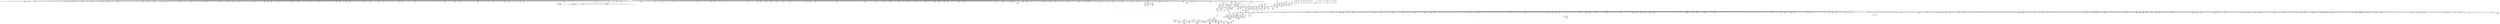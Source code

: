 digraph {
	CE0x5629730 [shape=record,shape=Mrecord,label="{CE0x5629730|selinux_socket_unix_stream_connect:_u|security/selinux/hooks.c,4268|*SummSource*}"]
	CE0x558ef20 [shape=record,shape=Mrecord,label="{CE0x558ef20|selinux_socket_unix_stream_connect:_tmp15|security/selinux/hooks.c,4274|*SummSink*}"]
	CE0x55c33e0 [shape=record,shape=Mrecord,label="{CE0x55c33e0|1216:_i8*,_:_CRE_1159,1160_}"]
	CE0x559bb60 [shape=record,shape=Mrecord,label="{CE0x559bb60|1216:_i8*,_:_CRE_155,156_}"]
	CE0x5653470 [shape=record,shape=Mrecord,label="{CE0x5653470|i32_4|*Constant*}"]
	CE0x55785b0 [shape=record,shape=Mrecord,label="{CE0x55785b0|1216:_i8*,_:_CRE_184,188_|*MultipleSource*|security/selinux/hooks.c,4260|Function::selinux_socket_unix_stream_connect&Arg::sock::}"]
	CE0x55f1f50 [shape=record,shape=Mrecord,label="{CE0x55f1f50|i32_2|*Constant*}"]
	CE0x55e3cd0 [shape=record,shape=Mrecord,label="{CE0x55e3cd0|1216:_i8*,_:_CRE_214,215_}"]
	CE0x55e7a40 [shape=record,shape=Mrecord,label="{CE0x55e7a40|1216:_i8*,_:_CRE_312,316_|*MultipleSource*|Function::selinux_socket_unix_stream_connect&Arg::other::|security/selinux/hooks.c,4261}"]
	CE0x55f8080 [shape=record,shape=Mrecord,label="{CE0x55f8080|1216:_i8*,_:_CRE_68,69_}"]
	CE0x5578bd0 [shape=record,shape=Mrecord,label="{CE0x5578bd0|1216:_i8*,_:_CRE_6,7_}"]
	CE0x55a1070 [shape=record,shape=Mrecord,label="{CE0x55a1070|1216:_i8*,_:_CRE_563,564_}"]
	CE0x55fcef0 [shape=record,shape=Mrecord,label="{CE0x55fcef0|1216:_i8*,_:_CRE_143,144_}"]
	CE0x55e0b10 [shape=record,shape=Mrecord,label="{CE0x55e0b10|1216:_i8*,_:_CRE_161,162_}"]
	CE0x557ad70 [shape=record,shape=Mrecord,label="{CE0x557ad70|1216:_i8*,_:_CRE_200,201_}"]
	CE0x560be40 [shape=record,shape=Mrecord,label="{CE0x560be40|1216:_i8*,_:_CRE_876,877_}"]
	CE0x5646ab0 [shape=record,shape=Mrecord,label="{CE0x5646ab0|selinux_socket_unix_stream_connect:_tmp6|*LoadInst*|security/selinux/hooks.c,4262|*SummSink*}"]
	CE0x55fb570 [shape=record,shape=Mrecord,label="{CE0x55fb570|1216:_i8*,_:_CRE_119,120_}"]
	CE0x566d2b0 [shape=record,shape=Mrecord,label="{CE0x566d2b0|selinux_socket_unix_stream_connect:_tmp24|security/selinux/hooks.c,4281}"]
	CE0x55e19f0 [shape=record,shape=Mrecord,label="{CE0x55e19f0|1216:_i8*,_:_CRE_175,176_}"]
	CE0x5601060 [shape=record,shape=Mrecord,label="{CE0x5601060|1216:_i8*,_:_CRE_651,652_}"]
	CE0x55b5bb0 [shape=record,shape=Mrecord,label="{CE0x55b5bb0|1216:_i8*,_:_CRE_543,544_}"]
	CE0x5606140 [shape=record,shape=Mrecord,label="{CE0x5606140|1216:_i8*,_:_CRE_744,752_|*MultipleSource*|Function::selinux_socket_unix_stream_connect&Arg::other::|security/selinux/hooks.c,4261}"]
	CE0x56085f0 [shape=record,shape=Mrecord,label="{CE0x56085f0|1216:_i8*,_:_CRE_823,824_}"]
	CE0x55b2ce0 [shape=record,shape=Mrecord,label="{CE0x55b2ce0|1216:_i8*,_:_CRE_661,662_}"]
	CE0x55f8900 [shape=record,shape=Mrecord,label="{CE0x55f8900|1216:_i8*,_:_CRE_76,77_}"]
	CE0x55e70e0 [shape=record,shape=Mrecord,label="{CE0x55e70e0|1216:_i8*,_:_CRE_263,264_}"]
	CE0x55c19a0 [shape=record,shape=Mrecord,label="{CE0x55c19a0|1216:_i8*,_:_CRE_1072,1076_|*MultipleSource*|security/selinux/hooks.c,4260|Function::selinux_socket_unix_stream_connect&Arg::sock::}"]
	CE0x56551f0 [shape=record,shape=Mrecord,label="{CE0x56551f0|selinux_socket_unix_stream_connect:_peer_sid16|security/selinux/hooks.c,4285}"]
	CE0x55ee5c0 [shape=record,shape=Mrecord,label="{CE0x55ee5c0|1216:_i8*,_:_CRE_476,480_|*MultipleSource*|Function::selinux_socket_unix_stream_connect&Arg::other::|security/selinux/hooks.c,4261}"]
	CE0x5613240 [shape=record,shape=Mrecord,label="{CE0x5613240|1216:_i8*,_:_CRE_1264,1272_|*MultipleSource*|Function::selinux_socket_unix_stream_connect&Arg::other::|security/selinux/hooks.c,4261}"]
	CE0x560b180 [shape=record,shape=Mrecord,label="{CE0x560b180|1216:_i8*,_:_CRE_864,865_}"]
	CE0x55bef80 [shape=record,shape=Mrecord,label="{CE0x55bef80|1216:_i8*,_:_CRE_912,920_|*MultipleSource*|security/selinux/hooks.c,4260|Function::selinux_socket_unix_stream_connect&Arg::sock::}"]
	CE0x556da90 [shape=record,shape=Mrecord,label="{CE0x556da90|selinux_socket_unix_stream_connect:_tmp|*SummSink*}"]
	CE0x5607f90 [shape=record,shape=Mrecord,label="{CE0x5607f90|1216:_i8*,_:_CRE_817,818_}"]
	CE0x5573a20 [shape=record,shape=Mrecord,label="{CE0x5573a20|1216:_i8*,_:_CRE_374,375_}"]
	CE0x558e250 [shape=record,shape=Mrecord,label="{CE0x558e250|1216:_i8*,_:_CRE_418,419_}"]
	CE0x565ac10 [shape=record,shape=Mrecord,label="{CE0x565ac10|8:_%struct.sock*,_:_SCME_8,16_|*MultipleSource*|security/selinux/hooks.c,4264|security/selinux/hooks.c,4264|security/selinux/hooks.c, 4264}"]
	CE0x55c3710 [shape=record,shape=Mrecord,label="{CE0x55c3710|1216:_i8*,_:_CRE_1168,1176_|*MultipleSource*|security/selinux/hooks.c,4260|Function::selinux_socket_unix_stream_connect&Arg::sock::}"]
	CE0x55e5cb0 [shape=record,shape=Mrecord,label="{CE0x55e5cb0|1216:_i8*,_:_CRE_244,245_}"]
	CE0x55fd650 [shape=record,shape=Mrecord,label="{CE0x55fd650|1216:_i8*,_:_CRE_568,569_}"]
	CE0x557e470 [shape=record,shape=Mrecord,label="{CE0x557e470|1216:_i8*,_:_CRE_56,57_}"]
	CE0x558fd00 [shape=record,shape=Mrecord,label="{CE0x558fd00|1216:_i8*,_:_CRE_70,71_}"]
	CE0x55feb90 [shape=record,shape=Mrecord,label="{CE0x55feb90|1216:_i8*,_:_CRE_588,589_}"]
	CE0x560ad40 [shape=record,shape=Mrecord,label="{CE0x560ad40|1216:_i8*,_:_CRE_860,861_}"]
	CE0x55e1f40 [shape=record,shape=Mrecord,label="{CE0x55e1f40|1216:_i8*,_:_CRE_180,181_}"]
	CE0x558c570 [shape=record,shape=Mrecord,label="{CE0x558c570|1216:_i8*,_:_CRE_213,214_}"]
	CE0x55df570 [shape=record,shape=Mrecord,label="{CE0x55df570|selinux_socket_unix_stream_connect:_tmp2|*LoadInst*|security/selinux/hooks.c,4260|*SummSource*}"]
	CE0x55e7e20 [shape=record,shape=Mrecord,label="{CE0x55e7e20|1216:_i8*,_:_CRE_328,336_|*MultipleSource*|Function::selinux_socket_unix_stream_connect&Arg::other::|security/selinux/hooks.c,4261}"]
	CE0x55891d0 [shape=record,shape=Mrecord,label="{CE0x55891d0|selinux_socket_unix_stream_connect:_sclass|security/selinux/hooks.c,4272|*SummSource*}"]
	CE0x558add0 [shape=record,shape=Mrecord,label="{CE0x558add0|1216:_i8*,_:_CRE_251,252_}"]
	CE0x5581290 [shape=record,shape=Mrecord,label="{CE0x5581290|1216:_i8*,_:_CRE_150,151_}"]
	CE0x55b1fa0 [shape=record,shape=Mrecord,label="{CE0x55b1fa0|1216:_i8*,_:_CRE_649,650_}"]
	CE0x55df760 [shape=record,shape=Mrecord,label="{CE0x55df760|selinux_socket_unix_stream_connect:_tmp2|*LoadInst*|security/selinux/hooks.c,4260|*SummSink*}"]
	CE0x565a670 [shape=record,shape=Mrecord,label="{CE0x565a670|i64_2|*Constant*}"]
	CE0x5573200 [shape=record,shape=Mrecord,label="{CE0x5573200|1216:_i8*,_:_CRE_123,124_}"]
	CE0x55b6ba0 [shape=record,shape=Mrecord,label="{CE0x55b6ba0|1216:_i8*,_:_CRE_558,559_}"]
	CE0x55ffa70 [shape=record,shape=Mrecord,label="{CE0x55ffa70|1216:_i8*,_:_CRE_602,603_}"]
	CE0x55857d0 [shape=record,shape=Mrecord,label="{CE0x55857d0|1216:_i8*,_:_CRE_75,76_}"]
	CE0x566d8c0 [shape=record,shape=Mrecord,label="{CE0x566d8c0|selinux_socket_unix_stream_connect:_tmp25|security/selinux/hooks.c,4281}"]
	CE0x558c870 [shape=record,shape=Mrecord,label="{CE0x558c870|1216:_i8*,_:_CRE_216,217_}"]
	CE0x56013e0 [shape=record,shape=Mrecord,label="{CE0x56013e0|1216:_i8*,_:_CRE_655,656_}"]
	CE0x5652ca0 [shape=record,shape=Mrecord,label="{CE0x5652ca0|selinux_socket_unix_stream_connect:_tmp12|security/selinux/hooks.c,4271|*SummSource*}"]
	CE0x567e540 [shape=record,shape=Mrecord,label="{CE0x567e540|i64*_getelementptr_inbounds_(_9_x_i64_,_9_x_i64_*___llvm_gcov_ctr339,_i64_0,_i64_8)|*Constant*|*SummSink*}"]
	CE0x56662a0 [shape=record,shape=Mrecord,label="{CE0x56662a0|GLOBAL:___llvm_gcov_ctr339|Global_var:__llvm_gcov_ctr339|*SummSource*}"]
	CE0x5573800 [shape=record,shape=Mrecord,label="{CE0x5573800|1216:_i8*,_:_CRE_372,373_}"]
	CE0x5658f10 [shape=record,shape=Mrecord,label="{CE0x5658f10|avc_has_perm:_requested|Function::avc_has_perm&Arg::requested::}"]
	CE0x55e9320 [shape=record,shape=Mrecord,label="{CE0x55e9320|1216:_i8*,_:_CRE_365,366_}"]
	CE0x558fa90 [shape=record,shape=Mrecord,label="{CE0x558fa90|1216:_i8*,_:_CRE_67,68_}"]
	CE0x55f7640 [shape=record,shape=Mrecord,label="{CE0x55f7640|1216:_i8*,_:_CRE_58,59_}"]
	CE0x5613a00 [shape=record,shape=Mrecord,label="{CE0x5613a00|selinux_socket_unix_stream_connect:_tmp4|*LoadInst*|security/selinux/hooks.c,4261|*SummSource*}"]
	CE0x55af8e0 [shape=record,shape=Mrecord,label="{CE0x55af8e0|1216:_i8*,_:_CRE_583,584_}"]
	CE0x55f8e50 [shape=record,shape=Mrecord,label="{CE0x55f8e50|1216:_i8*,_:_CRE_81,82_}"]
	CE0x5665e90 [shape=record,shape=Mrecord,label="{CE0x5665e90|i64_0|*Constant*|*SummSource*}"]
	CE0x55c4310 [shape=record,shape=Mrecord,label="{CE0x55c4310|1216:_i8*,_:_CRE_1208,1212_|*MultipleSource*|security/selinux/hooks.c,4260|Function::selinux_socket_unix_stream_connect&Arg::sock::}"]
	CE0x55e2050 [shape=record,shape=Mrecord,label="{CE0x55e2050|1216:_i8*,_:_CRE_181,182_}"]
	CE0x55b06b0 [shape=record,shape=Mrecord,label="{CE0x55b06b0|1216:_i8*,_:_CRE_596,597_}"]
	CE0x55f22e0 [shape=record,shape=Mrecord,label="{CE0x55f22e0|16:_i32,_20:_i32,_:_CMRE_0,4_|*MultipleSource*|security/selinux/hooks.c,4260|security/selinux/hooks.c,4271|*LoadInst*|security/selinux/hooks.c,4260}"]
	CE0x55f09e0 [shape=record,shape=Mrecord,label="{CE0x55f09e0|selinux_socket_unix_stream_connect:_net5|security/selinux/hooks.c,4269|*SummSource*}"]
	CE0x55fb230 [shape=record,shape=Mrecord,label="{CE0x55fb230|1216:_i8*,_:_CRE_115,116_}"]
	CE0x55eb410 [shape=record,shape=Mrecord,label="{CE0x55eb410|1216:_i8*,_:_CRE_396,397_}"]
	CE0x55b6fe0 [shape=record,shape=Mrecord,label="{CE0x55b6fe0|1216:_i8*,_:_CRE_562,563_}"]
	CE0x558f240 [shape=record,shape=Mrecord,label="{CE0x558f240|1216:_i8*,_:_CRE_16,18_|*MultipleSource*|security/selinux/hooks.c,4260|Function::selinux_socket_unix_stream_connect&Arg::sock::}"]
	CE0x55fd190 [shape=record,shape=Mrecord,label="{CE0x55fd190|selinux_socket_unix_stream_connect:_tmp3|security/selinux/hooks.c,4260|*SummSink*}"]
	CE0x55edc10 [shape=record,shape=Mrecord,label="{CE0x55edc10|1216:_i8*,_:_CRE_456,458_|*MultipleSource*|Function::selinux_socket_unix_stream_connect&Arg::other::|security/selinux/hooks.c,4261}"]
	CE0x560c4a0 [shape=record,shape=Mrecord,label="{CE0x560c4a0|1216:_i8*,_:_CRE_892,896_|*MultipleSource*|Function::selinux_socket_unix_stream_connect&Arg::other::|security/selinux/hooks.c,4261}"]
	CE0x55e0c20 [shape=record,shape=Mrecord,label="{CE0x55e0c20|1216:_i8*,_:_CRE_162,163_}"]
	CE0x55f50b0 [shape=record,shape=Mrecord,label="{CE0x55f50b0|1216:_i8*,_:_CRE_6,7_}"]
	CE0x55faed0 [shape=record,shape=Mrecord,label="{CE0x55faed0|1216:_i8*,_:_CRE_113,114_}"]
	CE0x56092b0 [shape=record,shape=Mrecord,label="{CE0x56092b0|1216:_i8*,_:_CRE_835,836_}"]
	CE0x566b080 [shape=record,shape=Mrecord,label="{CE0x566b080|GLOBAL:_security_sid_mls_copy|*Constant*}"]
	CE0x55f77b0 [shape=record,shape=Mrecord,label="{CE0x55f77b0|1216:_i8*,_:_CRE_59,60_}"]
	CE0x5575810 [shape=record,shape=Mrecord,label="{CE0x5575810|1216:_i8*,_:_CRE_166,167_}"]
	CE0x556a250 [shape=record,shape=Mrecord,label="{CE0x556a250|selinux_socket_unix_stream_connect:_ad|security/selinux/hooks.c, 4263}"]
	CE0x565fd90 [shape=record,shape=Mrecord,label="{CE0x565fd90|selinux_socket_unix_stream_connect:_tmp20|security/selinux/hooks.c,4278}"]
	CE0x55fbf00 [shape=record,shape=Mrecord,label="{CE0x55fbf00|1216:_i8*,_:_CRE_128,129_}"]
	CE0x5600510 [shape=record,shape=Mrecord,label="{CE0x5600510|1216:_i8*,_:_CRE_624,632_|*MultipleSource*|Function::selinux_socket_unix_stream_connect&Arg::other::|security/selinux/hooks.c,4261}"]
	CE0x566cc50 [shape=record,shape=Mrecord,label="{CE0x566cc50|i64_5|*Constant*|*SummSink*}"]
	CE0x559f070 [shape=record,shape=Mrecord,label="{CE0x559f070|1216:_i8*,_:_CRE_528,536_|*MultipleSource*|security/selinux/hooks.c,4260|Function::selinux_socket_unix_stream_connect&Arg::sock::}"]
	CE0x55e9cb0 [shape=record,shape=Mrecord,label="{CE0x55e9cb0|1216:_i8*,_:_CRE_374,375_}"]
	CE0x559d950 [shape=record,shape=Mrecord,label="{CE0x559d950|1216:_i8*,_:_CRE_699,700_}"]
	CE0x55fdba0 [shape=record,shape=Mrecord,label="{CE0x55fdba0|1216:_i8*,_:_CRE_573,574_}"]
	CE0x56023d0 [shape=record,shape=Mrecord,label="{CE0x56023d0|1216:_i8*,_:_CRE_670,671_}"]
	CE0x5589cd0 [shape=record,shape=Mrecord,label="{CE0x5589cd0|1216:_i8*,_:_CRE_101,102_}"]
	CE0x565cd80 [shape=record,shape=Mrecord,label="{CE0x565cd80|8:_%struct.sock*,_:_SCME_45,46_}"]
	CE0x55e60f0 [shape=record,shape=Mrecord,label="{CE0x55e60f0|1216:_i8*,_:_CRE_248,249_}"]
	CE0x559bd00 [shape=record,shape=Mrecord,label="{CE0x559bd00|1216:_i8*,_:_CRE_157,158_}"]
	CE0x55bf8b0 [shape=record,shape=Mrecord,label="{CE0x55bf8b0|1216:_i8*,_:_CRE_960,964_|*MultipleSource*|security/selinux/hooks.c,4260|Function::selinux_socket_unix_stream_connect&Arg::sock::}"]
	CE0x55741c0 [shape=record,shape=Mrecord,label="{CE0x55741c0|1216:_i8*,_:_CRE_57,58_}"]
	CE0x5583150 [shape=record,shape=Mrecord,label="{CE0x5583150|1216:_i8*,_:_CRE_468,472_|*MultipleSource*|security/selinux/hooks.c,4260|Function::selinux_socket_unix_stream_connect&Arg::sock::}"]
	CE0x55f3360 [shape=record,shape=Mrecord,label="{CE0x55f3360|1216:_i8*,_:_CRE_536,537_}"]
	CE0x55af060 [shape=record,shape=Mrecord,label="{CE0x55af060|1216:_i8*,_:_CRE_575,576_}"]
	CE0x55fc340 [shape=record,shape=Mrecord,label="{CE0x55fc340|1216:_i8*,_:_CRE_132,133_}"]
	CE0x55747e0 [shape=record,shape=Mrecord,label="{CE0x55747e0|1216:_i8*,_:_CRE_357,358_}"]
	CE0x5573910 [shape=record,shape=Mrecord,label="{CE0x5573910|1216:_i8*,_:_CRE_373,374_}"]
	CE0x55930b0 [shape=record,shape=Mrecord,label="{CE0x55930b0|1216:_i8*,_:_CRE_205,206_}"]
	CE0x5651d40 [shape=record,shape=Mrecord,label="{CE0x5651d40|selinux_socket_unix_stream_connect:_sid6|security/selinux/hooks.c,4271|*SummSource*}"]
	CE0x5589b60 [shape=record,shape=Mrecord,label="{CE0x5589b60|1216:_i8*,_:_CRE_178,179_}"]
	CE0x5573060 [shape=record,shape=Mrecord,label="{CE0x5573060|1216:_i8*,_:_CRE_121,122_}"]
	CE0x55b4550 [shape=record,shape=Mrecord,label="{CE0x55b4550|1216:_i8*,_:_CRE_684,685_}"]
	CE0x56044c0 [shape=record,shape=Mrecord,label="{CE0x56044c0|1216:_i8*,_:_CRE_701,702_}"]
	CE0x557f9f0 [shape=record,shape=Mrecord,label="{CE0x557f9f0|1216:_i8*,_:_CRE_115,116_}"]
	CE0x5588490 [shape=record,shape=Mrecord,label="{CE0x5588490|1216:_i8*,_:_CRE_412,413_}"]
	CE0x55dfe50 [shape=record,shape=Mrecord,label="{CE0x55dfe50|1216:_i8*,_:_CRE_149,150_}"]
	CE0x5601710 [shape=record,shape=Mrecord,label="{CE0x5601710|1216:_i8*,_:_CRE_658,659_}"]
	CE0x5664c50 [shape=record,shape=Mrecord,label="{CE0x5664c50|selinux_socket_unix_stream_connect:_tmp8|security/selinux/hooks.c,4264|*SummSink*}"]
	CE0x566e520 [shape=record,shape=Mrecord,label="{CE0x566e520|i64*_getelementptr_inbounds_(_9_x_i64_,_9_x_i64_*___llvm_gcov_ctr339,_i64_0,_i64_6)|*Constant*}"]
	CE0x5571210 [shape=record,shape=Mrecord,label="{CE0x5571210|1216:_i8*,_:_CRE_401,402_}"]
	CE0x5652ed0 [shape=record,shape=Mrecord,label="{CE0x5652ed0|selinux_socket_unix_stream_connect:_sclass|security/selinux/hooks.c,4272}"]
	CE0x55e9980 [shape=record,shape=Mrecord,label="{CE0x55e9980|1216:_i8*,_:_CRE_371,372_}"]
	CE0x565d700 [shape=record,shape=Mrecord,label="{CE0x565d700|8:_%struct.sock*,_:_SCME_53,54_}"]
	CE0x5656750 [shape=record,shape=Mrecord,label="{CE0x5656750|selinux_socket_unix_stream_connect:_call|security/selinux/hooks.c,4271|*SummSink*}"]
	CE0x55791c0 [shape=record,shape=Mrecord,label="{CE0x55791c0|i64*_getelementptr_inbounds_(_9_x_i64_,_9_x_i64_*___llvm_gcov_ctr339,_i64_0,_i64_0)|*Constant*|*SummSink*}"]
	CE0x55fb790 [shape=record,shape=Mrecord,label="{CE0x55fb790|1216:_i8*,_:_CRE_121,122_}"]
	CE0x55819e0 [shape=record,shape=Mrecord,label="{CE0x55819e0|1216:_i8*,_:_CRE_159,160_}"]
	CE0x560a6e0 [shape=record,shape=Mrecord,label="{CE0x560a6e0|1216:_i8*,_:_CRE_854,855_}"]
	CE0x565cc50 [shape=record,shape=Mrecord,label="{CE0x565cc50|8:_%struct.sock*,_:_SCME_44,45_}"]
	CE0x560bc20 [shape=record,shape=Mrecord,label="{CE0x560bc20|1216:_i8*,_:_CRE_874,875_}"]
	CE0x55af7d0 [shape=record,shape=Mrecord,label="{CE0x55af7d0|1216:_i8*,_:_CRE_582,583_}"]
	CE0x55be320 [shape=record,shape=Mrecord,label="{CE0x55be320|1216:_i8*,_:_CRE_878,879_}"]
	CE0x556e670 [shape=record,shape=Mrecord,label="{CE0x556e670|1216:_i8*,_:_CRE_91,92_}"]
	CE0x55705e0 [shape=record,shape=Mrecord,label="{CE0x55705e0|selinux_socket_unix_stream_connect:_sock|Function::selinux_socket_unix_stream_connect&Arg::sock::|*SummSink*}"]
	CE0x5590a60 [shape=record,shape=Mrecord,label="{CE0x5590a60|1216:_i8*,_:_CRE_246,247_}"]
	CE0x5570f10 [shape=record,shape=Mrecord,label="{CE0x5570f10|1216:_i8*,_:_CRE_398,399_}"]
	CE0x559eb20 [shape=record,shape=Mrecord,label="{CE0x559eb20|1216:_i8*,_:_CRE_496,512_|*MultipleSource*|security/selinux/hooks.c,4260|Function::selinux_socket_unix_stream_connect&Arg::sock::}"]
	CE0x558d380 [shape=record,shape=Mrecord,label="{CE0x558d380|1216:_i8*,_:_CRE_73,74_}"]
	CE0x560a7f0 [shape=record,shape=Mrecord,label="{CE0x560a7f0|1216:_i8*,_:_CRE_855,856_}"]
	CE0x558c3c0 [shape=record,shape=Mrecord,label="{CE0x558c3c0|1216:_i8*,_:_CRE_138,139_}"]
	CE0x558e9c0 [shape=record,shape=Mrecord,label="{CE0x558e9c0|1216:_i8*,_:_CRE_428,432_|*MultipleSource*|security/selinux/hooks.c,4260|Function::selinux_socket_unix_stream_connect&Arg::sock::}"]
	CE0x55c2160 [shape=record,shape=Mrecord,label="{CE0x55c2160|1216:_i8*,_:_CRE_1104,1112_|*MultipleSource*|security/selinux/hooks.c,4260|Function::selinux_socket_unix_stream_connect&Arg::sock::}"]
	CE0x5565e80 [shape=record,shape=Mrecord,label="{CE0x5565e80|1216:_i8*,_:_CRE_312,316_|*MultipleSource*|security/selinux/hooks.c,4260|Function::selinux_socket_unix_stream_connect&Arg::sock::}"]
	CE0x5576d20 [shape=record,shape=Mrecord,label="{CE0x5576d20|1216:_i8*,_:_CRE_352,353_}"]
	CE0x55e3de0 [shape=record,shape=Mrecord,label="{CE0x55e3de0|1216:_i8*,_:_CRE_215,216_}"]
	CE0x55f6540 [shape=record,shape=Mrecord,label="{CE0x55f6540|1216:_i8*,_:_CRE_30,31_}"]
	CE0x565d240 [shape=record,shape=Mrecord,label="{CE0x565d240|8:_%struct.sock*,_:_SCME_49,50_}"]
	CE0x55e6970 [shape=record,shape=Mrecord,label="{CE0x55e6970|1216:_i8*,_:_CRE_256,257_}"]
	CE0x5580cf0 [shape=record,shape=Mrecord,label="{CE0x5580cf0|1216:_i8*,_:_CRE_114,115_}"]
	CE0x5647c80 [shape=record,shape=Mrecord,label="{CE0x5647c80|selinux_socket_unix_stream_connect:_tmp19|security/selinux/hooks.c,4275|*SummSink*}"]
	CE0x55bb570 [shape=record,shape=Mrecord,label="{CE0x55bb570|1216:_i8*,_:_CRE_835,836_}"]
	CE0x55b9cb0 [shape=record,shape=Mrecord,label="{CE0x55b9cb0|1216:_i8*,_:_CRE_811,812_}"]
	CE0x55f7910 [shape=record,shape=Mrecord,label="{CE0x55f7910|1216:_i8*,_:_CRE_61,62_}"]
	CE0x55879c0 [shape=record,shape=Mrecord,label="{CE0x55879c0|1216:_i8*,_:_CRE_173,174_}"]
	CE0x55e9ed0 [shape=record,shape=Mrecord,label="{CE0x55e9ed0|1216:_i8*,_:_CRE_376,377_}"]
	CE0x56045d0 [shape=record,shape=Mrecord,label="{CE0x56045d0|1216:_i8*,_:_CRE_702,703_}"]
	CE0x559e720 [shape=record,shape=Mrecord,label="{CE0x559e720|1216:_i8*,_:_CRE_712,713_}"]
	CE0x560da50 [shape=record,shape=Mrecord,label="{CE0x560da50|1216:_i8*,_:_CRE_968,970_|*MultipleSource*|Function::selinux_socket_unix_stream_connect&Arg::other::|security/selinux/hooks.c,4261}"]
	CE0x560efa0 [shape=record,shape=Mrecord,label="{CE0x560efa0|1216:_i8*,_:_CRE_1040,1048_|*MultipleSource*|Function::selinux_socket_unix_stream_connect&Arg::other::|security/selinux/hooks.c,4261}"]
	CE0x5652ae0 [shape=record,shape=Mrecord,label="{CE0x5652ae0|selinux_socket_unix_stream_connect:_tmp12|security/selinux/hooks.c,4271}"]
	CE0x55e6ec0 [shape=record,shape=Mrecord,label="{CE0x55e6ec0|1216:_i8*,_:_CRE_261,262_}"]
	CE0x55e6860 [shape=record,shape=Mrecord,label="{CE0x55e6860|1216:_i8*,_:_CRE_255,256_}"]
	CE0x5580250 [shape=record,shape=Mrecord,label="{CE0x5580250|1216:_i8*,_:_CRE_145,146_}"]
	CE0x628f6f0 [shape=record,shape=Mrecord,label="{CE0x628f6f0|1216:_i8*,_:_CRE_132,133_}"]
	CE0x557b740 [shape=record,shape=Mrecord,label="{CE0x557b740|1216:_i8*,_:_CRE_392,393_}"]
	CE0x55ed2e0 [shape=record,shape=Mrecord,label="{CE0x55ed2e0|1216:_i8*,_:_CRE_428,432_|*MultipleSource*|Function::selinux_socket_unix_stream_connect&Arg::other::|security/selinux/hooks.c,4261}"]
	CE0x5565910 [shape=record,shape=Mrecord,label="{CE0x5565910|1216:_i8*,_:_CRE_262,263_}"]
	CE0x55defa0 [shape=record,shape=Mrecord,label="{CE0x55defa0|1216:_i8*,_:_CRE_1272,1280_|*MultipleSource*|security/selinux/hooks.c,4260|Function::selinux_socket_unix_stream_connect&Arg::sock::}"]
	CE0x5583430 [shape=record,shape=Mrecord,label="{CE0x5583430|1216:_i8*,_:_CRE_476,480_|*MultipleSource*|security/selinux/hooks.c,4260|Function::selinux_socket_unix_stream_connect&Arg::sock::}"]
	CE0x55b3890 [shape=record,shape=Mrecord,label="{CE0x55b3890|1216:_i8*,_:_CRE_672,673_}"]
	CE0x56515b0 [shape=record,shape=Mrecord,label="{CE0x56515b0|selinux_socket_unix_stream_connect:_tmp11|security/selinux/hooks.c,4271|*SummSource*}"]
	CE0x5578340 [shape=record,shape=Mrecord,label="{CE0x5578340|1216:_i8*,_:_CRE_181,182_}"]
	CE0x55f1170 [shape=record,shape=Mrecord,label="{CE0x55f1170|selinux_socket_unix_stream_connect:_tmp10|security/selinux/hooks.c,4269}"]
	CE0x55b89d0 [shape=record,shape=Mrecord,label="{CE0x55b89d0|1216:_i8*,_:_CRE_764,768_|*MultipleSource*|security/selinux/hooks.c,4260|Function::selinux_socket_unix_stream_connect&Arg::sock::}"]
	CE0x55b3de0 [shape=record,shape=Mrecord,label="{CE0x55b3de0|1216:_i8*,_:_CRE_677,678_}"]
	CE0x55b87e0 [shape=record,shape=Mrecord,label="{CE0x55b87e0|1216:_i8*,_:_CRE_760,764_|*MultipleSource*|security/selinux/hooks.c,4260|Function::selinux_socket_unix_stream_connect&Arg::sock::}"]
	CE0x5570af0 [shape=record,shape=Mrecord,label="{CE0x5570af0|1216:_i8*,_:_CRE_89,90_}"]
	CE0x55dfb20 [shape=record,shape=Mrecord,label="{CE0x55dfb20|1216:_i8*,_:_CRE_146,147_}"]
	CE0x5603b30 [shape=record,shape=Mrecord,label="{CE0x5603b30|1216:_i8*,_:_CRE_692,693_}"]
	CE0x55eb850 [shape=record,shape=Mrecord,label="{CE0x55eb850|1216:_i8*,_:_CRE_400,401_}"]
	CE0x55ea420 [shape=record,shape=Mrecord,label="{CE0x55ea420|1216:_i8*,_:_CRE_381,382_}"]
	CE0x5578ce0 [shape=record,shape=Mrecord,label="{CE0x5578ce0|1216:_i8*,_:_CRE_7,8_}"]
	CE0x558c080 [shape=record,shape=Mrecord,label="{CE0x558c080|1216:_i8*,_:_CRE_134,135_}"]
	CE0x55a6460 [shape=record,shape=Mrecord,label="{CE0x55a6460|1216:_i8*,_:_CRE_33,34_}"]
	CE0x55bfaa0 [shape=record,shape=Mrecord,label="{CE0x55bfaa0|1216:_i8*,_:_CRE_964,968_|*MultipleSource*|security/selinux/hooks.c,4260|Function::selinux_socket_unix_stream_connect&Arg::sock::}"]
	CE0x560ae50 [shape=record,shape=Mrecord,label="{CE0x560ae50|1216:_i8*,_:_CRE_861,862_}"]
	CE0x556e310 [shape=record,shape=Mrecord,label="{CE0x556e310|1216:_i8*,_:_CRE_76,77_}"]
	CE0x557d390 [shape=record,shape=Mrecord,label="{CE0x557d390|selinux_socket_unix_stream_connect:_net|security/selinux/hooks.c, 4264|*SummSink*}"]
	CE0x55b6760 [shape=record,shape=Mrecord,label="{CE0x55b6760|1216:_i8*,_:_CRE_554,555_}"]
	CE0x5589820 [shape=record,shape=Mrecord,label="{CE0x5589820|1216:_i8*,_:_CRE_174,175_}"]
	CE0x55eafd0 [shape=record,shape=Mrecord,label="{CE0x55eafd0|1216:_i8*,_:_CRE_392,393_}"]
	CE0x55fe640 [shape=record,shape=Mrecord,label="{CE0x55fe640|1216:_i8*,_:_CRE_583,584_}"]
	CE0x55fccd0 [shape=record,shape=Mrecord,label="{CE0x55fccd0|1216:_i8*,_:_CRE_141,142_}"]
	CE0x55899c0 [shape=record,shape=Mrecord,label="{CE0x55899c0|1216:_i8*,_:_CRE_176,177_}"]
	CE0x55a14b0 [shape=record,shape=Mrecord,label="{CE0x55a14b0|1216:_i8*,_:_CRE_567,568_}"]
	CE0x55e6b90 [shape=record,shape=Mrecord,label="{CE0x55e6b90|1216:_i8*,_:_CRE_258,259_}"]
	CE0x55e4550 [shape=record,shape=Mrecord,label="{CE0x55e4550|1216:_i8*,_:_CRE_222,223_}"]
	CE0x55a0b20 [shape=record,shape=Mrecord,label="{CE0x55a0b20|1216:_i8*,_:_CRE_558,559_}"]
	CE0x55931c0 [shape=record,shape=Mrecord,label="{CE0x55931c0|1216:_i8*,_:_CRE_206,207_}"]
	CE0x5662ff0 [shape=record,shape=Mrecord,label="{CE0x5662ff0|selinux_socket_unix_stream_connect:_sid9|security/selinux/hooks.c,4279|*SummSink*}"]
	CE0x55f7e60 [shape=record,shape=Mrecord,label="{CE0x55f7e60|1216:_i8*,_:_CRE_66,67_}"]
	CE0x5609d50 [shape=record,shape=Mrecord,label="{CE0x5609d50|1216:_i8*,_:_CRE_845,846_}"]
	CE0x565f100 [shape=record,shape=Mrecord,label="{CE0x565f100|selinux_socket_unix_stream_connect:_type|security/selinux/hooks.c,4267}"]
	CE0x559bc30 [shape=record,shape=Mrecord,label="{CE0x559bc30|1216:_i8*,_:_CRE_156,157_}"]
	CE0x55a3f70 [shape=record,shape=Mrecord,label="{CE0x55a3f70|1216:_i8*,_:_CRE_38,39_}"]
	CE0x5568ff0 [shape=record,shape=Mrecord,label="{CE0x5568ff0|selinux_socket_unix_stream_connect:_if.end|*SummSource*}"]
	CE0x55b7770 [shape=record,shape=Mrecord,label="{CE0x55b7770|1216:_i8*,_:_CRE_716,717_}"]
	CE0x567df70 [shape=record,shape=Mrecord,label="{CE0x567df70|selinux_socket_unix_stream_connect:_tmp32|security/selinux/hooks.c,4288}"]
	CE0x55bc230 [shape=record,shape=Mrecord,label="{CE0x55bc230|1216:_i8*,_:_CRE_847,848_}"]
	CE0x558d9b0 [shape=record,shape=Mrecord,label="{CE0x558d9b0|1216:_i8*,_:_CRE_141,142_}"]
	CE0x55b3230 [shape=record,shape=Mrecord,label="{CE0x55b3230|1216:_i8*,_:_CRE_666,667_}"]
	CE0x56316e0 [shape=record,shape=Mrecord,label="{CE0x56316e0|selinux_socket_unix_stream_connect:_tmp5|security/selinux/hooks.c,4261|*SummSink*}"]
	CE0x565a000 [shape=record,shape=Mrecord,label="{CE0x565a000|selinux_socket_unix_stream_connect:_tobool|security/selinux/hooks.c,4274}"]
	CE0x55ec1e0 [shape=record,shape=Mrecord,label="{CE0x55ec1e0|1216:_i8*,_:_CRE_409,410_}"]
	CE0x567f820 [shape=record,shape=Mrecord,label="{CE0x567f820|selinux_socket_unix_stream_connect:_tmp34|security/selinux/hooks.c,4288|*SummSource*}"]
	CE0x55e8ee0 [shape=record,shape=Mrecord,label="{CE0x55e8ee0|1216:_i8*,_:_CRE_361,362_}"]
	CE0x558bc20 [shape=record,shape=Mrecord,label="{CE0x558bc20|1216:_i8*,_:_CRE_288,304_|*MultipleSource*|security/selinux/hooks.c,4260|Function::selinux_socket_unix_stream_connect&Arg::sock::}"]
	CE0x55bd440 [shape=record,shape=Mrecord,label="{CE0x55bd440|1216:_i8*,_:_CRE_864,865_}"]
	CE0x56111a0 [shape=record,shape=Mrecord,label="{CE0x56111a0|1216:_i8*,_:_CRE_1159,1160_}"]
	CE0x55e4990 [shape=record,shape=Mrecord,label="{CE0x55e4990|1216:_i8*,_:_CRE_226,227_}"]
	CE0x560e7e0 [shape=record,shape=Mrecord,label="{CE0x560e7e0|1216:_i8*,_:_CRE_1008,1016_|*MultipleSource*|Function::selinux_socket_unix_stream_connect&Arg::other::|security/selinux/hooks.c,4261}"]
	CE0x5610110 [shape=record,shape=Mrecord,label="{CE0x5610110|1216:_i8*,_:_CRE_1112,1128_|*MultipleSource*|Function::selinux_socket_unix_stream_connect&Arg::other::|security/selinux/hooks.c,4261}"]
	CE0x5587750 [shape=record,shape=Mrecord,label="{CE0x5587750|1216:_i8*,_:_CRE_170,171_}"]
	CE0x55c0a20 [shape=record,shape=Mrecord,label="{CE0x55c0a20|1216:_i8*,_:_CRE_1008,1016_|*MultipleSource*|security/selinux/hooks.c,4260|Function::selinux_socket_unix_stream_connect&Arg::sock::}"]
	CE0x5575c10 [shape=record,shape=Mrecord,label="{CE0x5575c10|1216:_i8*,_:_CRE_209,210_}"]
	CE0x5578750 [shape=record,shape=Mrecord,label="{CE0x5578750|selinux_socket_unix_stream_connect:_if.end}"]
	CE0x5582fe0 [shape=record,shape=Mrecord,label="{CE0x5582fe0|1216:_i8*,_:_CRE_464,468_|*MultipleSource*|security/selinux/hooks.c,4260|Function::selinux_socket_unix_stream_connect&Arg::sock::}"]
	CE0x55bed90 [shape=record,shape=Mrecord,label="{CE0x55bed90|1216:_i8*,_:_CRE_904,912_|*MultipleSource*|security/selinux/hooks.c,4260|Function::selinux_socket_unix_stream_connect&Arg::sock::}"]
	CE0x5663330 [shape=record,shape=Mrecord,label="{CE0x5663330|selinux_socket_unix_stream_connect:_tmp22|security/selinux/hooks.c,4279}"]
	CE0x5606ce0 [shape=record,shape=Mrecord,label="{CE0x5606ce0|1216:_i8*,_:_CRE_776,784_|*MultipleSource*|Function::selinux_socket_unix_stream_connect&Arg::other::|security/selinux/hooks.c,4261}"]
	CE0x55896f0 [shape=record,shape=Mrecord,label="{CE0x55896f0|1216:_i8*,_:_CRE_128,129_}"]
	CE0x55b23b0 [shape=record,shape=Mrecord,label="{CE0x55b23b0|1216:_i8*,_:_CRE_652,653_}"]
	CE0x55fa650 [shape=record,shape=Mrecord,label="{CE0x55fa650|1216:_i8*,_:_CRE_102,103_}"]
	CE0x55eb520 [shape=record,shape=Mrecord,label="{CE0x55eb520|1216:_i8*,_:_CRE_397,398_}"]
	CE0x55eb0e0 [shape=record,shape=Mrecord,label="{CE0x55eb0e0|1216:_i8*,_:_CRE_393,394_}"]
	CE0x55bb350 [shape=record,shape=Mrecord,label="{CE0x55bb350|1216:_i8*,_:_CRE_833,834_}"]
	CE0x56058f0 [shape=record,shape=Mrecord,label="{CE0x56058f0|1216:_i8*,_:_CRE_720,724_|*MultipleSource*|Function::selinux_socket_unix_stream_connect&Arg::other::|security/selinux/hooks.c,4261}"]
	CE0x55ba140 [shape=record,shape=Mrecord,label="{CE0x55ba140|1216:_i8*,_:_CRE_816,817_}"]
	CE0x5572290 [shape=record,shape=Mrecord,label="{CE0x5572290|1216:_i8*,_:_CRE_254,255_}"]
	CE0x55fc670 [shape=record,shape=Mrecord,label="{CE0x55fc670|1216:_i8*,_:_CRE_135,136_}"]
	CE0x566cf50 [shape=record,shape=Mrecord,label="{CE0x566cf50|selinux_socket_unix_stream_connect:_tmp23|security/selinux/hooks.c,4281|*SummSink*}"]
	CE0x55e0a00 [shape=record,shape=Mrecord,label="{CE0x55e0a00|1216:_i8*,_:_CRE_160,161_}"]
	CE0x558b960 [shape=record,shape=Mrecord,label="{CE0x558b960|1216:_i8*,_:_CRE_234,235_}"]
	CE0x566df80 [shape=record,shape=Mrecord,label="{CE0x566df80|selinux_socket_unix_stream_connect:_tmp26|security/selinux/hooks.c,4281|*SummSource*}"]
	CE0x55e5ed0 [shape=record,shape=Mrecord,label="{CE0x55e5ed0|1216:_i8*,_:_CRE_246,247_}"]
	CE0x55fedb0 [shape=record,shape=Mrecord,label="{CE0x55fedb0|1216:_i8*,_:_CRE_590,591_}"]
	CE0x5565a20 [shape=record,shape=Mrecord,label="{CE0x5565a20|1216:_i8*,_:_CRE_263,264_}"]
	CE0x56002f0 [shape=record,shape=Mrecord,label="{CE0x56002f0|1216:_i8*,_:_CRE_616,620_|*MultipleSource*|Function::selinux_socket_unix_stream_connect&Arg::other::|security/selinux/hooks.c,4261}"]
	CE0x558a990 [shape=record,shape=Mrecord,label="{CE0x558a990|1216:_i8*,_:_CRE_247,248_}"]
	CE0x557b960 [shape=record,shape=Mrecord,label="{CE0x557b960|1216:_i8*,_:_CRE_394,395_}"]
	CE0x56032b0 [shape=record,shape=Mrecord,label="{CE0x56032b0|1216:_i8*,_:_CRE_684,685_}"]
	CE0x55bbdf0 [shape=record,shape=Mrecord,label="{CE0x55bbdf0|1216:_i8*,_:_CRE_843,844_}"]
	CE0x558f130 [shape=record,shape=Mrecord,label="{CE0x558f130|1216:_i8*,_:_CRE_18,19_|*MultipleSource*|security/selinux/hooks.c,4260|Function::selinux_socket_unix_stream_connect&Arg::sock::}"]
	CE0x55c4500 [shape=record,shape=Mrecord,label="{CE0x55c4500|1216:_i8*,_:_CRE_1212,1216_|*MultipleSource*|security/selinux/hooks.c,4260|Function::selinux_socket_unix_stream_connect&Arg::sock::}"]
	CE0x5579230 [shape=record,shape=Mrecord,label="{CE0x5579230|i64*_getelementptr_inbounds_(_9_x_i64_,_9_x_i64_*___llvm_gcov_ctr339,_i64_0,_i64_0)|*Constant*|*SummSource*}"]
	CE0x5586150 [shape=record,shape=Mrecord,label="{CE0x5586150|1216:_i8*,_:_CRE_230,231_}"]
	CE0x55c2b10 [shape=record,shape=Mrecord,label="{CE0x55c2b10|1216:_i8*,_:_CRE_1152,1153_}"]
	CE0x55fdcb0 [shape=record,shape=Mrecord,label="{CE0x55fdcb0|1216:_i8*,_:_CRE_574,575_}"]
	CE0x5648750 [shape=record,shape=Mrecord,label="{CE0x5648750|selinux_socket_unix_stream_connect:_sid7|security/selinux/hooks.c,4278}"]
	CE0x55a15c0 [shape=record,shape=Mrecord,label="{CE0x55a15c0|1216:_i8*,_:_CRE_568,569_}"]
	CE0x55773e0 [shape=record,shape=Mrecord,label="{CE0x55773e0|1216:_i8*,_:_CRE_353,354_}"]
	CE0x556cd80 [shape=record,shape=Mrecord,label="{CE0x556cd80|selinux_socket_unix_stream_connect:_if.end14|*SummSink*}"]
	CE0x55bc780 [shape=record,shape=Mrecord,label="{CE0x55bc780|1216:_i8*,_:_CRE_852,853_}"]
	CE0x56001e0 [shape=record,shape=Mrecord,label="{CE0x56001e0|1216:_i8*,_:_CRE_612,616_|*MultipleSource*|Function::selinux_socket_unix_stream_connect&Arg::other::|security/selinux/hooks.c,4261}"]
	CE0x5590620 [shape=record,shape=Mrecord,label="{CE0x5590620|1216:_i8*,_:_CRE_242,243_}"]
	CE0x5575e30 [shape=record,shape=Mrecord,label="{CE0x5575e30|1216:_i8*,_:_CRE_211,212_}"]
	CE0x5613620 [shape=record,shape=Mrecord,label="{CE0x5613620|1216:_i8*,_:_CRE_1280,1288_|*MultipleSource*|Function::selinux_socket_unix_stream_connect&Arg::other::|security/selinux/hooks.c,4261}"]
	CE0x556c8b0 [shape=record,shape=Mrecord,label="{CE0x556c8b0|selinux_socket_unix_stream_connect:_tmp1|*SummSource*}"]
	CE0x556d460 [shape=record,shape=Mrecord,label="{CE0x556d460|COLLAPSED:_GCMRE___llvm_gcov_ctr339_internal_global_9_x_i64_zeroinitializer:_elem_0:default:}"]
	CE0x55eaec0 [shape=record,shape=Mrecord,label="{CE0x55eaec0|1216:_i8*,_:_CRE_391,392_}"]
	CE0x55ee9a0 [shape=record,shape=Mrecord,label="{CE0x55ee9a0|1216:_i8*,_:_CRE_488,496_|*MultipleSource*|Function::selinux_socket_unix_stream_connect&Arg::other::|security/selinux/hooks.c,4261}"]
	CE0x55fdfe0 [shape=record,shape=Mrecord,label="{CE0x55fdfe0|1216:_i8*,_:_CRE_577,578_}"]
	CE0x5589480 [shape=record,shape=Mrecord,label="{CE0x5589480|1216:_i8*,_:_CRE_125,126_}"]
	CE0x55a1b10 [shape=record,shape=Mrecord,label="{CE0x55a1b10|1216:_i8*,_:_CRE_573,574_}"]
	CE0x55b5830 [shape=record,shape=Mrecord,label="{CE0x55b5830|1216:_i8*,_:_CRE_539,540_}"]
	CE0x55e8cc0 [shape=record,shape=Mrecord,label="{CE0x55e8cc0|1216:_i8*,_:_CRE_359,360_}"]
	CE0x5610cb0 [shape=record,shape=Mrecord,label="{CE0x5610cb0|1216:_i8*,_:_CRE_1154,1155_}"]
	CE0x56113c0 [shape=record,shape=Mrecord,label="{CE0x56113c0|1216:_i8*,_:_CRE_1164,1168_|*MultipleSource*|Function::selinux_socket_unix_stream_connect&Arg::other::|security/selinux/hooks.c,4261}"]
	CE0x559db70 [shape=record,shape=Mrecord,label="{CE0x559db70|1216:_i8*,_:_CRE_701,702_}"]
	CE0x567e710 [shape=record,shape=Mrecord,label="{CE0x567e710|selinux_socket_unix_stream_connect:_tmp32|security/selinux/hooks.c,4288|*SummSource*}"]
	CE0x55fa320 [shape=record,shape=Mrecord,label="{CE0x55fa320|1216:_i8*,_:_CRE_99,100_}"]
	CE0x5579c30 [shape=record,shape=Mrecord,label="{CE0x5579c30|selinux_socket_unix_stream_connect:_sk_security2|security/selinux/hooks.c,4262}"]
	CE0x567a1a0 [shape=record,shape=Mrecord,label="{CE0x567a1a0|selinux_socket_unix_stream_connect:_sid15|security/selinux/hooks.c,4285|*SummSource*}"]
	CE0x56658d0 [shape=record,shape=Mrecord,label="{CE0x56658d0|selinux_socket_unix_stream_connect:_tmp14|security/selinux/hooks.c,4274}"]
	CE0x567a060 [shape=record,shape=Mrecord,label="{CE0x567a060|selinux_socket_unix_stream_connect:_sid15|security/selinux/hooks.c,4285}"]
	CE0x55b9b40 [shape=record,shape=Mrecord,label="{CE0x55b9b40|1216:_i8*,_:_CRE_810,811_}"]
	CE0x5577600 [shape=record,shape=Mrecord,label="{CE0x5577600|1216:_i8*,_:_CRE_84,85_}"]
	CE0x560b3a0 [shape=record,shape=Mrecord,label="{CE0x560b3a0|1216:_i8*,_:_CRE_866,867_}"]
	CE0x55e6640 [shape=record,shape=Mrecord,label="{CE0x55e6640|1216:_i8*,_:_CRE_253,254_}"]
	CE0x55c0830 [shape=record,shape=Mrecord,label="{CE0x55c0830|1216:_i8*,_:_CRE_1000,1008_|*MultipleSource*|security/selinux/hooks.c,4260|Function::selinux_socket_unix_stream_connect&Arg::sock::}"]
	CE0x55a05d0 [shape=record,shape=Mrecord,label="{CE0x55a05d0|1216:_i8*,_:_CRE_553,554_}"]
	CE0x5605290 [shape=record,shape=Mrecord,label="{CE0x5605290|1216:_i8*,_:_CRE_714,715_}"]
	CE0x558f970 [shape=record,shape=Mrecord,label="{CE0x558f970|selinux_socket_unix_stream_connect:_tmp16|security/selinux/hooks.c,4274|*SummSource*}"]
	CE0x55b6540 [shape=record,shape=Mrecord,label="{CE0x55b6540|1216:_i8*,_:_CRE_552,553_}"]
	CE0x55f4380 [shape=record,shape=Mrecord,label="{CE0x55f4380|selinux_socket_unix_stream_connect:_other|Function::selinux_socket_unix_stream_connect&Arg::other::|*SummSink*}"]
	CE0x5663610 [shape=record,shape=Mrecord,label="{CE0x5663610|selinux_socket_unix_stream_connect:_tmp22|security/selinux/hooks.c,4279|*SummSink*}"]
	CE0x5574380 [shape=record,shape=Mrecord,label="{CE0x5574380|1216:_i8*,_:_CRE_58,59_}"]
	CE0x5631750 [shape=record,shape=Mrecord,label="{CE0x5631750|selinux_socket_unix_stream_connect:_tmp5|security/selinux/hooks.c,4261|*SummSource*}"]
	CE0x567a360 [shape=record,shape=Mrecord,label="{CE0x567a360|selinux_socket_unix_stream_connect:_sid15|security/selinux/hooks.c,4285|*SummSink*}"]
	CE0x558e690 [shape=record,shape=Mrecord,label="{CE0x558e690|1216:_i8*,_:_CRE_422,423_}"]
	CE0x55be650 [shape=record,shape=Mrecord,label="{CE0x55be650|1216:_i8*,_:_CRE_888,892_|*MultipleSource*|security/selinux/hooks.c,4260|Function::selinux_socket_unix_stream_connect&Arg::sock::}"]
	CE0x5660990 [shape=record,shape=Mrecord,label="{CE0x5660990|i32_3|*Constant*|*SummSink*}"]
	CE0x55b3010 [shape=record,shape=Mrecord,label="{CE0x55b3010|1216:_i8*,_:_CRE_664,665_}"]
	CE0x55751d0 [shape=record,shape=Mrecord,label="{CE0x55751d0|1216:_i8*,_:_CRE_66,67_}"]
	CE0x560c060 [shape=record,shape=Mrecord,label="{CE0x560c060|1216:_i8*,_:_CRE_878,879_}"]
	CE0x55a0080 [shape=record,shape=Mrecord,label="{CE0x55a0080|1216:_i8*,_:_CRE_548,549_}"]
	CE0x565afb0 [shape=record,shape=Mrecord,label="{CE0x565afb0|selinux_socket_unix_stream_connect:_tmp17|security/selinux/hooks.c,4274}"]
	CE0x55f9070 [shape=record,shape=Mrecord,label="{CE0x55f9070|1216:_i8*,_:_CRE_83,84_}"]
	CE0x5588950 [shape=record,shape=Mrecord,label="{CE0x5588950|avc_has_perm:_entry}"]
	CE0x55f7200 [shape=record,shape=Mrecord,label="{CE0x55f7200|1216:_i8*,_:_CRE_56,57_}"]
	CE0x55776a0 [shape=record,shape=Mrecord,label="{CE0x55776a0|1216:_i8*,_:_CRE_85,86_}"]
	CE0x55a8780 [shape=record,shape=Mrecord,label="{CE0x55a8780|1216:_i8*,_:_CRE_28,29_}"]
	CE0x55af280 [shape=record,shape=Mrecord,label="{CE0x55af280|1216:_i8*,_:_CRE_577,578_}"]
	CE0x558c2f0 [shape=record,shape=Mrecord,label="{CE0x558c2f0|1216:_i8*,_:_CRE_137,138_}"]
	CE0x559e980 [shape=record,shape=Mrecord,label="{CE0x559e980|1216:_i8*,_:_CRE_488,496_|*MultipleSource*|security/selinux/hooks.c,4260|Function::selinux_socket_unix_stream_connect&Arg::sock::}"]
	CE0x55af170 [shape=record,shape=Mrecord,label="{CE0x55af170|1216:_i8*,_:_CRE_576,577_}"]
	CE0x55ff960 [shape=record,shape=Mrecord,label="{CE0x55ff960|1216:_i8*,_:_CRE_601,602_}"]
	CE0x5572580 [shape=record,shape=Mrecord,label="{CE0x5572580|1216:_i8*,_:_CRE_257,258_}"]
	CE0x55b3ab0 [shape=record,shape=Mrecord,label="{CE0x55b3ab0|1216:_i8*,_:_CRE_674,675_}"]
	CE0x5602700 [shape=record,shape=Mrecord,label="{CE0x5602700|1216:_i8*,_:_CRE_673,674_}"]
	CE0x55bf170 [shape=record,shape=Mrecord,label="{CE0x55bf170|1216:_i8*,_:_CRE_920,936_|*MultipleSource*|security/selinux/hooks.c,4260|Function::selinux_socket_unix_stream_connect&Arg::sock::}"]
	CE0x5653560 [shape=record,shape=Mrecord,label="{CE0x5653560|i32_4|*Constant*|*SummSource*}"]
	CE0x55835a0 [shape=record,shape=Mrecord,label="{CE0x55835a0|1216:_i8*,_:_CRE_480,488_|*MultipleSource*|security/selinux/hooks.c,4260|Function::selinux_socket_unix_stream_connect&Arg::sock::}"]
	CE0x566c4e0 [shape=record,shape=Mrecord,label="{CE0x566c4e0|i64*_getelementptr_inbounds_(_9_x_i64_,_9_x_i64_*___llvm_gcov_ctr339,_i64_0,_i64_6)|*Constant*|*SummSink*}"]
	CE0x55ea750 [shape=record,shape=Mrecord,label="{CE0x55ea750|1216:_i8*,_:_CRE_384,385_}"]
	CE0x55e3340 [shape=record,shape=Mrecord,label="{CE0x55e3340|1216:_i8*,_:_CRE_205,206_}"]
	CE0x7335920 [shape=record,shape=Mrecord,label="{CE0x7335920|1216:_i8*,_:_CRE_1,2_}"]
	CE0x556cb70 [shape=record,shape=Mrecord,label="{CE0x556cb70|selinux_socket_unix_stream_connect:_ad|security/selinux/hooks.c, 4263|*SummSink*}"]
	CE0x5659760 [shape=record,shape=Mrecord,label="{CE0x5659760|_ret_i32_%retval.0,_!dbg_!27728|security/selinux/avc.c,775|*SummSource*}"]
	CE0x55dedb0 [shape=record,shape=Mrecord,label="{CE0x55dedb0|1216:_i8*,_:_CRE_1264,1272_|*MultipleSource*|security/selinux/hooks.c,4260|Function::selinux_socket_unix_stream_connect&Arg::sock::}"]
	CE0x55fc890 [shape=record,shape=Mrecord,label="{CE0x55fc890|1216:_i8*,_:_CRE_137,138_}"]
	CE0x560d860 [shape=record,shape=Mrecord,label="{CE0x560d860|1216:_i8*,_:_CRE_964,968_|*MultipleSource*|Function::selinux_socket_unix_stream_connect&Arg::other::|security/selinux/hooks.c,4261}"]
	CE0x5585840 [shape=record,shape=Mrecord,label="{CE0x5585840|1216:_i8*,_:_CRE_61,62_}"]
	CE0x55fcde0 [shape=record,shape=Mrecord,label="{CE0x55fcde0|1216:_i8*,_:_CRE_142,143_}"]
	CE0x55b8db0 [shape=record,shape=Mrecord,label="{CE0x55b8db0|1216:_i8*,_:_CRE_772,776_|*MultipleSource*|security/selinux/hooks.c,4260|Function::selinux_socket_unix_stream_connect&Arg::sock::}"]
	CE0x55ee7b0 [shape=record,shape=Mrecord,label="{CE0x55ee7b0|1216:_i8*,_:_CRE_480,488_|*MultipleSource*|Function::selinux_socket_unix_stream_connect&Arg::other::|security/selinux/hooks.c,4261}"]
	CE0x559ae50 [shape=record,shape=Mrecord,label="{CE0x559ae50|selinux_socket_unix_stream_connect:_sock|Function::selinux_socket_unix_stream_connect&Arg::sock::|*SummSource*}"]
	CE0x559fc40 [shape=record,shape=Mrecord,label="{CE0x559fc40|1216:_i8*,_:_CRE_544,545_}"]
	CE0x55aff40 [shape=record,shape=Mrecord,label="{CE0x55aff40|1216:_i8*,_:_CRE_589,590_}"]
	CE0x55b39a0 [shape=record,shape=Mrecord,label="{CE0x55b39a0|1216:_i8*,_:_CRE_673,674_}"]
	CE0x55e3ef0 [shape=record,shape=Mrecord,label="{CE0x55e3ef0|1216:_i8*,_:_CRE_216,217_}"]
	CE0x55b6cb0 [shape=record,shape=Mrecord,label="{CE0x55b6cb0|1216:_i8*,_:_CRE_559,560_}"]
	CE0x5572ec0 [shape=record,shape=Mrecord,label="{CE0x5572ec0|1216:_i8*,_:_CRE_119,120_}"]
	CE0x55e2380 [shape=record,shape=Mrecord,label="{CE0x55e2380|1216:_i8*,_:_CRE_184,188_|*MultipleSource*|Function::selinux_socket_unix_stream_connect&Arg::other::|security/selinux/hooks.c,4261}"]
	CE0x56014f0 [shape=record,shape=Mrecord,label="{CE0x56014f0|1216:_i8*,_:_CRE_656,657_}"]
	CE0x5659940 [shape=record,shape=Mrecord,label="{CE0x5659940|_ret_i32_%retval.0,_!dbg_!27728|security/selinux/avc.c,775|*SummSink*}"]
	CE0x5655370 [shape=record,shape=Mrecord,label="{CE0x5655370|selinux_socket_unix_stream_connect:_peer_sid16|security/selinux/hooks.c,4285|*SummSource*}"]
	CE0x5607aa0 [shape=record,shape=Mrecord,label="{CE0x5607aa0|1216:_i8*,_:_CRE_812,813_}"]
	CE0x566f510 [shape=record,shape=Mrecord,label="{CE0x566f510|selinux_socket_unix_stream_connect:_tmp28|security/selinux/hooks.c,4282|*SummSource*}"]
	CE0x558b660 [shape=record,shape=Mrecord,label="{CE0x558b660|1216:_i8*,_:_CRE_231,232_}"]
	CE0x55ed3f0 [shape=record,shape=Mrecord,label="{CE0x55ed3f0|1216:_i8*,_:_CRE_432,440_|*MultipleSource*|Function::selinux_socket_unix_stream_connect&Arg::other::|security/selinux/hooks.c,4261}"]
	CE0x560c280 [shape=record,shape=Mrecord,label="{CE0x560c280|1216:_i8*,_:_CRE_880,888_|*MultipleSource*|Function::selinux_socket_unix_stream_connect&Arg::other::|security/selinux/hooks.c,4261}"]
	CE0x56074a0 [shape=record,shape=Mrecord,label="{CE0x56074a0|1216:_i8*,_:_CRE_808,809_}"]
	CE0x556b560 [shape=record,shape=Mrecord,label="{CE0x556b560|selinux_socket_unix_stream_connect:_if.then13}"]
	CE0x55e06d0 [shape=record,shape=Mrecord,label="{CE0x55e06d0|1216:_i8*,_:_CRE_157,158_}"]
	CE0x557ab10 [shape=record,shape=Mrecord,label="{CE0x557ab10|1216:_i8*,_:_CRE_198,199_}"]
	CE0x565bab0 [shape=record,shape=Mrecord,label="{CE0x565bab0|8:_%struct.sock*,_:_SCME_29,30_}"]
	CE0x55e5fe0 [shape=record,shape=Mrecord,label="{CE0x55e5fe0|1216:_i8*,_:_CRE_247,248_}"]
	CE0x55a8900 [shape=record,shape=Mrecord,label="{CE0x55a8900|1216:_i8*,_:_CRE_30,31_}"]
	CE0x5657700 [shape=record,shape=Mrecord,label="{CE0x5657700|avc_has_perm:_ssid|Function::avc_has_perm&Arg::ssid::}"]
	CE0x5571f60 [shape=record,shape=Mrecord,label="{CE0x5571f60|1216:_i8*,_:_CRE_369,370_}"]
	CE0x55a18f0 [shape=record,shape=Mrecord,label="{CE0x55a18f0|1216:_i8*,_:_CRE_571,572_}"]
	CE0x74f0970 [shape=record,shape=Mrecord,label="{CE0x74f0970|1216:_i8*,_:_CRE_27,28_}"]
	CE0x55804c0 [shape=record,shape=Mrecord,label="{CE0x55804c0|1216:_i8*,_:_CRE_148,149_}"]
	CE0x55f6cb0 [shape=record,shape=Mrecord,label="{CE0x55f6cb0|1216:_i8*,_:_CRE_37,38_}"]
	CE0x55b1590 [shape=record,shape=Mrecord,label="{CE0x55b1590|1216:_i8*,_:_CRE_616,620_|*MultipleSource*|security/selinux/hooks.c,4260|Function::selinux_socket_unix_stream_connect&Arg::sock::}"]
	CE0x5608700 [shape=record,shape=Mrecord,label="{CE0x5608700|1216:_i8*,_:_CRE_824,825_}"]
	CE0x55b3bc0 [shape=record,shape=Mrecord,label="{CE0x55b3bc0|1216:_i8*,_:_CRE_675,676_}"]
	CE0x55f9cc0 [shape=record,shape=Mrecord,label="{CE0x55f9cc0|1216:_i8*,_:_CRE_93,94_}"]
	CE0x5575ac0 [shape=record,shape=Mrecord,label="{CE0x5575ac0|1216:_i8*,_:_CRE_208,209_}"]
	CE0x56108d0 [shape=record,shape=Mrecord,label="{CE0x56108d0|1216:_i8*,_:_CRE_1152,1153_}"]
	CE0x5613050 [shape=record,shape=Mrecord,label="{CE0x5613050|1216:_i8*,_:_CRE_1256,1264_|*MultipleSource*|Function::selinux_socket_unix_stream_connect&Arg::other::|security/selinux/hooks.c,4261}"]
	CE0x55b7dd0 [shape=record,shape=Mrecord,label="{CE0x55b7dd0|1216:_i8*,_:_CRE_728,732_|*MultipleSource*|security/selinux/hooks.c,4260|Function::selinux_socket_unix_stream_connect&Arg::sock::}"]
	CE0x56601b0 [shape=record,shape=Mrecord,label="{CE0x56601b0|selinux_socket_unix_stream_connect:_peer_sid|security/selinux/hooks.c,4278|*SummSink*}"]
	CE0x55f4210 [shape=record,shape=Mrecord,label="{CE0x55f4210|selinux_socket_unix_stream_connect:_other|Function::selinux_socket_unix_stream_connect&Arg::other::}"]
	CE0x55e6ca0 [shape=record,shape=Mrecord,label="{CE0x55e6ca0|1216:_i8*,_:_CRE_259,260_}"]
	CE0x55f94b0 [shape=record,shape=Mrecord,label="{CE0x55f94b0|1216:_i8*,_:_CRE_87,88_}"]
	CE0x556e840 [shape=record,shape=Mrecord,label="{CE0x556e840|1216:_i8*,_:_CRE_92,93_}"]
	CE0x56021b0 [shape=record,shape=Mrecord,label="{CE0x56021b0|1216:_i8*,_:_CRE_668,669_}"]
	CE0x56565d0 [shape=record,shape=Mrecord,label="{CE0x56565d0|selinux_socket_unix_stream_connect:_call|security/selinux/hooks.c,4271|*SummSource*}"]
	CE0x55b0160 [shape=record,shape=Mrecord,label="{CE0x55b0160|1216:_i8*,_:_CRE_591,592_}"]
	CE0x5601d70 [shape=record,shape=Mrecord,label="{CE0x5601d70|1216:_i8*,_:_CRE_664,665_}"]
	CE0x560a2a0 [shape=record,shape=Mrecord,label="{CE0x560a2a0|1216:_i8*,_:_CRE_850,851_}"]
	CE0x55a1a00 [shape=record,shape=Mrecord,label="{CE0x55a1a00|1216:_i8*,_:_CRE_572,573_}"]
	CE0x5651770 [shape=record,shape=Mrecord,label="{CE0x5651770|selinux_socket_unix_stream_connect:_tmp11|security/selinux/hooks.c,4271|*SummSink*}"]
	CE0x55e7c30 [shape=record,shape=Mrecord,label="{CE0x55e7c30|1216:_i8*,_:_CRE_320,328_|*MultipleSource*|Function::selinux_socket_unix_stream_connect&Arg::other::|security/selinux/hooks.c,4261}"]
	CE0x559dfb0 [shape=record,shape=Mrecord,label="{CE0x559dfb0|1216:_i8*,_:_CRE_705,706_}"]
	CE0x55e3bc0 [shape=record,shape=Mrecord,label="{CE0x55e3bc0|1216:_i8*,_:_CRE_213,214_}"]
	CE0x5654af0 [shape=record,shape=Mrecord,label="{CE0x5654af0|selinux_socket_unix_stream_connect:_tmp31|security/selinux/hooks.c,4285|*SummSink*}"]
	CE0x5664e10 [shape=record,shape=Mrecord,label="{CE0x5664e10|selinux_socket_unix_stream_connect:_tmp9|security/selinux/hooks.c,4264}"]
	CE0x55728b0 [shape=record,shape=Mrecord,label="{CE0x55728b0|1216:_i8*,_:_CRE_260,261_}"]
	CE0x5565d50 [shape=record,shape=Mrecord,label="{CE0x5565d50|1216:_i8*,_:_CRE_280,288_|*MultipleSource*|security/selinux/hooks.c,4260|Function::selinux_socket_unix_stream_connect&Arg::sock::}"]
	CE0x55893b0 [shape=record,shape=Mrecord,label="{CE0x55893b0|1216:_i8*,_:_CRE_124,125_}"]
	CE0x558ca90 [shape=record,shape=Mrecord,label="{CE0x558ca90|1216:_i8*,_:_CRE_218,219_}"]
	CE0x55f03f0 [shape=record,shape=Mrecord,label="{CE0x55f03f0|selinux_socket_unix_stream_connect:_u4|security/selinux/hooks.c,4269|*SummSource*}"]
	CE0x559fb30 [shape=record,shape=Mrecord,label="{CE0x559fb30|1216:_i8*,_:_CRE_543,544_}"]
	CE0x55bcbc0 [shape=record,shape=Mrecord,label="{CE0x55bcbc0|1216:_i8*,_:_CRE_856,857_}"]
	CE0x56094d0 [shape=record,shape=Mrecord,label="{CE0x56094d0|1216:_i8*,_:_CRE_837,838_}"]
	CE0x55b54d0 [shape=record,shape=Mrecord,label="{CE0x55b54d0|1216:_i8*,_:_CRE_537,538_}"]
	CE0x5565c40 [shape=record,shape=Mrecord,label="{CE0x5565c40|1216:_i8*,_:_CRE_272,280_|*MultipleSource*|security/selinux/hooks.c,4260|Function::selinux_socket_unix_stream_connect&Arg::sock::}"]
	CE0x55dfc30 [shape=record,shape=Mrecord,label="{CE0x55dfc30|1216:_i8*,_:_CRE_147,148_}"]
	CE0x55bc010 [shape=record,shape=Mrecord,label="{CE0x55bc010|1216:_i8*,_:_CRE_845,846_}"]
	CE0x5655900 [shape=record,shape=Mrecord,label="{CE0x5655900|selinux_socket_unix_stream_connect:_retval.0|*SummSink*}"]
	CE0x559dd90 [shape=record,shape=Mrecord,label="{CE0x559dd90|1216:_i8*,_:_CRE_703,704_}"]
	CE0x5581c50 [shape=record,shape=Mrecord,label="{CE0x5581c50|1216:_i8*,_:_CRE_162,163_}"]
	CE0x55b09e0 [shape=record,shape=Mrecord,label="{CE0x55b09e0|1216:_i8*,_:_CRE_599,600_}"]
	CE0x55e8ff0 [shape=record,shape=Mrecord,label="{CE0x55e8ff0|1216:_i8*,_:_CRE_362,363_}"]
	CE0x5603c40 [shape=record,shape=Mrecord,label="{CE0x5603c40|1216:_i8*,_:_CRE_693,694_}"]
	CE0x566aca0 [shape=record,shape=Mrecord,label="{CE0x566aca0|selinux_socket_unix_stream_connect:_call11|security/selinux/hooks.c,4279|*SummSource*}"]
	CE0x5573f70 [shape=record,shape=Mrecord,label="{CE0x5573f70|1216:_i8*,_:_CRE_379,380_}"]
	CE0x55ea860 [shape=record,shape=Mrecord,label="{CE0x55ea860|1216:_i8*,_:_CRE_385,386_}"]
	CE0x5565b30 [shape=record,shape=Mrecord,label="{CE0x5565b30|1216:_i8*,_:_CRE_264,272_|*MultipleSource*|security/selinux/hooks.c,4260|Function::selinux_socket_unix_stream_connect&Arg::sock::}"]
	CE0x5590200 [shape=record,shape=Mrecord,label="{CE0x5590200|1216:_i8*,_:_CRE_237,238_}"]
	CE0x55b1150 [shape=record,shape=Mrecord,label="{CE0x55b1150|1216:_i8*,_:_CRE_606,607_}"]
	CE0x556ff30 [shape=record,shape=Mrecord,label="{CE0x556ff30|1216:_i8*,_:_CRE_388,389_}"]
	CE0x566e660 [shape=record,shape=Mrecord,label="{CE0x566e660|i64*_getelementptr_inbounds_(_9_x_i64_,_9_x_i64_*___llvm_gcov_ctr339,_i64_0,_i64_6)|*Constant*|*SummSource*}"]
	CE0x5600730 [shape=record,shape=Mrecord,label="{CE0x5600730|1216:_i8*,_:_CRE_632,640_|*MultipleSource*|Function::selinux_socket_unix_stream_connect&Arg::other::|security/selinux/hooks.c,4261}"]
	CE0x558d810 [shape=record,shape=Mrecord,label="{CE0x558d810|1216:_i8*,_:_CRE_139,140_}"]
	CE0x565c9f0 [shape=record,shape=Mrecord,label="{CE0x565c9f0|8:_%struct.sock*,_:_SCME_42,43_}"]
	CE0x565c530 [shape=record,shape=Mrecord,label="{CE0x565c530|8:_%struct.sock*,_:_SCME_38,39_}"]
	CE0x55b6320 [shape=record,shape=Mrecord,label="{CE0x55b6320|1216:_i8*,_:_CRE_550,551_}"]
	CE0x556b690 [shape=record,shape=Mrecord,label="{CE0x556b690|i64_1|*Constant*}"]
	CE0x55c3930 [shape=record,shape=Mrecord,label="{CE0x55c3930|1216:_i8*,_:_CRE_1176,1184_|*MultipleSource*|security/selinux/hooks.c,4260|Function::selinux_socket_unix_stream_connect&Arg::sock::}"]
	CE0x565cb20 [shape=record,shape=Mrecord,label="{CE0x565cb20|8:_%struct.sock*,_:_SCME_43,44_}"]
	CE0x5573130 [shape=record,shape=Mrecord,label="{CE0x5573130|1216:_i8*,_:_CRE_122,123_}"]
	CE0x5577cd0 [shape=record,shape=Mrecord,label="{CE0x5577cd0|1216:_i8*,_:_CRE_222,223_}"]
	CE0x5604b20 [shape=record,shape=Mrecord,label="{CE0x5604b20|1216:_i8*,_:_CRE_707,708_}"]
	CE0x567fd30 [shape=record,shape=Mrecord,label="{CE0x567fd30|_ret_i32_%retval.0,_!dbg_!27762|security/selinux/hooks.c,4288}"]
	CE0x7335840 [shape=record,shape=Mrecord,label="{CE0x7335840|selinux_socket_unix_stream_connect:_sk_security|security/selinux/hooks.c,4260|*SummSink*}"]
	CE0x55e18e0 [shape=record,shape=Mrecord,label="{CE0x55e18e0|1216:_i8*,_:_CRE_174,175_}"]
	CE0x55fe200 [shape=record,shape=Mrecord,label="{CE0x55fe200|1216:_i8*,_:_CRE_579,580_}"]
	CE0x5577000 [shape=record,shape=Mrecord,label="{CE0x5577000|1216:_i8*,_:_CRE_336,344_|*MultipleSource*|security/selinux/hooks.c,4260|Function::selinux_socket_unix_stream_connect&Arg::sock::}"]
	CE0x55f5170 [shape=record,shape=Mrecord,label="{CE0x55f5170|1216:_i8*,_:_CRE_7,8_}"]
	CE0x5576d90 [shape=record,shape=Mrecord,label="{CE0x5576d90|1216:_i8*,_:_CRE_320,328_|*MultipleSource*|security/selinux/hooks.c,4260|Function::selinux_socket_unix_stream_connect&Arg::sock::}"]
	CE0x55e4330 [shape=record,shape=Mrecord,label="{CE0x55e4330|1216:_i8*,_:_CRE_220,221_}"]
	CE0x55ed1d0 [shape=record,shape=Mrecord,label="{CE0x55ed1d0|1216:_i8*,_:_CRE_424,428_|*MultipleSource*|Function::selinux_socket_unix_stream_connect&Arg::other::|security/selinux/hooks.c,4261}"]
	CE0x5664ad0 [shape=record,shape=Mrecord,label="{CE0x5664ad0|selinux_socket_unix_stream_connect:_tmp8|security/selinux/hooks.c,4264|*SummSource*}"]
	CE0x565da90 [shape=record,shape=Mrecord,label="{CE0x565da90|i64_56|*Constant*}"]
	CE0x556e010 [shape=record,shape=Mrecord,label="{CE0x556e010|selinux_socket_unix_stream_connect:_if.end14}"]
	CE0x55e6200 [shape=record,shape=Mrecord,label="{CE0x55e6200|1216:_i8*,_:_CRE_249,250_}"]
	CE0x559fd50 [shape=record,shape=Mrecord,label="{CE0x559fd50|1216:_i8*,_:_CRE_545,546_}"]
	CE0x55f7d50 [shape=record,shape=Mrecord,label="{CE0x55f7d50|1216:_i8*,_:_CRE_65,66_}"]
	CE0x5574d30 [shape=record,shape=Mrecord,label="{CE0x5574d30|1216:_i8*,_:_CRE_362,363_}"]
	CE0x55a0f60 [shape=record,shape=Mrecord,label="{CE0x55a0f60|1216:_i8*,_:_CRE_562,563_}"]
	CE0x558f450 [shape=record,shape=Mrecord,label="{CE0x558f450|selinux_socket_unix_stream_connect:_tmp15|security/selinux/hooks.c,4274}"]
	CE0x565d5d0 [shape=record,shape=Mrecord,label="{CE0x565d5d0|8:_%struct.sock*,_:_SCME_52,53_}"]
	CE0x5646dc0 [shape=record,shape=Mrecord,label="{CE0x5646dc0|selinux_socket_unix_stream_connect:_tmp17|security/selinux/hooks.c,4274|*SummSink*}"]
	CE0x560ab20 [shape=record,shape=Mrecord,label="{CE0x560ab20|1216:_i8*,_:_CRE_858,859_}"]
	CE0x55bbbd0 [shape=record,shape=Mrecord,label="{CE0x55bbbd0|1216:_i8*,_:_CRE_841,842_}"]
	CE0x55be210 [shape=record,shape=Mrecord,label="{CE0x55be210|1216:_i8*,_:_CRE_877,878_}"]
	CE0x5580b00 [shape=record,shape=Mrecord,label="{CE0x5580b00|1216:_i8*,_:_CRE_112,113_}"]
	CE0x5600920 [shape=record,shape=Mrecord,label="{CE0x5600920|1216:_i8*,_:_CRE_640,644_|*MultipleSource*|Function::selinux_socket_unix_stream_connect&Arg::other::|security/selinux/hooks.c,4261}"]
	CE0x55ecfb0 [shape=record,shape=Mrecord,label="{CE0x55ecfb0|1216:_i8*,_:_CRE_422,423_}"]
	CE0x55b0e20 [shape=record,shape=Mrecord,label="{CE0x55b0e20|1216:_i8*,_:_CRE_603,604_}"]
	CE0x560d0a0 [shape=record,shape=Mrecord,label="{CE0x560d0a0|1216:_i8*,_:_CRE_936,944_|*MultipleSource*|Function::selinux_socket_unix_stream_connect&Arg::other::|security/selinux/hooks.c,4261}"]
	CE0x565b7d0 [shape=record,shape=Mrecord,label="{CE0x565b7d0|8:_%struct.sock*,_:_SCME_26,27_}"]
	CE0x565f1d0 [shape=record,shape=Mrecord,label="{CE0x565f1d0|selinux_socket_unix_stream_connect:_type|security/selinux/hooks.c,4267|*SummSource*}"]
	CE0x55b0380 [shape=record,shape=Mrecord,label="{CE0x55b0380|1216:_i8*,_:_CRE_593,594_}"]
	CE0x55eb960 [shape=record,shape=Mrecord,label="{CE0x55eb960|1216:_i8*,_:_CRE_401,402_}"]
	CE0x55b2ac0 [shape=record,shape=Mrecord,label="{CE0x55b2ac0|1216:_i8*,_:_CRE_659,660_}"]
	CE0x55eadb0 [shape=record,shape=Mrecord,label="{CE0x55eadb0|1216:_i8*,_:_CRE_390,391_}"]
	CE0x55669d0 [shape=record,shape=Mrecord,label="{CE0x55669d0|selinux_socket_unix_stream_connect:_sock|Function::selinux_socket_unix_stream_connect&Arg::sock::}"]
	CE0x55b9f20 [shape=record,shape=Mrecord,label="{CE0x55b9f20|1216:_i8*,_:_CRE_814,815_}"]
	CE0x560fd30 [shape=record,shape=Mrecord,label="{CE0x560fd30|1216:_i8*,_:_CRE_1088,1104_|*MultipleSource*|Function::selinux_socket_unix_stream_connect&Arg::other::|security/selinux/hooks.c,4261}"]
	CE0x5570740 [shape=record,shape=Mrecord,label="{CE0x5570740|i32_1|*Constant*|*SummSink*}"]
	CE0x55b2570 [shape=record,shape=Mrecord,label="{CE0x55b2570|1216:_i8*,_:_CRE_654,655_}"]
	CE0x55afe30 [shape=record,shape=Mrecord,label="{CE0x55afe30|1216:_i8*,_:_CRE_588,589_}"]
	CE0x55fa430 [shape=record,shape=Mrecord,label="{CE0x55fa430|1216:_i8*,_:_CRE_100,101_}"]
	CE0x55f4cf0 [shape=record,shape=Mrecord,label="{CE0x55f4cf0|1216:_i8*,_:_CRE_2,3_}"]
	CE0x55b7660 [shape=record,shape=Mrecord,label="{CE0x55b7660|1216:_i8*,_:_CRE_715,716_}"]
	CE0x55bbac0 [shape=record,shape=Mrecord,label="{CE0x55bbac0|1216:_i8*,_:_CRE_840,841_}"]
	CE0x55b6a90 [shape=record,shape=Mrecord,label="{CE0x55b6a90|1216:_i8*,_:_CRE_557,558_}"]
	CE0x55b29b0 [shape=record,shape=Mrecord,label="{CE0x55b29b0|1216:_i8*,_:_CRE_658,659_}"]
	CE0x55bd770 [shape=record,shape=Mrecord,label="{CE0x55bd770|1216:_i8*,_:_CRE_867,868_}"]
	CE0x55e9dc0 [shape=record,shape=Mrecord,label="{CE0x55e9dc0|1216:_i8*,_:_CRE_375,376_}"]
	CE0x558cb50 [shape=record,shape=Mrecord,label="{CE0x558cb50|selinux_socket_unix_stream_connect:_if.then|*SummSource*}"]
	CE0x55b4990 [shape=record,shape=Mrecord,label="{CE0x55b4990|1216:_i8*,_:_CRE_688,689_}"]
	CE0x55a5250 [shape=record,shape=Mrecord,label="{CE0x55a5250|1216:_i8*,_:_CRE_36,37_}"]
	CE0x56595a0 [shape=record,shape=Mrecord,label="{CE0x56595a0|avc_has_perm:_auditdata|Function::avc_has_perm&Arg::auditdata::|*SummSink*}"]
	CE0x556bcc0 [shape=record,shape=Mrecord,label="{CE0x556bcc0|i32_59|*Constant*|*SummSink*}"]
	CE0x55f85d0 [shape=record,shape=Mrecord,label="{CE0x55f85d0|1216:_i8*,_:_CRE_73,74_}"]
	CE0x55bdee0 [shape=record,shape=Mrecord,label="{CE0x55bdee0|1216:_i8*,_:_CRE_874,875_}"]
	CE0x55b1480 [shape=record,shape=Mrecord,label="{CE0x55b1480|1216:_i8*,_:_CRE_612,616_|*MultipleSource*|security/selinux/hooks.c,4260|Function::selinux_socket_unix_stream_connect&Arg::sock::}"]
	CE0x56600b0 [shape=record,shape=Mrecord,label="{CE0x56600b0|selinux_socket_unix_stream_connect:_tmp20|security/selinux/hooks.c,4278|*SummSink*}"]
	CE0x55f5f70 [shape=record,shape=Mrecord,label="{CE0x55f5f70|1216:_i8*,_:_CRE_25,26_}"]
	CE0x5588160 [shape=record,shape=Mrecord,label="{CE0x5588160|1216:_i8*,_:_CRE_409,410_}"]
	CE0x56042a0 [shape=record,shape=Mrecord,label="{CE0x56042a0|1216:_i8*,_:_CRE_699,700_}"]
	"CONST[source:0(mediator),value:0(static)][purpose:{operation}]"
	"CONST[source:0(mediator),value:2(dynamic)][purpose:{object}]"
	CE0x55c3060 [shape=record,shape=Mrecord,label="{CE0x55c3060|1216:_i8*,_:_CRE_1155,1156_}"]
	CE0x56072b0 [shape=record,shape=Mrecord,label="{CE0x56072b0|1216:_i8*,_:_CRE_800,804_|*MultipleSource*|Function::selinux_socket_unix_stream_connect&Arg::other::|security/selinux/hooks.c,4261}"]
	CE0x559f450 [shape=record,shape=Mrecord,label="{CE0x559f450|1216:_i8*,_:_CRE_537,538_}"]
	CE0x55b7cc0 [shape=record,shape=Mrecord,label="{CE0x55b7cc0|1216:_i8*,_:_CRE_724,728_|*MultipleSource*|security/selinux/hooks.c,4260|Function::selinux_socket_unix_stream_connect&Arg::sock::}"]
	CE0x5664770 [shape=record,shape=Mrecord,label="{CE0x5664770|selinux_socket_unix_stream_connect:_tmp8|security/selinux/hooks.c,4264}"]
	CE0x5590400 [shape=record,shape=Mrecord,label="{CE0x5590400|1216:_i8*,_:_CRE_240,241_}"]
	CE0x55a3ea0 [shape=record,shape=Mrecord,label="{CE0x55a3ea0|1216:_i8*,_:_CRE_37,38_}"]
	CE0x55b4440 [shape=record,shape=Mrecord,label="{CE0x55b4440|1216:_i8*,_:_CRE_683,684_}"]
	CE0x628f550 [shape=record,shape=Mrecord,label="{CE0x628f550|1216:_i8*,_:_CRE_130,131_}"]
	CE0x5601e80 [shape=record,shape=Mrecord,label="{CE0x5601e80|1216:_i8*,_:_CRE_665,666_}"]
	CE0x55b7310 [shape=record,shape=Mrecord,label="{CE0x55b7310|1216:_i8*,_:_CRE_565,566_}"]
	CE0x5575100 [shape=record,shape=Mrecord,label="{CE0x5575100|1216:_i8*,_:_CRE_65,66_}"]
	CE0x55bccd0 [shape=record,shape=Mrecord,label="{CE0x55bccd0|1216:_i8*,_:_CRE_857,858_}"]
	CE0x5657e50 [shape=record,shape=Mrecord,label="{CE0x5657e50|avc_has_perm:_tclass|Function::avc_has_perm&Arg::tclass::}"]
	CE0x55fc9a0 [shape=record,shape=Mrecord,label="{CE0x55fc9a0|1216:_i8*,_:_CRE_138,139_}"]
	CE0x55799f0 [shape=record,shape=Mrecord,label="{CE0x55799f0|selinux_socket_unix_stream_connect:_newsk|Function::selinux_socket_unix_stream_connect&Arg::newsk::}"]
	CE0x55feec0 [shape=record,shape=Mrecord,label="{CE0x55feec0|1216:_i8*,_:_CRE_591,592_}"]
	CE0x5612c70 [shape=record,shape=Mrecord,label="{CE0x5612c70|1216:_i8*,_:_CRE_1240,1248_|*MultipleSource*|Function::selinux_socket_unix_stream_connect&Arg::other::|security/selinux/hooks.c,4261}"]
	CE0x558aee0 [shape=record,shape=Mrecord,label="{CE0x558aee0|1216:_i8*,_:_CRE_252,253_}"]
	CE0x55bd000 [shape=record,shape=Mrecord,label="{CE0x55bd000|1216:_i8*,_:_CRE_860,861_}"]
	CE0x55ba9c0 [shape=record,shape=Mrecord,label="{CE0x55ba9c0|1216:_i8*,_:_CRE_824,825_}"]
	CE0x5573b30 [shape=record,shape=Mrecord,label="{CE0x5573b30|1216:_i8*,_:_CRE_375,376_}"]
	CE0x5665d50 [shape=record,shape=Mrecord,label="{CE0x5665d50|i64_0|*Constant*}"]
	CE0x5606ed0 [shape=record,shape=Mrecord,label="{CE0x5606ed0|1216:_i8*,_:_CRE_784,792_|*MultipleSource*|Function::selinux_socket_unix_stream_connect&Arg::other::|security/selinux/hooks.c,4261}"]
	CE0x556e1c0 [shape=record,shape=Mrecord,label="{CE0x556e1c0|selinux_socket_unix_stream_connect:_bb|*SummSink*}"]
	CE0x5566df0 [shape=record,shape=Mrecord,label="{CE0x5566df0|i32_1|*Constant*}"]
	CE0x55b4bb0 [shape=record,shape=Mrecord,label="{CE0x55b4bb0|1216:_i8*,_:_CRE_690,691_}"]
	CE0x55bc450 [shape=record,shape=Mrecord,label="{CE0x55bc450|1216:_i8*,_:_CRE_849,850_}"]
	CE0x560e020 [shape=record,shape=Mrecord,label="{CE0x560e020|1216:_i8*,_:_CRE_976,980_|*MultipleSource*|Function::selinux_socket_unix_stream_connect&Arg::other::|security/selinux/hooks.c,4261}"]
	CE0x565a1e0 [shape=record,shape=Mrecord,label="{CE0x565a1e0|selinux_socket_unix_stream_connect:_tobool|security/selinux/hooks.c,4274|*SummSource*}"]
	CE0x557c440 [shape=record,shape=Mrecord,label="{CE0x557c440|selinux_socket_unix_stream_connect:_tmp15|security/selinux/hooks.c,4274|*SummSource*}"]
	CE0x55e1170 [shape=record,shape=Mrecord,label="{CE0x55e1170|1216:_i8*,_:_CRE_167,168_}"]
	CE0x55e2960 [shape=record,shape=Mrecord,label="{CE0x55e2960|1216:_i8*,_:_CRE_195,196_}"]
	CE0x5653960 [shape=record,shape=Mrecord,label="{CE0x5653960|selinux_socket_unix_stream_connect:_tmp31|security/selinux/hooks.c,4285|*SummSource*}"]
	CE0x5659af0 [shape=record,shape=Mrecord,label="{CE0x5659af0|selinux_socket_unix_stream_connect:_tobool|security/selinux/hooks.c,4274|*SummSink*}"]
	CE0x560e210 [shape=record,shape=Mrecord,label="{CE0x560e210|1216:_i8*,_:_CRE_984,992_|*MultipleSource*|Function::selinux_socket_unix_stream_connect&Arg::other::|security/selinux/hooks.c,4261}"]
	CE0x55ecb70 [shape=record,shape=Mrecord,label="{CE0x55ecb70|1216:_i8*,_:_CRE_418,419_}"]
	CE0x55e0f50 [shape=record,shape=Mrecord,label="{CE0x55e0f50|1216:_i8*,_:_CRE_165,166_}"]
	CE0x55e1b00 [shape=record,shape=Mrecord,label="{CE0x55e1b00|1216:_i8*,_:_CRE_176,177_}"]
	CE0x5609910 [shape=record,shape=Mrecord,label="{CE0x5609910|1216:_i8*,_:_CRE_841,842_}"]
	CE0x558c650 [shape=record,shape=Mrecord,label="{CE0x558c650|1216:_i8*,_:_CRE_214,215_}"]
	CE0x558c150 [shape=record,shape=Mrecord,label="{CE0x558c150|1216:_i8*,_:_CRE_135,136_}"]
	CE0x565dcf0 [shape=record,shape=Mrecord,label="{CE0x565dcf0|i64_56|*Constant*|*SummSink*}"]
	CE0x55e03a0 [shape=record,shape=Mrecord,label="{CE0x55e03a0|1216:_i8*,_:_CRE_154,155_}"]
	CE0x5578dc0 [shape=record,shape=Mrecord,label="{CE0x5578dc0|selinux_socket_unix_stream_connect:_net|security/selinux/hooks.c, 4264|*SummSource*}"]
	CE0x559ba90 [shape=record,shape=Mrecord,label="{CE0x559ba90|1216:_i8*,_:_CRE_154,155_}"]
	CE0x560af60 [shape=record,shape=Mrecord,label="{CE0x560af60|1216:_i8*,_:_CRE_862,863_}"]
	CE0x560ebc0 [shape=record,shape=Mrecord,label="{CE0x560ebc0|1216:_i8*,_:_CRE_1024,1032_|*MultipleSource*|Function::selinux_socket_unix_stream_connect&Arg::other::|security/selinux/hooks.c,4261}"]
	CE0x5588270 [shape=record,shape=Mrecord,label="{CE0x5588270|1216:_i8*,_:_CRE_410,411_}"]
	CE0x5590270 [shape=record,shape=Mrecord,label="{CE0x5590270|1216:_i8*,_:_CRE_197,198_}"]
	CE0x55b6dc0 [shape=record,shape=Mrecord,label="{CE0x55b6dc0|1216:_i8*,_:_CRE_560,561_}"]
	CE0x5589f40 [shape=record,shape=Mrecord,label="{CE0x5589f40|1216:_i8*,_:_CRE_104,108_|*MultipleSource*|security/selinux/hooks.c,4260|Function::selinux_socket_unix_stream_connect&Arg::sock::}"]
	CE0x55f4df0 [shape=record,shape=Mrecord,label="{CE0x55f4df0|1216:_i8*,_:_CRE_4,5_}"]
	CE0x56106e0 [shape=record,shape=Mrecord,label="{CE0x56106e0|1216:_i8*,_:_CRE_1144,1152_|*MultipleSource*|Function::selinux_socket_unix_stream_connect&Arg::other::|security/selinux/hooks.c,4261}"]
	CE0x55b7200 [shape=record,shape=Mrecord,label="{CE0x55b7200|1216:_i8*,_:_CRE_564,565_}"]
	CE0x55c2ef0 [shape=record,shape=Mrecord,label="{CE0x55c2ef0|1216:_i8*,_:_CRE_1154,1155_}"]
	CE0x558e030 [shape=record,shape=Mrecord,label="{CE0x558e030|1216:_i8*,_:_CRE_416,417_}"]
	CE0x55fd540 [shape=record,shape=Mrecord,label="{CE0x55fd540|1216:_i8*,_:_CRE_567,568_}"]
	CE0x55ba250 [shape=record,shape=Mrecord,label="{CE0x55ba250|1216:_i8*,_:_CRE_817,818_}"]
	CE0x5656f70 [shape=record,shape=Mrecord,label="{CE0x5656f70|avc_has_perm:_entry|*SummSource*}"]
	CE0x5646c20 [shape=record,shape=Mrecord,label="{CE0x5646c20|selinux_socket_unix_stream_connect:_tmp17|security/selinux/hooks.c,4274|*SummSource*}"]
	CE0x55bb8a0 [shape=record,shape=Mrecord,label="{CE0x55bb8a0|1216:_i8*,_:_CRE_838,839_}"]
	CE0x55f93a0 [shape=record,shape=Mrecord,label="{CE0x55f93a0|1216:_i8*,_:_CRE_86,87_}"]
	CE0x55e6750 [shape=record,shape=Mrecord,label="{CE0x55e6750|1216:_i8*,_:_CRE_254,255_}"]
	CE0x5589e70 [shape=record,shape=Mrecord,label="{CE0x5589e70|1216:_i8*,_:_CRE_103,104_}"]
	CE0x55a0d40 [shape=record,shape=Mrecord,label="{CE0x55a0d40|1216:_i8*,_:_CRE_560,561_}"]
	CE0x5613bf0 [shape=record,shape=Mrecord,label="{CE0x5613bf0|selinux_socket_unix_stream_connect:_tmp4|*LoadInst*|security/selinux/hooks.c,4261|*SummSink*}"]
	CE0x55eab90 [shape=record,shape=Mrecord,label="{CE0x55eab90|1216:_i8*,_:_CRE_388,389_}"]
	CE0x55f12d0 [shape=record,shape=Mrecord,label="{CE0x55f12d0|selinux_socket_unix_stream_connect:_tmp10|security/selinux/hooks.c,4269|*SummSource*}"]
	CE0x5585f30 [shape=record,shape=Mrecord,label="{CE0x5585f30|1216:_i8*,_:_CRE_228,229_}"]
	CE0x55c1b90 [shape=record,shape=Mrecord,label="{CE0x55c1b90|1216:_i8*,_:_CRE_1076,1080_|*MultipleSource*|security/selinux/hooks.c,4260|Function::selinux_socket_unix_stream_connect&Arg::sock::}"]
	CE0x560ff20 [shape=record,shape=Mrecord,label="{CE0x560ff20|1216:_i8*,_:_CRE_1104,1112_|*MultipleSource*|Function::selinux_socket_unix_stream_connect&Arg::other::|security/selinux/hooks.c,4261}"]
	CE0x5590950 [shape=record,shape=Mrecord,label="{CE0x5590950|1216:_i8*,_:_CRE_245,246_}"]
	CE0x5589da0 [shape=record,shape=Mrecord,label="{CE0x5589da0|1216:_i8*,_:_CRE_102,103_}"]
	CE0x5645370 [shape=record,shape=Mrecord,label="{CE0x5645370|1216:_i8*,_:_CRE_1216,1224_|*MultipleSource*|Function::selinux_socket_unix_stream_connect&Arg::newsk::|security/selinux/hooks.c,4262}"]
	CE0x55bb460 [shape=record,shape=Mrecord,label="{CE0x55bb460|1216:_i8*,_:_CRE_834,835_}"]
	CE0x55f86e0 [shape=record,shape=Mrecord,label="{CE0x55f86e0|1216:_i8*,_:_CRE_74,75_}"]
	CE0x5570270 [shape=record,shape=Mrecord,label="{CE0x5570270|i64_1|*Constant*|*SummSink*}"]
	CE0x55b4dd0 [shape=record,shape=Mrecord,label="{CE0x55b4dd0|1216:_i8*,_:_CRE_692,693_}"]
	CE0x56047f0 [shape=record,shape=Mrecord,label="{CE0x56047f0|1216:_i8*,_:_CRE_704,705_}"]
	CE0x55b4cc0 [shape=record,shape=Mrecord,label="{CE0x55b4cc0|1216:_i8*,_:_CRE_691,692_}"]
	CE0x565be10 [shape=record,shape=Mrecord,label="{CE0x565be10|8:_%struct.sock*,_:_SCME_32,33_}"]
	CE0x565dfd0 [shape=record,shape=Mrecord,label="{CE0x565dfd0|0:_i8,_8:_%struct.lsm_network_audit*,_24:_%struct.selinux_audit_data*,_:_SCMRE_0,1_|*MultipleSource*|security/selinux/hooks.c,4267|security/selinux/hooks.c, 4263}"]
	CE0x55878f0 [shape=record,shape=Mrecord,label="{CE0x55878f0|1216:_i8*,_:_CRE_172,173_}"]
	CE0x55b0f30 [shape=record,shape=Mrecord,label="{CE0x55b0f30|1216:_i8*,_:_CRE_604,605_}"]
	CE0x5600d00 [shape=record,shape=Mrecord,label="{CE0x5600d00|1216:_i8*,_:_CRE_649,650_}"]
	CE0x55a07f0 [shape=record,shape=Mrecord,label="{CE0x55a07f0|1216:_i8*,_:_CRE_555,556_}"]
	CE0x565aba0 [shape=record,shape=Mrecord,label="{CE0x565aba0|8:_%struct.sock*,_:_SCME_0,4_|*MultipleSource*|security/selinux/hooks.c,4264|security/selinux/hooks.c,4264|security/selinux/hooks.c, 4264}"]
	CE0x55fffc0 [shape=record,shape=Mrecord,label="{CE0x55fffc0|1216:_i8*,_:_CRE_607,608_}"]
	CE0x55b2680 [shape=record,shape=Mrecord,label="{CE0x55b2680|1216:_i8*,_:_CRE_655,656_}"]
	CE0x55a06e0 [shape=record,shape=Mrecord,label="{CE0x55a06e0|1216:_i8*,_:_CRE_554,555_}"]
	CE0x5612890 [shape=record,shape=Mrecord,label="{CE0x5612890|1216:_i8*,_:_CRE_1228,1232_|*MultipleSource*|Function::selinux_socket_unix_stream_connect&Arg::other::|security/selinux/hooks.c,4261}"]
	CE0x560b7e0 [shape=record,shape=Mrecord,label="{CE0x560b7e0|1216:_i8*,_:_CRE_870,871_}"]
	CE0x557af90 [shape=record,shape=Mrecord,label="{CE0x557af90|1216:_i8*,_:_CRE_202,203_}"]
	CE0x55b07c0 [shape=record,shape=Mrecord,label="{CE0x55b07c0|1216:_i8*,_:_CRE_597,598_}"]
	CE0x55e6310 [shape=record,shape=Mrecord,label="{CE0x55e6310|1216:_i8*,_:_CRE_250,251_}"]
	CE0x55e27c0 [shape=record,shape=Mrecord,label="{CE0x55e27c0|1216:_i8*,_:_CRE_194,195_}"]
	CE0x55bfc90 [shape=record,shape=Mrecord,label="{CE0x55bfc90|1216:_i8*,_:_CRE_968,970_|*MultipleSource*|security/selinux/hooks.c,4260|Function::selinux_socket_unix_stream_connect&Arg::sock::}"]
	CE0x55c13d0 [shape=record,shape=Mrecord,label="{CE0x55c13d0|1216:_i8*,_:_CRE_1048,1056_|*MultipleSource*|security/selinux/hooks.c,4260|Function::selinux_socket_unix_stream_connect&Arg::sock::}"]
	CE0x55ec510 [shape=record,shape=Mrecord,label="{CE0x55ec510|1216:_i8*,_:_CRE_412,413_}"]
	CE0x55c11e0 [shape=record,shape=Mrecord,label="{CE0x55c11e0|1216:_i8*,_:_CRE_1040,1048_|*MultipleSource*|security/selinux/hooks.c,4260|Function::selinux_socket_unix_stream_connect&Arg::sock::}"]
	CE0x55ffc90 [shape=record,shape=Mrecord,label="{CE0x55ffc90|1216:_i8*,_:_CRE_604,605_}"]
	CE0x5605070 [shape=record,shape=Mrecord,label="{CE0x5605070|1216:_i8*,_:_CRE_712,713_}"]
	CE0x565d960 [shape=record,shape=Mrecord,label="{CE0x565d960|8:_%struct.sock*,_:_SCME_55,56_}"]
	CE0x565f9e0 [shape=record,shape=Mrecord,label="{CE0x565f9e0|i32_8|*Constant*}"]
	CE0x55b7bb0 [shape=record,shape=Mrecord,label="{CE0x55b7bb0|1216:_i8*,_:_CRE_720,724_|*MultipleSource*|security/selinux/hooks.c,4260|Function::selinux_socket_unix_stream_connect&Arg::sock::}"]
	CE0x55ff740 [shape=record,shape=Mrecord,label="{CE0x55ff740|1216:_i8*,_:_CRE_599,600_}"]
	CE0x5590190 [shape=record,shape=Mrecord,label="{CE0x5590190|1216:_i8*,_:_CRE_196,197_}"]
	CE0x55ba470 [shape=record,shape=Mrecord,label="{CE0x55ba470|1216:_i8*,_:_CRE_819,820_}"]
	CE0x5660710 [shape=record,shape=Mrecord,label="{CE0x5660710|i32_3|*Constant*}"]
	CE0x55e4110 [shape=record,shape=Mrecord,label="{CE0x55e4110|1216:_i8*,_:_CRE_218,219_}"]
	CE0x556f6e0 [shape=record,shape=Mrecord,label="{CE0x556f6e0|1216:_i8*,_:_CRE_380,381_}"]
	CE0x55bd110 [shape=record,shape=Mrecord,label="{CE0x55bd110|1216:_i8*,_:_CRE_861,862_}"]
	CE0x55a13a0 [shape=record,shape=Mrecord,label="{CE0x55a13a0|1216:_i8*,_:_CRE_566,567_}"]
	CE0x5647a70 [shape=record,shape=Mrecord,label="{CE0x5647a70|selinux_socket_unix_stream_connect:_tmp18|security/selinux/hooks.c,4275|*SummSink*}"]
	CE0x560e400 [shape=record,shape=Mrecord,label="{CE0x560e400|1216:_i8*,_:_CRE_992,1000_|*MultipleSource*|Function::selinux_socket_unix_stream_connect&Arg::other::|security/selinux/hooks.c,4261}"]
	CE0x560f760 [shape=record,shape=Mrecord,label="{CE0x560f760|1216:_i8*,_:_CRE_1072,1076_|*MultipleSource*|Function::selinux_socket_unix_stream_connect&Arg::other::|security/selinux/hooks.c,4261}"]
	CE0x55f7420 [shape=record,shape=Mrecord,label="{CE0x55f7420|1216:_i8*,_:_CRE_57,58_}"]
	CE0x5607d70 [shape=record,shape=Mrecord,label="{CE0x5607d70|1216:_i8*,_:_CRE_815,816_}"]
	CE0x55ef3b0 [shape=record,shape=Mrecord,label="{CE0x55ef3b0|selinux_socket_unix_stream_connect:_net3|security/selinux/hooks.c,4268}"]
	CE0x5665940 [shape=record,shape=Mrecord,label="{CE0x5665940|selinux_socket_unix_stream_connect:_tmp14|security/selinux/hooks.c,4274|*SummSource*}"]
	CE0x5611b00 [shape=record,shape=Mrecord,label="{CE0x5611b00|1216:_i8*,_:_CRE_1192,1196_|*MultipleSource*|Function::selinux_socket_unix_stream_connect&Arg::other::|security/selinux/hooks.c,4261}"]
	CE0x55f70f0 [shape=record,shape=Mrecord,label="{CE0x55f70f0|1216:_i8*,_:_CRE_48,56_|*MultipleSource*|Function::selinux_socket_unix_stream_connect&Arg::other::|security/selinux/hooks.c,4261}"]
	CE0x560bb10 [shape=record,shape=Mrecord,label="{CE0x560bb10|1216:_i8*,_:_CRE_873,874_}"]
	CE0x55b5210 [shape=record,shape=Mrecord,label="{CE0x55b5210|1216:_i8*,_:_CRE_696,697_}"]
	CE0x55b2190 [shape=record,shape=Mrecord,label="{CE0x55b2190|1216:_i8*,_:_CRE_650,651_}"]
	CE0x55ff1f0 [shape=record,shape=Mrecord,label="{CE0x55ff1f0|1216:_i8*,_:_CRE_594,595_}"]
	CE0x55fea80 [shape=record,shape=Mrecord,label="{CE0x55fea80|1216:_i8*,_:_CRE_587,588_}"]
	CE0x55ea200 [shape=record,shape=Mrecord,label="{CE0x55ea200|1216:_i8*,_:_CRE_379,380_}"]
	CE0x55f47a0 [shape=record,shape=Mrecord,label="{CE0x55f47a0|selinux_socket_unix_stream_connect:_sk_security1|security/selinux/hooks.c,4261|*SummSink*}"]
	CE0x55e9650 [shape=record,shape=Mrecord,label="{CE0x55e9650|1216:_i8*,_:_CRE_368,369_}"]
	CE0x55758e0 [shape=record,shape=Mrecord,label="{CE0x55758e0|1216:_i8*,_:_CRE_167,168_}"]
	CE0x55fe860 [shape=record,shape=Mrecord,label="{CE0x55fe860|1216:_i8*,_:_CRE_585,586_}"]
	CE0x5606520 [shape=record,shape=Mrecord,label="{CE0x5606520|1216:_i8*,_:_CRE_760,764_|*MultipleSource*|Function::selinux_socket_unix_stream_connect&Arg::other::|security/selinux/hooks.c,4261}"]
	CE0x55e25a0 [shape=record,shape=Mrecord,label="{CE0x55e25a0|1216:_i8*,_:_CRE_193,194_}"]
	CE0x5608e70 [shape=record,shape=Mrecord,label="{CE0x5608e70|1216:_i8*,_:_CRE_831,832_}"]
	CE0x5581b80 [shape=record,shape=Mrecord,label="{CE0x5581b80|1216:_i8*,_:_CRE_161,162_}"]
	CE0x5571d40 [shape=record,shape=Mrecord,label="{CE0x5571d40|1216:_i8*,_:_CRE_367,368_}"]
	CE0x556b400 [shape=record,shape=Mrecord,label="{CE0x556b400|i32_0|*Constant*}"]
	CE0x55b2bd0 [shape=record,shape=Mrecord,label="{CE0x55b2bd0|1216:_i8*,_:_CRE_660,661_}"]
	CE0x55c1d80 [shape=record,shape=Mrecord,label="{CE0x55c1d80|1216:_i8*,_:_CRE_1080,1088_|*MultipleSource*|security/selinux/hooks.c,4260|Function::selinux_socket_unix_stream_connect&Arg::sock::}"]
	CE0x55e71f0 [shape=record,shape=Mrecord,label="{CE0x55e71f0|1216:_i8*,_:_CRE_264,272_|*MultipleSource*|Function::selinux_socket_unix_stream_connect&Arg::other::|security/selinux/hooks.c,4261}"]
	CE0x55779a0 [shape=record,shape=Mrecord,label="{CE0x55779a0|1216:_i8*,_:_CRE_219,220_}"]
	CE0x55f4c80 [shape=record,shape=Mrecord,label="{CE0x55f4c80|selinux_socket_unix_stream_connect:_tmp5|security/selinux/hooks.c,4261}"]
	CE0x5565ef0 [shape=record,shape=Mrecord,label="{CE0x5565ef0|1216:_i8*,_:_CRE_304,312_|*MultipleSource*|security/selinux/hooks.c,4260|Function::selinux_socket_unix_stream_connect&Arg::sock::}"]
	CE0x55b7ff0 [shape=record,shape=Mrecord,label="{CE0x55b7ff0|1216:_i8*,_:_CRE_732,736_|*MultipleSource*|security/selinux/hooks.c,4260|Function::selinux_socket_unix_stream_connect&Arg::sock::}"]
	CE0x55a4040 [shape=record,shape=Mrecord,label="{CE0x55a4040|1216:_i8*,_:_CRE_39,40_}"]
	CE0x5609800 [shape=record,shape=Mrecord,label="{CE0x5609800|1216:_i8*,_:_CRE_840,841_}"]
	CE0x55b3340 [shape=record,shape=Mrecord,label="{CE0x55b3340|1216:_i8*,_:_CRE_667,668_}"]
	CE0x55b8400 [shape=record,shape=Mrecord,label="{CE0x55b8400|1216:_i8*,_:_CRE_744,752_|*MultipleSource*|security/selinux/hooks.c,4260|Function::selinux_socket_unix_stream_connect&Arg::sock::}"]
	CE0x55f1950 [shape=record,shape=Mrecord,label="{CE0x55f1950|selinux_socket_unix_stream_connect:_sk|security/selinux/hooks.c,4269|*SummSink*}"]
	CE0x6951700 [shape=record,shape=Mrecord,label="{CE0x6951700|1216:_i8*,_:_CRE_2,3_}"]
	CE0x55b1040 [shape=record,shape=Mrecord,label="{CE0x55b1040|1216:_i8*,_:_CRE_605,606_}"]
	CE0x5662d70 [shape=record,shape=Mrecord,label="{CE0x5662d70|selinux_socket_unix_stream_connect:_sid9|security/selinux/hooks.c,4279}"]
	CE0x5657b40 [shape=record,shape=Mrecord,label="{CE0x5657b40|avc_has_perm:_tsid|Function::avc_has_perm&Arg::tsid::|*SummSource*}"]
	CE0x55bd660 [shape=record,shape=Mrecord,label="{CE0x55bd660|1216:_i8*,_:_CRE_866,867_}"]
	CE0x55afc10 [shape=record,shape=Mrecord,label="{CE0x55afc10|1216:_i8*,_:_CRE_586,587_}"]
	CE0x55b3cd0 [shape=record,shape=Mrecord,label="{CE0x55b3cd0|1216:_i8*,_:_CRE_676,677_}"]
	CE0x55e08f0 [shape=record,shape=Mrecord,label="{CE0x55e08f0|1216:_i8*,_:_CRE_159,160_}"]
	CE0x55f82a0 [shape=record,shape=Mrecord,label="{CE0x55f82a0|1216:_i8*,_:_CRE_70,71_}"]
	CE0x56124b0 [shape=record,shape=Mrecord,label="{CE0x56124b0|1216:_i8*,_:_CRE_1216,1224_|*MultipleSource*|Function::selinux_socket_unix_stream_connect&Arg::other::|security/selinux/hooks.c,4261}"]
	CE0x56055c0 [shape=record,shape=Mrecord,label="{CE0x56055c0|1216:_i8*,_:_CRE_717,718_}"]
	CE0x56512e0 [shape=record,shape=Mrecord,label="{CE0x56512e0|16:_i32,_20:_i32,_:_CMRE_24,26_|*MultipleSource*|security/selinux/hooks.c,4260|security/selinux/hooks.c,4271|*LoadInst*|security/selinux/hooks.c,4260}"]
	CE0x55f6fe0 [shape=record,shape=Mrecord,label="{CE0x55f6fe0|1216:_i8*,_:_CRE_40,48_|*MultipleSource*|Function::selinux_socket_unix_stream_connect&Arg::other::|security/selinux/hooks.c,4261}"]
	CE0x55f9ba0 [shape=record,shape=Mrecord,label="{CE0x55f9ba0|1216:_i8*,_:_CRE_91,92_}"]
	CE0x56036f0 [shape=record,shape=Mrecord,label="{CE0x56036f0|1216:_i8*,_:_CRE_688,689_}"]
	CE0x5655970 [shape=record,shape=Mrecord,label="{CE0x5655970|selinux_socket_unix_stream_connect:_retval.0|*SummSource*}"]
	CE0x55a0a10 [shape=record,shape=Mrecord,label="{CE0x55a0a10|1216:_i8*,_:_CRE_557,558_}"]
	CE0x55ba8b0 [shape=record,shape=Mrecord,label="{CE0x55ba8b0|1216:_i8*,_:_CRE_823,824_}"]
	CE0x5586280 [shape=record,shape=Mrecord,label="{CE0x5586280|selinux_socket_unix_stream_connect:_bb}"]
	CE0x566da00 [shape=record,shape=Mrecord,label="{CE0x566da00|selinux_socket_unix_stream_connect:_tmp25|security/selinux/hooks.c,4281|*SummSource*}"]
	CE0x55a0c30 [shape=record,shape=Mrecord,label="{CE0x55a0c30|1216:_i8*,_:_CRE_559,560_}"]
	CE0x55a02a0 [shape=record,shape=Mrecord,label="{CE0x55a02a0|1216:_i8*,_:_CRE_550,551_}"]
	CE0x55eaa80 [shape=record,shape=Mrecord,label="{CE0x55eaa80|1216:_i8*,_:_CRE_387,388_}"]
	CE0x565c400 [shape=record,shape=Mrecord,label="{CE0x565c400|8:_%struct.sock*,_:_SCME_37,38_}"]
	CE0x5579ca0 [shape=record,shape=Mrecord,label="{CE0x5579ca0|selinux_socket_unix_stream_connect:_sk_security2|security/selinux/hooks.c,4262|*SummSource*}"]
	CE0x5603090 [shape=record,shape=Mrecord,label="{CE0x5603090|1216:_i8*,_:_CRE_682,683_}"]
	CE0x55b2790 [shape=record,shape=Mrecord,label="{CE0x55b2790|1216:_i8*,_:_CRE_656,657_}"]
	CE0x557b410 [shape=record,shape=Mrecord,label="{CE0x557b410|1216:_i8*,_:_CRE_389,390_}"]
	CE0x56096f0 [shape=record,shape=Mrecord,label="{CE0x56096f0|1216:_i8*,_:_CRE_839,840_}"]
	CE0x5607880 [shape=record,shape=Mrecord,label="{CE0x5607880|1216:_i8*,_:_CRE_810,811_}"]
	CE0x55fcbc0 [shape=record,shape=Mrecord,label="{CE0x55fcbc0|1216:_i8*,_:_CRE_140,141_}"]
	CE0x5611ee0 [shape=record,shape=Mrecord,label="{CE0x5611ee0|1216:_i8*,_:_CRE_1200,1208_|*MultipleSource*|Function::selinux_socket_unix_stream_connect&Arg::other::|security/selinux/hooks.c,4261}"]
	CE0x560ccc0 [shape=record,shape=Mrecord,label="{CE0x560ccc0|1216:_i8*,_:_CRE_912,920_|*MultipleSource*|Function::selinux_socket_unix_stream_connect&Arg::other::|security/selinux/hooks.c,4261}"]
	CE0x5575f40 [shape=record,shape=Mrecord,label="{CE0x5575f40|1216:_i8*,_:_CRE_212,213_}"]
	CE0x55c3600 [shape=record,shape=Mrecord,label="{CE0x55c3600|1216:_i8*,_:_CRE_1164,1168_|*MultipleSource*|security/selinux/hooks.c,4260|Function::selinux_socket_unix_stream_connect&Arg::sock::}"]
	CE0x5657f80 [shape=record,shape=Mrecord,label="{CE0x5657f80|avc_has_perm:_tclass|Function::avc_has_perm&Arg::tclass::|*SummSource*}"]
	CE0x55f5d80 [shape=record,shape=Mrecord,label="{CE0x55f5d80|1216:_i8*,_:_CRE_24,25_}"]
	CE0x5589620 [shape=record,shape=Mrecord,label="{CE0x5589620|1216:_i8*,_:_CRE_127,128_}"]
	CE0x55ecc80 [shape=record,shape=Mrecord,label="{CE0x55ecc80|1216:_i8*,_:_CRE_419,420_}"]
	CE0x5572360 [shape=record,shape=Mrecord,label="{CE0x5572360|1216:_i8*,_:_CRE_255,256_}"]
	CE0x5648190 [shape=record,shape=Mrecord,label="{CE0x5648190|selinux_socket_unix_stream_connect:_tmp19|security/selinux/hooks.c,4275|*SummSource*}"]
	CE0x565d830 [shape=record,shape=Mrecord,label="{CE0x565d830|8:_%struct.sock*,_:_SCME_54,55_}"]
	CE0x5581360 [shape=record,shape=Mrecord,label="{CE0x5581360|1216:_i8*,_:_CRE_151,152_}"]
	CE0x558fe00 [shape=record,shape=Mrecord,label="{CE0x558fe00|1216:_i8*,_:_CRE_195,196_}"]
	CE0x628f620 [shape=record,shape=Mrecord,label="{CE0x628f620|1216:_i8*,_:_CRE_131,132_}"]
	CE0x55fd760 [shape=record,shape=Mrecord,label="{CE0x55fd760|1216:_i8*,_:_CRE_569,570_}"]
	CE0x56046e0 [shape=record,shape=Mrecord,label="{CE0x56046e0|1216:_i8*,_:_CRE_703,704_}"]
	CE0x55df190 [shape=record,shape=Mrecord,label="{CE0x55df190|1216:_i8*,_:_CRE_1280,1288_|*MultipleSource*|security/selinux/hooks.c,4260|Function::selinux_socket_unix_stream_connect&Arg::sock::}"]
	CE0x560b5c0 [shape=record,shape=Mrecord,label="{CE0x560b5c0|1216:_i8*,_:_CRE_868,869_}"]
	CE0x55f6380 [shape=record,shape=Mrecord,label="{CE0x55f6380|1216:_i8*,_:_CRE_28,29_}"]
	CE0x5666050 [shape=record,shape=Mrecord,label="{CE0x5666050|i64_0|*Constant*|*SummSink*}"]
	CE0x56627f0 [shape=record,shape=Mrecord,label="{CE0x56627f0|selinux_socket_unix_stream_connect:_tmp21|security/selinux/hooks.c,4279|*SummSink*}"]
	CE0x5606900 [shape=record,shape=Mrecord,label="{CE0x5606900|1216:_i8*,_:_CRE_768,770_|*MultipleSource*|Function::selinux_socket_unix_stream_connect&Arg::other::|security/selinux/hooks.c,4261}"]
	CE0x55f9180 [shape=record,shape=Mrecord,label="{CE0x55f9180|1216:_i8*,_:_CRE_84,85_}"]
	CE0x55ffda0 [shape=record,shape=Mrecord,label="{CE0x55ffda0|1216:_i8*,_:_CRE_605,606_}"]
	CE0x5605180 [shape=record,shape=Mrecord,label="{CE0x5605180|1216:_i8*,_:_CRE_713,714_}"]
	CE0x55de210 [shape=record,shape=Mrecord,label="{CE0x55de210|1216:_i8*,_:_CRE_1224,1228_|*MultipleSource*|security/selinux/hooks.c,4260|Function::selinux_socket_unix_stream_connect&Arg::sock::}"]
	CE0x5608b40 [shape=record,shape=Mrecord,label="{CE0x5608b40|1216:_i8*,_:_CRE_828,829_}"]
	CE0x558acc0 [shape=record,shape=Mrecord,label="{CE0x558acc0|1216:_i8*,_:_CRE_250,251_}"]
	CE0x55e8bb0 [shape=record,shape=Mrecord,label="{CE0x55e8bb0|1216:_i8*,_:_CRE_358,359_}"]
	CE0x566f000 [shape=record,shape=Mrecord,label="{CE0x566f000|selinux_socket_unix_stream_connect:_tmp28|security/selinux/hooks.c,4282|*SummSink*}"]
	CE0x5609c40 [shape=record,shape=Mrecord,label="{CE0x5609c40|1216:_i8*,_:_CRE_844,845_}"]
	CE0x55f9c10 [shape=record,shape=Mrecord,label="{CE0x55f9c10|1216:_i8*,_:_CRE_92,93_}"]
	CE0x56035e0 [shape=record,shape=Mrecord,label="{CE0x56035e0|1216:_i8*,_:_CRE_687,688_}"]
	CE0x55b9380 [shape=record,shape=Mrecord,label="{CE0x55b9380|1216:_i8*,_:_CRE_792,800_|*MultipleSource*|security/selinux/hooks.c,4260|Function::selinux_socket_unix_stream_connect&Arg::sock::}"]
	CE0x565c660 [shape=record,shape=Mrecord,label="{CE0x565c660|8:_%struct.sock*,_:_SCME_39,40_}"]
	CE0x565b400 [shape=record,shape=Mrecord,label="{CE0x565b400|8:_%struct.sock*,_:_SCME_24,25_}"]
	CE0x55e2f00 [shape=record,shape=Mrecord,label="{CE0x55e2f00|1216:_i8*,_:_CRE_201,202_}"]
	CE0x55f5020 [shape=record,shape=Mrecord,label="{CE0x55f5020|1216:_i8*,_:_CRE_5,6_}"]
	CE0x55b17b0 [shape=record,shape=Mrecord,label="{CE0x55b17b0|1216:_i8*,_:_CRE_624,632_|*MultipleSource*|security/selinux/hooks.c,4260|Function::selinux_socket_unix_stream_connect&Arg::sock::}"]
	CE0x5586040 [shape=record,shape=Mrecord,label="{CE0x5586040|1216:_i8*,_:_CRE_229,230_}"]
	CE0x55f6160 [shape=record,shape=Mrecord,label="{CE0x55f6160|1216:_i8*,_:_CRE_26,27_}"]
	CE0x55e2490 [shape=record,shape=Mrecord,label="{CE0x55e2490|1216:_i8*,_:_CRE_192,193_}"]
	CE0x55efd00 [shape=record,shape=Mrecord,label="{CE0x55efd00|i32_2|*Constant*|*SummSink*}"]
	CE0x55b6430 [shape=record,shape=Mrecord,label="{CE0x55b6430|1216:_i8*,_:_CRE_551,552_}"]
	CE0x55bf510 [shape=record,shape=Mrecord,label="{CE0x55bf510|1216:_i8*,_:_CRE_944,948_|*MultipleSource*|security/selinux/hooks.c,4260|Function::selinux_socket_unix_stream_connect&Arg::sock::}"]
	CE0x55a8820 [shape=record,shape=Mrecord,label="{CE0x55a8820|1216:_i8*,_:_CRE_29,30_}"]
	CE0x55b8fa0 [shape=record,shape=Mrecord,label="{CE0x55b8fa0|1216:_i8*,_:_CRE_776,784_|*MultipleSource*|security/selinux/hooks.c,4260|Function::selinux_socket_unix_stream_connect&Arg::sock::}"]
	CE0x560a900 [shape=record,shape=Mrecord,label="{CE0x560a900|1216:_i8*,_:_CRE_856,857_}"]
	CE0x565ceb0 [shape=record,shape=Mrecord,label="{CE0x565ceb0|8:_%struct.sock*,_:_SCME_46,47_}"]
	CE0x565e190 [shape=record,shape=Mrecord,label="{CE0x565e190|i8_2|*Constant*}"]
	CE0x56295f0 [shape=record,shape=Mrecord,label="{CE0x56295f0|i8_2|*Constant*|*SummSource*}"]
	CE0x55bd550 [shape=record,shape=Mrecord,label="{CE0x55bd550|1216:_i8*,_:_CRE_865,866_}"]
	CE0x5589240 [shape=record,shape=Mrecord,label="{CE0x5589240|selinux_socket_unix_stream_connect:_sclass|security/selinux/hooks.c,4272|*SummSink*}"]
	CE0x558da80 [shape=record,shape=Mrecord,label="{CE0x558da80|1216:_i8*,_:_CRE_142,143_}"]
	CE0x55b7550 [shape=record,shape=Mrecord,label="{CE0x55b7550|1216:_i8*,_:_CRE_714,715_}"]
	CE0x55b9950 [shape=record,shape=Mrecord,label="{CE0x55b9950|1216:_i8*,_:_CRE_809,810_}"]
	CE0x565bce0 [shape=record,shape=Mrecord,label="{CE0x565bce0|8:_%struct.sock*,_:_SCME_31,32_}"]
	CE0x5570ff0 [shape=record,shape=Mrecord,label="{CE0x5570ff0|1216:_i8*,_:_CRE_399,400_}"]
	CE0x55b7880 [shape=record,shape=Mrecord,label="{CE0x55b7880|1216:_i8*,_:_CRE_717,718_}"]
	CE0x5587820 [shape=record,shape=Mrecord,label="{CE0x5587820|1216:_i8*,_:_CRE_171,172_}"]
	CE0x5658330 [shape=record,shape=Mrecord,label="{CE0x5658330|i32_4194304|*Constant*}"]
	CE0x5603910 [shape=record,shape=Mrecord,label="{CE0x5603910|1216:_i8*,_:_CRE_690,691_}"]
	CE0x557a980 [shape=record,shape=Mrecord,label="{CE0x557a980|1216:_i8*,_:_CRE_83,84_}"]
	CE0x557ebd0 [shape=record,shape=Mrecord,label="{CE0x557ebd0|1216:_i8*,_:_CRE_113,114_}"]
	CE0x55bc120 [shape=record,shape=Mrecord,label="{CE0x55bc120|1216:_i8*,_:_CRE_846,847_}"]
	CE0x55e3450 [shape=record,shape=Mrecord,label="{CE0x55e3450|1216:_i8*,_:_CRE_206,207_}"]
	CE0x5585760 [shape=record,shape=Mrecord,label="{CE0x5585760|1216:_i8*,_:_CRE_60,61_}"]
	CE0x560d480 [shape=record,shape=Mrecord,label="{CE0x560d480|1216:_i8*,_:_CRE_952,960_|*MultipleSource*|Function::selinux_socket_unix_stream_connect&Arg::other::|security/selinux/hooks.c,4261}"]
	CE0x5607e80 [shape=record,shape=Mrecord,label="{CE0x5607e80|1216:_i8*,_:_CRE_816,817_}"]
	CE0x55e5320 [shape=record,shape=Mrecord,label="{CE0x55e5320|1216:_i8*,_:_CRE_235,236_}"]
	CE0x5653820 [shape=record,shape=Mrecord,label="{CE0x5653820|selinux_socket_unix_stream_connect:_tmp31|security/selinux/hooks.c,4285}"]
	CE0x55e1060 [shape=record,shape=Mrecord,label="{CE0x55e1060|1216:_i8*,_:_CRE_166,167_}"]
	CE0x55e9a90 [shape=record,shape=Mrecord,label="{CE0x55e9a90|1216:_i8*,_:_CRE_372,373_}"]
	CE0x556f7c0 [shape=record,shape=Mrecord,label="{CE0x556f7c0|1216:_i8*,_:_CRE_381,382_}"]
	CE0x55ee1e0 [shape=record,shape=Mrecord,label="{CE0x55ee1e0|1216:_i8*,_:_CRE_468,472_|*MultipleSource*|Function::selinux_socket_unix_stream_connect&Arg::other::|security/selinux/hooks.c,4261}"]
	CE0x558fed0 [shape=record,shape=Mrecord,label="{CE0x558fed0|1216:_i8*,_:_CRE_193,194_}"]
	CE0x5585e20 [shape=record,shape=Mrecord,label="{CE0x5585e20|1216:_i8*,_:_CRE_227,228_}"]
	CE0x55bd990 [shape=record,shape=Mrecord,label="{CE0x55bd990|1216:_i8*,_:_CRE_869,870_}"]
	CE0x565dbc0 [shape=record,shape=Mrecord,label="{CE0x565dbc0|i64_56|*Constant*|*SummSource*}"]
	CE0x55ff0e0 [shape=record,shape=Mrecord,label="{CE0x55ff0e0|1216:_i8*,_:_CRE_593,594_}"]
	CE0x55f52f0 [shape=record,shape=Mrecord,label="{CE0x55f52f0|1216:_i8*,_:_CRE_12,16_|*MultipleSource*|Function::selinux_socket_unix_stream_connect&Arg::other::|security/selinux/hooks.c,4261}"]
	CE0x55bdff0 [shape=record,shape=Mrecord,label="{CE0x55bdff0|1216:_i8*,_:_CRE_875,876_}"]
	CE0x55e1c10 [shape=record,shape=Mrecord,label="{CE0x55e1c10|1216:_i8*,_:_CRE_177,178_}"]
	CE0x5572f90 [shape=record,shape=Mrecord,label="{CE0x5572f90|1216:_i8*,_:_CRE_120,121_}"]
	CE0x55885a0 [shape=record,shape=Mrecord,label="{CE0x55885a0|1216:_i8*,_:_CRE_413,414_}"]
	CE0x5609b30 [shape=record,shape=Mrecord,label="{CE0x5609b30|1216:_i8*,_:_CRE_843,844_}"]
	CE0x56025f0 [shape=record,shape=Mrecord,label="{CE0x56025f0|1216:_i8*,_:_CRE_672,673_}"]
	CE0x5602d60 [shape=record,shape=Mrecord,label="{CE0x5602d60|1216:_i8*,_:_CRE_679,680_}"]
	CE0x55e0180 [shape=record,shape=Mrecord,label="{CE0x55e0180|1216:_i8*,_:_CRE_152,153_}"]
	CE0x55e4220 [shape=record,shape=Mrecord,label="{CE0x55e4220|1216:_i8*,_:_CRE_219,220_}"]
	CE0x56614a0 [shape=record,shape=Mrecord,label="{CE0x56614a0|16:_i32,_20:_i32,_:_CMRE_16,20_|*MultipleSource*|*LoadInst*|security/selinux/hooks.c,4262|security/selinux/hooks.c,4262|security/selinux/hooks.c,4278}"]
	CE0x567f720 [shape=record,shape=Mrecord,label="{CE0x567f720|selinux_socket_unix_stream_connect:_tmp34|security/selinux/hooks.c,4288}"]
	CE0x5650d20 [shape=record,shape=Mrecord,label="{CE0x5650d20|16:_i32,_20:_i32,_:_CMRE_8,16_|*MultipleSource*|security/selinux/hooks.c,4260|security/selinux/hooks.c,4271|*LoadInst*|security/selinux/hooks.c,4260}"]
	CE0x55e9540 [shape=record,shape=Mrecord,label="{CE0x55e9540|1216:_i8*,_:_CRE_367,368_}"]
	CE0x557b630 [shape=record,shape=Mrecord,label="{CE0x557b630|1216:_i8*,_:_CRE_391,392_}"]
	CE0x55b6650 [shape=record,shape=Mrecord,label="{CE0x55b6650|1216:_i8*,_:_CRE_553,554_}"]
	CE0x55708a0 [shape=record,shape=Mrecord,label="{CE0x55708a0|i32_0|*Constant*|*SummSink*}"]
	CE0x55b2f00 [shape=record,shape=Mrecord,label="{CE0x55b2f00|1216:_i8*,_:_CRE_663,664_}"]
	CE0x56033c0 [shape=record,shape=Mrecord,label="{CE0x56033c0|1216:_i8*,_:_CRE_685,686_}"]
	CE0x55de7e0 [shape=record,shape=Mrecord,label="{CE0x55de7e0|1216:_i8*,_:_CRE_1240,1248_|*MultipleSource*|security/selinux/hooks.c,4260|Function::selinux_socket_unix_stream_connect&Arg::sock::}"]
	CE0x4e6e100 [shape=record,shape=Mrecord,label="{CE0x4e6e100|1216:_i8*,_:_CRE_20,24_|*MultipleSource*|security/selinux/hooks.c,4260|Function::selinux_socket_unix_stream_connect&Arg::sock::}"]
	CE0x55a50b0 [shape=record,shape=Mrecord,label="{CE0x55a50b0|1216:_i8*,_:_CRE_34,35_}"]
	CE0x55be100 [shape=record,shape=Mrecord,label="{CE0x55be100|1216:_i8*,_:_CRE_876,877_}"]
	CE0x556e7d0 [shape=record,shape=Mrecord,label="{CE0x556e7d0|1216:_i8*,_:_CRE_97,98_}"]
	CE0x558e8b0 [shape=record,shape=Mrecord,label="{CE0x558e8b0|1216:_i8*,_:_CRE_424,428_|*MultipleSource*|security/selinux/hooks.c,4260|Function::selinux_socket_unix_stream_connect&Arg::sock::}"]
	CE0x56521a0 [shape=record,shape=Mrecord,label="{CE0x56521a0|16:_i32,_24:_i16,_:_CRE_0,4_|*MultipleSource*|*LoadInst*|security/selinux/hooks.c,4261|security/selinux/hooks.c,4261|security/selinux/hooks.c,4271}"]
	CE0x55f9a00 [shape=record,shape=Mrecord,label="{CE0x55f9a00|1216:_i8*,_:_CRE_90,91_}"]
	CE0x566cd80 [shape=record,shape=Mrecord,label="{CE0x566cd80|selinux_socket_unix_stream_connect:_tmp23|security/selinux/hooks.c,4281}"]
	CE0x55afb00 [shape=record,shape=Mrecord,label="{CE0x55afb00|1216:_i8*,_:_CRE_585,586_}"]
	CE0x55f7c40 [shape=record,shape=Mrecord,label="{CE0x55f7c40|1216:_i8*,_:_CRE_64,65_}"]
	CE0x55ecd90 [shape=record,shape=Mrecord,label="{CE0x55ecd90|1216:_i8*,_:_CRE_420,421_}"]
	CE0x566c7a0 [shape=record,shape=Mrecord,label="{CE0x566c7a0|i64_5|*Constant*|*SummSource*}"]
	CE0x566de40 [shape=record,shape=Mrecord,label="{CE0x566de40|selinux_socket_unix_stream_connect:_tmp26|security/selinux/hooks.c,4281}"]
	CE0x55f9dd0 [shape=record,shape=Mrecord,label="{CE0x55f9dd0|1216:_i8*,_:_CRE_94,95_}"]
	CE0x5590510 [shape=record,shape=Mrecord,label="{CE0x5590510|1216:_i8*,_:_CRE_241,242_}"]
	CE0x559e3f0 [shape=record,shape=Mrecord,label="{CE0x559e3f0|1216:_i8*,_:_CRE_709,710_}"]
	CE0x55bdcc0 [shape=record,shape=Mrecord,label="{CE0x55bdcc0|1216:_i8*,_:_CRE_872,873_}"]
	CE0x55c0640 [shape=record,shape=Mrecord,label="{CE0x55c0640|1216:_i8*,_:_CRE_992,1000_|*MultipleSource*|security/selinux/hooks.c,4260|Function::selinux_socket_unix_stream_connect&Arg::sock::}"]
	CE0x55e5980 [shape=record,shape=Mrecord,label="{CE0x55e5980|1216:_i8*,_:_CRE_241,242_}"]
	CE0x55ec2f0 [shape=record,shape=Mrecord,label="{CE0x55ec2f0|1216:_i8*,_:_CRE_410,411_}"]
	CE0x55f7b30 [shape=record,shape=Mrecord,label="{CE0x55f7b30|1216:_i8*,_:_CRE_63,64_}"]
	CE0x55932d0 [shape=record,shape=Mrecord,label="{CE0x55932d0|1216:_i8*,_:_CRE_207,208_}"]
	CE0x55b9d60 [shape=record,shape=Mrecord,label="{CE0x55b9d60|1216:_i8*,_:_CRE_812,813_}"]
	CE0x55e5a90 [shape=record,shape=Mrecord,label="{CE0x55e5a90|1216:_i8*,_:_CRE_242,243_}"]
	CE0x55fa980 [shape=record,shape=Mrecord,label="{CE0x55fa980|1216:_i8*,_:_CRE_108,112_|*MultipleSource*|Function::selinux_socket_unix_stream_connect&Arg::other::|security/selinux/hooks.c,4261}"]
	CE0x5581430 [shape=record,shape=Mrecord,label="{CE0x5581430|1216:_i8*,_:_CRE_152,153_}"]
	CE0x5590730 [shape=record,shape=Mrecord,label="{CE0x5590730|1216:_i8*,_:_CRE_243,244_}"]
	CE0x55ea530 [shape=record,shape=Mrecord,label="{CE0x55ea530|1216:_i8*,_:_CRE_382,383_}"]
	CE0x55ba7a0 [shape=record,shape=Mrecord,label="{CE0x55ba7a0|1216:_i8*,_:_CRE_822,823_}"]
	CE0x566e140 [shape=record,shape=Mrecord,label="{CE0x566e140|selinux_socket_unix_stream_connect:_tmp26|security/selinux/hooks.c,4281|*SummSink*}"]
	CE0x55a62c0 [shape=record,shape=Mrecord,label="{CE0x55a62c0|1216:_i8*,_:_CRE_31,32_}"]
	CE0x55b3ef0 [shape=record,shape=Mrecord,label="{CE0x55b3ef0|1216:_i8*,_:_CRE_678,679_}"]
	CE0x55ecea0 [shape=record,shape=Mrecord,label="{CE0x55ecea0|1216:_i8*,_:_CRE_421,422_}"]
	CE0x56095e0 [shape=record,shape=Mrecord,label="{CE0x56095e0|1216:_i8*,_:_CRE_838,839_}"]
	CE0x5657cb0 [shape=record,shape=Mrecord,label="{CE0x5657cb0|avc_has_perm:_tsid|Function::avc_has_perm&Arg::tsid::|*SummSink*}"]
	CE0x56468c0 [shape=record,shape=Mrecord,label="{CE0x56468c0|selinux_socket_unix_stream_connect:_tmp6|*LoadInst*|security/selinux/hooks.c,4262|*SummSource*}"]
	CE0x55f7f70 [shape=record,shape=Mrecord,label="{CE0x55f7f70|1216:_i8*,_:_CRE_67,68_}"]
	CE0x559f860 [shape=record,shape=Mrecord,label="{CE0x559f860|1216:_i8*,_:_CRE_540,541_}"]
	CE0x74f09e0 [shape=record,shape=Mrecord,label="{CE0x74f09e0|1216:_i8*,_:_CRE_24,25_}"]
	CE0x55eaca0 [shape=record,shape=Mrecord,label="{CE0x55eaca0|1216:_i8*,_:_CRE_389,390_}"]
	CE0x5611910 [shape=record,shape=Mrecord,label="{CE0x5611910|1216:_i8*,_:_CRE_1184,1192_|*MultipleSource*|Function::selinux_socket_unix_stream_connect&Arg::other::|security/selinux/hooks.c,4261}"]
	CE0x55f56f0 [shape=record,shape=Mrecord,label="{CE0x55f56f0|1216:_i8*,_:_CRE_18,19_|*MultipleSource*|Function::selinux_socket_unix_stream_connect&Arg::other::|security/selinux/hooks.c,4261}"]
	CE0x55bbf00 [shape=record,shape=Mrecord,label="{CE0x55bbf00|1216:_i8*,_:_CRE_844,845_}"]
	CE0x5577de0 [shape=record,shape=Mrecord,label="{CE0x5577de0|1216:_i8*,_:_CRE_223,224_}"]
	CE0x557fc40 [shape=record,shape=Mrecord,label="{CE0x557fc40|1216:_i8*,_:_CRE_118,119_}"]
	CE0x55698b0 [shape=record,shape=Mrecord,label="{CE0x55698b0|selinux_socket_unix_stream_connect:_entry}"]
	CE0x55f6a90 [shape=record,shape=Mrecord,label="{CE0x55f6a90|1216:_i8*,_:_CRE_35,36_}"]
	CE0x55c2d00 [shape=record,shape=Mrecord,label="{CE0x55c2d00|1216:_i8*,_:_CRE_1153,1154_}"]
	CE0x558aaa0 [shape=record,shape=Mrecord,label="{CE0x558aaa0|1216:_i8*,_:_CRE_248,249_}"]
	CE0x5574b10 [shape=record,shape=Mrecord,label="{CE0x5574b10|1216:_i8*,_:_CRE_360,361_}"]
	CE0x5571c30 [shape=record,shape=Mrecord,label="{CE0x5571c30|1216:_i8*,_:_CRE_366,367_}"]
	CE0x55bc670 [shape=record,shape=Mrecord,label="{CE0x55bc670|1216:_i8*,_:_CRE_851,852_}"]
	CE0x560b6d0 [shape=record,shape=Mrecord,label="{CE0x560b6d0|1216:_i8*,_:_CRE_869,870_}"]
	CE0x5607690 [shape=record,shape=Mrecord,label="{CE0x5607690|1216:_i8*,_:_CRE_809,810_}"]
	CE0x5665730 [shape=record,shape=Mrecord,label="{CE0x5665730|i64_2|*Constant*|*SummSink*}"]
	CE0x55edff0 [shape=record,shape=Mrecord,label="{CE0x55edff0|1216:_i8*,_:_CRE_464,468_|*MultipleSource*|Function::selinux_socket_unix_stream_connect&Arg::other::|security/selinux/hooks.c,4261}"]
	CE0x55e7850 [shape=record,shape=Mrecord,label="{CE0x55e7850|1216:_i8*,_:_CRE_304,312_|*MultipleSource*|Function::selinux_socket_unix_stream_connect&Arg::other::|security/selinux/hooks.c,4261}"]
	CE0x5574f60 [shape=record,shape=Mrecord,label="{CE0x5574f60|1216:_i8*,_:_CRE_63,64_}"]
	CE0x55ba030 [shape=record,shape=Mrecord,label="{CE0x55ba030|1216:_i8*,_:_CRE_815,816_}"]
	CE0x56120d0 [shape=record,shape=Mrecord,label="{CE0x56120d0|1216:_i8*,_:_CRE_1208,1212_|*MultipleSource*|Function::selinux_socket_unix_stream_connect&Arg::other::|security/selinux/hooks.c,4261}"]
	CE0x560c170 [shape=record,shape=Mrecord,label="{CE0x560c170|1216:_i8*,_:_CRE_879,880_}"]
	CE0x55ff630 [shape=record,shape=Mrecord,label="{CE0x55ff630|1216:_i8*,_:_CRE_598,599_}"]
	CE0x557a500 [shape=record,shape=Mrecord,label="{CE0x557a500|selinux_socket_unix_stream_connect:_tmp7|security/selinux/hooks.c,4262}"]
	CE0x5662e70 [shape=record,shape=Mrecord,label="{CE0x5662e70|selinux_socket_unix_stream_connect:_sid9|security/selinux/hooks.c,4279|*SummSource*}"]
	CE0x5602810 [shape=record,shape=Mrecord,label="{CE0x5602810|1216:_i8*,_:_CRE_674,675_}"]
	CE0x565faa0 [shape=record,shape=Mrecord,label="{CE0x565faa0|i32_8|*Constant*|*SummSource*}"]
	CE0x55f0f80 [shape=record,shape=Mrecord,label="{CE0x55f0f80|selinux_socket_unix_stream_connect:_sid|security/selinux/hooks.c,4271|*SummSink*}"]
	CE0x55b5aa0 [shape=record,shape=Mrecord,label="{CE0x55b5aa0|1216:_i8*,_:_CRE_542,543_}"]
	CE0x55e5430 [shape=record,shape=Mrecord,label="{CE0x55e5430|1216:_i8*,_:_CRE_236,237_}"]
	CE0x559f640 [shape=record,shape=Mrecord,label="{CE0x559f640|1216:_i8*,_:_CRE_538,539_}"]
	CE0x55b5dd0 [shape=record,shape=Mrecord,label="{CE0x55b5dd0|1216:_i8*,_:_CRE_545,546_}"]
	CE0x5652920 [shape=record,shape=Mrecord,label="{CE0x5652920|16:_i32,_24:_i16,_:_CRE_24,26_|*MultipleSource*|*LoadInst*|security/selinux/hooks.c,4261|security/selinux/hooks.c,4261|security/selinux/hooks.c,4271}"]
	CE0x55fe0f0 [shape=record,shape=Mrecord,label="{CE0x55fe0f0|1216:_i8*,_:_CRE_578,579_}"]
	CE0x556ac70 [shape=record,shape=Mrecord,label="{CE0x556ac70|i32_0|*Constant*|*SummSource*}"]
	CE0x558e580 [shape=record,shape=Mrecord,label="{CE0x558e580|1216:_i8*,_:_CRE_421,422_}"]
	"CONST[source:1(input),value:2(dynamic)][purpose:{object}]"
	CE0x56471a0 [shape=record,shape=Mrecord,label="{CE0x56471a0|i64*_getelementptr_inbounds_(_9_x_i64_,_9_x_i64_*___llvm_gcov_ctr339,_i64_0,_i64_3)|*Constant*}"]
	CE0x55e2a10 [shape=record,shape=Mrecord,label="{CE0x55e2a10|1216:_i8*,_:_CRE_196,197_}"]
	CE0x55e5540 [shape=record,shape=Mrecord,label="{CE0x55e5540|1216:_i8*,_:_CRE_237,238_}"]
	CE0x55b9e10 [shape=record,shape=Mrecord,label="{CE0x55b9e10|1216:_i8*,_:_CRE_813,814_}"]
	CE0x5604a10 [shape=record,shape=Mrecord,label="{CE0x5604a10|1216:_i8*,_:_CRE_706,707_}"]
	CE0x556fd10 [shape=record,shape=Mrecord,label="{CE0x556fd10|1216:_i8*,_:_CRE_386,387_}"]
	CE0x56647e0 [shape=record,shape=Mrecord,label="{CE0x56647e0|selinux_socket_unix_stream_connect:_type|security/selinux/hooks.c,4267|*SummSink*}"]
	CE0x55eca60 [shape=record,shape=Mrecord,label="{CE0x55eca60|1216:_i8*,_:_CRE_417,418_}"]
	CE0x55eb630 [shape=record,shape=Mrecord,label="{CE0x55eb630|1216:_i8*,_:_CRE_398,399_}"]
	CE0x55fb9b0 [shape=record,shape=Mrecord,label="{CE0x55fb9b0|1216:_i8*,_:_CRE_123,124_}"]
	CE0x5661510 [shape=record,shape=Mrecord,label="{CE0x5661510|selinux_socket_unix_stream_connect:_sid8|security/selinux/hooks.c,4279|*SummSink*}"]
	CE0x55ebeb0 [shape=record,shape=Mrecord,label="{CE0x55ebeb0|1216:_i8*,_:_CRE_406,407_}"]
	CE0x557ec40 [shape=record,shape=Mrecord,label="{CE0x557ec40|1216:_i8*,_:_CRE_98,99_}"]
	CE0x55ea640 [shape=record,shape=Mrecord,label="{CE0x55ea640|1216:_i8*,_:_CRE_383,384_}"]
	CE0x55a16d0 [shape=record,shape=Mrecord,label="{CE0x55a16d0|1216:_i8*,_:_CRE_569,570_}"]
	CE0x5608f80 [shape=record,shape=Mrecord,label="{CE0x5608f80|1216:_i8*,_:_CRE_832,833_}"]
	CE0x55e6db0 [shape=record,shape=Mrecord,label="{CE0x55e6db0|1216:_i8*,_:_CRE_260,261_}"]
	CE0x567df00 [shape=record,shape=Mrecord,label="{CE0x567df00|i64*_getelementptr_inbounds_(_9_x_i64_,_9_x_i64_*___llvm_gcov_ctr339,_i64_0,_i64_8)|*Constant*|*SummSource*}"]
	CE0x5604900 [shape=record,shape=Mrecord,label="{CE0x5604900|1216:_i8*,_:_CRE_705,706_}"]
	CE0x5629bc0 [shape=record,shape=Mrecord,label="{CE0x5629bc0|i32_4|*Constant*|*SummSink*}"]
	CE0x55bcab0 [shape=record,shape=Mrecord,label="{CE0x55bcab0|1216:_i8*,_:_CRE_855,856_}"]
	CE0x55f62d0 [shape=record,shape=Mrecord,label="{CE0x55f62d0|1216:_i8*,_:_CRE_27,28_}"]
	CE0x558fc30 [shape=record,shape=Mrecord,label="{CE0x558fc30|1216:_i8*,_:_CRE_69,70_}"]
	CE0x558e360 [shape=record,shape=Mrecord,label="{CE0x558e360|1216:_i8*,_:_CRE_419,420_}"]
	CE0x55e9430 [shape=record,shape=Mrecord,label="{CE0x55e9430|1216:_i8*,_:_CRE_366,367_}"]
	CE0x55e6420 [shape=record,shape=Mrecord,label="{CE0x55e6420|1216:_i8*,_:_CRE_251,252_}"]
	CE0x5585d10 [shape=record,shape=Mrecord,label="{CE0x5585d10|1216:_i8*,_:_CRE_226,227_}"]
	CE0x5574730 [shape=record,shape=Mrecord,label="{CE0x5574730|1216:_i8*,_:_CRE_356,357_}"]
	CE0x55af4a0 [shape=record,shape=Mrecord,label="{CE0x55af4a0|1216:_i8*,_:_CRE_579,580_}"]
	CE0x55ec0d0 [shape=record,shape=Mrecord,label="{CE0x55ec0d0|1216:_i8*,_:_CRE_408,409_}"]
	CE0x56126a0 [shape=record,shape=Mrecord,label="{CE0x56126a0|1216:_i8*,_:_CRE_1224,1228_|*MultipleSource*|Function::selinux_socket_unix_stream_connect&Arg::other::|security/selinux/hooks.c,4261}"]
	CE0x557a000 [shape=record,shape=Mrecord,label="{CE0x557a000|selinux_socket_unix_stream_connect:_sk_security2|security/selinux/hooks.c,4262|*SummSink*}"]
	CE0x55e14a0 [shape=record,shape=Mrecord,label="{CE0x55e14a0|1216:_i8*,_:_CRE_170,171_}"]
	CE0x55b6ed0 [shape=record,shape=Mrecord,label="{CE0x55b6ed0|1216:_i8*,_:_CRE_561,562_}"]
	CE0x557a8b0 [shape=record,shape=Mrecord,label="{CE0x557a8b0|1216:_i8*,_:_CRE_82,83_}"]
	CE0x566ed70 [shape=record,shape=Mrecord,label="{CE0x566ed70|selinux_socket_unix_stream_connect:_tmp27|security/selinux/hooks.c,4282|*SummSink*}"]
	CE0x556cf90 [shape=record,shape=Mrecord,label="{CE0x556cf90|selinux_socket_unix_stream_connect:_sk_security|security/selinux/hooks.c,4260}"]
	CE0x55f7860 [shape=record,shape=Mrecord,label="{CE0x55f7860|1216:_i8*,_:_CRE_60,61_}"]
	CE0x560a4c0 [shape=record,shape=Mrecord,label="{CE0x560a4c0|1216:_i8*,_:_CRE_852,853_}"]
	CE0x567eec0 [shape=record,shape=Mrecord,label="{CE0x567eec0|selinux_socket_unix_stream_connect:_tmp33|security/selinux/hooks.c,4288|*SummSource*}"]
	CE0x565efa0 [shape=record,shape=Mrecord,label="{CE0x565efa0|i32_8|*Constant*|*SummSink*}"]
	CE0x56054b0 [shape=record,shape=Mrecord,label="{CE0x56054b0|1216:_i8*,_:_CRE_716,717_}"]
	CE0x5607b50 [shape=record,shape=Mrecord,label="{CE0x5607b50|1216:_i8*,_:_CRE_813,814_}"]
	CE0x55887c0 [shape=record,shape=Mrecord,label="{CE0x55887c0|1216:_i8*,_:_CRE_415,416_}"]
	CE0x5603e60 [shape=record,shape=Mrecord,label="{CE0x5603e60|1216:_i8*,_:_CRE_695,696_}"]
	CE0x55b19d0 [shape=record,shape=Mrecord,label="{CE0x55b19d0|1216:_i8*,_:_CRE_632,640_|*MultipleSource*|security/selinux/hooks.c,4260|Function::selinux_socket_unix_stream_connect&Arg::sock::}"]
	CE0x5580320 [shape=record,shape=Mrecord,label="{CE0x5580320|1216:_i8*,_:_CRE_146,147_}"]
	CE0x56645a0 [shape=record,shape=Mrecord,label="{CE0x56645a0|selinux_socket_unix_stream_connect:_tmp7|security/selinux/hooks.c,4262|*SummSink*}"]
	CE0x5573e60 [shape=record,shape=Mrecord,label="{CE0x5573e60|1216:_i8*,_:_CRE_378,379_}"]
	CE0x55b7990 [shape=record,shape=Mrecord,label="{CE0x55b7990|1216:_i8*,_:_CRE_718,719_}"]
	CE0x55de5f0 [shape=record,shape=Mrecord,label="{CE0x55de5f0|1216:_i8*,_:_CRE_1232,1240_|*MultipleSource*|security/selinux/hooks.c,4260|Function::selinux_socket_unix_stream_connect&Arg::sock::}"]
	CE0x5610ac0 [shape=record,shape=Mrecord,label="{CE0x5610ac0|1216:_i8*,_:_CRE_1153,1154_}"]
	CE0x558ead0 [shape=record,shape=Mrecord,label="{CE0x558ead0|1216:_i8*,_:_CRE_432,440_|*MultipleSource*|security/selinux/hooks.c,4260|Function::selinux_socket_unix_stream_connect&Arg::sock::}"]
	CE0x560ba00 [shape=record,shape=Mrecord,label="{CE0x560ba00|1216:_i8*,_:_CRE_872,873_}"]
	CE0x5577770 [shape=record,shape=Mrecord,label="{CE0x5577770|1216:_i8*,_:_CRE_86,87_}"]
	CE0x5608d60 [shape=record,shape=Mrecord,label="{CE0x5608d60|1216:_i8*,_:_CRE_830,831_}"]
	CE0x56592d0 [shape=record,shape=Mrecord,label="{CE0x56592d0|avc_has_perm:_auditdata|Function::avc_has_perm&Arg::auditdata::}"]
	CE0x55b4aa0 [shape=record,shape=Mrecord,label="{CE0x55b4aa0|1216:_i8*,_:_CRE_689,690_}"]
	CE0x55a1de0 [shape=record,shape=Mrecord,label="{CE0x55a1de0|selinux_socket_unix_stream_connect:_if.then}"]
	CE0x55e0d30 [shape=record,shape=Mrecord,label="{CE0x55e0d30|1216:_i8*,_:_CRE_163,164_}"]
	CE0x55e4aa0 [shape=record,shape=Mrecord,label="{CE0x55e4aa0|1216:_i8*,_:_CRE_227,228_}"]
	CE0x5663490 [shape=record,shape=Mrecord,label="{CE0x5663490|selinux_socket_unix_stream_connect:_tmp22|security/selinux/hooks.c,4279|*SummSource*}"]
	CE0x55f8b20 [shape=record,shape=Mrecord,label="{CE0x55f8b20|1216:_i8*,_:_CRE_78,79_}"]
	CE0x566f990 [shape=record,shape=Mrecord,label="{CE0x566f990|i64*_getelementptr_inbounds_(_9_x_i64_,_9_x_i64_*___llvm_gcov_ctr339,_i64_0,_i64_7)|*Constant*}"]
	CE0x55de9d0 [shape=record,shape=Mrecord,label="{CE0x55de9d0|1216:_i8*,_:_CRE_1248,1256_|*MultipleSource*|security/selinux/hooks.c,4260|Function::selinux_socket_unix_stream_connect&Arg::sock::}"]
	CE0x55c0260 [shape=record,shape=Mrecord,label="{CE0x55c0260|1216:_i8*,_:_CRE_976,980_|*MultipleSource*|security/selinux/hooks.c,4260|Function::selinux_socket_unix_stream_connect&Arg::sock::}"]
	CE0x55a0190 [shape=record,shape=Mrecord,label="{CE0x55a0190|1216:_i8*,_:_CRE_549,550_}"]
	CE0x56057e0 [shape=record,shape=Mrecord,label="{CE0x56057e0|1216:_i8*,_:_CRE_719,720_}"]
	CE0x55e4ee0 [shape=record,shape=Mrecord,label="{CE0x55e4ee0|1216:_i8*,_:_CRE_231,232_}"]
	CE0x55e6fd0 [shape=record,shape=Mrecord,label="{CE0x55e6fd0|1216:_i8*,_:_CRE_262,263_}"]
	CE0x55e9210 [shape=record,shape=Mrecord,label="{CE0x55e9210|1216:_i8*,_:_CRE_364,365_}"]
	CE0x55eda20 [shape=record,shape=Mrecord,label="{CE0x55eda20|1216:_i8*,_:_CRE_452,456_|*MultipleSource*|Function::selinux_socket_unix_stream_connect&Arg::other::|security/selinux/hooks.c,4261}"]
	CE0x5604190 [shape=record,shape=Mrecord,label="{CE0x5604190|1216:_i8*,_:_CRE_698,699_}"]
	CE0x557fb70 [shape=record,shape=Mrecord,label="{CE0x557fb70|1216:_i8*,_:_CRE_117,118_}"]
	CE0x5590030 [shape=record,shape=Mrecord,label="{CE0x5590030|1216:_i8*,_:_CRE_194,195_}"]
	CE0x55b1260 [shape=record,shape=Mrecord,label="{CE0x55b1260|1216:_i8*,_:_CRE_607,608_}"]
	CE0x55bd330 [shape=record,shape=Mrecord,label="{CE0x55bd330|1216:_i8*,_:_CRE_863,864_}"]
	CE0x566ae20 [shape=record,shape=Mrecord,label="{CE0x566ae20|selinux_socket_unix_stream_connect:_call11|security/selinux/hooks.c,4279|*SummSink*}"]
	CE0x5610f80 [shape=record,shape=Mrecord,label="{CE0x5610f80|1216:_i8*,_:_CRE_1157,1158_}"]
	CE0x55babe0 [shape=record,shape=Mrecord,label="{CE0x55babe0|1216:_i8*,_:_CRE_826,827_}"]
	CE0x55de400 [shape=record,shape=Mrecord,label="{CE0x55de400|1216:_i8*,_:_CRE_1228,1232_|*MultipleSource*|security/selinux/hooks.c,4260|Function::selinux_socket_unix_stream_connect&Arg::sock::}"]
	CE0x5576e90 [shape=record,shape=Mrecord,label="{CE0x5576e90|1216:_i8*,_:_CRE_328,336_|*MultipleSource*|security/selinux/hooks.c,4260|Function::selinux_socket_unix_stream_connect&Arg::sock::}"]
	CE0x55bb020 [shape=record,shape=Mrecord,label="{CE0x55bb020|1216:_i8*,_:_CRE_830,831_}"]
	CE0x5570a20 [shape=record,shape=Mrecord,label="{CE0x5570a20|1216:_i8*,_:_CRE_88,89_}"]
	CE0x558cbc0 [shape=record,shape=Mrecord,label="{CE0x558cbc0|selinux_socket_unix_stream_connect:_if.then|*SummSink*}"]
	CE0x55e5dc0 [shape=record,shape=Mrecord,label="{CE0x55e5dc0|1216:_i8*,_:_CRE_245,246_}"]
	CE0x559f7b0 [shape=record,shape=Mrecord,label="{CE0x559f7b0|1216:_i8*,_:_CRE_539,540_}"]
	CE0x5571430 [shape=record,shape=Mrecord,label="{CE0x5571430|1216:_i8*,_:_CRE_403,404_}"]
	CE0x558d450 [shape=record,shape=Mrecord,label="{CE0x558d450|1216:_i8*,_:_CRE_74,75_}"]
	CE0x55e0e40 [shape=record,shape=Mrecord,label="{CE0x55e0e40|1216:_i8*,_:_CRE_164,165_}"]
	CE0x567f9a0 [shape=record,shape=Mrecord,label="{CE0x567f9a0|selinux_socket_unix_stream_connect:_tmp34|security/selinux/hooks.c,4288|*SummSink*}"]
	CE0x55a17e0 [shape=record,shape=Mrecord,label="{CE0x55a17e0|1216:_i8*,_:_CRE_570,571_}"]
	CE0x5575030 [shape=record,shape=Mrecord,label="{CE0x5575030|1216:_i8*,_:_CRE_64,65_}"]
	CE0x55bcef0 [shape=record,shape=Mrecord,label="{CE0x55bcef0|1216:_i8*,_:_CRE_859,860_}"]
	CE0x5656ce0 [shape=record,shape=Mrecord,label="{CE0x5656ce0|i32_(i32,_i32,_i16,_i32,_%struct.common_audit_data*)*_bitcast_(i32_(i32,_i32,_i16,_i32,_%struct.common_audit_data.495*)*_avc_has_perm_to_i32_(i32,_i32,_i16,_i32,_%struct.common_audit_data*)*)|*Constant*|*SummSink*}"]
	CE0x566ab30 [shape=record,shape=Mrecord,label="{CE0x566ab30|selinux_socket_unix_stream_connect:_tobool12|security/selinux/hooks.c,4281|*SummSource*}"]
	CE0x5607c60 [shape=record,shape=Mrecord,label="{CE0x5607c60|1216:_i8*,_:_CRE_814,815_}"]
	CE0x55e7630 [shape=record,shape=Mrecord,label="{CE0x55e7630|1216:_i8*,_:_CRE_288,304_|*MultipleSource*|Function::selinux_socket_unix_stream_connect&Arg::other::|security/selinux/hooks.c,4261}"]
	CE0x55b3560 [shape=record,shape=Mrecord,label="{CE0x55b3560|1216:_i8*,_:_CRE_669,670_}"]
	CE0x55e0070 [shape=record,shape=Mrecord,label="{CE0x55e0070|1216:_i8*,_:_CRE_151,152_}"]
	CE0x56043b0 [shape=record,shape=Mrecord,label="{CE0x56043b0|1216:_i8*,_:_CRE_700,701_}"]
	CE0x55b6210 [shape=record,shape=Mrecord,label="{CE0x55b6210|1216:_i8*,_:_CRE_549,550_}"]
	CE0x55c15c0 [shape=record,shape=Mrecord,label="{CE0x55c15c0|1216:_i8*,_:_CRE_1056,1064_|*MultipleSource*|security/selinux/hooks.c,4260|Function::selinux_socket_unix_stream_connect&Arg::sock::}"]
	CE0x560d290 [shape=record,shape=Mrecord,label="{CE0x560d290|1216:_i8*,_:_CRE_944,948_|*MultipleSource*|Function::selinux_socket_unix_stream_connect&Arg::other::|security/selinux/hooks.c,4261}"]
	CE0x560f380 [shape=record,shape=Mrecord,label="{CE0x560f380|1216:_i8*,_:_CRE_1056,1064_|*MultipleSource*|Function::selinux_socket_unix_stream_connect&Arg::other::|security/selinux/hooks.c,4261}"]
	CE0x56792f0 [shape=record,shape=Mrecord,label="{CE0x56792f0|selinux_socket_unix_stream_connect:_tmp30|security/selinux/hooks.c,4285|*SummSink*}"]
	CE0x55c0070 [shape=record,shape=Mrecord,label="{CE0x55c0070|1216:_i8*,_:_CRE_972,976_|*MultipleSource*|security/selinux/hooks.c,4260|Function::selinux_socket_unix_stream_connect&Arg::sock::}"]
	CE0x55e2bd0 [shape=record,shape=Mrecord,label="{CE0x55e2bd0|1216:_i8*,_:_CRE_198,199_}"]
	CE0x55beba0 [shape=record,shape=Mrecord,label="{CE0x55beba0|1216:_i8*,_:_CRE_900,904_|*MultipleSource*|security/selinux/hooks.c,4260|Function::selinux_socket_unix_stream_connect&Arg::sock::}"]
	CE0x55ff520 [shape=record,shape=Mrecord,label="{CE0x55ff520|1216:_i8*,_:_CRE_597,598_}"]
	CE0x55e2160 [shape=record,shape=Mrecord,label="{CE0x55e2160|1216:_i8*,_:_CRE_182,183_}"]
	CE0x5604e50 [shape=record,shape=Mrecord,label="{CE0x5604e50|1216:_i8*,_:_CRE_710,711_}"]
	CE0x557fb00 [shape=record,shape=Mrecord,label="{CE0x557fb00|1216:_i8*,_:_CRE_192,193_}"]
	"CONST[source:1(input),value:2(dynamic)][purpose:{subject}]"
	CE0x55f83b0 [shape=record,shape=Mrecord,label="{CE0x55f83b0|1216:_i8*,_:_CRE_71,72_}"]
	CE0x55b2df0 [shape=record,shape=Mrecord,label="{CE0x55b2df0|1216:_i8*,_:_CRE_662,663_}"]
	CE0x55b5ee0 [shape=record,shape=Mrecord,label="{CE0x55b5ee0|1216:_i8*,_:_CRE_546,547_}"]
	CE0x5589c30 [shape=record,shape=Mrecord,label="{CE0x5589c30|1216:_i8*,_:_CRE_179,180_}"]
	CE0x55bb240 [shape=record,shape=Mrecord,label="{CE0x55bb240|1216:_i8*,_:_CRE_832,833_}"]
	CE0x55fddc0 [shape=record,shape=Mrecord,label="{CE0x55fddc0|1216:_i8*,_:_CRE_575,576_}"]
	CE0x55bfe80 [shape=record,shape=Mrecord,label="{CE0x55bfe80|1216:_i8*,_:_CRE_970,972_|*MultipleSource*|security/selinux/hooks.c,4260|Function::selinux_socket_unix_stream_connect&Arg::sock::}"]
	CE0x55e39a0 [shape=record,shape=Mrecord,label="{CE0x55e39a0|1216:_i8*,_:_CRE_211,212_}"]
	CE0x55fe310 [shape=record,shape=Mrecord,label="{CE0x55fe310|1216:_i8*,_:_CRE_580,581_}"]
	CE0x55b0270 [shape=record,shape=Mrecord,label="{CE0x55b0270|1216:_i8*,_:_CRE_592,593_}"]
	CE0x55e5ba0 [shape=record,shape=Mrecord,label="{CE0x55e5ba0|1216:_i8*,_:_CRE_243,244_}"]
	CE0x55ed830 [shape=record,shape=Mrecord,label="{CE0x55ed830|1216:_i8*,_:_CRE_448,452_|*MultipleSource*|Function::selinux_socket_unix_stream_connect&Arg::other::|security/selinux/hooks.c,4261}"]
	CE0x565a720 [shape=record,shape=Mrecord,label="{CE0x565a720|i64_2|*Constant*|*SummSource*}"]
	CE0x5602e70 [shape=record,shape=Mrecord,label="{CE0x5602e70|1216:_i8*,_:_CRE_680,681_}"]
	CE0x5582e70 [shape=record,shape=Mrecord,label="{CE0x5582e70|1216:_i8*,_:_CRE_460,464_|*MultipleSource*|security/selinux/hooks.c,4260|Function::selinux_socket_unix_stream_connect&Arg::sock::}"]
	CE0x557e5b0 [shape=record,shape=Mrecord,label="{CE0x557e5b0|_call_void_mcount()_#3|*SummSink*}"]
	CE0x55e2df0 [shape=record,shape=Mrecord,label="{CE0x55e2df0|1216:_i8*,_:_CRE_200,201_}"]
	CE0x55f9290 [shape=record,shape=Mrecord,label="{CE0x55f9290|1216:_i8*,_:_CRE_85,86_}"]
	CE0x5609090 [shape=record,shape=Mrecord,label="{CE0x5609090|1216:_i8*,_:_CRE_833,834_}"]
	CE0x55e4000 [shape=record,shape=Mrecord,label="{CE0x55e4000|1216:_i8*,_:_CRE_217,218_}"]
	CE0x56655e0 [shape=record,shape=Mrecord,label="{CE0x56655e0|i8_0|*Constant*|*SummSink*}"]
	CE0x5659420 [shape=record,shape=Mrecord,label="{CE0x5659420|avc_has_perm:_auditdata|Function::avc_has_perm&Arg::auditdata::|*SummSource*}"]
	CE0x55f8a10 [shape=record,shape=Mrecord,label="{CE0x55f8a10|1216:_i8*,_:_CRE_77,78_}"]
	CE0x556e380 [shape=record,shape=Mrecord,label="{CE0x556e380|1216:_i8*,_:_CRE_77,78_}"]
	CE0x55e2ce0 [shape=record,shape=Mrecord,label="{CE0x55e2ce0|1216:_i8*,_:_CRE_199,200_}"]
	CE0x5611cf0 [shape=record,shape=Mrecord,label="{CE0x5611cf0|1216:_i8*,_:_CRE_1196,1200_|*MultipleSource*|Function::selinux_socket_unix_stream_connect&Arg::other::|security/selinux/hooks.c,4261}"]
	CE0x55bacf0 [shape=record,shape=Mrecord,label="{CE0x55bacf0|1216:_i8*,_:_CRE_827,828_}"]
	CE0x559e2e0 [shape=record,shape=Mrecord,label="{CE0x559e2e0|1216:_i8*,_:_CRE_708,709_}"]
	CE0x558e140 [shape=record,shape=Mrecord,label="{CE0x558e140|1216:_i8*,_:_CRE_417,418_}"]
	CE0x55b4330 [shape=record,shape=Mrecord,label="{CE0x55b4330|1216:_i8*,_:_CRE_682,683_}"]
	CE0x55fc010 [shape=record,shape=Mrecord,label="{CE0x55fc010|1216:_i8*,_:_CRE_129,130_}"]
	CE0x5652e60 [shape=record,shape=Mrecord,label="{CE0x5652e60|selinux_socket_unix_stream_connect:_tmp12|security/selinux/hooks.c,4271|*SummSink*}"]
	CE0x56012d0 [shape=record,shape=Mrecord,label="{CE0x56012d0|1216:_i8*,_:_CRE_654,655_}"]
	CE0x56297a0 [shape=record,shape=Mrecord,label="{CE0x56297a0|i8_2|*Constant*|*SummSink*}"]
	CE0x5571a10 [shape=record,shape=Mrecord,label="{CE0x5571a10|1216:_i8*,_:_CRE_364,365_}"]
	CE0x560ceb0 [shape=record,shape=Mrecord,label="{CE0x560ceb0|1216:_i8*,_:_CRE_920,936_|*MultipleSource*|Function::selinux_socket_unix_stream_connect&Arg::other::|security/selinux/hooks.c,4261}"]
	CE0x55ffeb0 [shape=record,shape=Mrecord,label="{CE0x55ffeb0|1216:_i8*,_:_CRE_606,607_}"]
	CE0x5647a00 [shape=record,shape=Mrecord,label="{CE0x5647a00|selinux_socket_unix_stream_connect:_tmp18|security/selinux/hooks.c,4275|*SummSource*}"]
	CE0x55e83f0 [shape=record,shape=Mrecord,label="{CE0x55e83f0|1216:_i8*,_:_CRE_352,353_}"]
	CE0x556fc00 [shape=record,shape=Mrecord,label="{CE0x556fc00|1216:_i8*,_:_CRE_385,386_}"]
	CE0x5647990 [shape=record,shape=Mrecord,label="{CE0x5647990|selinux_socket_unix_stream_connect:_tmp18|security/selinux/hooks.c,4275}"]
	CE0x556b740 [shape=record,shape=Mrecord,label="{CE0x556b740|selinux_socket_unix_stream_connect:_entry|*SummSink*}"]
	CE0x566c550 [shape=record,shape=Mrecord,label="{CE0x566c550|i64_5|*Constant*}"]
	CE0x55b6100 [shape=record,shape=Mrecord,label="{CE0x55b6100|1216:_i8*,_:_CRE_548,549_}"]
	CE0x56080a0 [shape=record,shape=Mrecord,label="{CE0x56080a0|1216:_i8*,_:_CRE_818,819_}"]
	CE0x5570480 [shape=record,shape=Mrecord,label="{CE0x5570480|selinux_socket_unix_stream_connect:_entry|*SummSource*}"]
	CE0x556d7d0 [shape=record,shape=Mrecord,label="{CE0x556d7d0|selinux_socket_unix_stream_connect:_if.end14|*SummSource*}"]
	CE0x559fa20 [shape=record,shape=Mrecord,label="{CE0x559fa20|1216:_i8*,_:_CRE_542,543_}"]
	CE0x560a080 [shape=record,shape=Mrecord,label="{CE0x560a080|1216:_i8*,_:_CRE_848,849_}"]
	CE0x55784e0 [shape=record,shape=Mrecord,label="{CE0x55784e0|1216:_i8*,_:_CRE_183,184_}"]
	CE0x558d1e0 [shape=record,shape=Mrecord,label="{CE0x558d1e0|1216:_i8*,_:_CRE_71,72_}"]
	CE0x55bb790 [shape=record,shape=Mrecord,label="{CE0x55bb790|1216:_i8*,_:_CRE_837,838_}"]
	CE0x55b4880 [shape=record,shape=Mrecord,label="{CE0x55b4880|1216:_i8*,_:_CRE_687,688_}"]
	CE0x55b7aa0 [shape=record,shape=Mrecord,label="{CE0x55b7aa0|1216:_i8*,_:_CRE_719,720_}"]
	CE0x560fb40 [shape=record,shape=Mrecord,label="{CE0x560fb40|1216:_i8*,_:_CRE_1080,1088_|*MultipleSource*|Function::selinux_socket_unix_stream_connect&Arg::other::|security/selinux/hooks.c,4261}"]
	CE0x55bdbb0 [shape=record,shape=Mrecord,label="{CE0x55bdbb0|1216:_i8*,_:_CRE_871,872_}"]
	CE0x55dfd40 [shape=record,shape=Mrecord,label="{CE0x55dfd40|1216:_i8*,_:_CRE_148,149_}"]
	CE0x5592fa0 [shape=record,shape=Mrecord,label="{CE0x5592fa0|1216:_i8*,_:_CRE_204,205_}"]
	CE0x55f17d0 [shape=record,shape=Mrecord,label="{CE0x55f17d0|selinux_socket_unix_stream_connect:_sk|security/selinux/hooks.c,4269|*SummSource*}"]
	CE0x55e5760 [shape=record,shape=Mrecord,label="{CE0x55e5760|1216:_i8*,_:_CRE_239,240_}"]
	CE0x557ecb0 [shape=record,shape=Mrecord,label="{CE0x557ecb0|1216:_i8*,_:_CRE_99,100_}"]
	CE0x55b4ee0 [shape=record,shape=Mrecord,label="{CE0x55b4ee0|1216:_i8*,_:_CRE_693,694_}"]
	CE0x5660810 [shape=record,shape=Mrecord,label="{CE0x5660810|i32_3|*Constant*|*SummSource*}"]
	CE0x558bd30 [shape=record,shape=Mrecord,label="{CE0x558bd30|1216:_i8*,_:_CRE_239,240_}"]
	CE0x74f0b10 [shape=record,shape=Mrecord,label="{CE0x74f0b10|1216:_i8*,_:_CRE_25,26_}"]
	CE0x559e830 [shape=record,shape=Mrecord,label="{CE0x559e830|1216:_i8*,_:_CRE_713,714_}"]
	CE0x55e8aa0 [shape=record,shape=Mrecord,label="{CE0x55e8aa0|1216:_i8*,_:_CRE_357,358_}"]
	CE0x55b05a0 [shape=record,shape=Mrecord,label="{CE0x55b05a0|1216:_i8*,_:_CRE_595,596_}"]
	CE0x55fc780 [shape=record,shape=Mrecord,label="{CE0x55fc780|1216:_i8*,_:_CRE_136,137_}"]
	CE0x558e7a0 [shape=record,shape=Mrecord,label="{CE0x558e7a0|1216:_i8*,_:_CRE_423,424_}"]
	CE0x55efc90 [shape=record,shape=Mrecord,label="{CE0x55efc90|selinux_socket_unix_stream_connect:_net5|security/selinux/hooks.c,4269}"]
	CE0x55a6390 [shape=record,shape=Mrecord,label="{CE0x55a6390|1216:_i8*,_:_CRE_32,33_}"]
	CE0x55e4ff0 [shape=record,shape=Mrecord,label="{CE0x55e4ff0|1216:_i8*,_:_CRE_232,233_}"]
	CE0x5600b10 [shape=record,shape=Mrecord,label="{CE0x5600b10|1216:_i8*,_:_CRE_648,649_}"]
	CE0x559ff70 [shape=record,shape=Mrecord,label="{CE0x559ff70|1216:_i8*,_:_CRE_547,548_}"]
	CE0x557e2d0 [shape=record,shape=Mrecord,label="{CE0x557e2d0|1216:_i8*,_:_CRE_40,48_|*MultipleSource*|security/selinux/hooks.c,4260|Function::selinux_socket_unix_stream_connect&Arg::sock::}"]
	CE0x55ec730 [shape=record,shape=Mrecord,label="{CE0x55ec730|1216:_i8*,_:_CRE_414,415_}"]
	CE0x55bc9a0 [shape=record,shape=Mrecord,label="{CE0x55bc9a0|1216:_i8*,_:_CRE_854,855_}"]
	CE0x565cfe0 [shape=record,shape=Mrecord,label="{CE0x565cfe0|8:_%struct.sock*,_:_SCME_47,48_}"]
	CE0x5585c30 [shape=record,shape=Mrecord,label="{CE0x5585c30|1216:_i8*,_:_CRE_225,226_}"]
	CE0x55b9570 [shape=record,shape=Mrecord,label="{CE0x55b9570|1216:_i8*,_:_CRE_800,804_|*MultipleSource*|security/selinux/hooks.c,4260|Function::selinux_socket_unix_stream_connect&Arg::sock::}"]
	CE0x5603800 [shape=record,shape=Mrecord,label="{CE0x5603800|1216:_i8*,_:_CRE_689,690_}"]
	CE0x5581500 [shape=record,shape=Mrecord,label="{CE0x5581500|1216:_i8*,_:_CRE_153,154_}"]
	CE0x566f920 [shape=record,shape=Mrecord,label="{CE0x566f920|i64*_getelementptr_inbounds_(_9_x_i64_,_9_x_i64_*___llvm_gcov_ctr339,_i64_0,_i64_7)|*Constant*|*SummSink*}"]
	CE0x55fc120 [shape=record,shape=Mrecord,label="{CE0x55fc120|1216:_i8*,_:_CRE_130,131_}"]
	CE0x55e5100 [shape=record,shape=Mrecord,label="{CE0x55e5100|1216:_i8*,_:_CRE_233,234_}"]
	CE0x5600ef0 [shape=record,shape=Mrecord,label="{CE0x5600ef0|1216:_i8*,_:_CRE_650,651_}"]
	CE0x56093c0 [shape=record,shape=Mrecord,label="{CE0x56093c0|1216:_i8*,_:_CRE_836,837_}"]
	CE0x55bb130 [shape=record,shape=Mrecord,label="{CE0x55bb130|1216:_i8*,_:_CRE_831,832_}"]
	CE0x5571760 [shape=record,shape=Mrecord,label="{CE0x5571760|1216:_i8*,_:_CRE_406,407_}"]
	CE0x5651420 [shape=record,shape=Mrecord,label="{CE0x5651420|selinux_socket_unix_stream_connect:_tmp11|security/selinux/hooks.c,4271}"]
	CE0x55af6c0 [shape=record,shape=Mrecord,label="{CE0x55af6c0|1216:_i8*,_:_CRE_581,582_}"]
	CE0x56114d0 [shape=record,shape=Mrecord,label="{CE0x56114d0|1216:_i8*,_:_CRE_1168,1176_|*MultipleSource*|Function::selinux_socket_unix_stream_connect&Arg::other::|security/selinux/hooks.c,4261}"]
	CE0x558bc90 [shape=record,shape=Mrecord,label="{CE0x558bc90|1216:_i8*,_:_CRE_238,239_}"]
	CE0x557ed50 [shape=record,shape=Mrecord,label="{CE0x557ed50|1216:_i8*,_:_CRE_100,101_}"]
	CE0x559e0c0 [shape=record,shape=Mrecord,label="{CE0x559e0c0|1216:_i8*,_:_CRE_706,707_}"]
	CE0x55eb300 [shape=record,shape=Mrecord,label="{CE0x55eb300|1216:_i8*,_:_CRE_395,396_}"]
	CE0x557ae80 [shape=record,shape=Mrecord,label="{CE0x557ae80|1216:_i8*,_:_CRE_201,202_}"]
	CE0x55fc230 [shape=record,shape=Mrecord,label="{CE0x55fc230|1216:_i8*,_:_CRE_131,132_}"]
	CE0x5574a00 [shape=record,shape=Mrecord,label="{CE0x5574a00|1216:_i8*,_:_CRE_359,360_}"]
	CE0x55fe970 [shape=record,shape=Mrecord,label="{CE0x55fe970|1216:_i8*,_:_CRE_586,587_}"]
	CE0x55ebfc0 [shape=record,shape=Mrecord,label="{CE0x55ebfc0|1216:_i8*,_:_CRE_407,408_}"]
	CE0x55b6980 [shape=record,shape=Mrecord,label="{CE0x55b6980|1216:_i8*,_:_CRE_556,557_}"]
	CE0x56577a0 [shape=record,shape=Mrecord,label="{CE0x56577a0|avc_has_perm:_ssid|Function::avc_has_perm&Arg::ssid::|*SummSource*}"]
	CE0x55c0c10 [shape=record,shape=Mrecord,label="{CE0x55c0c10|1216:_i8*,_:_CRE_1016,1024_|*MultipleSource*|security/selinux/hooks.c,4260|Function::selinux_socket_unix_stream_connect&Arg::sock::}"]
	CE0x556de00 [shape=record,shape=Mrecord,label="{CE0x556de00|i32_1|*Constant*|*SummSource*}"]
	CE0x5651180 [shape=record,shape=Mrecord,label="{CE0x5651180|16:_i32,_20:_i32,_:_CMRE_20,24_|*MultipleSource*|security/selinux/hooks.c,4260|security/selinux/hooks.c,4271|*LoadInst*|security/selinux/hooks.c,4260}"]
	CE0x556e4f0 [shape=record,shape=Mrecord,label="{CE0x556e4f0|1216:_i8*,_:_CRE_79,80_}"]
	CE0x5587f40 [shape=record,shape=Mrecord,label="{CE0x5587f40|1216:_i8*,_:_CRE_407,408_}"]
	CE0x55b28a0 [shape=record,shape=Mrecord,label="{CE0x55b28a0|1216:_i8*,_:_CRE_657,658_}"]
	CE0x5650eb0 [shape=record,shape=Mrecord,label="{CE0x5650eb0|16:_i32,_20:_i32,_:_CMRE_16,20_|*MultipleSource*|security/selinux/hooks.c,4260|security/selinux/hooks.c,4271|*LoadInst*|security/selinux/hooks.c,4260}"]
	CE0x55feca0 [shape=record,shape=Mrecord,label="{CE0x55feca0|1216:_i8*,_:_CRE_589,590_}"]
	CE0x5605f50 [shape=record,shape=Mrecord,label="{CE0x5605f50|1216:_i8*,_:_CRE_736,740_|*MultipleSource*|Function::selinux_socket_unix_stream_connect&Arg::other::|security/selinux/hooks.c,4261}"]
	CE0x55c3f30 [shape=record,shape=Mrecord,label="{CE0x55c3f30|1216:_i8*,_:_CRE_1196,1200_|*MultipleSource*|security/selinux/hooks.c,4260|Function::selinux_socket_unix_stream_connect&Arg::sock::}"]
	CE0x566ec90 [shape=record,shape=Mrecord,label="{CE0x566ec90|selinux_socket_unix_stream_connect:_tmp27|security/selinux/hooks.c,4282}"]
	CE0x5589a90 [shape=record,shape=Mrecord,label="{CE0x5589a90|1216:_i8*,_:_CRE_177,178_}"]
	CE0x55b5100 [shape=record,shape=Mrecord,label="{CE0x55b5100|1216:_i8*,_:_CRE_695,696_}"]
	CE0x5571650 [shape=record,shape=Mrecord,label="{CE0x5571650|1216:_i8*,_:_CRE_405,406_}"]
	CE0x55f1450 [shape=record,shape=Mrecord,label="{CE0x55f1450|selinux_socket_unix_stream_connect:_tmp10|security/selinux/hooks.c,4269|*SummSink*}"]
	CE0x55fa870 [shape=record,shape=Mrecord,label="{CE0x55fa870|1216:_i8*,_:_CRE_104,108_|*MultipleSource*|Function::selinux_socket_unix_stream_connect&Arg::other::|security/selinux/hooks.c,4261}"]
	CE0x5679610 [shape=record,shape=Mrecord,label="{CE0x5679610|selinux_socket_unix_stream_connect:_tmp30|security/selinux/hooks.c,4285}"]
	CE0x557b850 [shape=record,shape=Mrecord,label="{CE0x557b850|1216:_i8*,_:_CRE_393,394_}"]
	CE0x557e3a0 [shape=record,shape=Mrecord,label="{CE0x557e3a0|1216:_i8*,_:_CRE_48,56_|*MultipleSource*|security/selinux/hooks.c,4260|Function::selinux_socket_unix_stream_connect&Arg::sock::}"]
	CE0x5661f50 [shape=record,shape=Mrecord,label="{CE0x5661f50|selinux_socket_unix_stream_connect:_sid8|security/selinux/hooks.c,4279}"]
	CE0x55c2730 [shape=record,shape=Mrecord,label="{CE0x55c2730|1216:_i8*,_:_CRE_1136,1140_|*MultipleSource*|security/selinux/hooks.c,4260|Function::selinux_socket_unix_stream_connect&Arg::sock::}"]
	CE0x56659e0 [shape=record,shape=Mrecord,label="{CE0x56659e0|selinux_socket_unix_stream_connect:_tmp14|security/selinux/hooks.c,4274|*SummSink*}"]
	CE0x56020a0 [shape=record,shape=Mrecord,label="{CE0x56020a0|1216:_i8*,_:_CRE_667,668_}"]
	CE0x5657260 [shape=record,shape=Mrecord,label="{CE0x5657260|avc_has_perm:_entry|*SummSink*}"]
	CE0x55b0c00 [shape=record,shape=Mrecord,label="{CE0x55b0c00|1216:_i8*,_:_CRE_601,602_}"]
	CE0x55e1e30 [shape=record,shape=Mrecord,label="{CE0x55e1e30|1216:_i8*,_:_CRE_179,180_}"]
	CE0x56485a0 [shape=record,shape=Mrecord,label="{CE0x56485a0|selinux_socket_unix_stream_connect:_sid7|security/selinux/hooks.c,4278|*SummSink*}"]
	CE0x55b8210 [shape=record,shape=Mrecord,label="{CE0x55b8210|1216:_i8*,_:_CRE_736,740_|*MultipleSource*|security/selinux/hooks.c,4260|Function::selinux_socket_unix_stream_connect&Arg::sock::}"]
	CE0x5604080 [shape=record,shape=Mrecord,label="{CE0x5604080|1216:_i8*,_:_CRE_697,698_}"]
	CE0x55be980 [shape=record,shape=Mrecord,label="{CE0x55be980|1216:_i8*,_:_CRE_896,900_|*MultipleSource*|security/selinux/hooks.c,4260|Function::selinux_socket_unix_stream_connect&Arg::sock::}"]
	CE0x55e2270 [shape=record,shape=Mrecord,label="{CE0x55e2270|1216:_i8*,_:_CRE_183,184_}"]
	CE0x55fcab0 [shape=record,shape=Mrecord,label="{CE0x55fcab0|1216:_i8*,_:_CRE_139,140_}"]
	CE0x565bf40 [shape=record,shape=Mrecord,label="{CE0x565bf40|8:_%struct.sock*,_:_SCME_33,34_}"]
	CE0x55e07e0 [shape=record,shape=Mrecord,label="{CE0x55e07e0|1216:_i8*,_:_CRE_158,159_}"]
	CE0x55b58e0 [shape=record,shape=Mrecord,label="{CE0x55b58e0|1216:_i8*,_:_CRE_540,541_}"]
	CE0x55e4880 [shape=record,shape=Mrecord,label="{CE0x55e4880|1216:_i8*,_:_CRE_225,226_}"]
	CE0x559dea0 [shape=record,shape=Mrecord,label="{CE0x559dea0|1216:_i8*,_:_CRE_704,705_}"]
	CE0x5604f60 [shape=record,shape=Mrecord,label="{CE0x5604f60|1216:_i8*,_:_CRE_711,712_}"]
	CE0x55bdaa0 [shape=record,shape=Mrecord,label="{CE0x55bdaa0|1216:_i8*,_:_CRE_870,871_}"]
	CE0x55e6a80 [shape=record,shape=Mrecord,label="{CE0x55e6a80|1216:_i8*,_:_CRE_257,258_}"]
	CE0x55f6760 [shape=record,shape=Mrecord,label="{CE0x55f6760|1216:_i8*,_:_CRE_32,33_}"]
	CE0x55be430 [shape=record,shape=Mrecord,label="{CE0x55be430|1216:_i8*,_:_CRE_879,880_}"]
	CE0x565d110 [shape=record,shape=Mrecord,label="{CE0x565d110|8:_%struct.sock*,_:_SCME_48,49_}"]
	CE0x55ec840 [shape=record,shape=Mrecord,label="{CE0x55ec840|1216:_i8*,_:_CRE_415,416_}"]
	CE0x5670160 [shape=record,shape=Mrecord,label="{CE0x5670160|selinux_socket_unix_stream_connect:_tmp29|security/selinux/hooks.c,4285|*SummSink*}"]
	CE0x5566310 [shape=record,shape=Mrecord,label="{CE0x5566310|i64*_getelementptr_inbounds_(_9_x_i64_,_9_x_i64_*___llvm_gcov_ctr339,_i64_0,_i64_0)|*Constant*}"]
	CE0x56700f0 [shape=record,shape=Mrecord,label="{CE0x56700f0|selinux_socket_unix_stream_connect:_tmp29|security/selinux/hooks.c,4285|*SummSource*}"]
	CE0x55f9ff0 [shape=record,shape=Mrecord,label="{CE0x55f9ff0|1216:_i8*,_:_CRE_96,97_}"]
	CE0x5572470 [shape=record,shape=Mrecord,label="{CE0x5572470|1216:_i8*,_:_CRE_256,257_}"]
	CE0x55e16c0 [shape=record,shape=Mrecord,label="{CE0x55e16c0|1216:_i8*,_:_CRE_172,173_}"]
	CE0x5663a90 [shape=record,shape=Mrecord,label="{CE0x5663a90|selinux_socket_unix_stream_connect:_sid10|security/selinux/hooks.c,4280}"]
	CE0x55e5210 [shape=record,shape=Mrecord,label="{CE0x55e5210|1216:_i8*,_:_CRE_234,235_}"]
	CE0x5660af0 [shape=record,shape=Mrecord,label="{CE0x5660af0|selinux_socket_unix_stream_connect:_peer_sid|security/selinux/hooks.c,4278}"]
	CE0x55f8d40 [shape=record,shape=Mrecord,label="{CE0x55f8d40|1216:_i8*,_:_CRE_80,81_}"]
	CE0x55f84c0 [shape=record,shape=Mrecord,label="{CE0x55f84c0|1216:_i8*,_:_CRE_72,73_}"]
	CE0x5578880 [shape=record,shape=Mrecord,label="{CE0x5578880|_call_void_mcount()_#3|*SummSource*}"]
	CE0x55e6530 [shape=record,shape=Mrecord,label="{CE0x55e6530|1216:_i8*,_:_CRE_252,253_}"]
	CE0x55f2f80 [shape=record,shape=Mrecord,label="{CE0x55f2f80|1216:_i8*,_:_CRE_520,528_|*MultipleSource*|Function::selinux_socket_unix_stream_connect&Arg::other::|security/selinux/hooks.c,4261}"]
	CE0x5604c30 [shape=record,shape=Mrecord,label="{CE0x5604c30|1216:_i8*,_:_CRE_708,709_}"]
	CE0x55eb740 [shape=record,shape=Mrecord,label="{CE0x55eb740|1216:_i8*,_:_CRE_399,400_}"]
	CE0x55e89f0 [shape=record,shape=Mrecord,label="{CE0x55e89f0|1216:_i8*,_:_CRE_356,357_}"]
	CE0x56056d0 [shape=record,shape=Mrecord,label="{CE0x56056d0|1216:_i8*,_:_CRE_718,719_}"]
	CE0x5577170 [shape=record,shape=Mrecord,label="{CE0x5577170|1216:_i8*,_:_CRE_344,348_|*MultipleSource*|security/selinux/hooks.c,4260|Function::selinux_socket_unix_stream_connect&Arg::sock::}"]
	CE0x560e9d0 [shape=record,shape=Mrecord,label="{CE0x560e9d0|1216:_i8*,_:_CRE_1016,1024_|*MultipleSource*|Function::selinux_socket_unix_stream_connect&Arg::other::|security/selinux/hooks.c,4261}"]
	CE0x55811c0 [shape=record,shape=Mrecord,label="{CE0x55811c0|1216:_i8*,_:_CRE_149,150_}"]
	CE0x558f1a0 [shape=record,shape=Mrecord,label="{CE0x558f1a0|1216:_i8*,_:_CRE_12,16_|*MultipleSource*|security/selinux/hooks.c,4260|Function::selinux_socket_unix_stream_connect&Arg::sock::}"]
	CE0x69517e0 [shape=record,shape=Mrecord,label="{CE0x69517e0|1216:_i8*,_:_CRE_4,5_}"]
	CE0x5572070 [shape=record,shape=Mrecord,label="{CE0x5572070|1216:_i8*,_:_CRE_370,371_}"]
	CE0x565c790 [shape=record,shape=Mrecord,label="{CE0x565c790|8:_%struct.sock*,_:_SCME_40,41_}"]
	CE0x55bcde0 [shape=record,shape=Mrecord,label="{CE0x55bcde0|1216:_i8*,_:_CRE_858,859_}"]
	CE0x560edb0 [shape=record,shape=Mrecord,label="{CE0x560edb0|1216:_i8*,_:_CRE_1032,1040_|*MultipleSource*|Function::selinux_socket_unix_stream_connect&Arg::other::|security/selinux/hooks.c,4261}"]
	CE0x5629a50 [shape=record,shape=Mrecord,label="{CE0x5629a50|selinux_socket_unix_stream_connect:_u|security/selinux/hooks.c,4268|*SummSink*}"]
	CE0x565a600 [shape=record,shape=Mrecord,label="{CE0x565a600|i64*_getelementptr_inbounds_(_9_x_i64_,_9_x_i64_*___llvm_gcov_ctr339,_i64_0,_i64_3)|*Constant*|*SummSink*}"]
	CE0x5573d50 [shape=record,shape=Mrecord,label="{CE0x5573d50|1216:_i8*,_:_CRE_377,378_}"]
	CE0x560a3b0 [shape=record,shape=Mrecord,label="{CE0x560a3b0|1216:_i8*,_:_CRE_851,852_}"]
	CE0x55e7410 [shape=record,shape=Mrecord,label="{CE0x55e7410|1216:_i8*,_:_CRE_280,288_|*MultipleSource*|Function::selinux_socket_unix_stream_connect&Arg::other::|security/selinux/hooks.c,4261}"]
	CE0x566f350 [shape=record,shape=Mrecord,label="{CE0x566f350|selinux_socket_unix_stream_connect:_tmp28|security/selinux/hooks.c,4282}"]
	CE0x55a1290 [shape=record,shape=Mrecord,label="{CE0x55a1290|1216:_i8*,_:_CRE_565,566_}"]
	CE0x55ea0f0 [shape=record,shape=Mrecord,label="{CE0x55ea0f0|1216:_i8*,_:_CRE_378,379_}"]
	CE0x55ee3d0 [shape=record,shape=Mrecord,label="{CE0x55ee3d0|1216:_i8*,_:_CRE_472,476_|*MultipleSource*|Function::selinux_socket_unix_stream_connect&Arg::other::|security/selinux/hooks.c,4261}"]
	CE0x557ba70 [shape=record,shape=Mrecord,label="{CE0x557ba70|1216:_i8*,_:_CRE_395,396_}"]
	CE0x55ebda0 [shape=record,shape=Mrecord,label="{CE0x55ebda0|1216:_i8*,_:_CRE_405,406_}"]
	CE0x5665460 [shape=record,shape=Mrecord,label="{CE0x5665460|i8_0|*Constant*|*SummSource*}"]
	CE0x5578090 [shape=record,shape=Mrecord,label="{CE0x5578090|selinux_socket_unix_stream_connect:_if.end|*SummSink*}"]
	CE0x5566d40 [shape=record,shape=Mrecord,label="{CE0x5566d40|selinux_socket_unix_stream_connect:_cleanup|*SummSink*}"]
	CE0x560c6c0 [shape=record,shape=Mrecord,label="{CE0x560c6c0|1216:_i8*,_:_CRE_896,900_|*MultipleSource*|Function::selinux_socket_unix_stream_connect&Arg::other::|security/selinux/hooks.c,4261}"]
	CE0x5647fd0 [shape=record,shape=Mrecord,label="{CE0x5647fd0|selinux_socket_unix_stream_connect:_tmp19|security/selinux/hooks.c,4275}"]
	CE0x55f8c30 [shape=record,shape=Mrecord,label="{CE0x55f8c30|1216:_i8*,_:_CRE_79,80_}"]
	CE0x55f20d0 [shape=record,shape=Mrecord,label="{CE0x55f20d0|i32_2|*Constant*|*SummSource*}"]
	CE0x55e15b0 [shape=record,shape=Mrecord,label="{CE0x55e15b0|1216:_i8*,_:_CRE_171,172_}"]
	CE0x557ea60 [shape=record,shape=Mrecord,label="{CE0x557ea60|1216:_i8*,_:_CRE_95,96_}"]
	CE0x5606af0 [shape=record,shape=Mrecord,label="{CE0x5606af0|1216:_i8*,_:_CRE_772,776_|*MultipleSource*|Function::selinux_socket_unix_stream_connect&Arg::other::|security/selinux/hooks.c,4261}"]
	CE0x560bd30 [shape=record,shape=Mrecord,label="{CE0x560bd30|1216:_i8*,_:_CRE_875,876_}"]
	CE0x566db80 [shape=record,shape=Mrecord,label="{CE0x566db80|selinux_socket_unix_stream_connect:_tmp25|security/selinux/hooks.c,4281|*SummSink*}"]
	CE0x55e4dd0 [shape=record,shape=Mrecord,label="{CE0x55e4dd0|1216:_i8*,_:_CRE_230,231_}"]
	CE0x5657860 [shape=record,shape=Mrecord,label="{CE0x5657860|avc_has_perm:_ssid|Function::avc_has_perm&Arg::ssid::|*SummSink*}"]
	CE0x5612a80 [shape=record,shape=Mrecord,label="{CE0x5612a80|1216:_i8*,_:_CRE_1232,1240_|*MultipleSource*|Function::selinux_socket_unix_stream_connect&Arg::other::|security/selinux/hooks.c,4261}"]
	CE0x5679ff0 [shape=record,shape=Mrecord,label="{CE0x5679ff0|selinux_socket_unix_stream_connect:_peer_sid16|security/selinux/hooks.c,4285|*SummSink*}"]
	CE0x55f6870 [shape=record,shape=Mrecord,label="{CE0x55f6870|1216:_i8*,_:_CRE_33,34_}"]
	CE0x5608a30 [shape=record,shape=Mrecord,label="{CE0x5608a30|1216:_i8*,_:_CRE_827,828_}"]
	CE0x55fb680 [shape=record,shape=Mrecord,label="{CE0x55fb680|1216:_i8*,_:_CRE_120,121_}"]
	CE0x55c31c0 [shape=record,shape=Mrecord,label="{CE0x55c31c0|1216:_i8*,_:_CRE_1157,1158_}"]
	CE0x5601820 [shape=record,shape=Mrecord,label="{CE0x5601820|1216:_i8*,_:_CRE_659,660_}"]
	CE0x558b740 [shape=record,shape=Mrecord,label="{CE0x558b740|1216:_i8*,_:_CRE_232,233_}"]
	CE0x565b950 [shape=record,shape=Mrecord,label="{CE0x565b950|8:_%struct.sock*,_:_SCME_27,28_}"]
	CE0x5613810 [shape=record,shape=Mrecord,label="{CE0x5613810|selinux_socket_unix_stream_connect:_tmp4|*LoadInst*|security/selinux/hooks.c,4261}"]
	CE0x5571900 [shape=record,shape=Mrecord,label="{CE0x5571900|1216:_i8*,_:_CRE_363,364_}"]
	CE0x558bb80 [shape=record,shape=Mrecord,label="{CE0x558bb80|1216:_i8*,_:_CRE_236,237_}"]
	CE0x56580f0 [shape=record,shape=Mrecord,label="{CE0x56580f0|avc_has_perm:_tclass|Function::avc_has_perm&Arg::tclass::|*SummSink*}"]
	CE0x560b4b0 [shape=record,shape=Mrecord,label="{CE0x560b4b0|1216:_i8*,_:_CRE_867,868_}"]
	CE0x556c3e0 [shape=record,shape=Mrecord,label="{CE0x556c3e0|selinux_socket_unix_stream_connect:_cleanup}"]
	CE0x565ff30 [shape=record,shape=Mrecord,label="{CE0x565ff30|selinux_socket_unix_stream_connect:_tmp20|security/selinux/hooks.c,4278|*SummSource*}"]
	CE0x559e500 [shape=record,shape=Mrecord,label="{CE0x559e500|1216:_i8*,_:_CRE_710,711_}"]
	CE0x55b4770 [shape=record,shape=Mrecord,label="{CE0x55b4770|1216:_i8*,_:_CRE_686,687_}"]
	CE0x55fb460 [shape=record,shape=Mrecord,label="{CE0x55fb460|1216:_i8*,_:_CRE_118,119_}"]
	CE0x55b5430 [shape=record,shape=Mrecord,label="{CE0x55b5430|1216:_i8*,_:_CRE_698,699_}"]
	CE0x5602c50 [shape=record,shape=Mrecord,label="{CE0x5602c50|1216:_i8*,_:_CRE_678,679_}"]
	CE0x559dc80 [shape=record,shape=Mrecord,label="{CE0x559dc80|1216:_i8*,_:_CRE_702,703_}"]
	CE0x556faf0 [shape=record,shape=Mrecord,label="{CE0x556faf0|1216:_i8*,_:_CRE_384,385_}"]
	CE0x5609a20 [shape=record,shape=Mrecord,label="{CE0x5609a20|1216:_i8*,_:_CRE_842,843_}"]
	CE0x5592e50 [shape=record,shape=Mrecord,label="{CE0x5592e50|1216:_i8*,_:_CRE_203,204_}"]
	CE0x5566740 [shape=record,shape=Mrecord,label="{CE0x5566740|selinux_socket_unix_stream_connect:_tmp1}"]
	CE0x55eed80 [shape=record,shape=Mrecord,label="{CE0x55eed80|1216:_i8*,_:_CRE_512,520_|*MultipleSource*|Function::selinux_socket_unix_stream_connect&Arg::other::|security/selinux/hooks.c,4261}"]
	CE0x5580180 [shape=record,shape=Mrecord,label="{CE0x5580180|1216:_i8*,_:_CRE_144,145_}"]
	CE0x560c390 [shape=record,shape=Mrecord,label="{CE0x560c390|1216:_i8*,_:_CRE_888,892_|*MultipleSource*|Function::selinux_socket_unix_stream_connect&Arg::other::|security/selinux/hooks.c,4261}"]
	CE0x5602920 [shape=record,shape=Mrecord,label="{CE0x5602920|1216:_i8*,_:_CRE_675,676_}"]
	CE0x5581d20 [shape=record,shape=Mrecord,label="{CE0x5581d20|1216:_i8*,_:_CRE_163,164_}"]
	CE0x5589550 [shape=record,shape=Mrecord,label="{CE0x5589550|1216:_i8*,_:_CRE_126,127_}"]
	CE0x55ba360 [shape=record,shape=Mrecord,label="{CE0x55ba360|1216:_i8*,_:_CRE_818,819_}"]
	CE0x5577840 [shape=record,shape=Mrecord,label="{CE0x5577840|1216:_i8*,_:_CRE_87,88_}"]
	CE0x55b9760 [shape=record,shape=Mrecord,label="{CE0x55b9760|1216:_i8*,_:_CRE_808,809_}"]
	CE0x5612e60 [shape=record,shape=Mrecord,label="{CE0x5612e60|1216:_i8*,_:_CRE_1248,1256_|*MultipleSource*|Function::selinux_socket_unix_stream_connect&Arg::other::|security/selinux/hooks.c,4261}"]
	CE0x55b4220 [shape=record,shape=Mrecord,label="{CE0x55b4220|1216:_i8*,_:_CRE_681,682_}"]
	CE0x5662700 [shape=record,shape=Mrecord,label="{CE0x5662700|selinux_socket_unix_stream_connect:_tmp21|security/selinux/hooks.c,4279|*SummSource*}"]
	CE0x5578270 [shape=record,shape=Mrecord,label="{CE0x5578270|1216:_i8*,_:_CRE_180,181_}"]
	CE0x556bc10 [shape=record,shape=Mrecord,label="{CE0x556bc10|selinux_socket_unix_stream_connect:_net|security/selinux/hooks.c, 4264}"]
	CE0x55b5320 [shape=record,shape=Mrecord,label="{CE0x55b5320|1216:_i8*,_:_CRE_697,698_}"]
	CE0x5577bc0 [shape=record,shape=Mrecord,label="{CE0x5577bc0|1216:_i8*,_:_CRE_221,222_}"]
	CE0x55bc560 [shape=record,shape=Mrecord,label="{CE0x55bc560|1216:_i8*,_:_CRE_850,851_}"]
	CE0x5601110 [shape=record,shape=Mrecord,label="{CE0x5601110|1216:_i8*,_:_CRE_652,653_}"]
	CE0x557a7e0 [shape=record,shape=Mrecord,label="{CE0x557a7e0|1216:_i8*,_:_CRE_81,82_}"]
	CE0x557e620 [shape=record,shape=Mrecord,label="{CE0x557e620|_call_void_mcount()_#3}"]
	CE0x559fe60 [shape=record,shape=Mrecord,label="{CE0x559fe60|1216:_i8*,_:_CRE_546,547_}"]
	CE0x5581ab0 [shape=record,shape=Mrecord,label="{CE0x5581ab0|1216:_i8*,_:_CRE_160,161_}"]
	CE0x55be760 [shape=record,shape=Mrecord,label="{CE0x55be760|1216:_i8*,_:_CRE_892,896_|*MultipleSource*|security/selinux/hooks.c,4260|Function::selinux_socket_unix_stream_connect&Arg::sock::}"]
	CE0x560b290 [shape=record,shape=Mrecord,label="{CE0x560b290|1216:_i8*,_:_CRE_865,866_}"]
	CE0x5582a20 [shape=record,shape=Mrecord,label="{CE0x5582a20|1216:_i8*,_:_CRE_448,452_|*MultipleSource*|security/selinux/hooks.c,4260|Function::selinux_socket_unix_stream_connect&Arg::sock::}"]
	CE0x55e4440 [shape=record,shape=Mrecord,label="{CE0x55e4440|1216:_i8*,_:_CRE_221,222_}"]
	CE0x5609e60 [shape=record,shape=Mrecord,label="{CE0x5609e60|1216:_i8*,_:_CRE_846,847_}"]
	CE0x566fad0 [shape=record,shape=Mrecord,label="{CE0x566fad0|i64*_getelementptr_inbounds_(_9_x_i64_,_9_x_i64_*___llvm_gcov_ctr339,_i64_0,_i64_7)|*Constant*|*SummSource*}"]
	CE0x628f7c0 [shape=record,shape=Mrecord,label="{CE0x628f7c0|1216:_i8*,_:_CRE_133,134_}"]
	CE0x5610e20 [shape=record,shape=Mrecord,label="{CE0x5610e20|1216:_i8*,_:_CRE_1155,1156_}"]
	CE0x5651cd0 [shape=record,shape=Mrecord,label="{CE0x5651cd0|selinux_socket_unix_stream_connect:_sid6|security/selinux/hooks.c,4271}"]
	CE0x55fc560 [shape=record,shape=Mrecord,label="{CE0x55fc560|1216:_i8*,_:_CRE_134,135_}"]
	CE0x55fc450 [shape=record,shape=Mrecord,label="{CE0x55fc450|1216:_i8*,_:_CRE_133,134_}"]
	CE0x55e8940 [shape=record,shape=Mrecord,label="{CE0x55e8940|1216:_i8*,_:_CRE_355,356_}"]
	CE0x5610ed0 [shape=record,shape=Mrecord,label="{CE0x5610ed0|1216:_i8*,_:_CRE_1156,1157_}"]
	CE0x55ec400 [shape=record,shape=Mrecord,label="{CE0x55ec400|1216:_i8*,_:_CRE_411,412_}"]
	CE0x5655fe0 [shape=record,shape=Mrecord,label="{CE0x5655fe0|selinux_socket_unix_stream_connect:_tmp13|security/selinux/hooks.c,4272|*SummSink*}"]
	CE0x55e3560 [shape=record,shape=Mrecord,label="{CE0x55e3560|1216:_i8*,_:_CRE_207,208_}"]
	CE0x5588380 [shape=record,shape=Mrecord,label="{CE0x5588380|1216:_i8*,_:_CRE_411,412_}"]
	CE0x56104f0 [shape=record,shape=Mrecord,label="{CE0x56104f0|1216:_i8*,_:_CRE_1136,1140_|*MultipleSource*|Function::selinux_socket_unix_stream_connect&Arg::other::|security/selinux/hooks.c,4261}"]
	CE0x55fd980 [shape=record,shape=Mrecord,label="{CE0x55fd980|1216:_i8*,_:_CRE_571,572_}"]
	CE0x55fb350 [shape=record,shape=Mrecord,label="{CE0x55fb350|1216:_i8*,_:_CRE_117,118_}"]
	CE0x55f6ed0 [shape=record,shape=Mrecord,label="{CE0x55f6ed0|1216:_i8*,_:_CRE_39,40_}"]
	CE0x55b4ff0 [shape=record,shape=Mrecord,label="{CE0x55b4ff0|1216:_i8*,_:_CRE_694,695_}"]
	CE0x5664610 [shape=record,shape=Mrecord,label="{CE0x5664610|selinux_socket_unix_stream_connect:_tmp7|security/selinux/hooks.c,4262|*SummSource*}"]
	CE0x55ff300 [shape=record,shape=Mrecord,label="{CE0x55ff300|1216:_i8*,_:_CRE_595,596_}"]
	CE0x55ba580 [shape=record,shape=Mrecord,label="{CE0x55ba580|1216:_i8*,_:_CRE_820,821_}"]
	CE0x55e3010 [shape=record,shape=Mrecord,label="{CE0x55e3010|1216:_i8*,_:_CRE_202,203_}"]
	CE0x556e2a0 [shape=record,shape=Mrecord,label="{CE0x556e2a0|1216:_i8*,_:_CRE_90,91_}"]
	CE0x55f0270 [shape=record,shape=Mrecord,label="{CE0x55f0270|selinux_socket_unix_stream_connect:_u4|security/selinux/hooks.c,4269}"]
	CE0x55ebc90 [shape=record,shape=Mrecord,label="{CE0x55ebc90|1216:_i8*,_:_CRE_404,405_}"]
	CE0x55fe530 [shape=record,shape=Mrecord,label="{CE0x55fe530|1216:_i8*,_:_CRE_582,583_}"]
	CE0x55b9190 [shape=record,shape=Mrecord,label="{CE0x55b9190|1216:_i8*,_:_CRE_784,792_|*MultipleSource*|security/selinux/hooks.c,4260|Function::selinux_socket_unix_stream_connect&Arg::sock::}"]
	CE0x55c46f0 [shape=record,shape=Mrecord,label="{CE0x55c46f0|1216:_i8*,_:_CRE_1216,1224_|*MultipleSource*|security/selinux/hooks.c,4260|Function::selinux_socket_unix_stream_connect&Arg::sock::}"]
	CE0x55e4bb0 [shape=record,shape=Mrecord,label="{CE0x55e4bb0|1216:_i8*,_:_CRE_228,229_}"]
	CE0x558d2b0 [shape=record,shape=Mrecord,label="{CE0x558d2b0|1216:_i8*,_:_CRE_72,73_}"]
	CE0x55f6980 [shape=record,shape=Mrecord,label="{CE0x55f6980|1216:_i8*,_:_CRE_34,35_}"]
	CE0x560ac30 [shape=record,shape=Mrecord,label="{CE0x560ac30|1216:_i8*,_:_CRE_859,860_}"]
	CE0x55f44d0 [shape=record,shape=Mrecord,label="{CE0x55f44d0|1216:_i8*,_:_CRE_1,2_}"]
	CE0x5631920 [shape=record,shape=Mrecord,label="{CE0x5631920|selinux_socket_unix_stream_connect:_newsk|Function::selinux_socket_unix_stream_connect&Arg::newsk::|*SummSource*}"]
	CE0x5579b80 [shape=record,shape=Mrecord,label="{CE0x5579b80|selinux_socket_unix_stream_connect:_newsk|Function::selinux_socket_unix_stream_connect&Arg::newsk::|*SummSink*}"]
	CE0x5609f70 [shape=record,shape=Mrecord,label="{CE0x5609f70|1216:_i8*,_:_CRE_847,848_}"]
	CE0x55af5b0 [shape=record,shape=Mrecord,label="{CE0x55af5b0|1216:_i8*,_:_CRE_580,581_}"]
	CE0x55df380 [shape=record,shape=Mrecord,label="{CE0x55df380|selinux_socket_unix_stream_connect:_tmp2|*LoadInst*|security/selinux/hooks.c,4260}"]
	CE0x5601f90 [shape=record,shape=Mrecord,label="{CE0x5601f90|1216:_i8*,_:_CRE_666,667_}"]
	CE0x56011c0 [shape=record,shape=Mrecord,label="{CE0x56011c0|1216:_i8*,_:_CRE_653,654_}"]
	CE0x55e17d0 [shape=record,shape=Mrecord,label="{CE0x55e17d0|1216:_i8*,_:_CRE_173,174_}"]
	CE0x558fb60 [shape=record,shape=Mrecord,label="{CE0x558fb60|1216:_i8*,_:_CRE_68,69_}"]
	CE0x55832c0 [shape=record,shape=Mrecord,label="{CE0x55832c0|1216:_i8*,_:_CRE_472,476_|*MultipleSource*|security/selinux/hooks.c,4260|Function::selinux_socket_unix_stream_connect&Arg::sock::}"]
	CE0x628f480 [shape=record,shape=Mrecord,label="{CE0x628f480|1216:_i8*,_:_CRE_129,130_}"]
	CE0x55f16d0 [shape=record,shape=Mrecord,label="{CE0x55f16d0|selinux_socket_unix_stream_connect:_sk|security/selinux/hooks.c,4269}"]
	CE0x5571e50 [shape=record,shape=Mrecord,label="{CE0x5571e50|1216:_i8*,_:_CRE_368,369_}"]
	CE0x55b3670 [shape=record,shape=Mrecord,label="{CE0x55b3670|1216:_i8*,_:_CRE_670,671_}"]
	CE0x5658410 [shape=record,shape=Mrecord,label="{CE0x5658410|i32_4194304|*Constant*|*SummSource*}"]
	CE0x55e7300 [shape=record,shape=Mrecord,label="{CE0x55e7300|1216:_i8*,_:_CRE_272,280_|*MultipleSource*|Function::selinux_socket_unix_stream_connect&Arg::other::|security/selinux/hooks.c,4261}"]
	CE0x5587680 [shape=record,shape=Mrecord,label="{CE0x5587680|1216:_i8*,_:_CRE_169,170_}"]
	CE0x55ec620 [shape=record,shape=Mrecord,label="{CE0x55ec620|1216:_i8*,_:_CRE_413,414_}"]
	CE0x556e8b0 [shape=record,shape=Mrecord,label="{CE0x556e8b0|1216:_i8*,_:_CRE_93,94_}"]
	CE0x55df900 [shape=record,shape=Mrecord,label="{CE0x55df900|1216:_i8*,_:_CRE_144,145_}"]
	CE0x5603a20 [shape=record,shape=Mrecord,label="{CE0x5603a20|1216:_i8*,_:_CRE_691,692_}"]
	CE0x55f6ba0 [shape=record,shape=Mrecord,label="{CE0x55f6ba0|1216:_i8*,_:_CRE_36,37_}"]
	CE0x556e0c0 [shape=record,shape=Mrecord,label="{CE0x556e0c0|i32_59|*Constant*|*SummSource*}"]
	CE0x558aff0 [shape=record,shape=Mrecord,label="{CE0x558aff0|1216:_i8*,_:_CRE_253,254_}"]
	CE0x5590840 [shape=record,shape=Mrecord,label="{CE0x5590840|1216:_i8*,_:_CRE_244,245_}"]
	CE0x55eb1f0 [shape=record,shape=Mrecord,label="{CE0x55eb1f0|1216:_i8*,_:_CRE_394,395_}"]
	CE0x56116f0 [shape=record,shape=Mrecord,label="{CE0x56116f0|1216:_i8*,_:_CRE_1176,1184_|*MultipleSource*|Function::selinux_socket_unix_stream_connect&Arg::other::|security/selinux/hooks.c,4261}"]
	CE0x559f910 [shape=record,shape=Mrecord,label="{CE0x559f910|1216:_i8*,_:_CRE_541,542_}"]
	CE0x56574b0 [shape=record,shape=Mrecord,label="{CE0x56574b0|avc_has_perm:_requested|Function::avc_has_perm&Arg::requested::|*SummSink*}"]
	CE0x55e3780 [shape=record,shape=Mrecord,label="{CE0x55e3780|1216:_i8*,_:_CRE_209,210_}"]
	CE0x55898f0 [shape=record,shape=Mrecord,label="{CE0x55898f0|1216:_i8*,_:_CRE_175,176_}"]
	CE0x55fbce0 [shape=record,shape=Mrecord,label="{CE0x55fbce0|1216:_i8*,_:_CRE_126,127_}"]
	CE0x5651e30 [shape=record,shape=Mrecord,label="{CE0x5651e30|selinux_socket_unix_stream_connect:_sid6|security/selinux/hooks.c,4271|*SummSink*}"]
	CE0x55e8200 [shape=record,shape=Mrecord,label="{CE0x55e8200|1216:_i8*,_:_CRE_344,348_|*MultipleSource*|Function::selinux_socket_unix_stream_connect&Arg::other::|security/selinux/hooks.c,4261}"]
	CE0x559e610 [shape=record,shape=Mrecord,label="{CE0x559e610|1216:_i8*,_:_CRE_711,712_}"]
	CE0x560a190 [shape=record,shape=Mrecord,label="{CE0x560a190|1216:_i8*,_:_CRE_849,850_}"]
	CE0x558c760 [shape=record,shape=Mrecord,label="{CE0x558c760|1216:_i8*,_:_CRE_215,216_}"]
	CE0x55e2ac0 [shape=record,shape=Mrecord,label="{CE0x55e2ac0|1216:_i8*,_:_CRE_197,198_}"]
	CE0x5575670 [shape=record,shape=Mrecord,label="{CE0x5575670|1216:_i8*,_:_CRE_164,165_}"]
	CE0x565c1a0 [shape=record,shape=Mrecord,label="{CE0x565c1a0|8:_%struct.sock*,_:_SCME_35,36_}"]
	CE0x5582a90 [shape=record,shape=Mrecord,label="{CE0x5582a90|selinux_socket_unix_stream_connect:_tmp3|security/selinux/hooks.c,4260}"]
	CE0x55bbce0 [shape=record,shape=Mrecord,label="{CE0x55bbce0|1216:_i8*,_:_CRE_842,843_}"]
	CE0x5588a00 [shape=record,shape=Mrecord,label="{CE0x5588a00|_ret_i32_%retval.0,_!dbg_!27762|security/selinux/hooks.c,4288|*SummSource*}"]
	CE0x560f950 [shape=record,shape=Mrecord,label="{CE0x560f950|1216:_i8*,_:_CRE_1076,1080_|*MultipleSource*|Function::selinux_socket_unix_stream_connect&Arg::other::|security/selinux/hooks.c,4261}"]
	CE0x5577ab0 [shape=record,shape=Mrecord,label="{CE0x5577ab0|1216:_i8*,_:_CRE_220,221_}"]
	CE0x55fb8a0 [shape=record,shape=Mrecord,label="{CE0x55fb8a0|1216:_i8*,_:_CRE_122,123_}"]
	CE0x556a8b0 [shape=record,shape=Mrecord,label="{CE0x556a8b0|selinux_socket_unix_stream_connect:_sk_security|security/selinux/hooks.c,4260|*SummSource*}"]
	CE0x557ac60 [shape=record,shape=Mrecord,label="{CE0x557ac60|1216:_i8*,_:_CRE_199,200_}"]
	CE0x565c8c0 [shape=record,shape=Mrecord,label="{CE0x565c8c0|8:_%struct.sock*,_:_SCME_41,42_}"]
	CE0x55fe750 [shape=record,shape=Mrecord,label="{CE0x55fe750|1216:_i8*,_:_CRE_584,585_}"]
	CE0x566a410 [shape=record,shape=Mrecord,label="{CE0x566a410|selinux_socket_unix_stream_connect:_sid10|security/selinux/hooks.c,4280|*SummSource*}"]
	CE0x566ed00 [shape=record,shape=Mrecord,label="{CE0x566ed00|selinux_socket_unix_stream_connect:_tmp27|security/selinux/hooks.c,4282|*SummSource*}"]
	CE0x56550f0 [shape=record,shape=Mrecord,label="{CE0x56550f0|i64*_getelementptr_inbounds_(_9_x_i64_,_9_x_i64_*___llvm_gcov_ctr339,_i64_0,_i64_8)|*Constant*}"]
	CE0x55b70f0 [shape=record,shape=Mrecord,label="{CE0x55b70f0|1216:_i8*,_:_CRE_563,564_}"]
	CE0x5577ef0 [shape=record,shape=Mrecord,label="{CE0x5577ef0|1216:_i8*,_:_CRE_224,225_}"]
	CE0x55729c0 [shape=record,shape=Mrecord,label="{CE0x55729c0|1216:_i8*,_:_CRE_261,262_}"]
	CE0x560f190 [shape=record,shape=Mrecord,label="{CE0x560f190|1216:_i8*,_:_CRE_1048,1056_|*MultipleSource*|Function::selinux_socket_unix_stream_connect&Arg::other::|security/selinux/hooks.c,4261}"]
	CE0x5662630 [shape=record,shape=Mrecord,label="{CE0x5662630|selinux_socket_unix_stream_connect:_tmp21|security/selinux/hooks.c,4279}"]
	CE0x55886b0 [shape=record,shape=Mrecord,label="{CE0x55886b0|1216:_i8*,_:_CRE_414,415_}"]
	CE0x55afd20 [shape=record,shape=Mrecord,label="{CE0x55afd20|1216:_i8*,_:_CRE_587,588_}"]
	CE0x557b520 [shape=record,shape=Mrecord,label="{CE0x557b520|1216:_i8*,_:_CRE_390,391_}"]
	CE0x558c980 [shape=record,shape=Mrecord,label="{CE0x558c980|1216:_i8*,_:_CRE_217,218_}"]
	CE0x560aa10 [shape=record,shape=Mrecord,label="{CE0x560aa10|1216:_i8*,_:_CRE_857,858_}"]
	CE0x5573c40 [shape=record,shape=Mrecord,label="{CE0x5573c40|1216:_i8*,_:_CRE_376,377_}"]
	CE0x565d4a0 [shape=record,shape=Mrecord,label="{CE0x565d4a0|8:_%struct.sock*,_:_SCME_51,52_}"]
	CE0x566d570 [shape=record,shape=Mrecord,label="{CE0x566d570|selinux_socket_unix_stream_connect:_tmp24|security/selinux/hooks.c,4281|*SummSink*}"]
	CE0x55dff60 [shape=record,shape=Mrecord,label="{CE0x55dff60|1216:_i8*,_:_CRE_150,151_}"]
	CE0x55ea310 [shape=record,shape=Mrecord,label="{CE0x55ea310|1216:_i8*,_:_CRE_380,381_}"]
	CE0x5606710 [shape=record,shape=Mrecord,label="{CE0x5606710|1216:_i8*,_:_CRE_764,768_|*MultipleSource*|Function::selinux_socket_unix_stream_connect&Arg::other::|security/selinux/hooks.c,4261}"]
	CE0x55facb0 [shape=record,shape=Mrecord,label="{CE0x55facb0|1216:_i8*,_:_CRE_112,113_}"]
	CE0x55bddd0 [shape=record,shape=Mrecord,label="{CE0x55bddd0|1216:_i8*,_:_CRE_873,874_}"]
	CE0x55e9fe0 [shape=record,shape=Mrecord,label="{CE0x55e9fe0|1216:_i8*,_:_CRE_377,378_}"]
	CE0x55e9ba0 [shape=record,shape=Mrecord,label="{CE0x55e9ba0|1216:_i8*,_:_CRE_373,374_}"]
	CE0x5655720 [shape=record,shape=Mrecord,label="{CE0x5655720|selinux_socket_unix_stream_connect:_retval.0}"]
	CE0x55a1180 [shape=record,shape=Mrecord,label="{CE0x55a1180|1216:_i8*,_:_CRE_564,565_}"]
	CE0x55f3170 [shape=record,shape=Mrecord,label="{CE0x55f3170|1216:_i8*,_:_CRE_528,536_|*MultipleSource*|Function::selinux_socket_unix_stream_connect&Arg::other::|security/selinux/hooks.c,4261}"]
	CE0x55fd200 [shape=record,shape=Mrecord,label="{CE0x55fd200|selinux_socket_unix_stream_connect:_tmp3|security/selinux/hooks.c,4260|*SummSource*}"]
	CE0x55f0b60 [shape=record,shape=Mrecord,label="{CE0x55f0b60|selinux_socket_unix_stream_connect:_net5|security/selinux/hooks.c,4269|*SummSink*}"]
	CE0x55ebb80 [shape=record,shape=Mrecord,label="{CE0x55ebb80|1216:_i8*,_:_CRE_403,404_}"]
	CE0x56797d0 [shape=record,shape=Mrecord,label="{CE0x56797d0|selinux_socket_unix_stream_connect:_tmp30|security/selinux/hooks.c,4285|*SummSource*}"]
	CE0x556ba00 [shape=record,shape=Mrecord,label="{CE0x556ba00|i64_1|*Constant*|*SummSource*}"]
	CE0x55fded0 [shape=record,shape=Mrecord,label="{CE0x55fded0|1216:_i8*,_:_CRE_576,577_}"]
	CE0x55c4120 [shape=record,shape=Mrecord,label="{CE0x55c4120|1216:_i8*,_:_CRE_1200,1208_|*MultipleSource*|security/selinux/hooks.c,4260|Function::selinux_socket_unix_stream_connect&Arg::sock::}"]
	CE0x55dfa10 [shape=record,shape=Mrecord,label="{CE0x55dfa10|1216:_i8*,_:_CRE_145,146_}"]
	CE0x56083d0 [shape=record,shape=Mrecord,label="{CE0x56083d0|1216:_i8*,_:_CRE_821,822_}"]
	CE0x559e1d0 [shape=record,shape=Mrecord,label="{CE0x559e1d0|1216:_i8*,_:_CRE_707,708_}"]
	CE0x55f59a0 [shape=record,shape=Mrecord,label="{CE0x55f59a0|1216:_i8*,_:_CRE_19,20_|*MultipleSource*|Function::selinux_socket_unix_stream_connect&Arg::other::|security/selinux/hooks.c,4261}"]
	CE0x55b0af0 [shape=record,shape=Mrecord,label="{CE0x55b0af0|1216:_i8*,_:_CRE_600,601_}"]
	CE0x55e5870 [shape=record,shape=Mrecord,label="{CE0x55e5870|1216:_i8*,_:_CRE_240,241_}"]
	CE0x5658fd0 [shape=record,shape=Mrecord,label="{CE0x5658fd0|avc_has_perm:_requested|Function::avc_has_perm&Arg::requested::|*SummSource*}"]
	CE0x55e8dd0 [shape=record,shape=Mrecord,label="{CE0x55e8dd0|1216:_i8*,_:_CRE_360,361_}"]
	CE0x5601600 [shape=record,shape=Mrecord,label="{CE0x5601600|1216:_i8*,_:_CRE_657,658_}"]
	CE0x55bf6c0 [shape=record,shape=Mrecord,label="{CE0x55bf6c0|1216:_i8*,_:_CRE_952,960_|*MultipleSource*|security/selinux/hooks.c,4260|Function::selinux_socket_unix_stream_connect&Arg::sock::}"]
	CE0x55c34f0 [shape=record,shape=Mrecord,label="{CE0x55c34f0|1216:_i8*,_:_CRE_1160,1162_|*MultipleSource*|security/selinux/hooks.c,4260|Function::selinux_socket_unix_stream_connect&Arg::sock::}"]
	CE0x55af390 [shape=record,shape=Mrecord,label="{CE0x55af390|1216:_i8*,_:_CRE_578,579_}"]
	CE0x55baf10 [shape=record,shape=Mrecord,label="{CE0x55baf10|1216:_i8*,_:_CRE_829,830_}"]
	CE0x55fa100 [shape=record,shape=Mrecord,label="{CE0x55fa100|1216:_i8*,_:_CRE_97,98_}"]
	CE0x5571100 [shape=record,shape=Mrecord,label="{CE0x5571100|1216:_i8*,_:_CRE_400,401_}"]
	CE0x5652300 [shape=record,shape=Mrecord,label="{CE0x5652300|16:_i32,_24:_i16,_:_CRE_8,16_|*MultipleSource*|*LoadInst*|security/selinux/hooks.c,4261|security/selinux/hooks.c,4261|security/selinux/hooks.c,4271}"]
	CE0x55fa760 [shape=record,shape=Mrecord,label="{CE0x55fa760|1216:_i8*,_:_CRE_103,104_}"]
	CE0x56122c0 [shape=record,shape=Mrecord,label="{CE0x56122c0|1216:_i8*,_:_CRE_1212,1216_|*MultipleSource*|Function::selinux_socket_unix_stream_connect&Arg::other::|security/selinux/hooks.c,4261}"]
	CE0x55b85f0 [shape=record,shape=Mrecord,label="{CE0x55b85f0|1216:_i8*,_:_CRE_752,760_|*MultipleSource*|security/selinux/hooks.c,4260|Function::selinux_socket_unix_stream_connect&Arg::sock::}"]
	CE0x559bdd0 [shape=record,shape=Mrecord,label="{CE0x559bdd0|1216:_i8*,_:_CRE_158,159_}"]
	CE0x55ff850 [shape=record,shape=Mrecord,label="{CE0x55ff850|1216:_i8*,_:_CRE_600,601_}"]
	CE0x5606330 [shape=record,shape=Mrecord,label="{CE0x5606330|1216:_i8*,_:_CRE_752,760_|*MultipleSource*|Function::selinux_socket_unix_stream_connect&Arg::other::|security/selinux/hooks.c,4261}"]
	CE0x565ad10 [shape=record,shape=Mrecord,label="{CE0x565ad10|selinux_socket_unix_stream_connect:_tmp16|security/selinux/hooks.c,4274|*SummSink*}"]
	CE0x556f9e0 [shape=record,shape=Mrecord,label="{CE0x556f9e0|1216:_i8*,_:_CRE_383,384_}"]
	CE0x560f570 [shape=record,shape=Mrecord,label="{CE0x560f570|1216:_i8*,_:_CRE_1064,1072_|*MultipleSource*|Function::selinux_socket_unix_stream_connect&Arg::other::|security/selinux/hooks.c,4261}"]
	CE0x55a03b0 [shape=record,shape=Mrecord,label="{CE0x55a03b0|1216:_i8*,_:_CRE_551,552_}"]
	CE0x55e4770 [shape=record,shape=Mrecord,label="{CE0x55e4770|1216:_i8*,_:_CRE_224,225_}"]
	CE0x565bbb0 [shape=record,shape=Mrecord,label="{CE0x565bbb0|8:_%struct.sock*,_:_SCME_30,31_}"]
	CE0x5566480 [shape=record,shape=Mrecord,label="{CE0x5566480|selinux_socket_unix_stream_connect:_cleanup|*SummSource*}"]
	CE0x556f8d0 [shape=record,shape=Mrecord,label="{CE0x556f8d0|1216:_i8*,_:_CRE_382,383_}"]
	CE0x5601a40 [shape=record,shape=Mrecord,label="{CE0x5601a40|1216:_i8*,_:_CRE_661,662_}"]
	CE0x55a04c0 [shape=record,shape=Mrecord,label="{CE0x55a04c0|1216:_i8*,_:_CRE_552,553_}"]
	CE0x5575d20 [shape=record,shape=Mrecord,label="{CE0x5575d20|1216:_i8*,_:_CRE_210,211_}"]
	CE0x55f40b0 [shape=record,shape=Mrecord,label="{CE0x55f40b0|1216:_i8*,_:_CRE_0,1_}"]
	CE0x55e85e0 [shape=record,shape=Mrecord,label="{CE0x55e85e0|1216:_i8*,_:_CRE_353,354_}"]
	CE0x5655e00 [shape=record,shape=Mrecord,label="{CE0x5655e00|selinux_socket_unix_stream_connect:_tmp13|security/selinux/hooks.c,4272|*SummSource*}"]
	CE0x55fd340 [shape=record,shape=Mrecord,label="{CE0x55fd340|selinux_socket_unix_stream_connect:_other|Function::selinux_socket_unix_stream_connect&Arg::other::|*SummSource*}"]
	CE0x56298e0 [shape=record,shape=Mrecord,label="{CE0x56298e0|selinux_socket_unix_stream_connect:_u|security/selinux/hooks.c,4268}"]
	CE0x55f8f60 [shape=record,shape=Mrecord,label="{CE0x55f8f60|1216:_i8*,_:_CRE_82,83_}"]
	CE0x5571320 [shape=record,shape=Mrecord,label="{CE0x5571320|1216:_i8*,_:_CRE_402,403_}"]
	CE0x5605d30 [shape=record,shape=Mrecord,label="{CE0x5605d30|1216:_i8*,_:_CRE_732,736_|*MultipleSource*|Function::selinux_socket_unix_stream_connect&Arg::other::|security/selinux/hooks.c,4261}"]
	CE0x5571b20 [shape=record,shape=Mrecord,label="{CE0x5571b20|1216:_i8*,_:_CRE_365,366_}"]
	CE0x55a0e50 [shape=record,shape=Mrecord,label="{CE0x55a0e50|1216:_i8*,_:_CRE_561,562_}"]
	CE0x5670080 [shape=record,shape=Mrecord,label="{CE0x5670080|selinux_socket_unix_stream_connect:_tmp29|security/selinux/hooks.c,4285}"]
	CE0x5572690 [shape=record,shape=Mrecord,label="{CE0x5572690|1216:_i8*,_:_CRE_258,259_}"]
	CE0x55b56c0 [shape=record,shape=Mrecord,label="{CE0x55b56c0|1216:_i8*,_:_CRE_538,539_}"]
	CE0x55b3450 [shape=record,shape=Mrecord,label="{CE0x55b3450|1216:_i8*,_:_CRE_668,669_}"]
	CE0x55c17b0 [shape=record,shape=Mrecord,label="{CE0x55c17b0|1216:_i8*,_:_CRE_1064,1072_|*MultipleSource*|security/selinux/hooks.c,4260|Function::selinux_socket_unix_stream_connect&Arg::sock::}"]
	CE0x556d040 [shape=record,shape=Mrecord,label="{CE0x556d040|selinux_socket_unix_stream_connect:_ad|security/selinux/hooks.c, 4263|*SummSource*}"]
	CE0x56112b0 [shape=record,shape=Mrecord,label="{CE0x56112b0|1216:_i8*,_:_CRE_1160,1162_|*MultipleSource*|Function::selinux_socket_unix_stream_connect&Arg::other::|security/selinux/hooks.c,4261}"]
	CE0x558abb0 [shape=record,shape=Mrecord,label="{CE0x558abb0|1216:_i8*,_:_CRE_249,250_}"]
	CE0x55b3120 [shape=record,shape=Mrecord,label="{CE0x55b3120|1216:_i8*,_:_CRE_665,666_}"]
	CE0x5661580 [shape=record,shape=Mrecord,label="{CE0x5661580|16:_i32,_20:_i32,_:_CMRE_20,24_|*MultipleSource*|*LoadInst*|security/selinux/hooks.c,4262|security/selinux/hooks.c,4262|security/selinux/hooks.c,4278}"]
	CE0x5608920 [shape=record,shape=Mrecord,label="{CE0x5608920|1216:_i8*,_:_CRE_826,827_}"]
	CE0x5658d40 [shape=record,shape=Mrecord,label="{CE0x5658d40|i32_4194304|*Constant*|*SummSink*}"]
	CE0x558d8e0 [shape=record,shape=Mrecord,label="{CE0x558d8e0|1216:_i8*,_:_CRE_140,141_}"]
	CE0x5602a30 [shape=record,shape=Mrecord,label="{CE0x5602a30|1216:_i8*,_:_CRE_676,677_}"]
	CE0x557eeb0 [shape=record,shape=Mrecord,label="{CE0x557eeb0|selinux_socket_unix_stream_connect:_tmp|*SummSource*}"]
	CE0x567ea90 [shape=record,shape=Mrecord,label="{CE0x567ea90|selinux_socket_unix_stream_connect:_tmp33|security/selinux/hooks.c,4288|*SummSink*}"]
	CE0x55bd880 [shape=record,shape=Mrecord,label="{CE0x55bd880|1216:_i8*,_:_CRE_868,869_}"]
	CE0x4e6e090 [shape=record,shape=Mrecord,label="{CE0x4e6e090|1216:_i8*,_:_CRE_19,20_|*MultipleSource*|security/selinux/hooks.c,4260|Function::selinux_socket_unix_stream_connect&Arg::sock::}"]
	CE0x55ef340 [shape=record,shape=Mrecord,label="{CE0x55ef340|selinux_socket_unix_stream_connect:_u4|security/selinux/hooks.c,4269|*SummSink*}"]
	CE0x5601b50 [shape=record,shape=Mrecord,label="{CE0x5601b50|1216:_i8*,_:_CRE_662,663_}"]
	CE0x55efa40 [shape=record,shape=Mrecord,label="{CE0x55efa40|selinux_socket_unix_stream_connect:_net3|security/selinux/hooks.c,4268|*SummSource*}"]
	CE0x55e3120 [shape=record,shape=Mrecord,label="{CE0x55e3120|1216:_i8*,_:_CRE_203,204_}"]
	CE0x56022c0 [shape=record,shape=Mrecord,label="{CE0x56022c0|1216:_i8*,_:_CRE_669,670_}"]
	CE0x55debc0 [shape=record,shape=Mrecord,label="{CE0x55debc0|1216:_i8*,_:_CRE_1256,1264_|*MultipleSource*|security/selinux/hooks.c,4260|Function::selinux_socket_unix_stream_connect&Arg::sock::}"]
	CE0x55be540 [shape=record,shape=Mrecord,label="{CE0x55be540|1216:_i8*,_:_CRE_880,888_|*MultipleSource*|security/selinux/hooks.c,4260|Function::selinux_socket_unix_stream_connect&Arg::sock::}"]
	CE0x55f8190 [shape=record,shape=Mrecord,label="{CE0x55f8190|1216:_i8*,_:_CRE_69,70_}"]
	CE0x55fd870 [shape=record,shape=Mrecord,label="{CE0x55fd870|1216:_i8*,_:_CRE_570,571_}"]
	CE0x5578c40 [shape=record,shape=Mrecord,label="{CE0x5578c40|1216:_i8*,_:_CRE_8,12_|*MultipleSource*|security/selinux/hooks.c,4260|Function::selinux_socket_unix_stream_connect&Arg::sock::}"]
	CE0x55bd220 [shape=record,shape=Mrecord,label="{CE0x55bd220|1216:_i8*,_:_CRE_862,863_}"]
	CE0x55c0ff0 [shape=record,shape=Mrecord,label="{CE0x55c0ff0|1216:_i8*,_:_CRE_1032,1040_|*MultipleSource*|security/selinux/hooks.c,4260|Function::selinux_socket_unix_stream_connect&Arg::sock::}"]
	CE0x556e950 [shape=record,shape=Mrecord,label="{CE0x556e950|1216:_i8*,_:_CRE_94,95_}"]
	CE0x55ff410 [shape=record,shape=Mrecord,label="{CE0x55ff410|1216:_i8*,_:_CRE_596,597_}"]
	CE0x565d370 [shape=record,shape=Mrecord,label="{CE0x565d370|8:_%struct.sock*,_:_SCME_50,51_}"]
	CE0x55736f0 [shape=record,shape=Mrecord,label="{CE0x55736f0|1216:_i8*,_:_CRE_440,448_|*MultipleSource*|security/selinux/hooks.c,4260|Function::selinux_socket_unix_stream_connect&Arg::sock::}"]
	CE0x5603d50 [shape=record,shape=Mrecord,label="{CE0x5603d50|1216:_i8*,_:_CRE_694,695_}"]
	CE0x560a5d0 [shape=record,shape=Mrecord,label="{CE0x560a5d0|1216:_i8*,_:_CRE_853,854_}"]
	CE0x566d3b0 [shape=record,shape=Mrecord,label="{CE0x566d3b0|selinux_socket_unix_stream_connect:_tmp24|security/selinux/hooks.c,4281|*SummSource*}"]
	CE0x55c0450 [shape=record,shape=Mrecord,label="{CE0x55c0450|1216:_i8*,_:_CRE_984,992_|*MultipleSource*|security/selinux/hooks.c,4260|Function::selinux_socket_unix_stream_connect&Arg::sock::}"]
	CE0x55e3890 [shape=record,shape=Mrecord,label="{CE0x55e3890|1216:_i8*,_:_CRE_210,211_}"]
	CE0x5604d40 [shape=record,shape=Mrecord,label="{CE0x5604d40|1216:_i8*,_:_CRE_709,710_}"]
	CE0x556fe20 [shape=record,shape=Mrecord,label="{CE0x556fe20|1216:_i8*,_:_CRE_387,388_}"]
	CE0x55a0900 [shape=record,shape=Mrecord,label="{CE0x55a0900|1216:_i8*,_:_CRE_556,557_}"]
	CE0x557bb80 [shape=record,shape=Mrecord,label="{CE0x557bb80|1216:_i8*,_:_CRE_396,397_}"]
	CE0x55b2460 [shape=record,shape=Mrecord,label="{CE0x55b2460|1216:_i8*,_:_CRE_653,654_}"]
	CE0x55fe420 [shape=record,shape=Mrecord,label="{CE0x55fe420|1216:_i8*,_:_CRE_581,582_}"]
	CE0x558c220 [shape=record,shape=Mrecord,label="{CE0x558c220|1216:_i8*,_:_CRE_136,137_}"]
	CE0x565b5d0 [shape=record,shape=Mrecord,label="{CE0x565b5d0|8:_%struct.sock*,_:_SCME_25,26_}"]
	CE0x55f87f0 [shape=record,shape=Mrecord,label="{CE0x55f87f0|1216:_i8*,_:_CRE_75,76_}"]
	CE0x55b1bc0 [shape=record,shape=Mrecord,label="{CE0x55b1bc0|1216:_i8*,_:_CRE_640,644_|*MultipleSource*|security/selinux/hooks.c,4260|Function::selinux_socket_unix_stream_connect&Arg::sock::}"]
	CE0x55e9760 [shape=record,shape=Mrecord,label="{CE0x55e9760|1216:_i8*,_:_CRE_369,370_}"]
	CE0x6a82780 [shape=record,shape=Mrecord,label="{CE0x6a82780|selinux_socket_unix_stream_connect:_tmp}"]
	CE0x56081b0 [shape=record,shape=Mrecord,label="{CE0x56081b0|1216:_i8*,_:_CRE_819,820_}"]
	CE0x55e4660 [shape=record,shape=Mrecord,label="{CE0x55e4660|1216:_i8*,_:_CRE_223,224_}"]
	CE0x5613430 [shape=record,shape=Mrecord,label="{CE0x5613430|1216:_i8*,_:_CRE_1272,1280_|*MultipleSource*|Function::selinux_socket_unix_stream_connect&Arg::other::|security/selinux/hooks.c,4261}"]
	CE0x566b360 [shape=record,shape=Mrecord,label="{CE0x566b360|GLOBAL:_security_sid_mls_copy|*Constant*|*SummSink*}"]
	CE0x5608810 [shape=record,shape=Mrecord,label="{CE0x5608810|1216:_i8*,_:_CRE_825,826_}"]
	CE0x55748f0 [shape=record,shape=Mrecord,label="{CE0x55748f0|1216:_i8*,_:_CRE_358,359_}"]
	CE0x55b4000 [shape=record,shape=Mrecord,label="{CE0x55b4000|1216:_i8*,_:_CRE_679,680_}"]
	CE0x55f6650 [shape=record,shape=Mrecord,label="{CE0x55f6650|1216:_i8*,_:_CRE_31,32_}"]
	CE0x55bb680 [shape=record,shape=Mrecord,label="{CE0x55bb680|1216:_i8*,_:_CRE_836,837_}"]
	CE0x566b510 [shape=record,shape=Mrecord,label="{CE0x566b510|i64_4|*Constant*}"]
	CE0x55ede00 [shape=record,shape=Mrecord,label="{CE0x55ede00|1216:_i8*,_:_CRE_460,464_|*MultipleSource*|Function::selinux_socket_unix_stream_connect&Arg::other::|security/selinux/hooks.c,4261}"]
	CE0x55a8890 [shape=record,shape=Mrecord,label="{CE0x55a8890|1216:_i8*,_:_CRE_59,60_}"]
	CE0x55759b0 [shape=record,shape=Mrecord,label="{CE0x55759b0|1216:_i8*,_:_CRE_168,169_}"]
	CE0x560b8f0 [shape=record,shape=Mrecord,label="{CE0x560b8f0|1216:_i8*,_:_CRE_871,872_}"]
	CE0x560bf50 [shape=record,shape=Mrecord,label="{CE0x560bf50|1216:_i8*,_:_CRE_877,878_}"]
	CE0x6951770 [shape=record,shape=Mrecord,label="{CE0x6951770|1216:_i8*,_:_CRE_5,6_}"]
	CE0x55b08d0 [shape=record,shape=Mrecord,label="{CE0x55b08d0|1216:_i8*,_:_CRE_598,599_}"]
	CE0x55ea970 [shape=record,shape=Mrecord,label="{CE0x55ea970|1216:_i8*,_:_CRE_386,387_}"]
	CE0x5652720 [shape=record,shape=Mrecord,label="{CE0x5652720|16:_i32,_24:_i16,_:_CRE_20,24_|*MultipleSource*|*LoadInst*|security/selinux/hooks.c,4261|security/selinux/hooks.c,4261|security/selinux/hooks.c,4271}"]
	CE0x5629b50 [shape=record,shape=Mrecord,label="{CE0x5629b50|selinux_socket_unix_stream_connect:_sid|security/selinux/hooks.c,4271}"]
	CE0x5575740 [shape=record,shape=Mrecord,label="{CE0x5575740|1216:_i8*,_:_CRE_165,166_}"]
	CE0x55f5b90 [shape=record,shape=Mrecord,label="{CE0x55f5b90|1216:_i8*,_:_CRE_20,24_|*MultipleSource*|Function::selinux_socket_unix_stream_connect&Arg::other::|security/selinux/hooks.c,4261}"]
	CE0x55a1c20 [shape=record,shape=Mrecord,label="{CE0x55a1c20|1216:_i8*,_:_CRE_574,575_}"]
	CE0x5658ea0 [shape=record,shape=Mrecord,label="{CE0x5658ea0|_ret_i32_%retval.0,_!dbg_!27728|security/selinux/avc.c,775}"]
	CE0x55746c0 [shape=record,shape=Mrecord,label="{CE0x55746c0|1216:_i8*,_:_CRE_371,372_}"]
	CE0x566b180 [shape=record,shape=Mrecord,label="{CE0x566b180|GLOBAL:_security_sid_mls_copy|*Constant*|*SummSource*}"]
	CE0x560b070 [shape=record,shape=Mrecord,label="{CE0x560b070|1216:_i8*,_:_CRE_863,864_}"]
	CE0x556e420 [shape=record,shape=Mrecord,label="{CE0x556e420|1216:_i8*,_:_CRE_78,79_}"]
	CE0x55b1370 [shape=record,shape=Mrecord,label="{CE0x55b1370|1216:_i8*,_:_CRE_608,612_|*MultipleSource*|security/selinux/hooks.c,4260|Function::selinux_socket_unix_stream_connect&Arg::sock::}"]
	CE0x55e9870 [shape=record,shape=Mrecord,label="{CE0x55e9870|1216:_i8*,_:_CRE_370,371_}"]
	CE0x55e1390 [shape=record,shape=Mrecord,label="{CE0x55e1390|1216:_i8*,_:_CRE_169,170_}"]
	CE0x55e3ab0 [shape=record,shape=Mrecord,label="{CE0x55e3ab0|1216:_i8*,_:_CRE_212,213_}"]
	CE0x560dc40 [shape=record,shape=Mrecord,label="{CE0x560dc40|1216:_i8*,_:_CRE_970,972_|*MultipleSource*|Function::selinux_socket_unix_stream_connect&Arg::other::|security/selinux/hooks.c,4261}"]
	CE0x55c3d40 [shape=record,shape=Mrecord,label="{CE0x55c3d40|1216:_i8*,_:_CRE_1192,1196_|*MultipleSource*|security/selinux/hooks.c,4260|Function::selinux_socket_unix_stream_connect&Arg::sock::}"]
	CE0x560c8e0 [shape=record,shape=Mrecord,label="{CE0x560c8e0|1216:_i8*,_:_CRE_900,904_|*MultipleSource*|Function::selinux_socket_unix_stream_connect&Arg::other::|security/selinux/hooks.c,4261}"]
	CE0x557bc90 [shape=record,shape=Mrecord,label="{CE0x557bc90|1216:_i8*,_:_CRE_397,398_}"]
	CE0x55ec950 [shape=record,shape=Mrecord,label="{CE0x55ec950|1216:_i8*,_:_CRE_416,417_}"]
	CE0x55ffb80 [shape=record,shape=Mrecord,label="{CE0x55ffb80|1216:_i8*,_:_CRE_603,604_}"]
	CE0x55b7420 [shape=record,shape=Mrecord,label="{CE0x55b7420|1216:_i8*,_:_CRE_566,567_}"]
	CE0x5601930 [shape=record,shape=Mrecord,label="{CE0x5601930|1216:_i8*,_:_CRE_660,661_}"]
	CE0x55c3b50 [shape=record,shape=Mrecord,label="{CE0x55c3b50|1216:_i8*,_:_CRE_1184,1192_|*MultipleSource*|security/selinux/hooks.c,4260|Function::selinux_socket_unix_stream_connect&Arg::sock::}"]
	CE0x55e1d20 [shape=record,shape=Mrecord,label="{CE0x55e1d20|1216:_i8*,_:_CRE_178,179_}"]
	CE0x55b0490 [shape=record,shape=Mrecord,label="{CE0x55b0490|1216:_i8*,_:_CRE_594,595_}"]
	CE0x55929e0 [shape=record,shape=Mrecord,label="{CE0x55929e0|1216:_i8*,_:_CRE_26,27_}"]
	CE0x5611090 [shape=record,shape=Mrecord,label="{CE0x5611090|1216:_i8*,_:_CRE_1158,1159_}"]
	CE0x559da60 [shape=record,shape=Mrecord,label="{CE0x559da60|1216:_i8*,_:_CRE_700,701_}"]
	CE0x5656b60 [shape=record,shape=Mrecord,label="{CE0x5656b60|i32_(i32,_i32,_i16,_i32,_%struct.common_audit_data*)*_bitcast_(i32_(i32,_i32,_i16,_i32,_%struct.common_audit_data.495*)*_avc_has_perm_to_i32_(i32,_i32,_i16,_i32,_%struct.common_audit_data*)*)|*Constant*|*SummSource*}"]
	CE0x55fda90 [shape=record,shape=Mrecord,label="{CE0x55fda90|1216:_i8*,_:_CRE_572,573_}"]
	CE0x5602b40 [shape=record,shape=Mrecord,label="{CE0x5602b40|1216:_i8*,_:_CRE_677,678_}"]
	CE0x5605a00 [shape=record,shape=Mrecord,label="{CE0x5605a00|1216:_i8*,_:_CRE_724,728_|*MultipleSource*|Function::selinux_socket_unix_stream_connect&Arg::other::|security/selinux/hooks.c,4261}"]
	CE0x566b5f0 [shape=record,shape=Mrecord,label="{CE0x566b5f0|selinux_socket_unix_stream_connect:_tobool12|security/selinux/hooks.c,4281}"]
	CE0x55b2300 [shape=record,shape=Mrecord,label="{CE0x55b2300|1216:_i8*,_:_CRE_651,652_}"]
	CE0x55bc890 [shape=record,shape=Mrecord,label="{CE0x55bc890|1216:_i8*,_:_CRE_853,854_}"]
	CE0x56564d0 [shape=record,shape=Mrecord,label="{CE0x56564d0|selinux_socket_unix_stream_connect:_call|security/selinux/hooks.c,4271}"]
	CE0x55b5990 [shape=record,shape=Mrecord,label="{CE0x55b5990|1216:_i8*,_:_CRE_541,542_}"]
	CE0x566c290 [shape=record,shape=Mrecord,label="{CE0x566c290|selinux_socket_unix_stream_connect:_tobool12|security/selinux/hooks.c,4281|*SummSink*}"]
	CE0x55b5cc0 [shape=record,shape=Mrecord,label="{CE0x55b5cc0|1216:_i8*,_:_CRE_544,545_}"]
	CE0x556d930 [shape=record,shape=Mrecord,label="{CE0x556d930|i32_59|*Constant*}"]
	CE0x56466d0 [shape=record,shape=Mrecord,label="{CE0x56466d0|selinux_socket_unix_stream_connect:_tmp6|*LoadInst*|security/selinux/hooks.c,4262}"]
	CE0x5665120 [shape=record,shape=Mrecord,label="{CE0x5665120|selinux_socket_unix_stream_connect:_tmp9|security/selinux/hooks.c,4264|*SummSink*}"]
	CE0x5652480 [shape=record,shape=Mrecord,label="{CE0x5652480|16:_i32,_24:_i16,_:_CRE_16,20_|*MultipleSource*|*LoadInst*|security/selinux/hooks.c,4261|security/selinux/hooks.c,4261|security/selinux/hooks.c,4271}"]
	CE0x5664f70 [shape=record,shape=Mrecord,label="{CE0x5664f70|selinux_socket_unix_stream_connect:_tmp9|security/selinux/hooks.c,4264|*SummSource*}"]
	CE0x560cad0 [shape=record,shape=Mrecord,label="{CE0x560cad0|1216:_i8*,_:_CRE_904,912_|*MultipleSource*|Function::selinux_socket_unix_stream_connect&Arg::other::|security/selinux/hooks.c,4261}"]
	CE0x55727a0 [shape=record,shape=Mrecord,label="{CE0x55727a0|1216:_i8*,_:_CRE_259,260_}"]
	CE0x56024e0 [shape=record,shape=Mrecord,label="{CE0x56024e0|1216:_i8*,_:_CRE_671,672_}"]
	CE0x55f0ee0 [shape=record,shape=Mrecord,label="{CE0x55f0ee0|selinux_socket_unix_stream_connect:_sid|security/selinux/hooks.c,4271|*SummSource*}"]
	CE0x5666230 [shape=record,shape=Mrecord,label="{CE0x5666230|GLOBAL:___llvm_gcov_ctr339|Global_var:__llvm_gcov_ctr339}"]
	CE0x55f53f0 [shape=record,shape=Mrecord,label="{CE0x55f53f0|1216:_i8*,_:_CRE_16,18_|*MultipleSource*|Function::selinux_socket_unix_stream_connect&Arg::other::|security/selinux/hooks.c,4261}"]
	CE0x55c1f70 [shape=record,shape=Mrecord,label="{CE0x55c1f70|1216:_i8*,_:_CRE_1088,1104_|*MultipleSource*|security/selinux/hooks.c,4260|Function::selinux_socket_unix_stream_connect&Arg::sock::}"]
	CE0x55b6870 [shape=record,shape=Mrecord,label="{CE0x55b6870|1216:_i8*,_:_CRE_555,556_}"]
	CE0x55c2540 [shape=record,shape=Mrecord,label="{CE0x55c2540|1216:_i8*,_:_CRE_1128,1136_|*MultipleSource*|security/selinux/hooks.c,4260|Function::selinux_socket_unix_stream_connect&Arg::sock::}"]
	CE0x55ed0c0 [shape=record,shape=Mrecord,label="{CE0x55ed0c0|1216:_i8*,_:_CRE_423,424_}"]
	CE0x558db50 [shape=record,shape=Mrecord,label="{CE0x558db50|1216:_i8*,_:_CRE_143,144_}"]
	CE0x557eb30 [shape=record,shape=Mrecord,label="{CE0x557eb30|1216:_i8*,_:_CRE_96,97_}"]
	CE0x55eba70 [shape=record,shape=Mrecord,label="{CE0x55eba70|1216:_i8*,_:_CRE_402,403_}"]
	CE0x55e3670 [shape=record,shape=Mrecord,label="{CE0x55e3670|1216:_i8*,_:_CRE_208,209_}"]
	CE0x55c2350 [shape=record,shape=Mrecord,label="{CE0x55c2350|1216:_i8*,_:_CRE_1112,1128_|*MultipleSource*|security/selinux/hooks.c,4260|Function::selinux_socket_unix_stream_connect&Arg::sock::}"]
	CE0x565b2b0 [shape=record,shape=Mrecord,label="{CE0x565b2b0|8:_%struct.sock*,_:_SCME_20,22_|*MultipleSource*|security/selinux/hooks.c,4264|security/selinux/hooks.c,4264|security/selinux/hooks.c, 4264}"]
	CE0x56472e0 [shape=record,shape=Mrecord,label="{CE0x56472e0|i64*_getelementptr_inbounds_(_9_x_i64_,_9_x_i64_*___llvm_gcov_ctr339,_i64_0,_i64_3)|*Constant*|*SummSource*}"]
	CE0x56625c0 [shape=record,shape=Mrecord,label="{CE0x56625c0|selinux_socket_unix_stream_connect:_sid10|security/selinux/hooks.c,4280|*SummSink*}"]
	CE0x55e05c0 [shape=record,shape=Mrecord,label="{CE0x55e05c0|1216:_i8*,_:_CRE_156,157_}"]
	CE0x55b4660 [shape=record,shape=Mrecord,label="{CE0x55b4660|1216:_i8*,_:_CRE_685,686_}"]
	CE0x560e5f0 [shape=record,shape=Mrecord,label="{CE0x560e5f0|1216:_i8*,_:_CRE_1000,1008_|*MultipleSource*|Function::selinux_socket_unix_stream_connect&Arg::other::|security/selinux/hooks.c,4261}"]
	CE0x558f830 [shape=record,shape=Mrecord,label="{CE0x558f830|selinux_socket_unix_stream_connect:_tmp16|security/selinux/hooks.c,4274}"]
	CE0x5660f70 [shape=record,shape=Mrecord,label="{CE0x5660f70|selinux_socket_unix_stream_connect:_peer_sid|security/selinux/hooks.c,4278|*SummSource*}"]
	CE0x55fefd0 [shape=record,shape=Mrecord,label="{CE0x55fefd0|1216:_i8*,_:_CRE_592,593_}"]
	CE0x567ed40 [shape=record,shape=Mrecord,label="{CE0x567ed40|selinux_socket_unix_stream_connect:_tmp33|security/selinux/hooks.c,4288}"]
	CE0x5574650 [shape=record,shape=Mrecord,label="{CE0x5574650|1216:_i8*,_:_CRE_355,356_}"]
	CE0x5571540 [shape=record,shape=Mrecord,label="{CE0x5571540|1216:_i8*,_:_CRE_404,405_}"]
	CE0x56034d0 [shape=record,shape=Mrecord,label="{CE0x56034d0|1216:_i8*,_:_CRE_686,687_}"]
	CE0x55668a0 [shape=record,shape=Mrecord,label="{CE0x55668a0|selinux_socket_unix_stream_connect:_bb|*SummSource*}"]
	CE0x55733b0 [shape=record,shape=Mrecord,label="{CE0x55733b0|selinux_socket_unix_stream_connect:_if.then13|*SummSink*}"]
	CE0x56079f0 [shape=record,shape=Mrecord,label="{CE0x56079f0|1216:_i8*,_:_CRE_811,812_}"]
	CE0x5588050 [shape=record,shape=Mrecord,label="{CE0x5588050|1216:_i8*,_:_CRE_408,409_}"]
	CE0x55baad0 [shape=record,shape=Mrecord,label="{CE0x55baad0|1216:_i8*,_:_CRE_825,826_}"]
	CE0x5588b80 [shape=record,shape=Mrecord,label="{CE0x5588b80|_ret_i32_%retval.0,_!dbg_!27762|security/selinux/hooks.c,4288|*SummSink*}"]
	CE0x56091a0 [shape=record,shape=Mrecord,label="{CE0x56091a0|1216:_i8*,_:_CRE_834,835_}"]
	CE0x55e04b0 [shape=record,shape=Mrecord,label="{CE0x55e04b0|1216:_i8*,_:_CRE_155,156_}"]
	CE0x55ba690 [shape=record,shape=Mrecord,label="{CE0x55ba690|1216:_i8*,_:_CRE_821,822_}"]
	CE0x5578410 [shape=record,shape=Mrecord,label="{CE0x5578410|1216:_i8*,_:_CRE_182,183_}"]
	CE0x55e8010 [shape=record,shape=Mrecord,label="{CE0x55e8010|1216:_i8*,_:_CRE_336,344_|*MultipleSource*|Function::selinux_socket_unix_stream_connect&Arg::other::|security/selinux/hooks.c,4261}"]
	CE0x558f340 [shape=record,shape=Mrecord,label="{CE0x558f340|GLOBAL:___llvm_gcov_ctr339|Global_var:__llvm_gcov_ctr339|*SummSink*}"]
	CE0x5608c50 [shape=record,shape=Mrecord,label="{CE0x5608c50|1216:_i8*,_:_CRE_829,830_}"]
	CE0x56053a0 [shape=record,shape=Mrecord,label="{CE0x56053a0|1216:_i8*,_:_CRE_715,716_}"]
	CE0x55efb90 [shape=record,shape=Mrecord,label="{CE0x55efb90|selinux_socket_unix_stream_connect:_net3|security/selinux/hooks.c,4268|*SummSink*}"]
	CE0x558b850 [shape=record,shape=Mrecord,label="{CE0x558b850|1216:_i8*,_:_CRE_233,234_}"]
	CE0x55ed610 [shape=record,shape=Mrecord,label="{CE0x55ed610|1216:_i8*,_:_CRE_440,448_|*MultipleSource*|Function::selinux_socket_unix_stream_connect&Arg::other::|security/selinux/hooks.c,4261}"]
	CE0x55bc340 [shape=record,shape=Mrecord,label="{CE0x55bc340|1216:_i8*,_:_CRE_848,849_}"]
	CE0x55bf360 [shape=record,shape=Mrecord,label="{CE0x55bf360|1216:_i8*,_:_CRE_936,944_|*MultipleSource*|security/selinux/hooks.c,4260|Function::selinux_socket_unix_stream_connect&Arg::sock::}"]
	CE0x5582d00 [shape=record,shape=Mrecord,label="{CE0x5582d00|1216:_i8*,_:_CRE_456,458_|*MultipleSource*|security/selinux/hooks.c,4260|Function::selinux_socket_unix_stream_connect&Arg::sock::}"]
	CE0x567e780 [shape=record,shape=Mrecord,label="{CE0x567e780|selinux_socket_unix_stream_connect:_tmp32|security/selinux/hooks.c,4288|*SummSink*}"]
	CE0x557c210 [shape=record,shape=Mrecord,label="{CE0x557c210|8:_%struct.sock*,_:_SCME_16,18_|*MultipleSource*|security/selinux/hooks.c,4264|security/selinux/hooks.c,4264|security/selinux/hooks.c, 4264}"]
	CE0x559ec90 [shape=record,shape=Mrecord,label="{CE0x559ec90|1216:_i8*,_:_CRE_512,520_|*MultipleSource*|security/selinux/hooks.c,4260|Function::selinux_socket_unix_stream_connect&Arg::sock::}"]
	CE0x557b250 [shape=record,shape=Mrecord,label="{CE0x557b250|selinux_socket_unix_stream_connect:_tmp1|*SummSink*}"]
	CE0x565c2d0 [shape=record,shape=Mrecord,label="{CE0x565c2d0|8:_%struct.sock*,_:_SCME_36,37_}"]
	CE0x56070c0 [shape=record,shape=Mrecord,label="{CE0x56070c0|1216:_i8*,_:_CRE_792,800_|*MultipleSource*|Function::selinux_socket_unix_stream_connect&Arg::other::|security/selinux/hooks.c,4261}"]
	CE0x557fa90 [shape=record,shape=Mrecord,label="{CE0x557fa90|1216:_i8*,_:_CRE_116,117_}"]
	CE0x5582b90 [shape=record,shape=Mrecord,label="{CE0x5582b90|1216:_i8*,_:_CRE_452,456_|*MultipleSource*|security/selinux/hooks.c,4260|Function::selinux_socket_unix_stream_connect&Arg::sock::}"]
	CE0x566c300 [shape=record,shape=Mrecord,label="{CE0x566c300|i64_4|*Constant*|*SummSource*}"]
	CE0x55f4e60 [shape=record,shape=Mrecord,label="{CE0x55f4e60|1216:_i8*,_:_CRE_3,4_}"]
	CE0x56031a0 [shape=record,shape=Mrecord,label="{CE0x56031a0|1216:_i8*,_:_CRE_683,684_}"]
	CE0x55f96d0 [shape=record,shape=Mrecord,label="{CE0x55f96d0|1216:_i8*,_:_CRE_88,89_}"]
	CE0x55e3230 [shape=record,shape=Mrecord,label="{CE0x55e3230|1216:_i8*,_:_CRE_204,205_}"]
	CE0x5657a10 [shape=record,shape=Mrecord,label="{CE0x5657a10|avc_has_perm:_tsid|Function::avc_has_perm&Arg::tsid::}"]
	CE0x55803f0 [shape=record,shape=Mrecord,label="{CE0x55803f0|1216:_i8*,_:_CRE_147,148_}"]
	CE0x55f9ee0 [shape=record,shape=Mrecord,label="{CE0x55f9ee0|1216:_i8*,_:_CRE_95,96_}"]
	CE0x566c470 [shape=record,shape=Mrecord,label="{CE0x566c470|i64_4|*Constant*|*SummSink*}"]
	CE0x5605b10 [shape=record,shape=Mrecord,label="{CE0x5605b10|1216:_i8*,_:_CRE_728,732_|*MultipleSource*|Function::selinux_socket_unix_stream_connect&Arg::other::|security/selinux/hooks.c,4261}"]
	CE0x55b8bc0 [shape=record,shape=Mrecord,label="{CE0x55b8bc0|1216:_i8*,_:_CRE_768,770_|*MultipleSource*|security/selinux/hooks.c,4260|Function::selinux_socket_unix_stream_connect&Arg::sock::}"]
	CE0x55bae00 [shape=record,shape=Mrecord,label="{CE0x55bae00|1216:_i8*,_:_CRE_828,829_}"]
	CE0x565ba00 [shape=record,shape=Mrecord,label="{CE0x565ba00|8:_%struct.sock*,_:_SCME_28,29_}"]
	CE0x55e0290 [shape=record,shape=Mrecord,label="{CE0x55e0290|1216:_i8*,_:_CRE_153,154_}"]
	CE0x55fa210 [shape=record,shape=Mrecord,label="{CE0x55fa210|1216:_i8*,_:_CRE_98,99_}"]
	CE0x55f6430 [shape=record,shape=Mrecord,label="{CE0x55f6430|1216:_i8*,_:_CRE_29,30_}"]
	CE0x55f7a20 [shape=record,shape=Mrecord,label="{CE0x55f7a20|1216:_i8*,_:_CRE_62,63_}"]
	CE0x5648910 [shape=record,shape=Mrecord,label="{CE0x5648910|selinux_socket_unix_stream_connect:_sid7|security/selinux/hooks.c,4278|*SummSource*}"]
	CE0x55b3780 [shape=record,shape=Mrecord,label="{CE0x55b3780|1216:_i8*,_:_CRE_671,672_}"]
	CE0x560de30 [shape=record,shape=Mrecord,label="{CE0x560de30|1216:_i8*,_:_CRE_972,976_|*MultipleSource*|Function::selinux_socket_unix_stream_connect&Arg::other::|security/selinux/hooks.c,4261}"]
	CE0x55f6dc0 [shape=record,shape=Mrecord,label="{CE0x55f6dc0|1216:_i8*,_:_CRE_38,39_}"]
	CE0x55fbdf0 [shape=record,shape=Mrecord,label="{CE0x55fbdf0|1216:_i8*,_:_CRE_127,128_}"]
	CE0x55f97e0 [shape=record,shape=Mrecord,label="{CE0x55f97e0|1216:_i8*,_:_CRE_89,90_}"]
	CE0x56084e0 [shape=record,shape=Mrecord,label="{CE0x56084e0|1216:_i8*,_:_CRE_822,823_}"]
	CE0x5577370 [shape=record,shape=Mrecord,label="{CE0x5577370|1216:_i8*,_:_CRE_354,355_}"]
	CE0x556a840 [shape=record,shape=Mrecord,label="{CE0x556a840|1216:_i8*,_:_CRE_0,1_}"]
	CE0x5610300 [shape=record,shape=Mrecord,label="{CE0x5610300|1216:_i8*,_:_CRE_1128,1136_|*MultipleSource*|Function::selinux_socket_unix_stream_connect&Arg::other::|security/selinux/hooks.c,4261}"]
	CE0x55c3110 [shape=record,shape=Mrecord,label="{CE0x55c3110|1216:_i8*,_:_CRE_1156,1157_}"]
	CE0x55e1280 [shape=record,shape=Mrecord,label="{CE0x55e1280|1216:_i8*,_:_CRE_168,169_}"]
	CE0x55b0d10 [shape=record,shape=Mrecord,label="{CE0x55b0d10|1216:_i8*,_:_CRE_602,603_}"]
	CE0x55e4cc0 [shape=record,shape=Mrecord,label="{CE0x55e4cc0|1216:_i8*,_:_CRE_229,230_}"]
	CE0x55fb0c0 [shape=record,shape=Mrecord,label="{CE0x55fb0c0|1216:_i8*,_:_CRE_114,115_}"]
	CE0x5574c20 [shape=record,shape=Mrecord,label="{CE0x5574c20|1216:_i8*,_:_CRE_361,362_}"]
	CE0x566aba0 [shape=record,shape=Mrecord,label="{CE0x566aba0|selinux_socket_unix_stream_connect:_call11|security/selinux/hooks.c,4279}"]
	CE0x565c070 [shape=record,shape=Mrecord,label="{CE0x565c070|8:_%struct.sock*,_:_SCME_34,35_}"]
	CE0x566ce80 [shape=record,shape=Mrecord,label="{CE0x566ce80|selinux_socket_unix_stream_connect:_tmp23|security/selinux/hooks.c,4281|*SummSource*}"]
	CE0x5603f70 [shape=record,shape=Mrecord,label="{CE0x5603f70|1216:_i8*,_:_CRE_696,697_}"]
	CE0x55f4460 [shape=record,shape=Mrecord,label="{CE0x55f4460|selinux_socket_unix_stream_connect:_sk_security1|security/selinux/hooks.c,4261|*SummSource*}"]
	CE0x559ee80 [shape=record,shape=Mrecord,label="{CE0x559ee80|1216:_i8*,_:_CRE_520,528_|*MultipleSource*|security/selinux/hooks.c,4260|Function::selinux_socket_unix_stream_connect&Arg::sock::}"]
	CE0x55b1db0 [shape=record,shape=Mrecord,label="{CE0x55b1db0|1216:_i8*,_:_CRE_648,649_}"]
	CE0x558e470 [shape=record,shape=Mrecord,label="{CE0x558e470|1216:_i8*,_:_CRE_420,421_}"]
	CE0x55bb9b0 [shape=record,shape=Mrecord,label="{CE0x55bb9b0|1216:_i8*,_:_CRE_839,840_}"]
	CE0x5655d00 [shape=record,shape=Mrecord,label="{CE0x5655d00|selinux_socket_unix_stream_connect:_tmp13|security/selinux/hooks.c,4272}"]
	CE0x55eeb90 [shape=record,shape=Mrecord,label="{CE0x55eeb90|1216:_i8*,_:_CRE_496,512_|*MultipleSource*|Function::selinux_socket_unix_stream_connect&Arg::other::|security/selinux/hooks.c,4261}"]
	CE0x55b5ff0 [shape=record,shape=Mrecord,label="{CE0x55b5ff0|1216:_i8*,_:_CRE_547,548_}"]
	CE0x560d670 [shape=record,shape=Mrecord,label="{CE0x560d670|1216:_i8*,_:_CRE_960,964_|*MultipleSource*|Function::selinux_socket_unix_stream_connect&Arg::other::|security/selinux/hooks.c,4261}"]
	CE0x5665300 [shape=record,shape=Mrecord,label="{CE0x5665300|i8_0|*Constant*}"]
	CE0x558ba70 [shape=record,shape=Mrecord,label="{CE0x558ba70|1216:_i8*,_:_CRE_235,236_}"]
	CE0x558a010 [shape=record,shape=Mrecord,label="{CE0x558a010|1216:_i8*,_:_CRE_108,112_|*MultipleSource*|security/selinux/hooks.c,4260|Function::selinux_socket_unix_stream_connect&Arg::sock::}"]
	CE0x55e87d0 [shape=record,shape=Mrecord,label="{CE0x55e87d0|1216:_i8*,_:_CRE_354,355_}"]
	CE0x565b0d0 [shape=record,shape=Mrecord,label="{CE0x565b0d0|8:_%struct.sock*,_:_SCME_18,20_|*MultipleSource*|security/selinux/hooks.c,4264|security/selinux/hooks.c,4264|security/selinux/hooks.c, 4264}"]
	CE0x559f260 [shape=record,shape=Mrecord,label="{CE0x559f260|1216:_i8*,_:_CRE_536,537_}"]
	CE0x557a710 [shape=record,shape=Mrecord,label="{CE0x557a710|1216:_i8*,_:_CRE_80,81_}"]
	CE0x5602f80 [shape=record,shape=Mrecord,label="{CE0x5602f80|1216:_i8*,_:_CRE_681,682_}"]
	CE0x55b0050 [shape=record,shape=Mrecord,label="{CE0x55b0050|1216:_i8*,_:_CRE_590,591_}"]
	CE0x55e5650 [shape=record,shape=Mrecord,label="{CE0x55e5650|1216:_i8*,_:_CRE_238,239_}"]
	CE0x56082c0 [shape=record,shape=Mrecord,label="{CE0x56082c0|1216:_i8*,_:_CRE_820,821_}"]
	CE0x55c32d0 [shape=record,shape=Mrecord,label="{CE0x55c32d0|1216:_i8*,_:_CRE_1158,1159_}"]
	CE0x55af9f0 [shape=record,shape=Mrecord,label="{CE0x55af9f0|1216:_i8*,_:_CRE_584,585_}"]
	CE0x6951850 [shape=record,shape=Mrecord,label="{CE0x6951850|1216:_i8*,_:_CRE_3,4_}"]
	CE0x55a5180 [shape=record,shape=Mrecord,label="{CE0x55a5180|1216:_i8*,_:_CRE_35,36_}"]
	CE0x55b4110 [shape=record,shape=Mrecord,label="{CE0x55b4110|1216:_i8*,_:_CRE_680,681_}"]
	CE0x55c0e00 [shape=record,shape=Mrecord,label="{CE0x55c0e00|1216:_i8*,_:_CRE_1024,1032_|*MultipleSource*|security/selinux/hooks.c,4260|Function::selinux_socket_unix_stream_connect&Arg::sock::}"]
	CE0x55f5230 [shape=record,shape=Mrecord,label="{CE0x55f5230|1216:_i8*,_:_CRE_8,12_|*MultipleSource*|Function::selinux_socket_unix_stream_connect&Arg::other::|security/selinux/hooks.c,4261}"]
	CE0x55e9100 [shape=record,shape=Mrecord,label="{CE0x55e9100|1216:_i8*,_:_CRE_363,364_}"]
	CE0x55fb2a0 [shape=record,shape=Mrecord,label="{CE0x55fb2a0|1216:_i8*,_:_CRE_116,117_}"]
	CE0x55fbbd0 [shape=record,shape=Mrecord,label="{CE0x55fbbd0|1216:_i8*,_:_CRE_125,126_}"]
	CE0x5656a00 [shape=record,shape=Mrecord,label="{CE0x5656a00|i32_(i32,_i32,_i16,_i32,_%struct.common_audit_data*)*_bitcast_(i32_(i32,_i32,_i16,_i32,_%struct.common_audit_data.495*)*_avc_has_perm_to_i32_(i32,_i32,_i16,_i32,_%struct.common_audit_data*)*)|*Constant*}"]
	CE0x55662a0 [shape=record,shape=Mrecord,label="{CE0x55662a0|selinux_socket_unix_stream_connect:_if.then13|*SummSource*}"]
	CE0x55fa540 [shape=record,shape=Mrecord,label="{CE0x55fa540|1216:_i8*,_:_CRE_101,102_}"]
	CE0x55c2920 [shape=record,shape=Mrecord,label="{CE0x55c2920|1216:_i8*,_:_CRE_1144,1152_|*MultipleSource*|security/selinux/hooks.c,4260|Function::selinux_socket_unix_stream_connect&Arg::sock::}"]
	CE0x5662150 [shape=record,shape=Mrecord,label="{CE0x5662150|selinux_socket_unix_stream_connect:_sid8|security/selinux/hooks.c,4279|*SummSource*}"]
	CE0x55f43f0 [shape=record,shape=Mrecord,label="{CE0x55f43f0|selinux_socket_unix_stream_connect:_sk_security1|security/selinux/hooks.c,4261}"]
	CE0x5601c60 [shape=record,shape=Mrecord,label="{CE0x5601c60|1216:_i8*,_:_CRE_663,664_}"]
	CE0x56000d0 [shape=record,shape=Mrecord,label="{CE0x56000d0|1216:_i8*,_:_CRE_608,612_|*MultipleSource*|Function::selinux_socket_unix_stream_connect&Arg::other::|security/selinux/hooks.c,4261}"]
	CE0x55fbac0 [shape=record,shape=Mrecord,label="{CE0x55fbac0|1216:_i8*,_:_CRE_124,125_}"]
	CE0x55858e0 [shape=record,shape=Mrecord,label="{CE0x55858e0|1216:_i8*,_:_CRE_62,63_}"]
	"CONST[source:1(input),value:2(dynamic)][purpose:{subject}]" -> CE0x55ba250
	CE0x5647990 -> CE0x5647fd0
	"CONST[source:1(input),value:2(dynamic)][purpose:{object}]" -> CE0x55f8e50
	"CONST[source:1(input),value:2(dynamic)][purpose:{subject}]" -> CE0x559f070
	"CONST[source:1(input),value:2(dynamic)][purpose:{object}]" -> CE0x5652720
	CE0x56468c0 -> CE0x56466d0
	"CONST[source:1(input),value:2(dynamic)][purpose:{object}]" -> CE0x55e87d0
	CE0x5578750 -> CE0x5578090
	"CONST[source:1(input),value:2(dynamic)][purpose:{object}]" -> CE0x55fe970
	CE0x5613810 -> CE0x5613bf0
	"CONST[source:1(input),value:2(dynamic)][purpose:{object}]" -> CE0x55e5760
	"CONST[source:1(input),value:2(dynamic)][purpose:{subject}]" -> CE0x5565b30
	"CONST[source:1(input),value:2(dynamic)][purpose:{subject}]" -> CE0x55b4330
	CE0x5650eb0 -> CE0x565fd90
	"CONST[source:1(input),value:2(dynamic)][purpose:{subject}]" -> CE0x55a07f0
	CE0x5631920 -> CE0x55799f0
	CE0x556b400 -> CE0x55708a0
	"CONST[source:1(input),value:2(dynamic)][purpose:{object}]" -> CE0x55f85d0
	"CONST[source:1(input),value:2(dynamic)][purpose:{object}]" -> CE0x55e03a0
	"CONST[source:1(input),value:2(dynamic)][purpose:{object}]" -> CE0x56055c0
	"CONST[source:1(input),value:2(dynamic)][purpose:{subject}]" -> CE0x5577ef0
	"CONST[source:1(input),value:2(dynamic)][purpose:{object}]" -> CE0x5600ef0
	"CONST[source:1(input),value:2(dynamic)][purpose:{object}]" -> CE0x55f9cc0
	CE0x556a250 -> CE0x56592d0
	"CONST[source:1(input),value:2(dynamic)][purpose:{subject}]" -> CE0x5589820
	"CONST[source:1(input),value:2(dynamic)][purpose:{subject}]" -> CE0x55bcef0
	CE0x566da00 -> CE0x566d8c0
	CE0x557a500 -> CE0x567a060
	"CONST[source:1(input),value:2(dynamic)][purpose:{subject}]" -> CE0x55b19d0
	CE0x5655e00 -> CE0x5655d00
	"CONST[source:1(input),value:2(dynamic)][purpose:{object}]" -> CE0x55e6970
	"CONST[source:1(input),value:2(dynamic)][purpose:{object}]" -> CE0x55ea860
	"CONST[source:1(input),value:2(dynamic)][purpose:{subject}]" -> CE0x55bc9a0
	CE0x556b400 -> CE0x565f100
	CE0x5656a00 -> CE0x5656ce0
	CE0x566cd80 -> CE0x566d2b0
	"CONST[source:1(input),value:2(dynamic)][purpose:{object}]" -> CE0x560b070
	"CONST[source:1(input),value:2(dynamic)][purpose:{subject}]" -> CE0x558f240
	"CONST[source:1(input),value:2(dynamic)][purpose:{subject}]" -> CE0x5582e70
	"CONST[source:1(input),value:2(dynamic)][purpose:{object}]" -> CE0x55fc9a0
	"CONST[source:1(input),value:2(dynamic)][purpose:{subject}]" -> CE0x5581500
	"CONST[source:1(input),value:2(dynamic)][purpose:{subject}]" -> CE0x556e840
	"CONST[source:1(input),value:2(dynamic)][purpose:{subject}]" -> CE0x5572360
	CE0x5665300 -> CE0x565bab0
	"CONST[source:1(input),value:2(dynamic)][purpose:{subject}]" -> CE0x558a990
	"CONST[source:1(input),value:2(dynamic)][purpose:{object}]" -> CE0x5606520
	CE0x56550f0 -> CE0x567df70
	"CONST[source:1(input),value:2(dynamic)][purpose:{object}]" -> CE0x560a2a0
	"CONST[source:1(input),value:2(dynamic)][purpose:{subject}]" -> CE0x55b1590
	"CONST[source:1(input),value:2(dynamic)][purpose:{object}]" -> CE0x55e7e20
	CE0x5665940 -> CE0x56658d0
	"CONST[source:1(input),value:2(dynamic)][purpose:{object}]" -> CE0x55f50b0
	"CONST[source:1(input),value:2(dynamic)][purpose:{object}]" -> CE0x56112b0
	CE0x5655d00 -> CE0x5655fe0
	"CONST[source:1(input),value:2(dynamic)][purpose:{subject}]" -> CE0x558e360
	"CONST[source:1(input),value:2(dynamic)][purpose:{object}]" -> CE0x5613430
	CE0x5665e90 -> CE0x5665d50
	"CONST[source:1(input),value:2(dynamic)][purpose:{subject}]" -> CE0x55a1290
	"CONST[source:1(input),value:2(dynamic)][purpose:{object}]" -> CE0x55e2960
	CE0x5651420 -> CE0x5657700
	CE0x567df00 -> CE0x56550f0
	"CONST[source:1(input),value:2(dynamic)][purpose:{subject}]" -> CE0x5590270
	CE0x5665300 -> CE0x565b950
	"CONST[source:1(input),value:2(dynamic)][purpose:{subject}]" -> CE0x55af280
	CE0x55f4c80 -> CE0x56316e0
	CE0x566e660 -> CE0x566e520
	"CONST[source:1(input),value:2(dynamic)][purpose:{object}]" -> CE0x560ba00
	"CONST[source:1(input),value:2(dynamic)][purpose:{subject}]" -> CE0x55c31c0
	"CONST[source:1(input),value:2(dynamic)][purpose:{object}]" -> CE0x55f8d40
	"CONST[source:1(input),value:2(dynamic)][purpose:{subject}]" -> CE0x55bdee0
	"CONST[source:1(input),value:2(dynamic)][purpose:{subject}]" -> CE0x5585840
	"CONST[source:1(input),value:2(dynamic)][purpose:{object}]" -> CE0x55dfa10
	"CONST[source:1(input),value:2(dynamic)][purpose:{subject}]" -> CE0x557ed50
	"CONST[source:1(input),value:2(dynamic)][purpose:{subject}]" -> CE0x55b7770
	"CONST[source:1(input),value:2(dynamic)][purpose:{subject}]" -> CE0x5587f40
	"CONST[source:1(input),value:2(dynamic)][purpose:{object}]" -> CE0x55e6750
	"CONST[source:1(input),value:2(dynamic)][purpose:{object}]" -> CE0x55f7d50
	"CONST[source:1(input),value:2(dynamic)][purpose:{subject}]" -> CE0x5589b60
	"CONST[source:1(input),value:2(dynamic)][purpose:{object}]" -> CE0x55eeb90
	"CONST[source:1(input),value:2(dynamic)][purpose:{subject}]" -> CE0x55ba8b0
	CE0x5658d40 -> "CONST[source:0(mediator),value:0(static)][purpose:{operation}]"
	"CONST[source:1(input),value:2(dynamic)][purpose:{subject}]" -> CE0x55b0160
	"CONST[source:1(input),value:2(dynamic)][purpose:{subject}]" -> CE0x556f8d0
	"CONST[source:1(input),value:2(dynamic)][purpose:{object}]" -> CE0x5601b50
	CE0x556b400 -> CE0x565a000
	"CONST[source:1(input),value:2(dynamic)][purpose:{object}]" -> CE0x55e6db0
	CE0x556b400 -> CE0x5648750
	"CONST[source:1(input),value:2(dynamic)][purpose:{object}]" -> CE0x55f6870
	"CONST[source:1(input),value:2(dynamic)][purpose:{subject}]" -> CE0x55a4040
	"CONST[source:1(input),value:2(dynamic)][purpose:{object}]" -> CE0x5604c30
	"CONST[source:1(input),value:2(dynamic)][purpose:{object}]" -> CE0x55fbbd0
	"CONST[source:1(input),value:2(dynamic)][purpose:{object}]" -> CE0x56034d0
	"CONST[source:1(input),value:2(dynamic)][purpose:{object}]" -> CE0x55e3560
	"CONST[source:1(input),value:2(dynamic)][purpose:{subject}]" -> CE0x558b960
	"CONST[source:1(input),value:2(dynamic)][purpose:{object}]" -> CE0x55ea970
	"CONST[source:1(input),value:2(dynamic)][purpose:{object}]" -> CE0x55f86e0
	CE0x566a410 -> CE0x5663a90
	"CONST[source:1(input),value:2(dynamic)][purpose:{subject}]" -> CE0x55c2350
	CE0x566ec90 -> CE0x566ed70
	"CONST[source:1(input),value:2(dynamic)][purpose:{subject}]" -> CE0x55b9380
	"CONST[source:1(input),value:2(dynamic)][purpose:{subject}]" -> CE0x557fc40
	"CONST[source:1(input),value:2(dynamic)][purpose:{subject}]" -> CE0x559fb30
	"CONST[source:1(input),value:2(dynamic)][purpose:{subject}]" -> CE0x5570ff0
	CE0x5566df0 -> CE0x556a250
	"CONST[source:1(input),value:2(dynamic)][purpose:{subject}]" -> CE0x55b5100
	"CONST[source:1(input),value:2(dynamic)][purpose:{object}]" -> CE0x55eb520
	"CONST[source:1(input),value:2(dynamic)][purpose:{subject}]" -> CE0x5577170
	"CONST[source:1(input),value:2(dynamic)][purpose:{object}]" -> CE0x5603c40
	"CONST[source:1(input),value:2(dynamic)][purpose:{subject}]" -> CE0x55b4000
	"CONST[source:1(input),value:2(dynamic)][purpose:{object}]" -> CE0x55ea640
	CE0x5660f70 -> CE0x5660af0
	"CONST[source:1(input),value:2(dynamic)][purpose:{object}]" -> CE0x5604a10
	"CONST[source:1(input),value:2(dynamic)][purpose:{subject}]" -> CE0x558c150
	CE0x566b5f0 -> CE0x566cd80
	CE0x55f4460 -> CE0x55f43f0
	"CONST[source:1(input),value:2(dynamic)][purpose:{subject}]" -> CE0x55a0080
	"CONST[source:1(input),value:2(dynamic)][purpose:{subject}]" -> CE0x55bb130
	"CONST[source:1(input),value:2(dynamic)][purpose:{object}]" -> CE0x55e5540
	"CONST[source:1(input),value:2(dynamic)][purpose:{subject}]" -> CE0x5585e20
	"CONST[source:1(input),value:2(dynamic)][purpose:{object}]" -> CE0x55e8200
	"CONST[source:1(input),value:2(dynamic)][purpose:{object}]" -> CE0x55ea530
	"CONST[source:1(input),value:2(dynamic)][purpose:{object}]" -> CE0x5603800
	"CONST[source:1(input),value:2(dynamic)][purpose:{object}]" -> CE0x5608810
	"CONST[source:1(input),value:2(dynamic)][purpose:{subject}]" -> CE0x5577000
	CE0x5664610 -> CE0x557a500
	"CONST[source:1(input),value:2(dynamic)][purpose:{object}]" -> CE0x55e17d0
	CE0x5658ea0 -> CE0x56564d0
	"CONST[source:1(input),value:2(dynamic)][purpose:{object}]" -> CE0x56126a0
	"CONST[source:1(input),value:2(dynamic)][purpose:{subject}]" -> CE0x5592e50
	"CONST[source:1(input),value:2(dynamic)][purpose:{object}]" -> CE0x55fbdf0
	"CONST[source:1(input),value:2(dynamic)][purpose:{subject}]" -> CE0x55b3ab0
	CE0x56564d0 -> CE0x565a000
	"CONST[source:1(input),value:2(dynamic)][purpose:{subject}]" -> CE0x55b3890
	CE0x566e520 -> CE0x566ec90
	"CONST[source:1(input),value:2(dynamic)][purpose:{subject}]" -> CE0x55bc120
	"CONST[source:1(input),value:2(dynamic)][purpose:{object}]" -> CE0x55fb350
	"CONST[source:1(input),value:2(dynamic)][purpose:{object}]" -> CE0x55ec400
	"CONST[source:1(input),value:2(dynamic)][purpose:{object}]" -> CE0x56046e0
	"CONST[source:1(input),value:2(dynamic)][purpose:{subject}]" -> CE0x556e4f0
	"CONST[source:1(input),value:2(dynamic)][purpose:{object}]" -> CE0x55e1390
	"CONST[source:1(input),value:2(dynamic)][purpose:{object}]" -> CE0x55e3120
	"CONST[source:1(input),value:2(dynamic)][purpose:{object}]" -> CE0x55e4440
	CE0x5655720 -> CE0x5655900
	"CONST[source:1(input),value:2(dynamic)][purpose:{object}]" -> CE0x56012d0
	"CONST[source:1(input),value:2(dynamic)][purpose:{subject}]" -> CE0x559ff70
	"CONST[source:1(input),value:2(dynamic)][purpose:{subject}]" -> CE0x55b2300
	CE0x5665300 -> CE0x565b7d0
	"CONST[source:1(input),value:2(dynamic)][purpose:{object}]" -> CE0x55eaca0
	"CONST[source:1(input),value:2(dynamic)][purpose:{object}]" -> CE0x55f5d80
	CE0x5665300 -> CE0x565c530
	"CONST[source:1(input),value:2(dynamic)][purpose:{subject}]" -> CE0x55ba580
	"CONST[source:1(input),value:2(dynamic)][purpose:{object}]" -> CE0x55b5cc0
	CE0x5653470 -> CE0x5652ed0
	"CONST[source:1(input),value:2(dynamic)][purpose:{object}]" -> CE0x5602b40
	"CONST[source:1(input),value:2(dynamic)][purpose:{subject}]" -> CE0x5573e60
	CE0x56471a0 -> CE0x565a600
	CE0x5652480 -> CE0x5662630
	"CONST[source:1(input),value:2(dynamic)][purpose:{object}]" -> CE0x55e39a0
	"CONST[source:1(input),value:2(dynamic)][purpose:{subject}]" -> CE0x557ab10
	CE0x556d460 -> CE0x566ec90
	CE0x5651d40 -> CE0x5651cd0
	CE0x567a060 -> CE0x5653820
	"CONST[source:1(input),value:2(dynamic)][purpose:{subject}]" -> CE0x55c32d0
	"CONST[source:1(input),value:2(dynamic)][purpose:{object}]" -> CE0x55e9ed0
	CE0x566de40 -> CE0x556d460
	CE0x565f100 -> CE0x56647e0
	"CONST[source:1(input),value:2(dynamic)][purpose:{subject}]" -> CE0x557a710
	"CONST[source:1(input),value:2(dynamic)][purpose:{object}]" -> CE0x55fd760
	"CONST[source:1(input),value:2(dynamic)][purpose:{object}]" -> CE0x55fedb0
	"CONST[source:1(input),value:2(dynamic)][purpose:{object}]" -> CE0x55ecea0
	"CONST[source:1(input),value:2(dynamic)][purpose:{subject}]" -> CE0x55c2b10
	"CONST[source:1(input),value:2(dynamic)][purpose:{subject}]" -> CE0x5581290
	"CONST[source:1(input),value:2(dynamic)][purpose:{subject}]" -> CE0x55b0380
	CE0x5665300 -> CE0x565b0d0
	"CONST[source:1(input),value:2(dynamic)][purpose:{object}]" -> CE0x55fc450
	"CONST[source:1(input),value:2(dynamic)][purpose:{subject}]" -> CE0x5575ac0
	CE0x5657a10 -> CE0x5657cb0
	CE0x5665300 -> CE0x565d5d0
	"CONST[source:1(input),value:2(dynamic)][purpose:{object}]" -> CE0x560a080
	"CONST[source:1(input),value:2(dynamic)][purpose:{subject}]" -> CE0x5590730
	"CONST[source:1(input),value:2(dynamic)][purpose:{subject}]" -> CE0x55b3cd0
	"CONST[source:1(input),value:2(dynamic)][purpose:{object}]" -> CE0x56020a0
	"CONST[source:1(input),value:2(dynamic)][purpose:{object}]" -> CE0x56053a0
	"CONST[source:1(input),value:2(dynamic)][purpose:{subject}]" -> CE0x55748f0
	"CONST[source:1(input),value:2(dynamic)][purpose:{subject}]" -> CE0x558d810
	CE0x5658330 -> CE0x5658f10
	"CONST[source:1(input),value:2(dynamic)][purpose:{subject}]" -> CE0x5572470
	CE0x5662150 -> CE0x5661f50
	CE0x566d2b0 -> CE0x566d8c0
	"CONST[source:1(input),value:2(dynamic)][purpose:{object}]" -> CE0x55ee5c0
	"CONST[source:1(input),value:2(dynamic)][purpose:{object}]" -> CE0x55fc120
	"CONST[source:1(input),value:2(dynamic)][purpose:{object}]" -> CE0x55e18e0
	"CONST[source:1(input),value:2(dynamic)][purpose:{object}]" -> CE0x560a900
	"CONST[source:1(input),value:2(dynamic)][purpose:{subject}]" -> CE0x55b0d10
	CE0x556b400 -> CE0x566b5f0
	"CONST[source:1(input),value:2(dynamic)][purpose:{object}]" -> CE0x55f93a0
	CE0x565f1d0 -> CE0x565f100
	"CONST[source:1(input),value:2(dynamic)][purpose:{subject}]" -> CE0x5589a90
	"CONST[source:1(input),value:2(dynamic)][purpose:{object}]" -> CE0x55f82a0
	"CONST[source:1(input),value:2(dynamic)][purpose:{subject}]" -> CE0x55c0640
	"CONST[source:1(input),value:2(dynamic)][purpose:{subject}]" -> CE0x55af170
	"CONST[source:1(input),value:2(dynamic)][purpose:{object}]" -> CE0x55e0180
	"CONST[source:1(input),value:2(dynamic)][purpose:{subject}]" -> CE0x557a8b0
	"CONST[source:1(input),value:2(dynamic)][purpose:{subject}]" -> CE0x55bbbd0
	"CONST[source:1(input),value:2(dynamic)][purpose:{object}]" -> CE0x560c060
	"CONST[source:1(input),value:2(dynamic)][purpose:{object}]" -> CE0x55fccd0
	"CONST[source:1(input),value:2(dynamic)][purpose:{subject}]" -> CE0x557e2d0
	"CONST[source:1(input),value:2(dynamic)][purpose:{object}]" -> CE0x55e7c30
	CE0x56466d0 -> CE0x5646ab0
	"CONST[source:1(input),value:2(dynamic)][purpose:{object}]" -> CE0x5612e60
	"CONST[source:1(input),value:2(dynamic)][purpose:{subject}]" -> CE0x55930b0
	CE0x5582a90 -> CE0x5629b50
	"CONST[source:1(input),value:2(dynamic)][purpose:{subject}]" -> CE0x55773e0
	"CONST[source:1(input),value:2(dynamic)][purpose:{object}]" -> CE0x55e8bb0
	CE0x5613810 -> CE0x55f4c80
	"CONST[source:1(input),value:2(dynamic)][purpose:{subject}]" -> CE0x559db70
	"CONST[source:1(input),value:2(dynamic)][purpose:{object}]" -> CE0x5603e60
	"CONST[source:1(input),value:2(dynamic)][purpose:{object}]" -> CE0x560e210
	CE0x55f1f50 -> CE0x5662d70
	"CONST[source:1(input),value:2(dynamic)][purpose:{subject}]" -> CE0x558e250
	"CONST[source:1(input),value:2(dynamic)][purpose:{subject}]" -> CE0x55a06e0
	"CONST[source:1(input),value:2(dynamic)][purpose:{object}]" -> CE0x55e4ee0
	CE0x565a670 -> CE0x56658d0
	CE0x557eeb0 -> CE0x6a82780
	"CONST[source:1(input),value:2(dynamic)][purpose:{object}]" -> CE0x55eaec0
	CE0x566ce80 -> CE0x566cd80
	"CONST[source:1(input),value:2(dynamic)][purpose:{object}]" -> CE0x55f6160
	"CONST[source:1(input),value:2(dynamic)][purpose:{subject}]" -> CE0x558f1a0
	"CONST[source:1(input),value:2(dynamic)][purpose:{subject}]" -> CE0x55779a0
	"CONST[source:1(input),value:2(dynamic)][purpose:{object}]" -> CE0x55fc670
	CE0x5655370 -> CE0x56551f0
	CE0x55fd340 -> CE0x55f4210
	"CONST[source:1(input),value:2(dynamic)][purpose:{subject}]" -> CE0x558e9c0
	"CONST[source:1(input),value:2(dynamic)][purpose:{object}]" -> CE0x5600b10
	CE0x556d460 -> CE0x567df70
	"CONST[source:1(input),value:2(dynamic)][purpose:{subject}]" -> CE0x559fe60
	"CONST[source:1(input),value:2(dynamic)][purpose:{subject}]" -> CE0x6951770
	"CONST[source:1(input),value:2(dynamic)][purpose:{subject}]" -> CE0x5587680
	"CONST[source:1(input),value:2(dynamic)][purpose:{subject}]" -> CE0x55b4990
	CE0x55f1f50 -> CE0x5661f50
	"CONST[source:1(input),value:2(dynamic)][purpose:{subject}]" -> CE0x559bb60
	"CONST[source:1(input),value:2(dynamic)][purpose:{object}]" -> CE0x55f9ee0
	CE0x5659420 -> CE0x56592d0
	"CONST[source:1(input),value:2(dynamic)][purpose:{object}]" -> CE0x55ffb80
	"CONST[source:1(input),value:2(dynamic)][purpose:{object}]" -> CE0x5608700
	"CONST[source:1(input),value:2(dynamic)][purpose:{subject}]" -> CE0x55c0450
	"CONST[source:1(input),value:2(dynamic)][purpose:{object}]" -> CE0x56114d0
	"CONST[source:1(input),value:2(dynamic)][purpose:{object}]" -> CE0x55df900
	"CONST[source:1(input),value:2(dynamic)][purpose:{object}]" -> CE0x55e4880
	CE0x566aca0 -> CE0x566aba0
	"CONST[source:1(input),value:2(dynamic)][purpose:{object}]" -> CE0x56116f0
	"CONST[source:1(input),value:2(dynamic)][purpose:{subject}]" -> CE0x55a16d0
	"CONST[source:1(input),value:2(dynamic)][purpose:{subject}]" -> CE0x55bd880
	"CONST[source:1(input),value:2(dynamic)][purpose:{object}]" -> CE0x55fc560
	CE0x5578dc0 -> CE0x556bc10
	"CONST[source:1(input),value:2(dynamic)][purpose:{object}]" -> CE0x55dfb20
	"CONST[source:1(input),value:2(dynamic)][purpose:{subject}]" -> CE0x556e420
	"CONST[source:1(input),value:2(dynamic)][purpose:{object}]" -> CE0x5606900
	"CONST[source:1(input),value:2(dynamic)][purpose:{object}]" -> CE0x55e9320
	"CONST[source:1(input),value:2(dynamic)][purpose:{subject}]" -> CE0x5571320
	"CONST[source:1(input),value:2(dynamic)][purpose:{subject}]" -> CE0x55b0490
	CE0x556b690 -> CE0x5570270
	"CONST[source:1(input),value:2(dynamic)][purpose:{object}]" -> CE0x5605070
	"CONST[source:1(input),value:2(dynamic)][purpose:{subject}]" -> CE0x55746c0
	CE0x55f03f0 -> CE0x55f0270
	"CONST[source:1(input),value:2(dynamic)][purpose:{subject}]" -> CE0x558c3c0
	"CONST[source:1(input),value:2(dynamic)][purpose:{subject}]" -> CE0x55be430
	CE0x556b400 -> CE0x5652ed0
	CE0x5579ca0 -> CE0x5579c30
	"CONST[source:1(input),value:2(dynamic)][purpose:{object}]" -> CE0x55e9fe0
	"CONST[source:1(input),value:2(dynamic)][purpose:{object}]" -> CE0x55e7410
	"CONST[source:1(input),value:2(dynamic)][purpose:{subject}]" -> CE0x5573a20
	"CONST[source:1(input),value:2(dynamic)][purpose:{subject}]" -> CE0x558add0
	"CONST[source:1(input),value:2(dynamic)][purpose:{subject}]" -> CE0x55b8bc0
	"CONST[source:1(input),value:2(dynamic)][purpose:{object}]" -> CE0x5601c60
	"CONST[source:1(input),value:2(dynamic)][purpose:{subject}]" -> CE0x557ebd0
	CE0x556b400 -> CE0x5655720
	"CONST[source:1(input),value:2(dynamic)][purpose:{object}]" -> CE0x56042a0
	CE0x5665300 -> CE0x565ba00
	"CONST[source:1(input),value:2(dynamic)][purpose:{subject}]" -> CE0x55bd330
	"CONST[source:1(input),value:2(dynamic)][purpose:{subject}]" -> CE0x55b4220
	"CONST[source:1(input),value:2(dynamic)][purpose:{object}]" -> CE0x55ed2e0
	"CONST[source:1(input),value:2(dynamic)][purpose:{subject}]" -> CE0x559f450
	"CONST[source:1(input),value:2(dynamic)][purpose:{object}]" -> CE0x55eda20
	"CONST[source:1(input),value:2(dynamic)][purpose:{object}]" -> CE0x55fe200
	"CONST[source:1(input),value:2(dynamic)][purpose:{object}]" -> CE0x55e3780
	CE0x556b560 -> CE0x55733b0
	CE0x56551f0 -> CE0x5679ff0
	CE0x556b400 -> CE0x5579c30
	"CONST[source:1(input),value:2(dynamic)][purpose:{subject}]" -> CE0x5572690
	"CONST[source:1(input),value:2(dynamic)][purpose:{object}]" -> CE0x55e83f0
	"CONST[source:1(input),value:2(dynamic)][purpose:{subject}]" -> CE0x556e310
	CE0x55f4210 -> CE0x55f43f0
	"CONST[source:1(input),value:2(dynamic)][purpose:{subject}]" -> CE0x5576e90
	"CONST[source:1(input),value:2(dynamic)][purpose:{subject}]" -> CE0x55bbce0
	"CONST[source:1(input),value:2(dynamic)][purpose:{subject}]" -> CE0x55a6390
	"CONST[source:1(input),value:2(dynamic)][purpose:{subject}]" -> CE0x5581d20
	"CONST[source:1(input),value:2(dynamic)][purpose:{subject}]" -> CE0x5573f70
	"CONST[source:1(input),value:2(dynamic)][purpose:{subject}]" -> CE0x558da80
	"CONST[source:1(input),value:2(dynamic)][purpose:{subject}]" -> CE0x5577de0
	"CONST[source:1(input),value:2(dynamic)][purpose:{subject}]" -> CE0x55beba0
	"CONST[source:1(input),value:2(dynamic)][purpose:{object}]" -> CE0x55f2f80
	"CONST[source:1(input),value:2(dynamic)][purpose:{subject}]" -> CE0x55803f0
	"CONST[source:1(input),value:2(dynamic)][purpose:{object}]" -> CE0x55f6380
	"CONST[source:1(input),value:2(dynamic)][purpose:{subject}]" -> CE0x5573c40
	"CONST[source:1(input),value:2(dynamic)][purpose:{subject}]" -> CE0x5565e80
	"CONST[source:1(input),value:2(dynamic)][purpose:{subject}]" -> CE0x55c1b90
	"CONST[source:1(input),value:2(dynamic)][purpose:{object}]" -> CE0x55e4550
	"CONST[source:1(input),value:2(dynamic)][purpose:{object}]" -> CE0x55f5020
	CE0x5645370 -> CE0x56466d0
	"CONST[source:1(input),value:2(dynamic)][purpose:{object}]" -> CE0x55f6ed0
	"CONST[source:1(input),value:2(dynamic)][purpose:{object}]" -> CE0x55b6a90
	"CONST[source:1(input),value:2(dynamic)][purpose:{object}]" -> CE0x5613050
	CE0x5655720 -> CE0x567fd30
	"CONST[source:1(input),value:2(dynamic)][purpose:{subject}]" -> CE0x55c0830
	"CONST[source:1(input),value:2(dynamic)][purpose:{object}]" -> CE0x55b7310
	CE0x55f1170 -> CE0x55f16d0
	"CONST[source:1(input),value:2(dynamic)][purpose:{object}]" -> CE0x56108d0
	CE0x55f0270 -> CE0x55efc90
	CE0x5652480 -> CE0x5652ae0
	"CONST[source:1(input),value:2(dynamic)][purpose:{subject}]" -> CE0x5578270
	"CONST[source:1(input),value:2(dynamic)][purpose:{subject}]" -> CE0x55bed90
	CE0x556b400 -> CE0x5660af0
	"CONST[source:1(input),value:2(dynamic)][purpose:{object}]" -> CE0x5607c60
	"CONST[source:1(input),value:2(dynamic)][purpose:{object}]" -> CE0x55e4ff0
	"CONST[source:1(input),value:2(dynamic)][purpose:{subject}]" -> CE0x55bdbb0
	"CONST[source:1(input),value:2(dynamic)][purpose:{subject}]" -> CE0x556e7d0
	"CONST[source:1(input),value:2(dynamic)][purpose:{object}]" -> CE0x55e2160
	"CONST[source:1(input),value:2(dynamic)][purpose:{subject}]" -> CE0x557ba70
	"CONST[source:1(input),value:2(dynamic)][purpose:{object}]" -> CE0x5607aa0
	CE0x5566740 -> CE0x556d460
	"CONST[source:1(input),value:2(dynamic)][purpose:{subject}]" -> CE0x5578bd0
	"CONST[source:1(input),value:2(dynamic)][purpose:{object}]" -> CE0x5604190
	"CONST[source:1(input),value:2(dynamic)][purpose:{subject}]" -> CE0x55a6460
	"CONST[source:1(input),value:2(dynamic)][purpose:{subject}]" -> CE0x55df190
	"CONST[source:1(input),value:2(dynamic)][purpose:{object}]" -> CE0x5602d60
	"CONST[source:1(input),value:2(dynamic)][purpose:{subject}]" -> CE0x55896f0
	CE0x565fd90 -> CE0x56600b0
	CE0x5658f10 -> CE0x56574b0
	"CONST[source:1(input),value:2(dynamic)][purpose:{subject}]" -> CE0x559ee80
	"CONST[source:1(input),value:2(dynamic)][purpose:{subject}]" -> CE0x55c34f0
	"CONST[source:1(input),value:2(dynamic)][purpose:{object}]" -> CE0x55f6650
	"CONST[source:1(input),value:2(dynamic)][purpose:{object}]" -> CE0x560a6e0
	"CONST[source:1(input),value:2(dynamic)][purpose:{subject}]" -> CE0x5592fa0
	"CONST[source:1(input),value:2(dynamic)][purpose:{object}]" -> CE0x56043b0
	CE0x556e0c0 -> CE0x556d930
	CE0x5665300 -> CE0x565d370
	"CONST[source:1(input),value:2(dynamic)][purpose:{object}]" -> CE0x55b5ee0
	CE0x56700f0 -> CE0x5670080
	"CONST[source:1(input),value:2(dynamic)][purpose:{subject}]" -> CE0x55929e0
	"CONST[source:1(input),value:2(dynamic)][purpose:{subject}]" -> CE0x557b520
	"CONST[source:1(input),value:2(dynamic)][purpose:{subject}]" -> CE0x55b8400
	CE0x556e010 -> CE0x556cd80
	"CONST[source:1(input),value:2(dynamic)][purpose:{object}]" -> CE0x560b4b0
	CE0x5657700 -> CE0x5657860
	"CONST[source:1(input),value:2(dynamic)][purpose:{object}]" -> CE0x560be40
	"CONST[source:1(input),value:2(dynamic)][purpose:{subject}]" -> CE0x55b1150
	"CONST[source:1(input),value:2(dynamic)][purpose:{subject}]" -> CE0x5578ce0
	"CONST[source:1(input),value:2(dynamic)][purpose:{subject}]" -> CE0x5575810
	"CONST[source:1(input),value:2(dynamic)][purpose:{subject}]" -> CE0x5588160
	CE0x55f4210 -> CE0x55f4380
	"CONST[source:1(input),value:2(dynamic)][purpose:{subject}]" -> CE0x55be760
	"CONST[source:1(input),value:2(dynamic)][purpose:{object}]" -> CE0x55fc010
	CE0x5629b50 -> CE0x55f0f80
	"CONST[source:1(input),value:2(dynamic)][purpose:{subject}]" -> CE0x559e720
	"CONST[source:1(input),value:2(dynamic)][purpose:{subject}]" -> CE0x55a05d0
	"CONST[source:1(input),value:2(dynamic)][purpose:{object}]" -> CE0x55e7630
	"CONST[source:1(input),value:2(dynamic)][purpose:{object}]" -> CE0x55f77b0
	CE0x565afb0 -> CE0x556d460
	"CONST[source:1(input),value:2(dynamic)][purpose:{object}]" -> CE0x55ebfc0
	"CONST[source:1(input),value:2(dynamic)][purpose:{subject}]" -> CE0x55af6c0
	"CONST[source:1(input),value:2(dynamic)][purpose:{object}]" -> CE0x55f5b90
	"CONST[source:1(input),value:2(dynamic)][purpose:{object}]" -> CE0x55fe750
	"CONST[source:1(input),value:2(dynamic)][purpose:{object}]" -> CE0x55f7b30
	"CONST[source:1(input),value:2(dynamic)][purpose:{object}]" -> CE0x5604b20
	"CONST[source:1(input),value:2(dynamic)][purpose:{subject}]" -> CE0x556e950
	"CONST[source:1(input),value:2(dynamic)][purpose:{subject}]" -> CE0x55bb9b0
	CE0x55f09e0 -> CE0x55efc90
	"CONST[source:1(input),value:2(dynamic)][purpose:{subject}]" -> CE0x5572290
	"CONST[source:1(input),value:2(dynamic)][purpose:{subject}]" -> CE0x558b660
	"CONST[source:1(input),value:2(dynamic)][purpose:{subject}]" -> CE0x55b2570
	CE0x566d3b0 -> CE0x566d2b0
	"CONST[source:1(input),value:2(dynamic)][purpose:{object}]" -> CE0x55ecfb0
	"CONST[source:1(input),value:2(dynamic)][purpose:{subject}]" -> CE0x55c2160
	"CONST[source:1(input),value:2(dynamic)][purpose:{object}]" -> CE0x55e07e0
	"CONST[source:1(input),value:2(dynamic)][purpose:{object}]" -> CE0x5611cf0
	"CONST[source:1(input),value:2(dynamic)][purpose:{subject}]" -> CE0x557fb70
	"CONST[source:1(input),value:2(dynamic)][purpose:{subject}]" -> CE0x55b06b0
	"CONST[source:1(input),value:2(dynamic)][purpose:{object}]" -> CE0x55f8900
	"CONST[source:1(input),value:2(dynamic)][purpose:{subject}]" -> CE0x5583150
	"CONST[source:1(input),value:2(dynamic)][purpose:{object}]" -> CE0x55fb0c0
	"CONST[source:1(input),value:2(dynamic)][purpose:{subject}]" -> CE0x5589e70
	CE0x5566df0 -> CE0x5570740
	"CONST[source:1(input),value:2(dynamic)][purpose:{subject}]" -> CE0x55af7d0
	CE0x5651cd0 -> CE0x5651e30
	"CONST[source:1(input),value:2(dynamic)][purpose:{object}]" -> CE0x55fc340
	"CONST[source:1(input),value:2(dynamic)][purpose:{subject}]" -> CE0x55afd20
	CE0x566ec90 -> CE0x566f350
	"CONST[source:1(input),value:2(dynamic)][purpose:{subject}]" -> CE0x55741c0
	"CONST[source:1(input),value:2(dynamic)][purpose:{object}]" -> CE0x5608f80
	"CONST[source:1(input),value:2(dynamic)][purpose:{subject}]" -> CE0x5573800
	"CONST[source:1(input),value:2(dynamic)][purpose:{object}]" -> CE0x55e6ec0
	"CONST[source:1(input),value:2(dynamic)][purpose:{object}]" -> CE0x56082c0
	"CONST[source:1(input),value:2(dynamic)][purpose:{object}]" -> CE0x5601600
	"CONST[source:1(input),value:2(dynamic)][purpose:{object}]" -> CE0x5610300
	"CONST[source:1(input),value:2(dynamic)][purpose:{object}]" -> CE0x55e9980
	"CONST[source:1(input),value:2(dynamic)][purpose:{object}]" -> CE0x55fe310
	"CONST[source:1(input),value:2(dynamic)][purpose:{object}]" -> CE0x55faed0
	"CONST[source:1(input),value:2(dynamic)][purpose:{subject}]" -> CE0x55b3de0
	CE0x55efc90 -> CE0x55f1170
	"CONST[source:1(input),value:2(dynamic)][purpose:{object}]" -> CE0x55e0a00
	CE0x556bc10 -> CE0x557d390
	"CONST[source:1(input),value:2(dynamic)][purpose:{subject}]" -> CE0x558acc0
	CE0x5666230 -> CE0x558f340
	"CONST[source:1(input),value:2(dynamic)][purpose:{object}]" -> CE0x55e0290
	"CONST[source:1(input),value:2(dynamic)][purpose:{object}]" -> CE0x55f84c0
	"CONST[source:1(input),value:2(dynamic)][purpose:{object}]" -> CE0x55e8dd0
	"CONST[source:1(input),value:2(dynamic)][purpose:{object}]" -> CE0x55b58e0
	CE0x5665d50 -> CE0x558f450
	"CONST[source:1(input),value:2(dynamic)][purpose:{object}]" -> CE0x55eb850
	"CONST[source:1(input),value:2(dynamic)][purpose:{object}]" -> CE0x560efa0
	"CONST[source:1(input),value:2(dynamic)][purpose:{subject}]" -> CE0x55bfaa0
	"CONST[source:1(input),value:2(dynamic)][purpose:{object}]" -> CE0x55e9ba0
	"CONST[source:1(input),value:2(dynamic)][purpose:{subject}]" -> CE0x5573200
	"CONST[source:1(input),value:2(dynamic)][purpose:{subject}]" -> CE0x558fc30
	"CONST[source:1(input),value:2(dynamic)][purpose:{object}]" -> CE0x5611910
	"CONST[source:1(input),value:2(dynamic)][purpose:{subject}]" -> CE0x5574650
	CE0x5579c30 -> CE0x557a000
	CE0x5659760 -> CE0x5658ea0
	"CONST[source:1(input),value:2(dynamic)][purpose:{object}]" -> CE0x56032b0
	"CONST[source:1(input),value:2(dynamic)][purpose:{subject}]" -> CE0x55a0b20
	"CONST[source:1(input),value:2(dynamic)][purpose:{subject}]" -> CE0x5582a20
	"CONST[source:1(input),value:2(dynamic)][purpose:{object}]" -> CE0x56045d0
	"CONST[source:1(input),value:2(dynamic)][purpose:{object}]" -> CE0x55f3360
	"CONST[source:1(input),value:2(dynamic)][purpose:{object}]" -> CE0x55f8b20
	"CONST[source:1(input),value:2(dynamic)][purpose:{object}]" -> CE0x55eb630
	"CONST[source:1(input),value:2(dynamic)][purpose:{subject}]" -> CE0x5581ab0
	"CONST[source:1(input),value:2(dynamic)][purpose:{subject}]" -> CE0x5565910
	CE0x5653820 -> CE0x5651180
	"CONST[source:1(input),value:2(dynamic)][purpose:{subject}]" -> CE0x5577840
	CE0x55f20d0 -> CE0x55f1f50
	"CONST[source:1(input),value:2(dynamic)][purpose:{subject}]" -> CE0x559fd50
	CE0x556b690 -> CE0x566de40
	"CONST[source:1(input),value:2(dynamic)][purpose:{subject}]" -> CE0x5577ab0
	"CONST[source:1(input),value:2(dynamic)][purpose:{object}]" -> CE0x55fb230
	CE0x557a500 -> CE0x56645a0
	"CONST[source:1(input),value:2(dynamic)][purpose:{object}]" -> CE0x55f9ff0
	"CONST[source:1(input),value:2(dynamic)][purpose:{subject}]" -> CE0x55c2540
	"CONST[source:1(input),value:2(dynamic)][purpose:{subject}]" -> CE0x55be100
	CE0x5666230 -> CE0x558f450
	CE0x565fd90 -> CE0x5661580
	"CONST[source:1(input),value:2(dynamic)][purpose:{subject}]" -> CE0x55b2680
	"CONST[source:1(input),value:2(dynamic)][purpose:{object}]" -> CE0x55fbac0
	CE0x556b400 -> CE0x5663a90
	"CONST[source:1(input),value:2(dynamic)][purpose:{subject}]" -> CE0x55a3ea0
	"CONST[source:1(input),value:2(dynamic)][purpose:{subject}]" -> CE0x5573d50
	CE0x55799f0 -> CE0x5579b80
	"CONST[source:1(input),value:2(dynamic)][purpose:{object}]" -> CE0x55e5320
	CE0x5655fe0 -> "CONST[source:0(mediator),value:2(dynamic)][purpose:{object}]"
	"CONST[source:1(input),value:2(dynamic)][purpose:{subject}]" -> CE0x5571430
	"CONST[source:1(input),value:2(dynamic)][purpose:{subject}]" -> CE0x55b9760
	CE0x55c46f0 -> CE0x55df380
	"CONST[source:1(input),value:2(dynamic)][purpose:{object}]" -> CE0x56085f0
	"CONST[source:1(input),value:2(dynamic)][purpose:{object}]" -> CE0x560ad40
	CE0x556d460 -> CE0x566d8c0
	"CONST[source:1(input),value:2(dynamic)][purpose:{object}]" -> CE0x5605b10
	"CONST[source:1(input),value:2(dynamic)][purpose:{subject}]" -> CE0x5574d30
	"CONST[source:1(input),value:2(dynamic)][purpose:{subject}]" -> CE0x557ad70
	"CONST[source:1(input),value:2(dynamic)][purpose:{subject}]" -> CE0x55b2460
	"CONST[source:1(input),value:2(dynamic)][purpose:{object}]" -> CE0x560bc20
	"CONST[source:1(input),value:2(dynamic)][purpose:{subject}]" -> CE0x55804c0
	"CONST[source:1(input),value:2(dynamic)][purpose:{subject}]" -> CE0x558ca90
	"CONST[source:1(input),value:2(dynamic)][purpose:{object}]" -> CE0x55e3010
	"CONST[source:1(input),value:2(dynamic)][purpose:{object}]" -> CE0x55f53f0
	"CONST[source:1(input),value:2(dynamic)][purpose:{object}]" -> CE0x5604080
	"CONST[source:1(input),value:2(dynamic)][purpose:{object}]" -> CE0x5601110
	"CONST[source:1(input),value:2(dynamic)][purpose:{object}]" -> CE0x55ed3f0
	"CONST[source:1(input),value:2(dynamic)][purpose:{subject}]" -> CE0x55b8210
	CE0x566b080 -> CE0x566b360
	CE0x566f990 -> CE0x566f920
	"CONST[source:1(input),value:2(dynamic)][purpose:{object}]" -> CE0x56021b0
	"CONST[source:1(input),value:2(dynamic)][purpose:{subject}]" -> CE0x55b1040
	CE0x558f830 -> CE0x565afb0
	"CONST[source:1(input),value:2(dynamic)][purpose:{subject}]" -> CE0x55bb020
	"CONST[source:1(input),value:2(dynamic)][purpose:{subject}]" -> CE0x55babe0
	CE0x5566740 -> CE0x557b250
	"CONST[source:1(input),value:2(dynamic)][purpose:{object}]" -> CE0x55fdfe0
	"CONST[source:1(input),value:2(dynamic)][purpose:{subject}]" -> CE0x5578c40
	"CONST[source:1(input),value:2(dynamic)][purpose:{object}]" -> CE0x55f6760
	"CONST[source:1(input),value:2(dynamic)][purpose:{subject}]" -> CE0x55af390
	"CONST[source:1(input),value:2(dynamic)][purpose:{subject}]" -> CE0x557a980
	CE0x558f450 -> CE0x558ef20
	CE0x566b5f0 -> CE0x566c290
	"CONST[source:1(input),value:2(dynamic)][purpose:{subject}]" -> CE0x55858e0
	"CONST[source:1(input),value:2(dynamic)][purpose:{object}]" -> CE0x56074a0
	"CONST[source:1(input),value:2(dynamic)][purpose:{object}]" -> CE0x55dff60
	"CONST[source:1(input),value:2(dynamic)][purpose:{subject}]" -> CE0x55b3bc0
	"CONST[source:1(input),value:2(dynamic)][purpose:{subject}]" -> CE0x55b7bb0
	CE0x566cd80 -> CE0x566cf50
	"CONST[source:1(input),value:2(dynamic)][purpose:{object}]" -> CE0x560e7e0
	"CONST[source:1(input),value:2(dynamic)][purpose:{subject}]" -> CE0x557fa90
	"CONST[source:1(input),value:2(dynamic)][purpose:{object}]" -> CE0x55e9870
	"CONST[source:1(input),value:2(dynamic)][purpose:{object}]" -> CE0x55f9290
	"CONST[source:1(input),value:2(dynamic)][purpose:{object}]" -> CE0x55fbf00
	"CONST[source:1(input),value:2(dynamic)][purpose:{subject}]" -> CE0x5580250
	"CONST[source:1(input),value:2(dynamic)][purpose:{object}]" -> CE0x55ec0d0
	"CONST[source:1(input),value:2(dynamic)][purpose:{subject}]" -> CE0x557e3a0
	"CONST[source:1(input),value:2(dynamic)][purpose:{subject}]" -> CE0x557af90
	CE0x5652ed0 -> CE0x5589240
	"CONST[source:1(input),value:2(dynamic)][purpose:{object}]" -> CE0x55f44d0
	"CONST[source:1(input),value:2(dynamic)][purpose:{subject}]" -> CE0x55776a0
	"CONST[source:1(input),value:2(dynamic)][purpose:{subject}]" -> CE0x55bbf00
	"CONST[source:1(input),value:2(dynamic)][purpose:{object}]" -> CE0x56070c0
	"CONST[source:1(input),value:2(dynamic)][purpose:{subject}]" -> CE0x55887c0
	"CONST[source:1(input),value:2(dynamic)][purpose:{subject}]" -> CE0x5565ef0
	"CONST[source:1(input),value:2(dynamic)][purpose:{object}]" -> CE0x56031a0
	"CONST[source:1(input),value:2(dynamic)][purpose:{object}]" -> CE0x55b5dd0
	CE0x556d460 -> CE0x5670080
	"CONST[source:1(input),value:2(dynamic)][purpose:{subject}]" -> CE0x55bcab0
	"CONST[source:1(input),value:2(dynamic)][purpose:{subject}]" -> CE0x559e2e0
	"CONST[source:1(input),value:2(dynamic)][purpose:{object}]" -> CE0x55e3340
	CE0x5566df0 -> CE0x55f0270
	"CONST[source:1(input),value:2(dynamic)][purpose:{object}]" -> CE0x55ffc90
	"CONST[source:1(input),value:2(dynamic)][purpose:{object}]" -> CE0x5600920
	"CONST[source:1(input),value:2(dynamic)][purpose:{subject}]" -> CE0x55b7ff0
	"CONST[source:1(input),value:2(dynamic)][purpose:{subject}]" -> CE0x558fed0
	"CONST[source:1(input),value:2(dynamic)][purpose:{object}]" -> CE0x56083d0
	"CONST[source:1(input),value:2(dynamic)][purpose:{object}]" -> CE0x55e19f0
	"CONST[source:1(input),value:2(dynamic)][purpose:{object}]" -> CE0x55e1b00
	"CONST[source:1(input),value:2(dynamic)][purpose:{object}]" -> CE0x56033c0
	"CONST[source:1(input),value:2(dynamic)][purpose:{object}]" -> CE0x5602810
	"CONST[source:1(input),value:2(dynamic)][purpose:{object}]" -> CE0x55f4e60
	CE0x556b400 -> CE0x5629b50
	"CONST[source:1(input),value:2(dynamic)][purpose:{object}]" -> CE0x55eadb0
	"CONST[source:1(input),value:2(dynamic)][purpose:{subject}]" -> CE0x559ba90
	"CONST[source:1(input),value:2(dynamic)][purpose:{object}]" -> CE0x55eb0e0
	"CONST[source:1(input),value:2(dynamic)][purpose:{subject}]" -> CE0x55835a0
	"CONST[source:1(input),value:2(dynamic)][purpose:{subject}]" -> CE0x55b4cc0
	"CONST[source:1(input),value:2(dynamic)][purpose:{subject}]" -> CE0x55a0900
	"CONST[source:1(input),value:2(dynamic)][purpose:{subject}]" -> CE0x5575740
	"CONST[source:1(input),value:2(dynamic)][purpose:{subject}]" -> CE0x557ea60
	"CONST[source:1(input),value:2(dynamic)][purpose:{subject}]" -> CE0x559f7b0
	"CONST[source:1(input),value:2(dynamic)][purpose:{subject}]" -> CE0x55be650
	CE0x5652ed0 -> CE0x5655d00
	CE0x5657b40 -> CE0x5657a10
	"CONST[source:1(input),value:2(dynamic)][purpose:{subject}]" -> CE0x55b3340
	"CONST[source:1(input),value:2(dynamic)][purpose:{subject}]" -> CE0x55c2d00
	"CONST[source:1(input),value:2(dynamic)][purpose:{object}]" -> CE0x560f190
	"CONST[source:1(input),value:2(dynamic)][purpose:{object}]" -> CE0x55fdcb0
	"CONST[source:1(input),value:2(dynamic)][purpose:{object}]" -> CE0x56058f0
	"CONST[source:1(input),value:2(dynamic)][purpose:{object}]" -> CE0x5609a20
	"CONST[source:1(input),value:2(dynamic)][purpose:{subject}]" -> CE0x557f9f0
	"CONST[source:1(input),value:2(dynamic)][purpose:{object}]" -> CE0x55ffda0
	"CONST[source:1(input),value:2(dynamic)][purpose:{subject}]" -> CE0x74f0b10
	CE0x5665300 -> CE0x565ac10
	CE0x556b690 -> CE0x565afb0
	CE0x556b690 -> CE0x566f350
	CE0x566c7a0 -> CE0x566c550
	"CONST[source:1(input),value:2(dynamic)][purpose:{object}]" -> CE0x55e2ac0
	"CONST[source:1(input),value:2(dynamic)][purpose:{subject}]" -> CE0x557b960
	"CONST[source:1(input),value:2(dynamic)][purpose:{object}]" -> CE0x55fded0
	CE0x55f1f50 -> CE0x5629b50
	"CONST[source:1(input),value:2(dynamic)][purpose:{object}]" -> CE0x55edc10
	"CONST[source:1(input),value:2(dynamic)][purpose:{subject}]" -> CE0x55b39a0
	"CONST[source:1(input),value:2(dynamic)][purpose:{object}]" -> CE0x55ec950
	"CONST[source:1(input),value:2(dynamic)][purpose:{subject}]" -> CE0x55ba030
	"CONST[source:1(input),value:2(dynamic)][purpose:{subject}]" -> CE0x5581430
	"CONST[source:1(input),value:2(dynamic)][purpose:{object}]" -> CE0x55e5cb0
	"CONST[source:1(input),value:2(dynamic)][purpose:{subject}]" -> CE0x558bb80
	"CONST[source:1(input),value:2(dynamic)][purpose:{object}]" -> CE0x5611090
	CE0x556ac70 -> CE0x556b400
	"CONST[source:1(input),value:2(dynamic)][purpose:{subject}]" -> CE0x55bdff0
	CE0x556b400 -> CE0x55f43f0
	"CONST[source:1(input),value:2(dynamic)][purpose:{object}]" -> CE0x5610ac0
	CE0x5578880 -> CE0x557e620
	"CONST[source:1(input),value:2(dynamic)][purpose:{object}]" -> CE0x55e4000
	"CONST[source:1(input),value:2(dynamic)][purpose:{object}]" -> CE0x55e1d20
	"CONST[source:1(input),value:2(dynamic)][purpose:{subject}]" -> CE0x55c0c10
	"CONST[source:1(input),value:2(dynamic)][purpose:{object}]" -> CE0x5605a00
	CE0x5665300 -> CE0x565d110
	"CONST[source:1(input),value:2(dynamic)][purpose:{object}]" -> CE0x55e05c0
	CE0x5665300 -> CE0x565c1a0
	CE0x5663330 -> CE0x5663610
	"CONST[source:1(input),value:2(dynamic)][purpose:{object}]" -> CE0x55e0f50
	"CONST[source:1(input),value:2(dynamic)][purpose:{object}]" -> CE0x55e70e0
	"CONST[source:1(input),value:2(dynamic)][purpose:{object}]" -> CE0x56000d0
	"CONST[source:1(input),value:2(dynamic)][purpose:{object}]" -> CE0x55fe530
	"CONST[source:1(input),value:2(dynamic)][purpose:{object}]" -> CE0x55f7910
	"CONST[source:1(input),value:2(dynamic)][purpose:{object}]" -> CE0x55e2490
	CE0x5660810 -> CE0x5660710
	"CONST[source:1(input),value:2(dynamic)][purpose:{subject}]" -> CE0x558c650
	"CONST[source:1(input),value:2(dynamic)][purpose:{subject}]" -> CE0x557bb80
	"CONST[source:1(input),value:2(dynamic)][purpose:{subject}]" -> CE0x55bf170
	CE0x5679610 -> CE0x556d460
	"CONST[source:1(input),value:2(dynamic)][purpose:{object}]" -> CE0x55e25a0
	"CONST[source:1(input),value:2(dynamic)][purpose:{object}]" -> CE0x55fe860
	"CONST[source:1(input),value:2(dynamic)][purpose:{object}]" -> CE0x55eb960
	"CONST[source:1(input),value:2(dynamic)][purpose:{object}]" -> CE0x55eca60
	CE0x5665300 -> CE0x565c660
	CE0x5661f50 -> CE0x5662630
	CE0x5665300 -> CE0x565c790
	"CONST[source:1(input),value:2(dynamic)][purpose:{object}]" -> CE0x55fddc0
	"CONST[source:1(input),value:2(dynamic)][purpose:{object}]" -> CE0x55ed610
	CE0x556b690 -> CE0x5647fd0
	CE0x5664f70 -> CE0x5664e10
	CE0x5629730 -> CE0x56298e0
	"CONST[source:1(input),value:2(dynamic)][purpose:{object}]" -> CE0x560e400
	"CONST[source:1(input),value:2(dynamic)][purpose:{subject}]" -> CE0x55b9cb0
	"CONST[source:1(input),value:2(dynamic)][purpose:{subject}]" -> CE0x55b23b0
	CE0x565e190 -> CE0x565dfd0
	"CONST[source:1(input),value:2(dynamic)][purpose:{object}]" -> CE0x560af60
	"CONST[source:1(input),value:2(dynamic)][purpose:{object}]" -> CE0x55e4660
	CE0x566ab30 -> CE0x566b5f0
	"CONST[source:1(input),value:2(dynamic)][purpose:{subject}]" -> CE0x5582d00
	CE0x5646c20 -> CE0x565afb0
	CE0x567ed40 -> CE0x556d460
	"CONST[source:1(input),value:2(dynamic)][purpose:{object}]" -> CE0x5609090
	"CONST[source:1(input),value:2(dynamic)][purpose:{subject}]" -> CE0x55931c0
	"CONST[source:1(input),value:2(dynamic)][purpose:{subject}]" -> CE0x55a8820
	"CONST[source:1(input),value:2(dynamic)][purpose:{object}]" -> CE0x5607e80
	CE0x5666230 -> CE0x566d2b0
	CE0x556de00 -> CE0x5566df0
	CE0x556a250 -> CE0x56298e0
	CE0x567fd30 -> CE0x5588b80
	"CONST[source:1(input),value:2(dynamic)][purpose:{object}]" -> CE0x55f52f0
	"CONST[source:1(input),value:2(dynamic)][purpose:{subject}]" -> CE0x55b0e20
	"CONST[source:1(input),value:2(dynamic)][purpose:{subject}]" -> CE0x558f130
	"CONST[source:1(input),value:2(dynamic)][purpose:{subject}]" -> CE0x55c1f70
	CE0x5660af0 -> CE0x56601b0
	"CONST[source:1(input),value:2(dynamic)][purpose:{object}]" -> CE0x56072b0
	"CONST[source:1(input),value:2(dynamic)][purpose:{subject}]" -> CE0x556e670
	CE0x56471a0 -> CE0x5647990
	"CONST[source:1(input),value:2(dynamic)][purpose:{subject}]" -> CE0x557e470
	CE0x566de40 -> CE0x566e140
	"CONST[source:1(input),value:2(dynamic)][purpose:{object}]" -> CE0x5604900
	"CONST[source:1(input),value:2(dynamic)][purpose:{subject}]" -> CE0x5590a60
	"CONST[source:1(input),value:2(dynamic)][purpose:{subject}]" -> CE0x55b2190
	"CONST[source:1(input),value:2(dynamic)][purpose:{subject}]" -> CE0x628f550
	"CONST[source:1(input),value:2(dynamic)][purpose:{object}]" -> CE0x55e3670
	"CONST[source:1(input),value:2(dynamic)][purpose:{subject}]" -> CE0x559fa20
	"CONST[source:1(input),value:2(dynamic)][purpose:{object}]" -> CE0x5612c70
	"CONST[source:1(input),value:2(dynamic)][purpose:{subject}]" -> CE0x55b09e0
	"CONST[source:1(input),value:2(dynamic)][purpose:{object}]" -> CE0x55e6200
	CE0x566f350 -> CE0x566f000
	CE0x5582a90 -> CE0x56551f0
	"CONST[source:1(input),value:2(dynamic)][purpose:{subject}]" -> CE0x74f09e0
	CE0x55f4210 -> CE0x565ac10
	"CONST[source:1(input),value:2(dynamic)][purpose:{object}]" -> CE0x5600510
	CE0x566b180 -> CE0x566b080
	"CONST[source:1(input),value:2(dynamic)][purpose:{object}]" -> CE0x5608b40
	"CONST[source:1(input),value:2(dynamic)][purpose:{subject}]" -> CE0x558e470
	"CONST[source:1(input),value:2(dynamic)][purpose:{object}]" -> CE0x560b3a0
	CE0x56564d0 -> CE0x5656750
	"CONST[source:1(input),value:2(dynamic)][purpose:{object}]" -> CE0x55f4cf0
	CE0x55f43f0 -> CE0x5613810
	"CONST[source:1(input),value:2(dynamic)][purpose:{object}]" -> CE0x55ea0f0
	"CONST[source:1(input),value:2(dynamic)][purpose:{subject}]" -> CE0x5571650
	"CONST[source:1(input),value:2(dynamic)][purpose:{object}]" -> CE0x5602700
	"CONST[source:1(input),value:2(dynamic)][purpose:{subject}]" -> CE0x55baad0
	"CONST[source:1(input),value:2(dynamic)][purpose:{object}]" -> CE0x55f7a20
	"CONST[source:1(input),value:2(dynamic)][purpose:{object}]" -> CE0x55b6100
	"CONST[source:1(input),value:2(dynamic)][purpose:{object}]" -> CE0x55fda90
	"CONST[source:1(input),value:2(dynamic)][purpose:{object}]" -> CE0x55ee3d0
	"CONST[source:1(input),value:2(dynamic)][purpose:{subject}]" -> CE0x4e6e090
	CE0x5588a00 -> CE0x567fd30
	CE0x5665300 -> CE0x565cc50
	"CONST[source:1(input),value:2(dynamic)][purpose:{object}]" -> CE0x55e71f0
	CE0x567a060 -> CE0x567a360
	"CONST[source:1(input),value:2(dynamic)][purpose:{object}]" -> CE0x560fd30
	CE0x5648750 -> CE0x56485a0
	"CONST[source:1(input),value:2(dynamic)][purpose:{object}]" -> CE0x55e8cc0
	"CONST[source:1(input),value:2(dynamic)][purpose:{object}]" -> CE0x5601a40
	"CONST[source:1(input),value:2(dynamic)][purpose:{object}]" -> CE0x560a5d0
	CE0x567eec0 -> CE0x567ed40
	"CONST[source:1(input),value:2(dynamic)][purpose:{subject}]" -> CE0x558d9b0
	"CONST[source:1(input),value:2(dynamic)][purpose:{subject}]" -> CE0x5575030
	"CONST[source:1(input),value:2(dynamic)][purpose:{object}]" -> CE0x5607d70
	"CONST[source:1(input),value:2(dynamic)][purpose:{subject}]" -> CE0x5572580
	CE0x556d930 -> CE0x55f43f0
	"CONST[source:1(input),value:2(dynamic)][purpose:{object}]" -> CE0x55e7a40
	"CONST[source:1(input),value:2(dynamic)][purpose:{subject}]" -> CE0x55c1d80
	"CONST[source:1(input),value:2(dynamic)][purpose:{object}]" -> CE0x55e8ee0
	"CONST[source:1(input),value:2(dynamic)][purpose:{subject}]" -> CE0x55832c0
	"CONST[source:1(input),value:2(dynamic)][purpose:{object}]" -> CE0x5608a30
	"CONST[source:1(input),value:2(dynamic)][purpose:{subject}]" -> CE0x55879c0
	"CONST[source:1(input),value:2(dynamic)][purpose:{subject}]" -> CE0x55c0260
	"CONST[source:1(input),value:2(dynamic)][purpose:{subject}]" -> CE0x5581c50
	"CONST[source:1(input),value:2(dynamic)][purpose:{object}]" -> CE0x560bb10
	"CONST[source:1(input),value:2(dynamic)][purpose:{object}]" -> CE0x56036f0
	"CONST[source:1(input),value:2(dynamic)][purpose:{object}]" -> CE0x560ebc0
	"CONST[source:1(input),value:2(dynamic)][purpose:{subject}]" -> CE0x5589c30
	"CONST[source:1(input),value:2(dynamic)][purpose:{object}]" -> CE0x560c6c0
	CE0x5631750 -> CE0x55f4c80
	"CONST[source:1(input),value:2(dynamic)][purpose:{object}]" -> CE0x55e08f0
	"CONST[source:1(input),value:2(dynamic)][purpose:{subject}]" -> CE0x557ec40
	"CONST[source:1(input),value:2(dynamic)][purpose:{object}]" -> CE0x56096f0
	"CONST[source:1(input),value:2(dynamic)][purpose:{subject}]" -> CE0x55b4110
	"CONST[source:1(input),value:2(dynamic)][purpose:{object}]" -> CE0x55f8a10
	"CONST[source:1(input),value:2(dynamic)][purpose:{object}]" -> CE0x5607f90
	"CONST[source:1(input),value:2(dynamic)][purpose:{object}]" -> CE0x55fd540
	"CONST[source:1(input),value:2(dynamic)][purpose:{subject}]" -> CE0x559f260
	"CONST[source:1(input),value:2(dynamic)][purpose:{subject}]" -> CE0x55bd550
	CE0x567e710 -> CE0x567df70
	"CONST[source:1(input),value:2(dynamic)][purpose:{subject}]" -> CE0x55a04c0
	"CONST[source:1(input),value:2(dynamic)][purpose:{subject}]" -> CE0x5590510
	"CONST[source:1(input),value:2(dynamic)][purpose:{object}]" -> CE0x55eb300
	CE0x55f4c80 -> CE0x5661f50
	CE0x5665d50 -> CE0x5666050
	"CONST[source:1(input),value:2(dynamic)][purpose:{subject}]" -> CE0x557a7e0
	"CONST[source:1(input),value:2(dynamic)][purpose:{subject}]" -> CE0x55a0d40
	"CONST[source:1(input),value:2(dynamic)][purpose:{object}]" -> CE0x5604f60
	CE0x566ed00 -> CE0x566ec90
	"CONST[source:1(input),value:2(dynamic)][purpose:{object}]" -> CE0x55facb0
	"CONST[source:1(input),value:2(dynamic)][purpose:{object}]" -> CE0x560b8f0
	"CONST[source:1(input),value:2(dynamic)][purpose:{object}]" -> CE0x55f6ba0
	"CONST[source:1(input),value:2(dynamic)][purpose:{subject}]" -> CE0x55751d0
	CE0x5652920 -> CE0x5655d00
	"CONST[source:1(input),value:2(dynamic)][purpose:{subject}]" -> CE0x5565a20
	"CONST[source:1(input),value:2(dynamic)][purpose:{subject}]" -> CE0x559d950
	"CONST[source:1(input),value:2(dynamic)][purpose:{object}]" -> CE0x55fcab0
	"CONST[source:1(input),value:2(dynamic)][purpose:{subject}]" -> CE0x558aaa0
	"CONST[source:1(input),value:2(dynamic)][purpose:{object}]" -> CE0x55e2a10
	"CONST[source:1(input),value:2(dynamic)][purpose:{subject}]" -> CE0x5575c10
	"CONST[source:1(input),value:2(dynamic)][purpose:{subject}]" -> CE0x5572ec0
	CE0x559ae50 -> CE0x55669d0
	CE0x567f720 -> CE0x567f9a0
	"CONST[source:1(input),value:2(dynamic)][purpose:{subject}]" -> CE0x558e580
	"CONST[source:1(input),value:2(dynamic)][purpose:{subject}]" -> CE0x558e030
	"CONST[source:1(input),value:2(dynamic)][purpose:{subject}]" -> CE0x55c3600
	"CONST[source:1(input),value:2(dynamic)][purpose:{subject}]" -> CE0x55a15c0
	"CONST[source:1(input),value:2(dynamic)][purpose:{object}]" -> CE0x560cad0
	"CONST[source:1(input),value:2(dynamic)][purpose:{subject}]" -> CE0x557b740
	"CONST[source:1(input),value:2(dynamic)][purpose:{object}]" -> CE0x5609c40
	"CONST[source:1(input),value:2(dynamic)][purpose:{subject}]" -> CE0x558d8e0
	"CONST[source:1(input),value:2(dynamic)][purpose:{subject}]" -> CE0x5571100
	CE0x556d040 -> CE0x556a250
	CE0x566b510 -> CE0x566cd80
	"CONST[source:1(input),value:2(dynamic)][purpose:{object}]" -> CE0x5603090
	CE0x5665300 -> CE0x565c070
	"CONST[source:1(input),value:2(dynamic)][purpose:{object}]" -> CE0x5609b30
	"CONST[source:1(input),value:2(dynamic)][purpose:{object}]" -> CE0x55f4df0
	"CONST[source:1(input),value:2(dynamic)][purpose:{subject}]" -> CE0x5571b20
	"CONST[source:1(input),value:2(dynamic)][purpose:{subject}]" -> CE0x5578340
	"CONST[source:1(input),value:2(dynamic)][purpose:{subject}]" -> CE0x55b29b0
	"CONST[source:1(input),value:2(dynamic)][purpose:{subject}]" -> CE0x55b3120
	"CONST[source:1(input),value:2(dynamic)][purpose:{object}]" -> CE0x55ff850
	"CONST[source:1(input),value:2(dynamic)][purpose:{subject}]" -> CE0x55bc010
	"CONST[source:1(input),value:2(dynamic)][purpose:{subject}]" -> CE0x55b0270
	"CONST[source:1(input),value:2(dynamic)][purpose:{subject}]" -> CE0x55932d0
	CE0x566d8c0 -> CE0x566db80
	CE0x5665300 -> CE0x565ceb0
	"CONST[source:1(input),value:2(dynamic)][purpose:{object}]" -> CE0x55ea200
	"CONST[source:1(input),value:2(dynamic)][purpose:{object}]" -> CE0x55f7860
	"CONST[source:1(input),value:2(dynamic)][purpose:{subject}]" -> CE0x559ec90
	"CONST[source:1(input),value:2(dynamic)][purpose:{object}]" -> CE0x55f96d0
	"CONST[source:1(input),value:2(dynamic)][purpose:{subject}]" -> CE0x55afb00
	"CONST[source:1(input),value:2(dynamic)][purpose:{object}]" -> CE0x55fe0f0
	"CONST[source:1(input),value:2(dynamic)][purpose:{object}]" -> CE0x55b54d0
	"CONST[source:1(input),value:2(dynamic)][purpose:{object}]" -> CE0x55e3230
	"CONST[source:1(input),value:2(dynamic)][purpose:{object}]" -> CE0x55b6320
	CE0x56592d0 -> CE0x56595a0
	"CONST[source:1(input),value:2(dynamic)][purpose:{subject}]" -> CE0x5590030
	"CONST[source:1(input),value:2(dynamic)][purpose:{subject}]" -> CE0x55886b0
	"CONST[source:1(input),value:2(dynamic)][purpose:{object}]" -> CE0x5608920
	CE0x565afb0 -> CE0x5646dc0
	"CONST[source:1(input),value:2(dynamic)][purpose:{object}]" -> CE0x55fa430
	CE0x566d8c0 -> CE0x566de40
	"CONST[source:1(input),value:2(dynamic)][purpose:{object}]" -> CE0x560ac30
	"CONST[source:1(input),value:2(dynamic)][purpose:{subject}]" -> CE0x558c570
	"CONST[source:1(input),value:2(dynamic)][purpose:{subject}]" -> CE0x55ba360
	"CONST[source:1(input),value:2(dynamic)][purpose:{object}]" -> CE0x55fb9b0
	"CONST[source:1(input),value:2(dynamic)][purpose:{subject}]" -> CE0x55c4500
	"CONST[source:1(input),value:2(dynamic)][purpose:{subject}]" -> CE0x55bb680
	"CONST[source:1(input),value:2(dynamic)][purpose:{object}]" -> CE0x55ecc80
	"CONST[source:1(input),value:2(dynamic)][purpose:{object}]" -> CE0x55b6870
	"CONST[source:1(input),value:2(dynamic)][purpose:{subject}]" -> CE0x55ba140
	CE0x558f970 -> CE0x558f830
	"CONST[source:1(input),value:2(dynamic)][purpose:{object}]" -> CE0x55e9210
	"CONST[source:1(input),value:2(dynamic)][purpose:{subject}]" -> CE0x55de400
	"CONST[source:1(input),value:2(dynamic)][purpose:{object}]" -> CE0x5602920
	"CONST[source:1(input),value:2(dynamic)][purpose:{subject}]" -> CE0x5589da0
	"CONST[source:1(input),value:2(dynamic)][purpose:{object}]" -> CE0x55fcef0
	"CONST[source:1(input),value:2(dynamic)][purpose:{subject}]" -> CE0x55a5250
	"CONST[source:1(input),value:2(dynamic)][purpose:{object}]" -> CE0x55e5650
	"CONST[source:1(input),value:2(dynamic)][purpose:{subject}]" -> CE0x557fb00
	"CONST[source:1(input),value:2(dynamic)][purpose:{object}]" -> CE0x55e6530
	"CONST[source:1(input),value:2(dynamic)][purpose:{subject}]" -> CE0x55b5320
	"CONST[source:1(input),value:2(dynamic)][purpose:{object}]" -> CE0x560a4c0
	"CONST[source:1(input),value:2(dynamic)][purpose:{object}]" -> CE0x5610e20
	"CONST[source:1(input),value:2(dynamic)][purpose:{object}]" -> CE0x55ed1d0
	"CONST[source:1(input),value:2(dynamic)][purpose:{subject}]" -> CE0x559e1d0
	"CONST[source:1(input),value:2(dynamic)][purpose:{object}]" -> CE0x560c4a0
	CE0x5662700 -> CE0x5662630
	"CONST[source:1(input),value:2(dynamic)][purpose:{subject}]" -> CE0x556e380
	"CONST[source:1(input),value:2(dynamic)][purpose:{subject}]" -> CE0x5585760
	"CONST[source:1(input),value:2(dynamic)][purpose:{subject}]" -> CE0x55a8890
	"CONST[source:1(input),value:2(dynamic)][purpose:{subject}]" -> CE0x55bfc90
	"CONST[source:1(input),value:2(dynamic)][purpose:{subject}]" -> CE0x55a03b0
	CE0x566e520 -> CE0x566c4e0
	"CONST[source:1(input),value:2(dynamic)][purpose:{object}]" -> CE0x55ee7b0
	"CONST[source:1(input),value:2(dynamic)][purpose:{object}]" -> CE0x5612890
	"CONST[source:1(input),value:2(dynamic)][purpose:{object}]" -> CE0x560e9d0
	CE0x5652ae0 -> CE0x5657a10
	"CONST[source:1(input),value:2(dynamic)][purpose:{object}]" -> CE0x55b56c0
	CE0x558f830 -> CE0x565ad10
	"CONST[source:1(input),value:2(dynamic)][purpose:{object}]" -> CE0x560f380
	"CONST[source:1(input),value:2(dynamic)][purpose:{object}]" -> CE0x55ec1e0
	CE0x565faa0 -> CE0x565f9e0
	"CONST[source:1(input),value:2(dynamic)][purpose:{subject}]" -> CE0x55b1370
	"CONST[source:1(input),value:2(dynamic)][purpose:{subject}]" -> CE0x5574b10
	"CONST[source:1(input),value:2(dynamic)][purpose:{subject}]" -> CE0x55736f0
	"CONST[source:1(input),value:2(dynamic)][purpose:{subject}]" -> CE0x559ae50
	CE0x5665300 -> CE0x565c400
	"CONST[source:1(input),value:2(dynamic)][purpose:{subject}]" -> CE0x55b1260
	"CONST[source:1(input),value:2(dynamic)][purpose:{subject}]" -> CE0x5589f40
	"CONST[source:1(input),value:2(dynamic)][purpose:{object}]" -> CE0x560c390
	CE0x5670080 -> CE0x5679610
	"CONST[source:1(input),value:2(dynamic)][purpose:{object}]" -> CE0x560d670
	"CONST[source:1(input),value:2(dynamic)][purpose:{subject}]" -> CE0x55b1bc0
	CE0x55f1f50 -> CE0x5663a90
	"CONST[source:1(input),value:2(dynamic)][purpose:{subject}]" -> CE0x55a0a10
	"CONST[source:1(input),value:2(dynamic)][purpose:{object}]" -> CE0x55fea80
	"CONST[source:1(input),value:2(dynamic)][purpose:{subject}]" -> CE0x55a0e50
	CE0x556bc10 -> CE0x5664e10
	"CONST[source:1(input),value:2(dynamic)][purpose:{object}]" -> CE0x56047f0
	CE0x6a82780 -> CE0x556da90
	"CONST[source:1(input),value:2(dynamic)][purpose:{subject}]" -> CE0x55b2bd0
	"CONST[source:1(input),value:2(dynamic)][purpose:{subject}]" -> CE0x557ecb0
	"CONST[source:1(input),value:2(dynamic)][purpose:{subject}]" -> CE0x55899c0
	"CONST[source:1(input),value:2(dynamic)][purpose:{subject}]" -> CE0x5588490
	"CONST[source:1(input),value:2(dynamic)][purpose:{object}]" -> CE0x55ff740
	"CONST[source:1(input),value:2(dynamic)][purpose:{object}]" -> CE0x55f40b0
	"CONST[source:1(input),value:2(dynamic)][purpose:{object}]" -> CE0x55e7300
	"CONST[source:1(input),value:2(dynamic)][purpose:{subject}]" -> CE0x5577370
	"CONST[source:1(input),value:2(dynamic)][purpose:{subject}]" -> CE0x55debc0
	"CONST[source:1(input),value:2(dynamic)][purpose:{object}]" -> CE0x55fb8a0
	"CONST[source:1(input),value:2(dynamic)][purpose:{object}]" -> CE0x55eafd0
	"CONST[source:1(input),value:2(dynamic)][purpose:{subject}]" -> CE0x557ae80
	"CONST[source:1(input),value:2(dynamic)][purpose:{subject}]" -> CE0x55b28a0
	"CONST[source:1(input),value:2(dynamic)][purpose:{object}]" -> CE0x560f570
	"CONST[source:1(input),value:2(dynamic)][purpose:{subject}]" -> CE0x5581b80
	"CONST[source:1(input),value:2(dynamic)][purpose:{subject}]" -> CE0x558b850
	"CONST[source:1(input),value:2(dynamic)][purpose:{subject}]" -> CE0x559e500
	"CONST[source:1(input),value:2(dynamic)][purpose:{subject}]" -> CE0x55c4310
	"CONST[source:1(input),value:2(dynamic)][purpose:{subject}]" -> CE0x7335920
	"CONST[source:1(input),value:2(dynamic)][purpose:{object}]" -> CE0x55fb680
	"CONST[source:1(input),value:2(dynamic)][purpose:{subject}]" -> CE0x55a18f0
	"CONST[source:1(input),value:2(dynamic)][purpose:{object}]" -> CE0x55e04b0
	CE0x5663490 -> CE0x5663330
	"CONST[source:1(input),value:2(dynamic)][purpose:{subject}]" -> CE0x55b3560
	"CONST[source:1(input),value:2(dynamic)][purpose:{subject}]" -> CE0x55898f0
	"CONST[source:1(input),value:2(dynamic)][purpose:{subject}]" -> CE0x557b410
	"CONST[source:1(input),value:2(dynamic)][purpose:{subject}]" -> CE0x557ac60
	"CONST[source:1(input),value:2(dynamic)][purpose:{object}]" -> CE0x55eb740
	"CONST[source:1(input),value:2(dynamic)][purpose:{object}]" -> CE0x55f9ba0
	CE0x558cb50 -> CE0x55a1de0
	CE0x5647fd0 -> CE0x556d460
	CE0x5656b60 -> CE0x5656a00
	"CONST[source:1(input),value:2(dynamic)][purpose:{subject}]" -> CE0x55b4ee0
	"CONST[source:1(input),value:2(dynamic)][purpose:{object}]" -> CE0x55f6540
	"CONST[source:1(input),value:2(dynamic)][purpose:{object}]" -> CE0x5604e50
	"CONST[source:1(input),value:2(dynamic)][purpose:{subject}]" -> CE0x55c19a0
	"CONST[source:1(input),value:2(dynamic)][purpose:{subject}]" -> CE0x5585d10
	"CONST[source:1(input),value:2(dynamic)][purpose:{object}]" -> CE0x55f70f0
	"CONST[source:1(input),value:2(dynamic)][purpose:{subject}]" -> CE0x5580cf0
	CE0x5566df0 -> CE0x55f16d0
	"CONST[source:1(input),value:2(dynamic)][purpose:{object}]" -> CE0x55b6cb0
	CE0x5660710 -> CE0x56551f0
	"CONST[source:1(input),value:2(dynamic)][purpose:{object}]" -> CE0x55b6650
	"CONST[source:1(input),value:2(dynamic)][purpose:{subject}]" -> CE0x4e6e100
	"CONST[source:1(input),value:2(dynamic)][purpose:{subject}]" -> CE0x55afe30
	"CONST[source:1(input),value:2(dynamic)][purpose:{subject}]" -> CE0x55ba690
	"CONST[source:1(input),value:2(dynamic)][purpose:{object}]" -> CE0x5601820
	"CONST[source:1(input),value:2(dynamic)][purpose:{subject}]" -> CE0x559fc40
	CE0x55a1de0 -> CE0x558cbc0
	"CONST[source:1(input),value:2(dynamic)][purpose:{object}]" -> CE0x55ebda0
	"CONST[source:1(input),value:2(dynamic)][purpose:{object}]" -> CE0x55feec0
	"CONST[source:1(input),value:2(dynamic)][purpose:{object}]" -> CE0x55e9a90
	"CONST[source:1(input),value:2(dynamic)][purpose:{object}]" -> CE0x55e0e40
	"CONST[source:1(input),value:2(dynamic)][purpose:{object}]" -> CE0x55fc230
	"CONST[source:1(input),value:2(dynamic)][purpose:{subject}]" -> CE0x5590400
	"CONST[source:1(input),value:2(dynamic)][purpose:{object}]" -> CE0x55b6dc0
	"CONST[source:1(input),value:2(dynamic)][purpose:{subject}]" -> CE0x559e980
	"CONST[source:1(input),value:2(dynamic)][purpose:{subject}]" -> CE0x55b9950
	"CONST[source:1(input),value:2(dynamic)][purpose:{subject}]" -> CE0x55af5b0
	"CONST[source:1(input),value:2(dynamic)][purpose:{subject}]" -> CE0x55bc450
	"CONST[source:1(input),value:2(dynamic)][purpose:{object}]" -> CE0x55e6ca0
	"CONST[source:1(input),value:2(dynamic)][purpose:{object}]" -> CE0x55ff300
	"CONST[source:1(input),value:2(dynamic)][purpose:{subject}]" -> CE0x55b4660
	"CONST[source:1(input),value:2(dynamic)][purpose:{subject}]" -> CE0x55bdaa0
	CE0x5647990 -> CE0x5647a70
	"CONST[source:1(input),value:2(dynamic)][purpose:{object}]" -> CE0x55b6fe0
	"CONST[source:1(input),value:2(dynamic)][purpose:{object}]" -> CE0x5603910
	CE0x5665300 -> CE0x565d240
	"CONST[source:1(input),value:2(dynamic)][purpose:{object}]" -> CE0x55f5170
	"CONST[source:1(input),value:2(dynamic)][purpose:{object}]" -> CE0x5609800
	"CONST[source:1(input),value:2(dynamic)][purpose:{object}]" -> CE0x5605290
	CE0x565f9e0 -> CE0x565efa0
	"CONST[source:1(input),value:2(dynamic)][purpose:{subject}]" -> CE0x55c3f30
	"CONST[source:1(input),value:2(dynamic)][purpose:{subject}]" -> CE0x55c3d40
	CE0x5582a90 -> CE0x5662d70
	CE0x567a1a0 -> CE0x567a060
	"CONST[source:1(input),value:2(dynamic)][purpose:{object}]" -> CE0x55b6980
	"CONST[source:1(input),value:2(dynamic)][purpose:{subject}]" -> CE0x5578410
	"CONST[source:1(input),value:2(dynamic)][purpose:{subject}]" -> CE0x55af8e0
	"CONST[source:1(input),value:2(dynamic)][purpose:{object}]" -> CE0x5606710
	CE0x56295f0 -> CE0x565e190
	"CONST[source:1(input),value:2(dynamic)][purpose:{subject}]" -> CE0x55b08d0
	"CONST[source:1(input),value:2(dynamic)][purpose:{subject}]" -> CE0x55b0050
	"CONST[source:1(input),value:2(dynamic)][purpose:{subject}]" -> CE0x55b2790
	"CONST[source:1(input),value:2(dynamic)][purpose:{object}]" -> CE0x55f62d0
	"CONST[source:1(input),value:2(dynamic)][purpose:{object}]" -> CE0x55ffa70
	CE0x556b400 -> CE0x55f0270
	CE0x556c8b0 -> CE0x5566740
	CE0x5665300 -> CE0x565d700
	"CONST[source:1(input),value:2(dynamic)][purpose:{object}]" -> CE0x560dc40
	"CONST[source:1(input),value:2(dynamic)][purpose:{subject}]" -> CE0x559dfb0
	"CONST[source:1(input),value:2(dynamic)][purpose:{subject}]" -> CE0x55c3710
	"CONST[source:1(input),value:2(dynamic)][purpose:{object}]" -> CE0x55ff1f0
	"CONST[source:1(input),value:2(dynamic)][purpose:{subject}]" -> CE0x558abb0
	"CONST[source:1(input),value:2(dynamic)][purpose:{subject}]" -> CE0x55a02a0
	"CONST[source:1(input),value:2(dynamic)][purpose:{subject}]" -> CE0x558c870
	"CONST[source:1(input),value:2(dynamic)][purpose:{object}]" -> CE0x56081b0
	"CONST[source:1(input),value:2(dynamic)][purpose:{object}]" -> CE0x55fe420
	CE0x5665300 -> CE0x56655e0
	"CONST[source:1(input),value:2(dynamic)][purpose:{object}]" -> CE0x55e6a80
	CE0x5650eb0 -> CE0x5651420
	"CONST[source:1(input),value:2(dynamic)][purpose:{subject}]" -> CE0x558d2b0
	"CONST[source:1(input),value:2(dynamic)][purpose:{subject}]" -> CE0x5586150
	"CONST[source:1(input),value:2(dynamic)][purpose:{object}]" -> CE0x560c280
	"CONST[source:1(input),value:2(dynamic)][purpose:{object}]" -> CE0x55e3ab0
	"CONST[source:1(input),value:2(dynamic)][purpose:{subject}]" -> CE0x5589550
	CE0x556cf90 -> CE0x7335840
	"CONST[source:1(input),value:2(dynamic)][purpose:{subject}]" -> CE0x55b2f00
	"CONST[source:1(input),value:2(dynamic)][purpose:{subject}]" -> CE0x55bb8a0
	"CONST[source:1(input),value:2(dynamic)][purpose:{object}]" -> CE0x55f7f70
	CE0x566aba0 -> CE0x5655720
	"CONST[source:1(input),value:2(dynamic)][purpose:{subject}]" -> CE0x55b8fa0
	"CONST[source:1(input),value:2(dynamic)][purpose:{subject}]" -> CE0x55b9e10
	"CONST[source:1(input),value:2(dynamic)][purpose:{object}]" -> CE0x55f7200
	"CONST[source:1(input),value:2(dynamic)][purpose:{object}]" -> CE0x5601e80
	CE0x56298e0 -> CE0x55ef3b0
	CE0x5566df0 -> CE0x556bc10
	CE0x5655d00 -> CE0x5657e50
	"CONST[source:1(input),value:2(dynamic)][purpose:{object}]" -> CE0x56025f0
	"CONST[source:1(input),value:2(dynamic)][purpose:{subject}]" -> CE0x558bc20
	"CONST[source:1(input),value:2(dynamic)][purpose:{subject}]" -> CE0x55bc890
	"CONST[source:1(input),value:2(dynamic)][purpose:{object}]" -> CE0x55e2f00
	"CONST[source:1(input),value:2(dynamic)][purpose:{object}]" -> CE0x55e8010
	"CONST[source:1(input),value:2(dynamic)][purpose:{subject}]" -> CE0x55b9d60
	"CONST[source:1(input),value:2(dynamic)][purpose:{object}]" -> CE0x560b290
	CE0x55f12d0 -> CE0x55f1170
	"CONST[source:1(input),value:2(dynamic)][purpose:{object}]" -> CE0x55ede00
	CE0x5665300 -> CE0x557c210
	"CONST[source:1(input),value:2(dynamic)][purpose:{object}]" -> CE0x55f6fe0
	"CONST[source:1(input),value:2(dynamic)][purpose:{object}]" -> CE0x55ee1e0
	"CONST[source:1(input),value:2(dynamic)][purpose:{subject}]" -> CE0x55c3b50
	"CONST[source:1(input),value:2(dynamic)][purpose:{subject}]" -> CE0x5575d20
	"CONST[source:1(input),value:2(dynamic)][purpose:{subject}]" -> CE0x5565d50
	"CONST[source:1(input),value:2(dynamic)][purpose:{object}]" -> CE0x55ec840
	CE0x556bc10 -> CE0x567f720
	"CONST[source:1(input),value:2(dynamic)][purpose:{object}]" -> CE0x56023d0
	"CONST[source:1(input),value:2(dynamic)][purpose:{object}]" -> CE0x55f8080
	"CONST[source:1(input),value:2(dynamic)][purpose:{subject}]" -> CE0x5571900
	"CONST[source:1(input),value:2(dynamic)][purpose:{object}]" -> CE0x55e5980
	"CONST[source:1(input),value:2(dynamic)][purpose:{object}]" -> CE0x5605f50
	CE0x56550f0 -> CE0x567e540
	"CONST[source:1(input),value:2(dynamic)][purpose:{subject}]" -> CE0x559dc80
	"CONST[source:1(input),value:2(dynamic)][purpose:{object}]" -> CE0x560c170
	"CONST[source:1(input),value:2(dynamic)][purpose:{object}]" -> CE0x55dfe50
	"CONST[source:1(input),value:2(dynamic)][purpose:{object}]" -> CE0x56113c0
	"CONST[source:1(input),value:2(dynamic)][purpose:{subject}]" -> CE0x5573b30
	"CONST[source:1(input),value:2(dynamic)][purpose:{object}]" -> CE0x55b6ba0
	"CONST[source:1(input),value:2(dynamic)][purpose:{subject}]" -> CE0x55bf8b0
	"CONST[source:1(input),value:2(dynamic)][purpose:{object}]" -> CE0x55e1060
	"CONST[source:1(input),value:2(dynamic)][purpose:{subject}]" -> CE0x55bfe80
	"CONST[source:1(input),value:2(dynamic)][purpose:{object}]" -> CE0x56120d0
	"CONST[source:1(input),value:2(dynamic)][purpose:{object}]" -> CE0x560de30
	"CONST[source:1(input),value:2(dynamic)][purpose:{subject}]" -> CE0x55758e0
	"CONST[source:1(input),value:2(dynamic)][purpose:{subject}]" -> CE0x55b3780
	"CONST[source:1(input),value:2(dynamic)][purpose:{subject}]" -> CE0x55b7990
	"CONST[source:1(input),value:2(dynamic)][purpose:{object}]" -> CE0x55e1f40
	"CONST[source:1(input),value:2(dynamic)][purpose:{object}]" -> CE0x5607690
	"CONST[source:1(input),value:2(dynamic)][purpose:{object}]" -> CE0x55e5870
	"CONST[source:1(input),value:2(dynamic)][purpose:{object}]" -> CE0x55dfc30
	CE0x556ba00 -> CE0x556b690
	"CONST[source:1(input),value:2(dynamic)][purpose:{subject}]" -> CE0x55a1180
	CE0x5651cd0 -> CE0x5652ae0
	"CONST[source:1(input),value:2(dynamic)][purpose:{subject}]" -> CE0x55759b0
	"CONST[source:1(input),value:2(dynamic)][purpose:{object}]" -> CE0x55b5aa0
	CE0x5660710 -> CE0x5660af0
	"CONST[source:1(input),value:2(dynamic)][purpose:{subject}]" -> CE0x55785b0
	"CONST[source:1(input),value:2(dynamic)][purpose:{object}]" -> CE0x5605d30
	CE0x557e620 -> CE0x557e5b0
	CE0x5656f70 -> CE0x5588950
	"CONST[source:1(input),value:2(dynamic)][purpose:{object}]" -> CE0x5606ce0
	"CONST[source:1(input),value:2(dynamic)][purpose:{object}]" -> CE0x56054b0
	"CONST[source:1(input),value:2(dynamic)][purpose:{subject}]" -> CE0x55b0f30
	"CONST[source:1(input),value:2(dynamic)][purpose:{subject}]" -> CE0x556faf0
	CE0x556a250 -> CE0x556cb70
	"CONST[source:1(input),value:2(dynamic)][purpose:{subject}]" -> CE0x5585c30
	"CONST[source:1(input),value:2(dynamic)][purpose:{object}]" -> CE0x5608d60
	CE0x565a1e0 -> CE0x565a000
	"CONST[source:1(input),value:2(dynamic)][purpose:{object}]" -> CE0x55b7200
	CE0x556d460 -> CE0x5647990
	"CONST[source:1(input),value:2(dynamic)][purpose:{object}]" -> CE0x55e27c0
	"CONST[source:1(input),value:2(dynamic)][purpose:{object}]" -> CE0x55e5a90
	CE0x565a670 -> CE0x5665730
	"CONST[source:1(input),value:2(dynamic)][purpose:{object}]" -> CE0x560a3b0
	"CONST[source:1(input),value:2(dynamic)][purpose:{subject}]" -> CE0x5585f30
	CE0x6a82780 -> CE0x5566740
	"CONST[source:1(input),value:2(dynamic)][purpose:{object}]" -> CE0x560ab20
	"CONST[source:1(input),value:2(dynamic)][purpose:{subject}]" -> CE0x5577600
	CE0x566b510 -> CE0x566c470
	"CONST[source:1(input),value:2(dynamic)][purpose:{object}]" -> CE0x55e5100
	"CONST[source:1(input),value:2(dynamic)][purpose:{object}]" -> CE0x560d0a0
	"CONST[source:1(input),value:2(dynamic)][purpose:{object}]" -> CE0x55b6210
	"CONST[source:1(input),value:2(dynamic)][purpose:{object}]" -> CE0x55e1170
	"CONST[source:1(input),value:2(dynamic)][purpose:{object}]" -> CE0x55e7850
	"CONST[source:1(input),value:2(dynamic)][purpose:{object}]" -> CE0x56056d0
	"CONST[source:1(input),value:2(dynamic)][purpose:{subject}]" -> CE0x558fb60
	"CONST[source:1(input),value:2(dynamic)][purpose:{subject}]" -> CE0x559f910
	CE0x5566310 -> CE0x6a82780
	CE0x5660710 -> CE0x5660990
	"CONST[source:1(input),value:2(dynamic)][purpose:{subject}]" -> CE0x55bddd0
	"CONST[source:1(input),value:2(dynamic)][purpose:{object}]" -> CE0x5602c50
	"CONST[source:1(input),value:2(dynamic)][purpose:{subject}]" -> CE0x5580320
	CE0x556d460 -> CE0x558f830
	"CONST[source:1(input),value:2(dynamic)][purpose:{subject}]" -> CE0x55b3670
	CE0x56515b0 -> CE0x5651420
	"CONST[source:1(input),value:2(dynamic)][purpose:{subject}]" -> CE0x556fc00
	"CONST[source:1(input),value:2(dynamic)][purpose:{subject}]" -> CE0x55bd440
	CE0x5662630 -> CE0x56627f0
	CE0x567ed40 -> CE0x567ea90
	"CONST[source:1(input),value:2(dynamic)][purpose:{object}]" -> CE0x560ccc0
	"CONST[source:1(input),value:2(dynamic)][purpose:{object}]" -> CE0x56001e0
	"CONST[source:1(input),value:2(dynamic)][purpose:{subject}]" -> CE0x55b2ac0
	"CONST[source:1(input),value:2(dynamic)][purpose:{object}]" -> CE0x55ebeb0
	"CONST[source:1(input),value:2(dynamic)][purpose:{subject}]" -> CE0x55baf10
	"CONST[source:1(input),value:2(dynamic)][purpose:{subject}]" -> CE0x55bd660
	"CONST[source:1(input),value:2(dynamic)][purpose:{object}]" -> CE0x55e0b10
	"CONST[source:1(input),value:2(dynamic)][purpose:{object}]" -> CE0x55e9760
	"CONST[source:1(input),value:2(dynamic)][purpose:{object}]" -> CE0x55b5830
	CE0x5665300 -> CE0x565c9f0
	"CONST[source:1(input),value:2(dynamic)][purpose:{object}]" -> CE0x55e0c20
	"CONST[source:1(input),value:2(dynamic)][purpose:{object}]" -> CE0x55eaa80
	"CONST[source:1(input),value:2(dynamic)][purpose:{subject}]" -> CE0x556f7c0
	"CONST[source:1(input),value:2(dynamic)][purpose:{object}]" -> CE0x5611b00
	"CONST[source:1(input),value:2(dynamic)][purpose:{subject}]" -> CE0x5582fe0
	"CONST[source:1(input),value:2(dynamic)][purpose:{object}]" -> CE0x55e2bd0
	"CONST[source:1(input),value:2(dynamic)][purpose:{subject}]" -> CE0x55784e0
	"CONST[source:1(input),value:2(dynamic)][purpose:{subject}]" -> CE0x558d450
	CE0x5665300 -> CE0x565b5d0
	"CONST[source:1(input),value:2(dynamic)][purpose:{subject}]" -> CE0x55bd220
	"CONST[source:1(input),value:2(dynamic)][purpose:{object}]" -> CE0x56024e0
	"CONST[source:1(input),value:2(dynamic)][purpose:{object}]" -> CE0x560d480
	"CONST[source:1(input),value:2(dynamic)][purpose:{subject}]" -> CE0x55de5f0
	"CONST[source:1(input),value:2(dynamic)][purpose:{object}]" -> CE0x560edb0
	"CONST[source:1(input),value:2(dynamic)][purpose:{object}]" -> CE0x560e020
	CE0x55f17d0 -> CE0x55f16d0
	"CONST[source:1(input),value:2(dynamic)][purpose:{subject}]" -> CE0x55bbdf0
	CE0x55fd200 -> CE0x5582a90
	"CONST[source:1(input),value:2(dynamic)][purpose:{subject}]" -> CE0x5572f90
	"CONST[source:1(input),value:2(dynamic)][purpose:{object}]" -> CE0x5608e70
	"CONST[source:1(input),value:2(dynamic)][purpose:{object}]" -> CE0x55fc890
	"CONST[source:1(input),value:2(dynamic)][purpose:{subject}]" -> CE0x55a50b0
	"CONST[source:1(input),value:2(dynamic)][purpose:{object}]" -> CE0x55e8940
	"CONST[source:1(input),value:2(dynamic)][purpose:{object}]" -> CE0x55e9650
	"CONST[source:1(input),value:2(dynamic)][purpose:{object}]" -> CE0x5613240
	"CONST[source:1(input),value:2(dynamic)][purpose:{object}]" -> CE0x56093c0
	"CONST[source:1(input),value:2(dynamic)][purpose:{subject}]" -> CE0x5588050
	"CONST[source:1(input),value:2(dynamic)][purpose:{subject}]" -> CE0x558c220
	CE0x5665300 -> CE0x565cb20
	CE0x56662a0 -> CE0x5666230
	CE0x5664770 -> CE0x5664c50
	"CONST[source:1(input),value:2(dynamic)][purpose:{subject}]" -> CE0x55b4440
	"CONST[source:1(input),value:2(dynamic)][purpose:{object}]" -> CE0x55b5bb0
	"CONST[source:1(input),value:2(dynamic)][purpose:{object}]" -> CE0x5601f90
	"CONST[source:1(input),value:2(dynamic)][purpose:{subject}]" -> CE0x558bc90
	CE0x5570480 -> CE0x55698b0
	"CONST[source:1(input),value:2(dynamic)][purpose:{subject}]" -> CE0x55b7550
	CE0x5664ad0 -> CE0x5664770
	"CONST[source:1(input),value:2(dynamic)][purpose:{object}]" -> CE0x5603b30
	CE0x56565d0 -> CE0x56564d0
	"CONST[source:1(input),value:2(dynamic)][purpose:{object}]" -> CE0x55ecd90
	"CONST[source:1(input),value:2(dynamic)][purpose:{object}]" -> CE0x5606330
	"CONST[source:1(input),value:2(dynamic)][purpose:{object}]" -> CE0x55e2ce0
	CE0x56658d0 -> CE0x56659e0
	"CONST[source:1(input),value:2(dynamic)][purpose:{subject}]" -> CE0x55be540
	"CONST[source:1(input),value:2(dynamic)][purpose:{subject}]" -> CE0x558aee0
	"CONST[source:1(input),value:2(dynamic)][purpose:{subject}]" -> CE0x55b4550
	CE0x556b690 -> CE0x5566740
	"CONST[source:1(input),value:2(dynamic)][purpose:{subject}]" -> CE0x55b3010
	"CONST[source:1(input),value:2(dynamic)][purpose:{subject}]" -> CE0x55b9190
	"CONST[source:1(input),value:2(dynamic)][purpose:{object}]" -> CE0x55b6540
	CE0x5670080 -> CE0x5670160
	"CONST[source:1(input),value:2(dynamic)][purpose:{object}]" -> CE0x55ff960
	"CONST[source:1(input),value:2(dynamic)][purpose:{subject}]" -> CE0x55de7e0
	"CONST[source:1(input),value:2(dynamic)][purpose:{subject}]" -> CE0x55b8db0
	CE0x56577a0 -> CE0x5657700
	"CONST[source:1(input),value:2(dynamic)][purpose:{subject}]" -> CE0x55bd110
	"CONST[source:1(input),value:2(dynamic)][purpose:{subject}]" -> CE0x558e7a0
	"CONST[source:1(input),value:2(dynamic)][purpose:{subject}]" -> CE0x6951700
	"CONST[source:1(input),value:2(dynamic)][purpose:{subject}]" -> CE0x5573060
	"CONST[source:1(input),value:2(dynamic)][purpose:{subject}]" -> CE0x55c0ff0
	"CONST[source:1(input),value:2(dynamic)][purpose:{subject}]" -> CE0x5581360
	"CONST[source:1(input),value:2(dynamic)][purpose:{subject}]" -> CE0x55ba470
	"CONST[source:1(input),value:2(dynamic)][purpose:{subject}]" -> CE0x55af9f0
	CE0x5665300 -> CE0x565d4a0
	"CONST[source:1(input),value:2(dynamic)][purpose:{subject}]" -> CE0x556a840
	"CONST[source:1(input),value:2(dynamic)][purpose:{object}]" -> CE0x560d860
	"CONST[source:1(input),value:2(dynamic)][purpose:{subject}]" -> CE0x559bdd0
	"CONST[source:1(input),value:2(dynamic)][purpose:{object}]" -> CE0x55e3450
	"CONST[source:1(input),value:2(dynamic)][purpose:{object}]" -> CE0x55e6b90
	"CONST[source:1(input),value:2(dynamic)][purpose:{subject}]" -> CE0x558e140
	"CONST[source:1(input),value:2(dynamic)][purpose:{subject}]" -> CE0x55b4880
	CE0x566f510 -> CE0x566f350
	"CONST[source:1(input),value:2(dynamic)][purpose:{subject}]" -> CE0x55729c0
	"CONST[source:1(input),value:2(dynamic)][purpose:{object}]" -> CE0x5606ed0
	"CONST[source:1(input),value:2(dynamic)][purpose:{subject}]" -> CE0x557b850
	CE0x5568ff0 -> CE0x5578750
	"CONST[source:1(input),value:2(dynamic)][purpose:{object}]" -> CE0x55e2380
	"CONST[source:1(input),value:2(dynamic)][purpose:{subject}]" -> CE0x55a0c30
	CE0x5652ae0 -> CE0x5652e60
	"CONST[source:1(input),value:2(dynamic)][purpose:{object}]" -> CE0x55e3ef0
	"CONST[source:1(input),value:2(dynamic)][purpose:{subject}]" -> CE0x55a14b0
	"CONST[source:1(input),value:2(dynamic)][purpose:{subject}]" -> CE0x55bb240
	"CONST[source:1(input),value:2(dynamic)][purpose:{subject}]" -> CE0x559e610
	CE0x566c300 -> CE0x566b510
	"CONST[source:1(input),value:2(dynamic)][purpose:{subject}]" -> CE0x55bf510
	CE0x566c550 -> CE0x566cc50
	"CONST[source:1(input),value:2(dynamic)][purpose:{object}]" -> CE0x55eed80
	CE0x55f4c80 -> CE0x5651cd0
	"CONST[source:1(input),value:2(dynamic)][purpose:{subject}]" -> CE0x5571a10
	"CONST[source:1(input),value:2(dynamic)][purpose:{object}]" -> CE0x55ec2f0
	"CONST[source:1(input),value:2(dynamic)][purpose:{subject}]" -> CE0x55ba9c0
	CE0x55df380 -> CE0x55df760
	"CONST[source:1(input),value:2(dynamic)][purpose:{object}]" -> CE0x5652300
	"CONST[source:1(input),value:2(dynamic)][purpose:{subject}]" -> CE0x55b4aa0
	"CONST[source:1(input),value:2(dynamic)][purpose:{subject}]" -> CE0x55b7cc0
	"CONST[source:1(input),value:2(dynamic)][purpose:{subject}]" -> CE0x5586040
	"CONST[source:1(input),value:2(dynamic)][purpose:{subject}]" -> CE0x55c2ef0
	"CONST[source:1(input),value:2(dynamic)][purpose:{subject}]" -> CE0x559bc30
	"CONST[source:1(input),value:2(dynamic)][purpose:{subject}]" -> CE0x55b3ef0
	"CONST[source:1(input),value:2(dynamic)][purpose:{subject}]" -> CE0x55b7660
	"CONST[source:1(input),value:2(dynamic)][purpose:{subject}]" -> CE0x558b740
	"CONST[source:1(input),value:2(dynamic)][purpose:{subject}]" -> CE0x55c3060
	"CONST[source:1(input),value:2(dynamic)][purpose:{subject}]" -> CE0x559e830
	"CONST[source:1(input),value:2(dynamic)][purpose:{object}]" -> CE0x55fa980
	"CONST[source:1(input),value:2(dynamic)][purpose:{subject}]" -> CE0x55bbac0
	CE0x556d930 -> CE0x556cf90
	CE0x556a250 -> CE0x565f100
	"CONST[source:1(input),value:2(dynamic)][purpose:{subject}]" -> CE0x5590620
	"CONST[source:1(input),value:2(dynamic)][purpose:{subject}]" -> CE0x5575670
	"CONST[source:1(input),value:2(dynamic)][purpose:{subject}]" -> CE0x559dd90
	"CONST[source:1(input),value:2(dynamic)][purpose:{object}]" -> CE0x5600d00
	CE0x55f0ee0 -> CE0x5629b50
	"CONST[source:1(input),value:2(dynamic)][purpose:{subject}]" -> CE0x55c11e0
	"CONST[source:1(input),value:2(dynamic)][purpose:{object}]" -> CE0x55e8ff0
	"CONST[source:1(input),value:2(dynamic)][purpose:{subject}]" -> CE0x5571f60
	"CONST[source:1(input),value:2(dynamic)][purpose:{subject}]" -> CE0x55b89d0
	"CONST[source:1(input),value:2(dynamic)][purpose:{subject}]" -> CE0x55bb790
	"CONST[source:1(input),value:2(dynamic)][purpose:{object}]" -> CE0x5607880
	"CONST[source:1(input),value:2(dynamic)][purpose:{subject}]" -> CE0x55be210
	"CONST[source:1(input),value:2(dynamic)][purpose:{object}]" -> CE0x5608c50
	"CONST[source:1(input),value:2(dynamic)][purpose:{object}]" -> CE0x55ec620
	"CONST[source:1(input),value:2(dynamic)][purpose:{object}]" -> CE0x56014f0
	"CONST[source:1(input),value:2(dynamic)][purpose:{object}]" -> CE0x560b7e0
	"CONST[source:1(input),value:2(dynamic)][purpose:{subject}]" -> CE0x558ba70
	"CONST[source:1(input),value:2(dynamic)][purpose:{subject}]" -> CE0x5571c30
	"CONST[source:1(input),value:2(dynamic)][purpose:{object}]" -> CE0x55fa870
	"CONST[source:1(input),value:2(dynamic)][purpose:{object}]" -> CE0x55ea420
	CE0x56614a0 -> CE0x566aba0
	"CONST[source:1(input),value:2(dynamic)][purpose:{object}]" -> CE0x55ec730
	CE0x556a8b0 -> CE0x556cf90
	"CONST[source:1(input),value:2(dynamic)][purpose:{subject}]" -> CE0x557eb30
	"CONST[source:1(input),value:2(dynamic)][purpose:{subject}]" -> CE0x5651180
	"CONST[source:1(input),value:2(dynamic)][purpose:{object}]" -> CE0x55ed0c0
	CE0x5665300 -> CE0x565c8c0
	"CONST[source:1(input),value:2(dynamic)][purpose:{object}]" -> CE0x55e85e0
	"CONST[source:1(input),value:2(dynamic)][purpose:{subject}]" -> CE0x55a3f70
	"CONST[source:1(input),value:2(dynamic)][purpose:{object}]" -> CE0x5601060
	"CONST[source:1(input),value:2(dynamic)][purpose:{object}]" -> CE0x55feca0
	"CONST[source:1(input),value:2(dynamic)][purpose:{subject}]" -> CE0x55f22e0
	"CONST[source:1(input),value:2(dynamic)][purpose:{subject}]" -> CE0x5571d40
	"CONST[source:1(input),value:2(dynamic)][purpose:{object}]" -> CE0x55e0d30
	"CONST[source:1(input),value:2(dynamic)][purpose:{subject}]" -> CE0x556e2a0
	CE0x5665300 -> CE0x565d960
	"CONST[source:1(input),value:2(dynamic)][purpose:{object}]" -> CE0x55f6430
	"CONST[source:1(input),value:2(dynamic)][purpose:{object}]" -> CE0x55f6a90
	"CONST[source:1(input),value:2(dynamic)][purpose:{object}]" -> CE0x560da50
	"CONST[source:1(input),value:2(dynamic)][purpose:{subject}]" -> CE0x55bb460
	CE0x5650eb0 -> CE0x5663330
	"CONST[source:1(input),value:2(dynamic)][purpose:{subject}]" -> CE0x558ead0
	"CONST[source:1(input),value:2(dynamic)][purpose:{subject}]" -> CE0x5574f60
	"CONST[source:1(input),value:2(dynamic)][purpose:{object}]" -> CE0x55e5ba0
	"CONST[source:1(input),value:2(dynamic)][purpose:{subject}]" -> CE0x55893b0
	"CONST[source:1(input),value:2(dynamic)][purpose:{subject}]" -> CE0x55b7aa0
	"CONST[source:1(input),value:2(dynamic)][purpose:{object}]" -> CE0x560f760
	"CONST[source:1(input),value:2(dynamic)][purpose:{subject}]" -> CE0x55bccd0
	CE0x5662d70 -> CE0x5662ff0
	CE0x56466d0 -> CE0x557a500
	"CONST[source:1(input),value:2(dynamic)][purpose:{object}]" -> CE0x55f83b0
	CE0x5653560 -> CE0x5653470
	"CONST[source:1(input),value:2(dynamic)][purpose:{subject}]" -> CE0x558fa90
	CE0x55669d0 -> CE0x55705e0
	"CONST[source:1(input),value:2(dynamic)][purpose:{subject}]" -> CE0x558e8b0
	"CONST[source:1(input),value:2(dynamic)][purpose:{subject}]" -> CE0x5572070
	"CONST[source:1(input),value:2(dynamic)][purpose:{subject}]" -> CE0x5650d20
	CE0x558f450 -> CE0x558f830
	"CONST[source:1(input),value:2(dynamic)][purpose:{subject}]" -> CE0x5575f40
	"CONST[source:1(input),value:2(dynamic)][purpose:{object}]" -> CE0x55f3170
	"CONST[source:1(input),value:2(dynamic)][purpose:{object}]" -> CE0x55e4bb0
	CE0x567df70 -> CE0x567ed40
	"CONST[source:1(input),value:2(dynamic)][purpose:{object}]" -> CE0x55f9dd0
	"CONST[source:1(input),value:2(dynamic)][purpose:{object}]" -> CE0x55e16c0
	"CONST[source:1(input),value:2(dynamic)][purpose:{subject}]" -> CE0x5580b00
	"CONST[source:1(input),value:2(dynamic)][purpose:{object}]" -> CE0x55e1280
	CE0x5663a90 -> CE0x56625c0
	"CONST[source:1(input),value:2(dynamic)][purpose:{object}]" -> CE0x55fd650
	"CONST[source:1(input),value:2(dynamic)][purpose:{subject}]" -> CE0x556f9e0
	CE0x55f1f50 -> CE0x5651cd0
	"CONST[source:1(input),value:2(dynamic)][purpose:{object}]" -> CE0x55fffc0
	"CONST[source:1(input),value:2(dynamic)][purpose:{subject}]" -> CE0x558fd00
	"CONST[source:1(input),value:2(dynamic)][purpose:{object}]" -> CE0x55f9180
	"CONST[source:1(input),value:2(dynamic)][purpose:{object}]" -> CE0x55e9cb0
	CE0x5665300 -> CE0x565d830
	CE0x5648750 -> CE0x565fd90
	"CONST[source:1(input),value:2(dynamic)][purpose:{subject}]" -> CE0x559e0c0
	"CONST[source:1(input),value:2(dynamic)][purpose:{object}]" -> CE0x55e4990
	"CONST[source:1(input),value:2(dynamic)][purpose:{subject}]" -> CE0x55b3230
	"CONST[source:1(input),value:2(dynamic)][purpose:{subject}]" -> CE0x55b0c00
	"CONST[source:1(input),value:2(dynamic)][purpose:{object}]" -> CE0x55fefd0
	"CONST[source:1(input),value:2(dynamic)][purpose:{subject}]" -> CE0x55c3930
	CE0x56614a0 -> CE0x5653820
	"CONST[source:1(input),value:2(dynamic)][purpose:{object}]" -> CE0x55e3bc0
	"CONST[source:1(input),value:2(dynamic)][purpose:{object}]" -> CE0x55fc780
	"CONST[source:1(input),value:2(dynamic)][purpose:{subject}]" -> CE0x5590200
	"CONST[source:1(input),value:2(dynamic)][purpose:{subject}]" -> CE0x55af060
	"CONST[source:1(input),value:2(dynamic)][purpose:{object}]" -> CE0x56080a0
	"CONST[source:1(input),value:2(dynamic)][purpose:{object}]" -> CE0x55ffeb0
	"CONST[source:1(input),value:2(dynamic)][purpose:{object}]" -> CE0x55fa320
	CE0x55efc90 -> CE0x55f0b60
	"CONST[source:1(input),value:2(dynamic)][purpose:{object}]" -> CE0x55b6430
	"CONST[source:1(input),value:2(dynamic)][purpose:{subject}]" -> CE0x5577bc0
	"CONST[source:1(input),value:2(dynamic)][purpose:{subject}]" -> CE0x55a8780
	"CONST[source:1(input),value:2(dynamic)][purpose:{object}]" -> CE0x55e5ed0
	"CONST[source:1(input),value:2(dynamic)][purpose:{subject}]" -> CE0x55a0190
	"CONST[source:1(input),value:2(dynamic)][purpose:{subject}]" -> CE0x55c4120
	"CONST[source:1(input),value:2(dynamic)][purpose:{object}]" -> CE0x55e14a0
	"CONST[source:1(input),value:2(dynamic)][purpose:{subject}]" -> CE0x5587820
	CE0x5664e10 -> CE0x5665120
	"CONST[source:1(input),value:2(dynamic)][purpose:{object}]" -> CE0x55ec510
	CE0x5579c30 -> CE0x56466d0
	CE0x5665460 -> CE0x5665300
	"CONST[source:1(input),value:2(dynamic)][purpose:{object}]" -> CE0x55e4dd0
	"CONST[source:1(input),value:2(dynamic)][purpose:{object}]" -> CE0x560f950
	"CONST[source:1(input),value:2(dynamic)][purpose:{subject}]" -> CE0x55bcde0
	"CONST[source:1(input),value:2(dynamic)][purpose:{object}]" -> CE0x56094d0
	"CONST[source:1(input),value:2(dynamic)][purpose:{object}]" -> CE0x5605180
	"CONST[source:1(input),value:2(dynamic)][purpose:{object}]" -> CE0x55ebb80
	"CONST[source:1(input),value:2(dynamic)][purpose:{object}]" -> CE0x56106e0
	CE0x5582a90 -> CE0x55fd190
	"CONST[source:1(input),value:2(dynamic)][purpose:{subject}]" -> CE0x55a0f60
	CE0x5662d70 -> CE0x5663330
	"CONST[source:1(input),value:2(dynamic)][purpose:{object}]" -> CE0x55fd980
	"CONST[source:1(input),value:2(dynamic)][purpose:{object}]" -> CE0x55fa760
	"CONST[source:1(input),value:2(dynamic)][purpose:{object}]" -> CE0x560bf50
	"CONST[source:1(input),value:2(dynamic)][purpose:{object}]" -> CE0x55eab90
	CE0x5663a90 -> CE0x566aba0
	CE0x556b400 -> CE0x56551f0
	CE0x565e190 -> CE0x56297a0
	"CONST[source:1(input),value:2(dynamic)][purpose:{object}]" -> CE0x5610ed0
	"CONST[source:1(input),value:2(dynamic)][purpose:{object}]" -> CE0x55e89f0
	"CONST[source:1(input),value:2(dynamic)][purpose:{object}]" -> CE0x55fe640
	"CONST[source:1(input),value:2(dynamic)][purpose:{subject}]" -> CE0x55b0af0
	"CONST[source:1(input),value:2(dynamic)][purpose:{subject}]" -> CE0x55b5430
	"CONST[source:1(input),value:2(dynamic)][purpose:{subject}]" -> CE0x74f0970
	"CONST[source:1(input),value:2(dynamic)][purpose:{subject}]" -> CE0x55bf360
	"CONST[source:1(input),value:2(dynamic)][purpose:{object}]" -> CE0x55e8aa0
	"CONST[source:1(input),value:2(dynamic)][purpose:{subject}]" -> CE0x55bae00
	"CONST[source:1(input),value:2(dynamic)][purpose:{object}]" -> CE0x5607b50
	CE0x55f4c80 -> CE0x5652ed0
	CE0x556b690 -> CE0x56658d0
	"CONST[source:1(input),value:2(dynamic)][purpose:{subject}]" -> CE0x55b07c0
	CE0x566df80 -> CE0x566de40
	"CONST[source:1(input),value:2(dynamic)][purpose:{subject}]" -> CE0x69517e0
	"CONST[source:1(input),value:2(dynamic)][purpose:{object}]" -> CE0x5611ee0
	"CONST[source:1(input),value:2(dynamic)][purpose:{subject}]" -> CE0x559da60
	"CONST[source:1(input),value:2(dynamic)][purpose:{subject}]" -> CE0x628f7c0
	"CONST[source:1(input),value:2(dynamic)][purpose:{subject}]" -> CE0x55dedb0
	"CONST[source:1(input),value:2(dynamic)][purpose:{object}]" -> CE0x55fa210
	"CONST[source:1(input),value:2(dynamic)][purpose:{subject}]" -> CE0x55b2df0
	"CONST[source:1(input),value:2(dynamic)][purpose:{subject}]" -> CE0x55c0070
	"CONST[source:1(input),value:2(dynamic)][purpose:{object}]" -> CE0x55b5990
	CE0x5657f80 -> CE0x5657e50
	"CONST[source:1(input),value:2(dynamic)][purpose:{object}]" -> CE0x55e60f0
	"CONST[source:1(input),value:2(dynamic)][purpose:{object}]" -> CE0x55fa540
	"CONST[source:1(input),value:2(dynamic)][purpose:{subject}]" -> CE0x5571e50
	"CONST[source:1(input),value:2(dynamic)][purpose:{object}]" -> CE0x56095e0
	"CONST[source:1(input),value:2(dynamic)][purpose:{subject}]" -> CE0x5590840
	"CONST[source:1(input),value:2(dynamic)][purpose:{object}]" -> CE0x56022c0
	"CONST[source:1(input),value:2(dynamic)][purpose:{subject}]" -> CE0x5588270
	"CONST[source:1(input),value:2(dynamic)][purpose:{subject}]" -> CE0x55b9f20
	"CONST[source:1(input),value:2(dynamic)][purpose:{object}]" -> CE0x560b5c0
	"CONST[source:1(input),value:2(dynamic)][purpose:{subject}]" -> CE0x5577770
	"CONST[source:1(input),value:2(dynamic)][purpose:{object}]" -> CE0x55ecb70
	"CONST[source:1(input),value:2(dynamic)][purpose:{subject}]" -> CE0x55819e0
	"CONST[source:1(input),value:2(dynamic)][purpose:{subject}]" -> CE0x55b2ce0
	"CONST[source:1(input),value:2(dynamic)][purpose:{object}]" -> CE0x55f8c30
	"CONST[source:1(input),value:2(dynamic)][purpose:{subject}]" -> CE0x559bd00
	"CONST[source:1(input),value:2(dynamic)][purpose:{subject}]" -> CE0x55b3450
	CE0x5661f50 -> CE0x5661510
	"CONST[source:1(input),value:2(dynamic)][purpose:{object}]" -> CE0x55fa650
	"CONST[source:1(input),value:2(dynamic)][purpose:{subject}]" -> CE0x55a1b10
	"CONST[source:1(input),value:2(dynamic)][purpose:{object}]" -> CE0x55f97e0
	"CONST[source:1(input),value:2(dynamic)][purpose:{object}]" -> CE0x55fb570
	"CONST[source:1(input),value:2(dynamic)][purpose:{subject}]" -> CE0x5576d90
	"CONST[source:1(input),value:2(dynamic)][purpose:{subject}]" -> CE0x559eb20
	"CONST[source:1(input),value:2(dynamic)][purpose:{object}]" -> CE0x55fd340
	"CONST[source:1(input),value:2(dynamic)][purpose:{object}]" -> CE0x55e2050
	"CONST[source:1(input),value:2(dynamic)][purpose:{subject}]" -> CE0x55defa0
	CE0x5653960 -> CE0x5653820
	"CONST[source:1(input),value:2(dynamic)][purpose:{object}]" -> CE0x56002f0
	"CONST[source:1(input),value:2(dynamic)][purpose:{object}]" -> CE0x5609f70
	"CONST[source:1(input),value:2(dynamic)][purpose:{object}]" -> CE0x560aa10
	"CONST[source:1(input),value:2(dynamic)][purpose:{subject}]" -> CE0x5570f10
	"CONST[source:1(input),value:2(dynamic)][purpose:{object}]" -> CE0x56124b0
	"CONST[source:1(input),value:2(dynamic)][purpose:{subject}]" -> CE0x55878f0
	"CONST[source:1(input),value:2(dynamic)][purpose:{subject}]" -> CE0x558fe00
	"CONST[source:1(input),value:2(dynamic)][purpose:{object}]" -> CE0x55ebc90
	CE0x5652ca0 -> CE0x5652ae0
	"CONST[source:1(input),value:2(dynamic)][purpose:{object}]" -> CE0x55e6310
	"CONST[source:1(input),value:2(dynamic)][purpose:{subject}]" -> CE0x5571760
	"CONST[source:1(input),value:2(dynamic)][purpose:{subject}]" -> CE0x55c33e0
	CE0x565a720 -> CE0x565a670
	CE0x556b690 -> CE0x567ed40
	"CONST[source:1(input),value:2(dynamic)][purpose:{subject}]" -> CE0x5650eb0
	CE0x55df380 -> CE0x5582a90
	CE0x567df70 -> CE0x567e780
	"CONST[source:1(input),value:2(dynamic)][purpose:{subject}]" -> CE0x556f6e0
	"CONST[source:1(input),value:2(dynamic)][purpose:{object}]" -> CE0x56079f0
	"CONST[source:1(input),value:2(dynamic)][purpose:{object}]" -> CE0x55f56f0
	CE0x5679610 -> CE0x56792f0
	"CONST[source:1(input),value:2(dynamic)][purpose:{subject}]" -> CE0x558a010
	CE0x5658ea0 -> CE0x5659940
	CE0x5653820 -> CE0x5654af0
	"CONST[source:1(input),value:2(dynamic)][purpose:{object}]" -> CE0x55f6cb0
	CE0x567f820 -> CE0x567f720
	CE0x5665300 -> CE0x565b400
	"CONST[source:1(input),value:2(dynamic)][purpose:{subject}]" -> CE0x55c0a20
	CE0x5665300 -> CE0x565cd80
	CE0x557a500 -> CE0x5663a90
	"CONST[source:1(input),value:2(dynamic)][purpose:{subject}]" -> CE0x5573130
	"CONST[source:1(input),value:2(dynamic)][purpose:{subject}]" -> CE0x55a5180
	"CONST[source:1(input),value:2(dynamic)][purpose:{subject}]" -> CE0x5570af0
	CE0x5647a00 -> CE0x5647990
	"CONST[source:1(input),value:2(dynamic)][purpose:{object}]" -> CE0x5606af0
	"CONST[source:1(input),value:2(dynamic)][purpose:{object}]" -> CE0x5610110
	CE0x5566480 -> CE0x556c3e0
	"CONST[source:1(input),value:2(dynamic)][purpose:{subject}]" -> CE0x5574c20
	"CONST[source:1(input),value:2(dynamic)][purpose:{subject}]" -> CE0x559e3f0
	CE0x565dbc0 -> CE0x565da90
	CE0x556d930 -> CE0x5579c30
	"CONST[source:1(input),value:2(dynamic)][purpose:{object}]" -> CE0x55e2270
	CE0x5665300 -> CE0x565bce0
	"CONST[source:1(input),value:2(dynamic)][purpose:{subject}]" -> CE0x558c080
	"CONST[source:1(input),value:2(dynamic)][purpose:{subject}]" -> CE0x5571540
	"CONST[source:1(input),value:2(dynamic)][purpose:{subject}]" -> CE0x558aff0
	"CONST[source:1(input),value:2(dynamic)][purpose:{object}]" -> CE0x56035e0
	"CONST[source:1(input),value:2(dynamic)][purpose:{object}]" -> CE0x5602e70
	"CONST[source:1(input),value:2(dynamic)][purpose:{object}]" -> CE0x5606140
	"CONST[source:1(input),value:2(dynamic)][purpose:{subject}]" -> CE0x5589620
	"CONST[source:1(input),value:2(dynamic)][purpose:{subject}]" -> CE0x55bc340
	CE0x5588950 -> CE0x5657260
	"CONST[source:1(input),value:2(dynamic)][purpose:{subject}]" -> CE0x55bcbc0
	CE0x5653470 -> CE0x5629bc0
	"CONST[source:1(input),value:2(dynamic)][purpose:{object}]" -> CE0x5604d40
	"CONST[source:1(input),value:2(dynamic)][purpose:{subject}]" -> CE0x55b1db0
	"CONST[source:1(input),value:2(dynamic)][purpose:{subject}]" -> CE0x557b630
	CE0x5665300 -> CE0x565c2d0
	"CONST[source:1(input),value:2(dynamic)][purpose:{object}]" -> CE0x560c8e0
	"CONST[source:1(input),value:2(dynamic)][purpose:{object}]" -> CE0x55e0070
	CE0x556b400 -> CE0x5651cd0
	"CONST[source:1(input),value:2(dynamic)][purpose:{object}]" -> CE0x55f7420
	CE0x565da90 -> CE0x565dcf0
	CE0x5652e60 -> "CONST[source:0(mediator),value:2(dynamic)][purpose:{object}]"
	CE0x5662e70 -> CE0x5662d70
	"CONST[source:1(input),value:2(dynamic)][purpose:{object}]" -> CE0x5603a20
	"CONST[source:1(input),value:2(dynamic)][purpose:{object}]" -> CE0x5610f80
	"CONST[source:1(input),value:2(dynamic)][purpose:{subject}]" -> CE0x55c2920
	CE0x5665300 -> CE0x565b2b0
	CE0x56298e0 -> CE0x5629a50
	CE0x556c3e0 -> CE0x5566d40
	CE0x56564d0 -> CE0x5655720
	"CONST[source:1(input),value:2(dynamic)][purpose:{subject}]" -> CE0x55aff40
	"CONST[source:1(input),value:2(dynamic)][purpose:{object}]" -> CE0x55f9a00
	CE0x5651420 -> CE0x5651770
	"CONST[source:1(input),value:2(dynamic)][purpose:{object}]" -> CE0x55e3de0
	"CONST[source:1(input),value:2(dynamic)][purpose:{object}]" -> CE0x55eba70
	"CONST[source:1(input),value:2(dynamic)][purpose:{object}]" -> CE0x55feb90
	CE0x55891d0 -> CE0x5652ed0
	"CONST[source:1(input),value:2(dynamic)][purpose:{object}]" -> CE0x55f9070
	"CONST[source:1(input),value:2(dynamic)][purpose:{object}]" -> CE0x55f9c10
	"CONST[source:1(input),value:2(dynamic)][purpose:{object}]" -> CE0x55f7640
	"CONST[source:1(input),value:2(dynamic)][purpose:{subject}]" -> CE0x5580180
	"CONST[source:1(input),value:2(dynamic)][purpose:{subject}]" -> CE0x55c46f0
	CE0x556b400 -> CE0x56298e0
	"CONST[source:1(input),value:2(dynamic)][purpose:{object}]" -> CE0x560b180
	"CONST[source:1(input),value:2(dynamic)][purpose:{object}]" -> CE0x560b6d0
	"CONST[source:1(input),value:2(dynamic)][purpose:{subject}]" -> CE0x55be320
	CE0x566f350 -> CE0x556d460
	"CONST[source:1(input),value:2(dynamic)][purpose:{subject}]" -> CE0x5589480
	"CONST[source:1(input),value:2(dynamic)][purpose:{object}]" -> CE0x560d290
	"CONST[source:1(input),value:2(dynamic)][purpose:{subject}]" -> CE0x5576d20
	"CONST[source:1(input),value:2(dynamic)][purpose:{object}]" -> CE0x55f8f60
	"CONST[source:1(input),value:2(dynamic)][purpose:{object}]" -> CE0x55f94b0
	"CONST[source:1(input),value:2(dynamic)][purpose:{subject}]" -> CE0x5574a00
	"CONST[source:1(input),value:2(dynamic)][purpose:{subject}]" -> CE0x55bacf0
	"CONST[source:1(input),value:2(dynamic)][purpose:{subject}]" -> CE0x55af4a0
	"CONST[source:1(input),value:2(dynamic)][purpose:{subject}]" -> CE0x55885a0
	CE0x5651770 -> "CONST[source:1(input),value:2(dynamic)][purpose:{subject}]"
	"CONST[source:1(input),value:2(dynamic)][purpose:{object}]" -> CE0x55e4aa0
	"CONST[source:1(input),value:2(dynamic)][purpose:{object}]" -> CE0x56091a0
	"CONST[source:1(input),value:2(dynamic)][purpose:{object}]" -> CE0x56013e0
	"CONST[source:1(input),value:2(dynamic)][purpose:{object}]" -> CE0x55e4330
	"CONST[source:1(input),value:2(dynamic)][purpose:{object}]" -> CE0x55e9dc0
	"CONST[source:1(input),value:2(dynamic)][purpose:{object}]" -> CE0x55f6980
	CE0x5586280 -> CE0x556e1c0
	"CONST[source:1(input),value:2(dynamic)][purpose:{object}]" -> CE0x5612a80
	"CONST[source:1(input),value:2(dynamic)][purpose:{subject}]" -> CE0x5573910
	CE0x556a250 -> CE0x55f0270
	"CONST[source:1(input),value:2(dynamic)][purpose:{object}]" -> CE0x55fcbc0
	"CONST[source:1(input),value:2(dynamic)][purpose:{subject}]" -> CE0x55bc670
	CE0x557a500 -> CE0x5660af0
	CE0x556d930 -> CE0x556bcc0
	"CONST[source:1(input),value:2(dynamic)][purpose:{object}]" -> CE0x55e6fd0
	"CONST[source:1(input),value:2(dynamic)][purpose:{subject}]" -> CE0x558db50
	CE0x5655970 -> CE0x5655720
	"CONST[source:1(input),value:2(dynamic)][purpose:{subject}]" -> CE0x5589cd0
	"CONST[source:1(input),value:2(dynamic)][purpose:{subject}]" -> CE0x55ba7a0
	CE0x5658fd0 -> CE0x5658f10
	"CONST[source:1(input),value:2(dynamic)][purpose:{subject}]" -> CE0x556fd10
	"CONST[source:1(input),value:2(dynamic)][purpose:{object}]" -> CE0x55ff410
	"CONST[source:1(input),value:2(dynamic)][purpose:{object}]" -> CE0x55b7420
	CE0x55f16d0 -> CE0x55f1950
	"CONST[source:1(input),value:2(dynamic)][purpose:{subject}]" -> CE0x5588380
	"CONST[source:1(input),value:2(dynamic)][purpose:{object}]" -> CE0x5652920
	"CONST[source:1(input),value:2(dynamic)][purpose:{object}]" -> CE0x5609d50
	CE0x5579230 -> CE0x5566310
	"CONST[source:1(input),value:2(dynamic)][purpose:{subject}]" -> CE0x5565c40
	CE0x566fad0 -> CE0x566f990
	"CONST[source:1(input),value:2(dynamic)][purpose:{object}]" -> CE0x55fb460
	"CONST[source:1(input),value:2(dynamic)][purpose:{object}]" -> CE0x5652480
	"CONST[source:1(input),value:2(dynamic)][purpose:{object}]" -> CE0x55e5210
	"CONST[source:1(input),value:2(dynamic)][purpose:{subject}]" -> CE0x55a17e0
	CE0x5665300 -> CE0x565be10
	CE0x565ff30 -> CE0x565fd90
	"CONST[source:1(input),value:2(dynamic)][purpose:{subject}]" -> CE0x55a1a00
	"CONST[source:1(input),value:2(dynamic)][purpose:{subject}]" -> CE0x55747e0
	"CONST[source:1(input),value:2(dynamic)][purpose:{object}]" -> CE0x560ceb0
	"CONST[source:1(input),value:2(dynamic)][purpose:{object}]" -> CE0x55e3cd0
	CE0x566d2b0 -> CE0x566d570
	CE0x56797d0 -> CE0x5679610
	"CONST[source:1(input),value:2(dynamic)][purpose:{subject}]" -> CE0x55b4770
	"CONST[source:1(input),value:2(dynamic)][purpose:{subject}]" -> CE0x55811c0
	"CONST[source:1(input),value:2(dynamic)][purpose:{subject}]" -> CE0x55a1c20
	"CONST[source:1(input),value:2(dynamic)][purpose:{subject}]" -> CE0x55c13d0
	"CONST[source:1(input),value:2(dynamic)][purpose:{subject}]" -> CE0x5571210
	"CONST[source:1(input),value:2(dynamic)][purpose:{subject}]" -> CE0x5590950
	"CONST[source:1(input),value:2(dynamic)][purpose:{subject}]" -> CE0x55de210
	"CONST[source:1(input),value:2(dynamic)][purpose:{object}]" -> CE0x55e6640
	"CONST[source:1(input),value:2(dynamic)][purpose:{object}]" -> CE0x55eb410
	"CONST[source:1(input),value:2(dynamic)][purpose:{subject}]" -> CE0x5577cd0
	"CONST[source:1(input),value:2(dynamic)][purpose:{subject}]" -> CE0x55bb570
	CE0x5657e50 -> CE0x56580f0
	"CONST[source:1(input),value:2(dynamic)][purpose:{object}]" -> CE0x55fbce0
	CE0x56124b0 -> CE0x5613810
	"CONST[source:1(input),value:2(dynamic)][purpose:{object}]" -> CE0x560ff20
	"CONST[source:1(input),value:2(dynamic)][purpose:{object}]" -> CE0x55b70f0
	"CONST[source:1(input),value:2(dynamic)][purpose:{subject}]" -> CE0x55b1480
	CE0x55f1f50 -> CE0x567a060
	"CONST[source:1(input),value:2(dynamic)][purpose:{subject}]" -> CE0x556e8b0
	CE0x5647fd0 -> CE0x5647c80
	"CONST[source:1(input),value:2(dynamic)][purpose:{subject}]" -> CE0x55a8900
	"CONST[source:1(input),value:2(dynamic)][purpose:{subject}]" -> CE0x55c15c0
	"CONST[source:1(input),value:2(dynamic)][purpose:{object}]" -> CE0x55eb1f0
	"CONST[source:1(input),value:2(dynamic)][purpose:{subject}]" -> CE0x55b4dd0
	CE0x5662630 -> CE0x566aba0
	"CONST[source:1(input),value:2(dynamic)][purpose:{subject}]" -> CE0x55a13a0
	"CONST[source:1(input),value:2(dynamic)][purpose:{object}]" -> CE0x55e4220
	CE0x5658330 -> CE0x5658d40
	CE0x55f1f50 -> CE0x5648750
	"CONST[source:1(input),value:2(dynamic)][purpose:{subject}]" -> CE0x55bc780
	"CONST[source:1(input),value:2(dynamic)][purpose:{object}]" -> CE0x56092b0
	"CONST[source:1(input),value:2(dynamic)][purpose:{subject}]" -> CE0x557bc90
	"CONST[source:1(input),value:2(dynamic)][purpose:{subject}]" -> CE0x558bd30
	"CONST[source:1(input),value:2(dynamic)][purpose:{subject}]" -> CE0x556fe20
	"CONST[source:1(input),value:2(dynamic)][purpose:{object}]" -> CE0x55f59a0
	"CONST[source:1(input),value:2(dynamic)][purpose:{subject}]" -> CE0x559f640
	"CONST[source:1(input),value:2(dynamic)][purpose:{object}]" -> CE0x55f8190
	"CONST[source:1(input),value:2(dynamic)][purpose:{subject}]" -> CE0x55727a0
	"CONST[source:1(input),value:2(dynamic)][purpose:{subject}]" -> CE0x559dea0
	"CONST[source:1(input),value:2(dynamic)][purpose:{subject}]" -> CE0x55a62c0
	CE0x5665300 -> CE0x565cfe0
	"CONST[source:1(input),value:2(dynamic)][purpose:{object}]" -> CE0x56122c0
	"CONST[source:1(input),value:2(dynamic)][purpose:{object}]" -> CE0x56084e0
	"CONST[source:1(input),value:2(dynamic)][purpose:{subject}]" -> CE0x55bd000
	CE0x5665300 -> CE0x565bbb0
	"CONST[source:1(input),value:2(dynamic)][purpose:{object}]" -> CE0x55e5430
	CE0x55669d0 -> CE0x556cf90
	"CONST[source:1(input),value:2(dynamic)][purpose:{subject}]" -> CE0x55b05a0
	"CONST[source:1(input),value:2(dynamic)][purpose:{subject}]" -> CE0x5590190
	CE0x556b400 -> CE0x556cf90
	"CONST[source:1(input),value:2(dynamic)][purpose:{object}]" -> CE0x55e1c10
	"CONST[source:1(input),value:2(dynamic)][purpose:{object}]" -> CE0x5610cb0
	"CONST[source:1(input),value:2(dynamic)][purpose:{object}]" -> CE0x5601d70
	"CONST[source:1(input),value:2(dynamic)][purpose:{subject}]" -> CE0x558d1e0
	"CONST[source:1(input),value:2(dynamic)][purpose:{object}]" -> CE0x55e9100
	"CONST[source:1(input),value:2(dynamic)][purpose:{subject}]" -> CE0x558c980
	"CONST[source:1(input),value:2(dynamic)][purpose:{object}]" -> CE0x55e9540
	"CONST[source:1(input),value:2(dynamic)][purpose:{object}]" -> CE0x55e9430
	"CONST[source:1(input),value:2(dynamic)][purpose:{subject}]" -> CE0x55bd770
	"CONST[source:1(input),value:2(dynamic)][purpose:{object}]" -> CE0x560bd30
	"CONST[source:1(input),value:2(dynamic)][purpose:{object}]" -> CE0x55e15b0
	"CONST[source:1(input),value:2(dynamic)][purpose:{subject}]" -> CE0x55be980
	CE0x55ef3b0 -> CE0x55efb90
	"CONST[source:1(input),value:2(dynamic)][purpose:{object}]" -> CE0x5603f70
	"CONST[source:1(input),value:2(dynamic)][purpose:{object}]" -> CE0x55fd870
	CE0x556b400 -> CE0x5662d70
	"CONST[source:1(input),value:2(dynamic)][purpose:{object}]" -> CE0x5602a30
	"CONST[source:1(input),value:2(dynamic)][purpose:{subject}]" -> CE0x5575100
	"CONST[source:1(input),value:2(dynamic)][purpose:{object}]" -> CE0x55e4110
	"CONST[source:1(input),value:2(dynamic)][purpose:{object}]" -> CE0x55dfd40
	"CONST[source:1(input),value:2(dynamic)][purpose:{object}]" -> CE0x55ea310
	"CONST[source:1(input),value:2(dynamic)][purpose:{subject}]" -> CE0x5570a20
	"CONST[source:1(input),value:2(dynamic)][purpose:{object}]" -> CE0x55e5fe0
	"CONST[source:1(input),value:2(dynamic)][purpose:{object}]" -> CE0x560fb40
	"CONST[source:1(input),value:2(dynamic)][purpose:{subject}]" -> CE0x55b7880
	"CONST[source:1(input),value:2(dynamic)][purpose:{object}]" -> CE0x5603d50
	CE0x55662a0 -> CE0x556b560
	"CONST[source:1(input),value:2(dynamic)][purpose:{subject}]" -> CE0x55b9b40
	"CONST[source:1(input),value:2(dynamic)][purpose:{object}]" -> CE0x55fcde0
	"CONST[source:1(input),value:2(dynamic)][purpose:{subject}]" -> CE0x5587750
	"CONST[source:1(input),value:2(dynamic)][purpose:{object}]" -> CE0x55e1e30
	"CONST[source:1(input),value:2(dynamic)][purpose:{object}]" -> CE0x560ae50
	CE0x556b400 -> CE0x5661f50
	CE0x5665300 -> CE0x565bf40
	"CONST[source:1(input),value:2(dynamic)][purpose:{subject}]" -> CE0x55b1fa0
	CE0x556b690 -> CE0x5679610
	"CONST[source:1(input),value:2(dynamic)][purpose:{object}]" -> CE0x5609910
	"CONST[source:1(input),value:2(dynamic)][purpose:{subject}]" -> CE0x55c17b0
	"CONST[source:1(input),value:2(dynamic)][purpose:{subject}]" -> CE0x5574380
	"CONST[source:1(input),value:2(dynamic)][purpose:{subject}]" -> CE0x55b4ff0
	CE0x566aba0 -> CE0x566b5f0
	CE0x5663330 -> CE0x566aba0
	"CONST[source:1(input),value:2(dynamic)][purpose:{object}]" -> CE0x55f87f0
	"CONST[source:1(input),value:2(dynamic)][purpose:{subject}]" -> CE0x55c3110
	"CONST[source:1(input),value:2(dynamic)][purpose:{subject}]" -> CE0x628f480
	CE0x556d7d0 -> CE0x556e010
	CE0x55f1f50 -> CE0x55efd00
	CE0x556cf90 -> CE0x55df380
	CE0x5566df0 -> CE0x56298e0
	"CONST[source:1(input),value:2(dynamic)][purpose:{subject}]" -> CE0x55afc10
	CE0x56472e0 -> CE0x56471a0
	"CONST[source:1(input),value:2(dynamic)][purpose:{object}]" -> CE0x55e3890
	CE0x5629b50 -> CE0x5651420
	"CONST[source:1(input),value:2(dynamic)][purpose:{object}]" -> CE0x55f5230
	"CONST[source:1(input),value:2(dynamic)][purpose:{object}]" -> CE0x55f7e60
	"CONST[source:1(input),value:2(dynamic)][purpose:{subject}]" -> CE0x5574730
	"CONST[source:1(input),value:2(dynamic)][purpose:{subject}]" -> CE0x628f6f0
	"CONST[source:1(input),value:2(dynamic)][purpose:{subject}]" -> CE0x55bdcc0
	"CONST[source:1(input),value:2(dynamic)][purpose:{object}]" -> CE0x5600730
	"CONST[source:1(input),value:2(dynamic)][purpose:{object}]" -> CE0x5609e60
	"CONST[source:1(input),value:2(dynamic)][purpose:{subject}]" -> CE0x55b9570
	"CONST[source:1(input),value:2(dynamic)][purpose:{object}]" -> CE0x55ff630
	CE0x55f1170 -> CE0x55f1450
	"CONST[source:1(input),value:2(dynamic)][purpose:{subject}]" -> CE0x55b17b0
	"CONST[source:1(input),value:2(dynamic)][purpose:{object}]" -> CE0x55ff0e0
	CE0x55799f0 -> CE0x5579c30
	"CONST[source:1(input),value:2(dynamic)][purpose:{object}]" -> CE0x56104f0
	CE0x55df570 -> CE0x55df380
	"CONST[source:1(input),value:2(dynamic)][purpose:{object}]" -> CE0x55ed830
	"CONST[source:1(input),value:2(dynamic)][purpose:{subject}]" -> CE0x5582b90
	"CONST[source:1(input),value:2(dynamic)][purpose:{object}]" -> CE0x56057e0
	"CONST[source:1(input),value:2(dynamic)][purpose:{object}]" -> CE0x56111a0
	CE0x556bc10 -> CE0x5664770
	CE0x56658d0 -> CE0x558f450
	"CONST[source:1(input),value:2(dynamic)][purpose:{object}]" -> CE0x56011c0
	"CONST[source:1(input),value:2(dynamic)][purpose:{subject}]" -> CE0x558c760
	"CONST[source:1(input),value:2(dynamic)][purpose:{object}]" -> CE0x55e6860
	CE0x55f43f0 -> CE0x55f47a0
	CE0x566c550 -> CE0x566cd80
	"CONST[source:1(input),value:2(dynamic)][purpose:{subject}]" -> CE0x55b4bb0
	"CONST[source:1(input),value:2(dynamic)][purpose:{object}]" -> CE0x55e4770
	"CONST[source:1(input),value:2(dynamic)][purpose:{subject}]" -> CE0x55bb350
	CE0x55698b0 -> CE0x556b740
	"CONST[source:1(input),value:2(dynamic)][purpose:{object}]" -> CE0x5613620
	"CONST[source:1(input),value:2(dynamic)][purpose:{object}]" -> CE0x5602f80
	"CONST[source:1(input),value:2(dynamic)][purpose:{object}]" -> CE0x55ff520
	CE0x5665300 -> CE0x565aba0
	"CONST[source:1(input),value:2(dynamic)][purpose:{object}]" -> CE0x560a7f0
	"CONST[source:1(input),value:2(dynamic)][purpose:{object}]" -> CE0x55e06d0
	"CONST[source:1(input),value:2(dynamic)][purpose:{subject}]" -> CE0x55728b0
	CE0x556d460 -> CE0x6a82780
	"CONST[source:1(input),value:2(dynamic)][purpose:{object}]" -> CE0x55e4cc0
	"CONST[source:1(input),value:2(dynamic)][purpose:{object}]" -> CE0x55b5ff0
	CE0x565a000 -> CE0x56658d0
	"CONST[source:1(input),value:2(dynamic)][purpose:{subject}]" -> CE0x55c2730
	"CONST[source:1(input),value:2(dynamic)][purpose:{subject}]" -> CE0x5583430
	CE0x565a000 -> CE0x5659af0
	CE0x5566310 -> CE0x55791c0
	"CONST[source:1(input),value:2(dynamic)][purpose:{subject}]" -> CE0x558c2f0
	"CONST[source:1(input),value:2(dynamic)][purpose:{object}]" -> CE0x56044c0
	"CONST[source:1(input),value:2(dynamic)][purpose:{object}]" -> CE0x560e5f0
	CE0x5648910 -> CE0x5648750
	"CONST[source:1(input),value:2(dynamic)][purpose:{object}]" -> CE0x55fb2a0
	"CONST[source:1(input),value:2(dynamic)][purpose:{object}]" -> CE0x56521a0
	"CONST[source:1(input),value:2(dynamic)][purpose:{subject}]" -> CE0x55b87e0
	CE0x5658410 -> CE0x5658330
	CE0x5613a00 -> CE0x5613810
	CE0x55efa40 -> CE0x55ef3b0
	"CONST[source:1(input),value:2(dynamic)][purpose:{object}]" -> CE0x55e5dc0
	"CONST[source:1(input),value:2(dynamic)][purpose:{object}]" -> CE0x55ee9a0
	"CONST[source:1(input),value:2(dynamic)][purpose:{object}]" -> CE0x55fdba0
	CE0x5648190 -> CE0x5647fd0
	CE0x5665d50 -> CE0x566d2b0
	"CONST[source:1(input),value:2(dynamic)][purpose:{subject}]" -> CE0x55bef80
	"CONST[source:1(input),value:2(dynamic)][purpose:{subject}]" -> CE0x6951850
	"CONST[source:1(input),value:2(dynamic)][purpose:{subject}]" -> CE0x55b7dd0
	CE0x557c440 -> CE0x558f450
	"CONST[source:1(input),value:2(dynamic)][purpose:{object}]" -> CE0x55ea750
	"CONST[source:1(input),value:2(dynamic)][purpose:{subject}]" -> CE0x55a1070
	"CONST[source:1(input),value:2(dynamic)][purpose:{subject}]" -> CE0x55bc560
	"CONST[source:1(input),value:2(dynamic)][purpose:{subject}]" -> CE0x55b85f0
	"CONST[source:1(input),value:2(dynamic)][purpose:{subject}]" -> CE0x55bc230
	"CONST[source:1(input),value:2(dynamic)][purpose:{subject}]" -> CE0x55b5210
	"CONST[source:1(input),value:2(dynamic)][purpose:{subject}]" -> CE0x55de9d0
	CE0x5582a90 -> CE0x5648750
	CE0x55668a0 -> CE0x5586280
	CE0x556b400 -> CE0x567a060
	"CONST[source:1(input),value:2(dynamic)][purpose:{subject}]" -> CE0x556ff30
	CE0x566f990 -> CE0x5670080
	"CONST[source:1(input),value:2(dynamic)][purpose:{subject}]" -> CE0x5575e30
	"CONST[source:1(input),value:2(dynamic)][purpose:{object}]" -> CE0x55b6760
	"CONST[source:1(input),value:2(dynamic)][purpose:{subject}]" -> CE0x55857d0
	"CONST[source:1(input),value:2(dynamic)][purpose:{subject}]" -> CE0x55bf6c0
	"CONST[source:1(input),value:2(dynamic)][purpose:{subject}]" -> CE0x628f620
	"CONST[source:1(input),value:2(dynamic)][purpose:{object}]" -> CE0x55fb790
	"CONST[source:1(input),value:2(dynamic)][purpose:{object}]" -> CE0x5601930
	"CONST[source:1(input),value:2(dynamic)][purpose:{subject}]" -> CE0x558e690
	"CONST[source:1(input),value:2(dynamic)][purpose:{object}]" -> CE0x55fa100
	"CONST[source:1(input),value:2(dynamic)][purpose:{object}]" -> CE0x55f6dc0
	"CONST[source:1(input),value:2(dynamic)][purpose:{object}]" -> CE0x55b6ed0
	CE0x566aba0 -> CE0x566ae20
	"CONST[source:1(input),value:2(dynamic)][purpose:{object}]" -> CE0x55f5f70
	"CONST[source:1(input),value:2(dynamic)][purpose:{object}]" -> CE0x55e2df0
	"CONST[source:1(input),value:2(dynamic)][purpose:{subject}]" -> CE0x558d380
	"CONST[source:1(input),value:2(dynamic)][purpose:{subject}]" -> CE0x559f860
	"CONST[source:1(input),value:2(dynamic)][purpose:{object}]" -> CE0x55f7c40
	"CONST[source:1(input),value:2(dynamic)][purpose:{subject}]" -> CE0x56512e0
	CE0x556b400 -> CE0x55f16d0
	"CONST[source:1(input),value:2(dynamic)][purpose:{object}]" -> CE0x55e6420
	"CONST[source:1(input),value:2(dynamic)][purpose:{object}]" -> CE0x55edff0
	"CONST[source:1(input),value:2(dynamic)][purpose:{subject}]" -> CE0x55bd990
	"CONST[source:1(input),value:2(dynamic)][purpose:{object}]" -> CE0x5601710
	CE0x55f0270 -> CE0x55ef340
	"CONST[source:1(input),value:2(dynamic)][purpose:{subject}]" -> CE0x55c0e00
	"CONST[source:1(input),value:2(dynamic)][purpose:{object}]" -> CE0x560a190
}